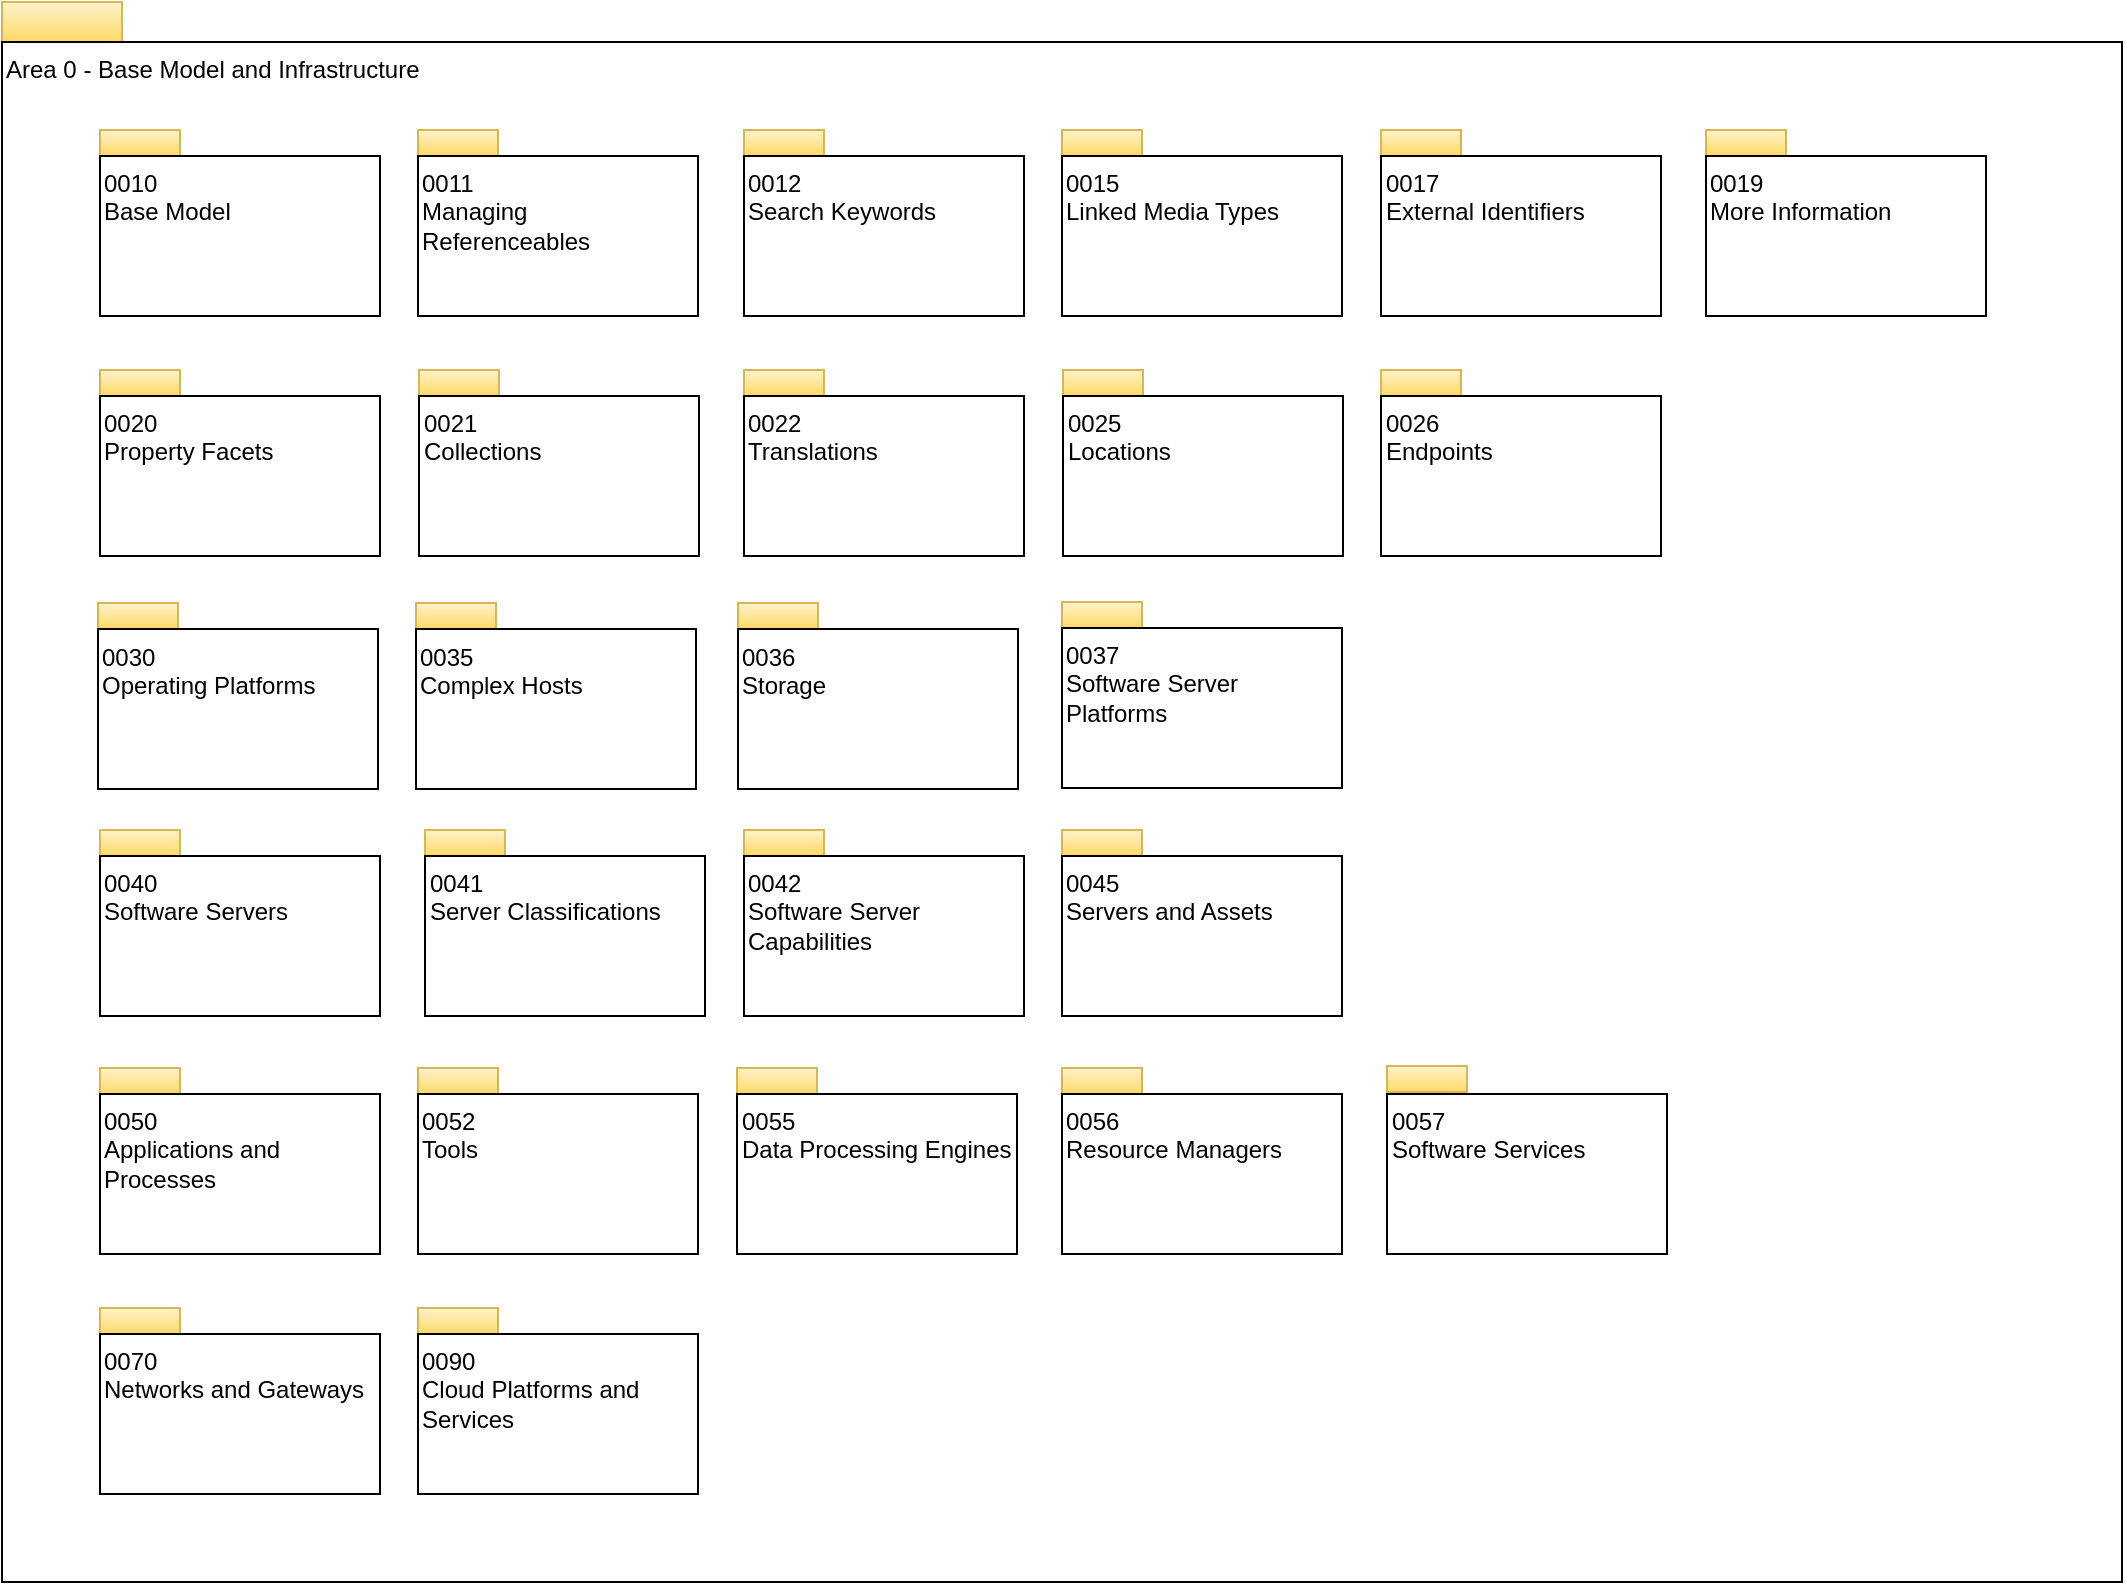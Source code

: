 <mxfile version="26.1.1" pages="29">
  <diagram id="jIWasjkcupAm6ooTX9ot" name="overview">
    <mxGraphModel dx="1201" dy="812" grid="1" gridSize="10" guides="1" tooltips="1" connect="1" arrows="1" fold="1" page="1" pageScale="1" pageWidth="1169" pageHeight="827" math="0" shadow="0">
      <root>
        <mxCell id="0" />
        <mxCell id="1" parent="0" />
        <mxCell id="pT0M-4eVYAnerPmcR1z3-1" value="" style="rounded=0;whiteSpace=wrap;html=1;align=left;fillColor=#fff2cc;strokeColor=#d6b656;gradientColor=#ffd966;" parent="1" vertex="1">
          <mxGeometry x="13" y="26" width="60" height="20" as="geometry" />
        </mxCell>
        <mxCell id="pT0M-4eVYAnerPmcR1z3-2" value="Area 0 - Base Model and Infrastructure" style="rounded=0;whiteSpace=wrap;html=1;align=left;verticalAlign=top;" parent="1" vertex="1">
          <mxGeometry x="13" y="46" width="1060" height="770" as="geometry" />
        </mxCell>
        <mxCell id="pT0M-4eVYAnerPmcR1z3-3" value="" style="rounded=0;whiteSpace=wrap;html=1;align=left;fillColor=#fff2cc;strokeColor=#d6b656;gradientColor=#ffd966;" parent="1" vertex="1">
          <mxGeometry x="384" y="90" width="40" height="13" as="geometry" />
        </mxCell>
        <mxCell id="pT0M-4eVYAnerPmcR1z3-4" value="0012&lt;br&gt;Search Keywords" style="rounded=0;whiteSpace=wrap;html=1;align=left;verticalAlign=top;" parent="1" vertex="1">
          <mxGeometry x="384" y="103" width="140" height="80" as="geometry" />
        </mxCell>
        <mxCell id="pT0M-4eVYAnerPmcR1z3-5" value="" style="rounded=0;whiteSpace=wrap;html=1;align=left;fillColor=#fff2cc;strokeColor=#d6b656;gradientColor=#ffd966;" parent="1" vertex="1">
          <mxGeometry x="543" y="90" width="40" height="13" as="geometry" />
        </mxCell>
        <mxCell id="pT0M-4eVYAnerPmcR1z3-6" value="0015&lt;br&gt;Linked Media Types" style="rounded=0;whiteSpace=wrap;html=1;align=left;verticalAlign=top;" parent="1" vertex="1">
          <mxGeometry x="543" y="103" width="140" height="80" as="geometry" />
        </mxCell>
        <mxCell id="pT0M-4eVYAnerPmcR1z3-7" value="" style="rounded=0;whiteSpace=wrap;html=1;align=left;fillColor=#fff2cc;strokeColor=#d6b656;gradientColor=#ffd966;" parent="1" vertex="1">
          <mxGeometry x="702.5" y="90" width="40" height="13" as="geometry" />
        </mxCell>
        <mxCell id="pT0M-4eVYAnerPmcR1z3-8" value="0017&lt;br&gt;External Identifiers&lt;br&gt;" style="rounded=0;whiteSpace=wrap;html=1;align=left;verticalAlign=top;" parent="1" vertex="1">
          <mxGeometry x="702.5" y="103" width="140" height="80" as="geometry" />
        </mxCell>
        <mxCell id="pT0M-4eVYAnerPmcR1z3-9" value="" style="rounded=0;whiteSpace=wrap;html=1;align=left;fillColor=#fff2cc;strokeColor=#d6b656;gradientColor=#ffd966;" parent="1" vertex="1">
          <mxGeometry x="62" y="210" width="40" height="13" as="geometry" />
        </mxCell>
        <mxCell id="pT0M-4eVYAnerPmcR1z3-10" value="0020&lt;br&gt;Property Facets&lt;br&gt;" style="rounded=0;whiteSpace=wrap;html=1;align=left;verticalAlign=top;" parent="1" vertex="1">
          <mxGeometry x="62" y="223" width="140" height="80" as="geometry" />
        </mxCell>
        <mxCell id="pT0M-4eVYAnerPmcR1z3-11" value="" style="rounded=0;whiteSpace=wrap;html=1;align=left;fillColor=#fff2cc;strokeColor=#d6b656;gradientColor=#ffd966;" parent="1" vertex="1">
          <mxGeometry x="221.5" y="210" width="40" height="13" as="geometry" />
        </mxCell>
        <mxCell id="pT0M-4eVYAnerPmcR1z3-12" value="0021&lt;br&gt;Collections" style="rounded=0;whiteSpace=wrap;html=1;align=left;verticalAlign=top;" parent="1" vertex="1">
          <mxGeometry x="221.5" y="223" width="140" height="80" as="geometry" />
        </mxCell>
        <mxCell id="pT0M-4eVYAnerPmcR1z3-13" value="" style="rounded=0;whiteSpace=wrap;html=1;align=left;fillColor=#fff2cc;strokeColor=#d6b656;gradientColor=#ffd966;" parent="1" vertex="1">
          <mxGeometry x="61" y="326.5" width="40" height="13" as="geometry" />
        </mxCell>
        <mxCell id="pT0M-4eVYAnerPmcR1z3-14" value="0030&lt;br&gt;Operating Platforms" style="rounded=0;whiteSpace=wrap;html=1;align=left;verticalAlign=top;" parent="1" vertex="1">
          <mxGeometry x="61" y="339.5" width="140" height="80" as="geometry" />
        </mxCell>
        <mxCell id="pT0M-4eVYAnerPmcR1z3-15" value="" style="rounded=0;whiteSpace=wrap;html=1;align=left;fillColor=#fff2cc;strokeColor=#d6b656;gradientColor=#ffd966;" parent="1" vertex="1">
          <mxGeometry x="220" y="326.5" width="40" height="13" as="geometry" />
        </mxCell>
        <mxCell id="pT0M-4eVYAnerPmcR1z3-16" value="0035&lt;br&gt;Complex Hosts&lt;br&gt;" style="rounded=0;whiteSpace=wrap;html=1;align=left;verticalAlign=top;" parent="1" vertex="1">
          <mxGeometry x="220" y="339.5" width="140" height="80" as="geometry" />
        </mxCell>
        <mxCell id="pT0M-4eVYAnerPmcR1z3-17" value="" style="rounded=0;whiteSpace=wrap;html=1;align=left;fillColor=#fff2cc;strokeColor=#d6b656;gradientColor=#ffd966;" parent="1" vertex="1">
          <mxGeometry x="62" y="440" width="40" height="13" as="geometry" />
        </mxCell>
        <mxCell id="pT0M-4eVYAnerPmcR1z3-18" value="0040&lt;br&gt;Software Servers&lt;br&gt;" style="rounded=0;whiteSpace=wrap;html=1;align=left;verticalAlign=top;" parent="1" vertex="1">
          <mxGeometry x="62" y="453" width="140" height="80" as="geometry" />
        </mxCell>
        <mxCell id="pT0M-4eVYAnerPmcR1z3-19" value="" style="rounded=0;whiteSpace=wrap;html=1;align=left;fillColor=#fff2cc;strokeColor=#d6b656;gradientColor=#ffd966;" parent="1" vertex="1">
          <mxGeometry x="224.5" y="440" width="40" height="13" as="geometry" />
        </mxCell>
        <mxCell id="pT0M-4eVYAnerPmcR1z3-20" value="0041&lt;br&gt;Server Classifications" style="rounded=0;whiteSpace=wrap;html=1;align=left;verticalAlign=top;" parent="1" vertex="1">
          <mxGeometry x="224.5" y="453" width="140" height="80" as="geometry" />
        </mxCell>
        <mxCell id="pT0M-4eVYAnerPmcR1z3-23" value="" style="rounded=0;whiteSpace=wrap;html=1;align=left;fillColor=#fff2cc;strokeColor=#d6b656;gradientColor=#ffd966;" parent="1" vertex="1">
          <mxGeometry x="62" y="679" width="40" height="13" as="geometry" />
        </mxCell>
        <mxCell id="pT0M-4eVYAnerPmcR1z3-24" value="0070&lt;br&gt;Networks and Gateways&lt;br&gt;" style="rounded=0;whiteSpace=wrap;html=1;align=left;verticalAlign=top;" parent="1" vertex="1">
          <mxGeometry x="62" y="692" width="140" height="80" as="geometry" />
        </mxCell>
        <mxCell id="pT0M-4eVYAnerPmcR1z3-25" value="" style="rounded=0;whiteSpace=wrap;html=1;align=left;fillColor=#fff2cc;strokeColor=#d6b656;gradientColor=#ffd966;" parent="1" vertex="1">
          <mxGeometry x="221" y="679" width="40" height="13" as="geometry" />
        </mxCell>
        <mxCell id="pT0M-4eVYAnerPmcR1z3-26" value="0090&lt;br&gt;Cloud Platforms and Services&lt;br&gt;" style="rounded=0;whiteSpace=wrap;html=1;align=left;verticalAlign=top;" parent="1" vertex="1">
          <mxGeometry x="221" y="692" width="140" height="80" as="geometry" />
        </mxCell>
        <mxCell id="pT0M-4eVYAnerPmcR1z3-33" value="" style="rounded=0;whiteSpace=wrap;html=1;align=left;fillColor=#fff2cc;strokeColor=#d6b656;gradientColor=#ffd966;" parent="1" vertex="1">
          <mxGeometry x="62" y="559" width="40" height="13" as="geometry" />
        </mxCell>
        <mxCell id="pT0M-4eVYAnerPmcR1z3-34" value="0050&lt;br&gt;Applications and&lt;br&gt;Processes&lt;br&gt;" style="rounded=0;whiteSpace=wrap;html=1;align=left;verticalAlign=top;" parent="1" vertex="1">
          <mxGeometry x="62" y="572" width="140" height="80" as="geometry" />
        </mxCell>
        <mxCell id="pT0M-4eVYAnerPmcR1z3-35" value="" style="rounded=0;whiteSpace=wrap;html=1;align=left;fillColor=#fff2cc;strokeColor=#d6b656;gradientColor=#ffd966;" parent="1" vertex="1">
          <mxGeometry x="221" y="559" width="40" height="13" as="geometry" />
        </mxCell>
        <mxCell id="pT0M-4eVYAnerPmcR1z3-36" value="0052&lt;br&gt;Tools&lt;br&gt;" style="rounded=0;whiteSpace=wrap;html=1;align=left;verticalAlign=top;" parent="1" vertex="1">
          <mxGeometry x="221" y="572" width="140" height="80" as="geometry" />
        </mxCell>
        <mxCell id="pT0M-4eVYAnerPmcR1z3-37" value="" style="rounded=0;whiteSpace=wrap;html=1;align=left;fillColor=#fff2cc;strokeColor=#d6b656;gradientColor=#ffd966;" parent="1" vertex="1">
          <mxGeometry x="380.5" y="559" width="40" height="13" as="geometry" />
        </mxCell>
        <mxCell id="pT0M-4eVYAnerPmcR1z3-38" value="0055&lt;br&gt;Data Processing Engines&lt;br&gt;" style="rounded=0;whiteSpace=wrap;html=1;align=left;verticalAlign=top;" parent="1" vertex="1">
          <mxGeometry x="380.5" y="572" width="140" height="80" as="geometry" />
        </mxCell>
        <mxCell id="pT0M-4eVYAnerPmcR1z3-21" value="" style="rounded=0;whiteSpace=wrap;html=1;align=left;fillColor=#fff2cc;strokeColor=#d6b656;gradientColor=#ffd966;" parent="1" vertex="1">
          <mxGeometry x="381" y="326.5" width="40" height="13" as="geometry" />
        </mxCell>
        <mxCell id="pT0M-4eVYAnerPmcR1z3-22" value="0036&lt;br&gt;Storage" style="rounded=0;whiteSpace=wrap;html=1;align=left;verticalAlign=top;" parent="1" vertex="1">
          <mxGeometry x="381" y="339.5" width="140" height="80" as="geometry" />
        </mxCell>
        <mxCell id="pT0M-4eVYAnerPmcR1z3-27" value="" style="rounded=0;whiteSpace=wrap;html=1;align=left;fillColor=#fff2cc;strokeColor=#d6b656;gradientColor=#ffd966;" parent="1" vertex="1">
          <mxGeometry x="384" y="440" width="40" height="13" as="geometry" />
        </mxCell>
        <mxCell id="pT0M-4eVYAnerPmcR1z3-28" value="0042&lt;br&gt;Software Server Capabilities" style="rounded=0;whiteSpace=wrap;html=1;align=left;verticalAlign=top;" parent="1" vertex="1">
          <mxGeometry x="384" y="453" width="140" height="80" as="geometry" />
        </mxCell>
        <mxCell id="fgp80eQslt8vFv4RVZjD-2" value="" style="rounded=0;whiteSpace=wrap;html=1;align=left;fillColor=#fff2cc;strokeColor=#d6b656;gradientColor=#ffd966;" parent="1" vertex="1">
          <mxGeometry x="865" y="90" width="40" height="13" as="geometry" />
        </mxCell>
        <mxCell id="fgp80eQslt8vFv4RVZjD-3" value="0019&lt;br&gt;More Information" style="rounded=0;whiteSpace=wrap;html=1;align=left;verticalAlign=top;" parent="1" vertex="1">
          <mxGeometry x="865" y="103" width="140" height="80" as="geometry" />
        </mxCell>
        <mxCell id="RujNkuB3MQOBcl9npvRw-1" value="" style="rounded=0;whiteSpace=wrap;html=1;align=left;fillColor=#fff2cc;strokeColor=#d6b656;gradientColor=#ffd966;" parent="1" vertex="1">
          <mxGeometry x="543" y="559" width="40" height="13" as="geometry" />
        </mxCell>
        <mxCell id="RujNkuB3MQOBcl9npvRw-2" value="0056&lt;br&gt;Resource Managers" style="rounded=0;whiteSpace=wrap;html=1;align=left;verticalAlign=top;" parent="1" vertex="1">
          <mxGeometry x="543" y="572" width="140" height="80" as="geometry" />
        </mxCell>
        <mxCell id="fq2Bv6TiCBK1tDcxNQii-1" value="" style="rounded=0;whiteSpace=wrap;html=1;align=left;fillColor=#fff2cc;strokeColor=#d6b656;gradientColor=#ffd966;" parent="1" vertex="1">
          <mxGeometry x="62" y="90" width="40" height="13" as="geometry" />
        </mxCell>
        <mxCell id="fq2Bv6TiCBK1tDcxNQii-2" value="0010&lt;br&gt;Base Model" style="rounded=0;whiteSpace=wrap;html=1;align=left;verticalAlign=top;" parent="1" vertex="1">
          <mxGeometry x="62" y="103" width="140" height="80" as="geometry" />
        </mxCell>
        <mxCell id="UIH8sjtI2f8cbkWaX7Kz-1" value="" style="rounded=0;whiteSpace=wrap;html=1;align=left;fillColor=#fff2cc;strokeColor=#d6b656;gradientColor=#ffd966;" parent="1" vertex="1">
          <mxGeometry x="221" y="90" width="40" height="13" as="geometry" />
        </mxCell>
        <mxCell id="UIH8sjtI2f8cbkWaX7Kz-2" value="0011&lt;br&gt;Managing Referenceables" style="rounded=0;whiteSpace=wrap;html=1;align=left;verticalAlign=top;" parent="1" vertex="1">
          <mxGeometry x="221" y="103" width="140" height="80" as="geometry" />
        </mxCell>
        <mxCell id="OYGOpcqIykykQ945DGnR-1" value="0057&lt;br&gt;Software Services" style="rounded=0;whiteSpace=wrap;html=1;align=left;verticalAlign=top;" parent="1" vertex="1">
          <mxGeometry x="705.5" y="572" width="140" height="80" as="geometry" />
        </mxCell>
        <mxCell id="OYGOpcqIykykQ945DGnR-2" value="" style="rounded=0;whiteSpace=wrap;html=1;align=left;fillColor=#fff2cc;strokeColor=#d6b656;gradientColor=#ffd966;" parent="1" vertex="1">
          <mxGeometry x="705.5" y="558" width="40" height="13" as="geometry" />
        </mxCell>
        <mxCell id="m2dRp2Oexbr5uH1WsD0N-1" value="" style="rounded=0;whiteSpace=wrap;html=1;align=left;fillColor=#fff2cc;strokeColor=#d6b656;gradientColor=#ffd966;" parent="1" vertex="1">
          <mxGeometry x="543.5" y="210" width="40" height="13" as="geometry" />
        </mxCell>
        <mxCell id="m2dRp2Oexbr5uH1WsD0N-2" value="0025&lt;br&gt;Locations&lt;br&gt;" style="rounded=0;whiteSpace=wrap;html=1;align=left;verticalAlign=top;" parent="1" vertex="1">
          <mxGeometry x="543.5" y="223" width="140" height="80" as="geometry" />
        </mxCell>
        <mxCell id="OVV_w37Dd3_z8qeXvB83-1" value="" style="rounded=0;whiteSpace=wrap;html=1;align=left;fillColor=#fff2cc;strokeColor=#d6b656;gradientColor=#ffd966;" parent="1" vertex="1">
          <mxGeometry x="702.5" y="210" width="40" height="13" as="geometry" />
        </mxCell>
        <mxCell id="OVV_w37Dd3_z8qeXvB83-2" value="0026&lt;br&gt;Endpoints" style="rounded=0;whiteSpace=wrap;html=1;align=left;verticalAlign=top;" parent="1" vertex="1">
          <mxGeometry x="702.5" y="223" width="140" height="80" as="geometry" />
        </mxCell>
        <mxCell id="ACUAsFsIsWFpkrNtWThQ-1" value="" style="rounded=0;whiteSpace=wrap;html=1;align=left;fillColor=#fff2cc;strokeColor=#d6b656;gradientColor=#ffd966;" parent="1" vertex="1">
          <mxGeometry x="543" y="326" width="40" height="13" as="geometry" />
        </mxCell>
        <mxCell id="ACUAsFsIsWFpkrNtWThQ-2" value="0037&lt;br&gt;Software Server Platforms" style="rounded=0;whiteSpace=wrap;html=1;align=left;verticalAlign=top;" parent="1" vertex="1">
          <mxGeometry x="543" y="339" width="140" height="80" as="geometry" />
        </mxCell>
        <mxCell id="m6CTTWmYBAL46gXe8E-K-1" value="" style="rounded=0;whiteSpace=wrap;html=1;align=left;fillColor=#fff2cc;strokeColor=#d6b656;gradientColor=#ffd966;" parent="1" vertex="1">
          <mxGeometry x="543" y="440" width="40" height="13" as="geometry" />
        </mxCell>
        <mxCell id="m6CTTWmYBAL46gXe8E-K-2" value="0045&lt;br&gt;Servers and Assets&lt;br&gt;" style="rounded=0;whiteSpace=wrap;html=1;align=left;verticalAlign=top;" parent="1" vertex="1">
          <mxGeometry x="543" y="453" width="140" height="80" as="geometry" />
        </mxCell>
        <mxCell id="bHWc1AT2_5VLdoNoslTE-1" value="" style="rounded=0;whiteSpace=wrap;html=1;align=left;fillColor=#fff2cc;strokeColor=#d6b656;gradientColor=#ffd966;" parent="1" vertex="1">
          <mxGeometry x="384" y="210" width="40" height="13" as="geometry" />
        </mxCell>
        <mxCell id="bHWc1AT2_5VLdoNoslTE-2" value="0022&lt;br&gt;Translations" style="rounded=0;whiteSpace=wrap;html=1;align=left;verticalAlign=top;" parent="1" vertex="1">
          <mxGeometry x="384" y="223" width="140" height="80" as="geometry" />
        </mxCell>
      </root>
    </mxGraphModel>
  </diagram>
  <diagram name="model-guidance" id="xTTb1ZlYMP6rtw7Ufzc_">
    <mxGraphModel dx="1106" dy="773" grid="1" gridSize="10" guides="1" tooltips="1" connect="1" arrows="1" fold="1" page="1" pageScale="1" pageWidth="1169" pageHeight="827" math="0" shadow="0">
      <root>
        <mxCell id="ZXjjHNO8Q-PUL6oziJHa-0" />
        <mxCell id="ZXjjHNO8Q-PUL6oziJHa-1" parent="ZXjjHNO8Q-PUL6oziJHa-0" />
        <mxCell id="ZXjjHNO8Q-PUL6oziJHa-4" style="edgeStyle=orthogonalEdgeStyle;rounded=0;orthogonalLoop=1;jettySize=auto;html=1;exitX=0.5;exitY=0;exitDx=0;exitDy=0;entryX=0.5;entryY=1;entryDx=0;entryDy=0;endArrow=block;endFill=0;endSize=17;" parent="ZXjjHNO8Q-PUL6oziJHa-1" source="ZXjjHNO8Q-PUL6oziJHa-5" target="ZXjjHNO8Q-PUL6oziJHa-20" edge="1">
          <mxGeometry relative="1" as="geometry" />
        </mxCell>
        <mxCell id="ZXjjHNO8Q-PUL6oziJHa-5" value="«entity»&lt;br&gt;&lt;b&gt;Referenceable&lt;/b&gt;" style="html=1;strokeColor=#d6b656;align=center;fillColor=#fff2cc;gradientColor=#ffd966;" parent="ZXjjHNO8Q-PUL6oziJHa-1" vertex="1">
          <mxGeometry x="203" y="409.19" width="240" height="50" as="geometry" />
        </mxCell>
        <mxCell id="ZXjjHNO8Q-PUL6oziJHa-9" value="qualifiedName : string&lt;br&gt;additionalProperties : map&amp;lt;string, string&amp;gt;&lt;br&gt;&lt;div style=&quot;text-align: left&quot;&gt;&lt;/div&gt;" style="rounded=0;whiteSpace=wrap;html=1;strokeColor=#000000;gradientColor=#ffffff;align=left;" parent="ZXjjHNO8Q-PUL6oziJHa-1" vertex="1">
          <mxGeometry x="203" y="459.19" width="240" height="39" as="geometry" />
        </mxCell>
        <mxCell id="ZXjjHNO8Q-PUL6oziJHa-10" style="edgeStyle=orthogonalEdgeStyle;rounded=0;orthogonalLoop=1;jettySize=auto;html=1;endArrow=block;endFill=0;endSize=17;" parent="ZXjjHNO8Q-PUL6oziJHa-1" source="ZXjjHNO8Q-PUL6oziJHa-11" target="ZXjjHNO8Q-PUL6oziJHa-9" edge="1">
          <mxGeometry relative="1" as="geometry" />
        </mxCell>
        <mxCell id="ZXjjHNO8Q-PUL6oziJHa-11" value="«entity»&lt;br&gt;&lt;b&gt;Asset&lt;/b&gt;" style="html=1;strokeColor=#d6b656;align=center;fillColor=#fff2cc;gradientColor=#ffd966;" parent="ZXjjHNO8Q-PUL6oziJHa-1" vertex="1">
          <mxGeometry x="203" y="558.44" width="240" height="50" as="geometry" />
        </mxCell>
        <mxCell id="ZXjjHNO8Q-PUL6oziJHa-12" value="name : string&lt;br&gt;description : string&lt;br&gt;&lt;div style=&quot;text-align: left&quot;&gt;&lt;/div&gt;" style="rounded=0;whiteSpace=wrap;html=1;strokeColor=#000000;gradientColor=#ffffff;align=left;" parent="ZXjjHNO8Q-PUL6oziJHa-1" vertex="1">
          <mxGeometry x="203" y="608.44" width="240" height="40" as="geometry" />
        </mxCell>
        <mxCell id="ZXjjHNO8Q-PUL6oziJHa-19" value="«entity»&lt;br&gt;&lt;b&gt;OpenMetadataRoot&lt;/b&gt;" style="html=1;strokeColor=#d6b656;align=center;fillColor=#fff2cc;gradientColor=#ffd966;" parent="ZXjjHNO8Q-PUL6oziJHa-1" vertex="1">
          <mxGeometry x="203" y="269.19" width="240" height="50" as="geometry" />
        </mxCell>
        <mxCell id="ZXjjHNO8Q-PUL6oziJHa-20" value="&lt;br&gt;&lt;div style=&quot;text-align: left&quot;&gt;&lt;/div&gt;" style="rounded=0;whiteSpace=wrap;html=1;strokeColor=#000000;gradientColor=#ffffff;align=left;" parent="ZXjjHNO8Q-PUL6oziJHa-1" vertex="1">
          <mxGeometry x="203" y="319.19" width="240" height="30" as="geometry" />
        </mxCell>
        <mxCell id="ZXjjHNO8Q-PUL6oziJHa-27" value="Stereotype for&lt;br&gt;an entity" style="shape=callout;whiteSpace=wrap;html=1;perimeter=calloutPerimeter;fillColor=#dae8fc;strokeColor=#6c8ebf;shadow=1;position2=1;" parent="ZXjjHNO8Q-PUL6oziJHa-1" vertex="1">
          <mxGeometry x="185" y="183" width="120" height="101.57" as="geometry" />
        </mxCell>
        <mxCell id="ZXjjHNO8Q-PUL6oziJHa-28" value="Type name" style="shape=callout;whiteSpace=wrap;html=1;perimeter=calloutPerimeter;fillColor=#dae8fc;strokeColor=#6c8ebf;shadow=1;position2=0.25;size=50;position=0.5;" parent="ZXjjHNO8Q-PUL6oziJHa-1" vertex="1">
          <mxGeometry x="335" y="183" width="120" height="111.57" as="geometry" />
        </mxCell>
        <mxCell id="ZXjjHNO8Q-PUL6oziJHa-29" value="Instance properties" style="shape=callout;whiteSpace=wrap;html=1;perimeter=calloutPerimeter;fillColor=#dae8fc;strokeColor=#6c8ebf;shadow=1;position2=1;base=29;" parent="ZXjjHNO8Q-PUL6oziJHa-1" vertex="1">
          <mxGeometry x="100" y="364.57" width="120" height="101.57" as="geometry" />
        </mxCell>
        <mxCell id="ZXjjHNO8Q-PUL6oziJHa-30" value="" style="shape=callout;whiteSpace=wrap;html=1;perimeter=calloutPerimeter;fillColor=#dae8fc;strokeColor=#6c8ebf;shadow=1;position2=1;base=20;size=40;position=0.67;rotation=-180;" parent="ZXjjHNO8Q-PUL6oziJHa-1" vertex="1">
          <mxGeometry x="345" y="518.57" width="120" height="106" as="geometry" />
        </mxCell>
        <mxCell id="ZXjjHNO8Q-PUL6oziJHa-31" value="&lt;span style=&quot;color: rgb(0 , 0 , 0) ; font-family: &amp;#34;helvetica&amp;#34; ; font-size: 12px ; font-style: normal ; font-weight: 400 ; letter-spacing: normal ; text-indent: 0px ; text-transform: none ; word-spacing: 0px ; background-color: rgb(218 , 232 , 252) ; display: inline ; float: none&quot;&gt;Inheritance&lt;/span&gt;" style="text;whiteSpace=wrap;html=1;align=center;" parent="ZXjjHNO8Q-PUL6oziJHa-1" vertex="1">
          <mxGeometry x="365" y="578.44" width="80" height="30" as="geometry" />
        </mxCell>
        <mxCell id="zGFas6VfeHxd0EdnzSuN-1" style="edgeStyle=orthogonalEdgeStyle;rounded=0;html=1;exitX=0.5;exitY=0;dashed=1;endArrow=none;endFill=0;jettySize=auto;orthogonalLoop=1;exitDx=0;exitDy=0;" parent="ZXjjHNO8Q-PUL6oziJHa-1" source="zGFas6VfeHxd0EdnzSuN-2" edge="1">
          <mxGeometry relative="1" as="geometry">
            <mxPoint x="747.0" y="492.5" as="targetPoint" />
          </mxGeometry>
        </mxCell>
        <mxCell id="zGFas6VfeHxd0EdnzSuN-2" value="«relationship»&lt;br&gt;&lt;b&gt;SourcedFrom&lt;/b&gt;" style="html=1;strokeColor=#d6b656;align=center;fillColor=#fff2cc;gradientColor=#ffd966;" parent="ZXjjHNO8Q-PUL6oziJHa-1" vertex="1">
          <mxGeometry x="643.75" y="544.25" width="206" height="50" as="geometry" />
        </mxCell>
        <mxCell id="zGFas6VfeHxd0EdnzSuN-3" value="" style="rounded=0;whiteSpace=wrap;html=1;strokeColor=#000000;gradientColor=#ffffff;align=left;" parent="ZXjjHNO8Q-PUL6oziJHa-1" vertex="1">
          <mxGeometry x="644.25" y="594.25" width="206" height="27.5" as="geometry" />
        </mxCell>
        <mxCell id="zGFas6VfeHxd0EdnzSuN-4" value="sourceElement" style="text;html=1;resizable=0;points=[];autosize=1;align=center;verticalAlign=top;spacingTop=-4;" parent="ZXjjHNO8Q-PUL6oziJHa-1" vertex="1">
          <mxGeometry x="687" y="393" width="100" height="20" as="geometry" />
        </mxCell>
        <mxCell id="zGFas6VfeHxd0EdnzSuN-5" value="0..1" style="text;html=1;resizable=0;points=[];autosize=1;align=center;verticalAlign=top;spacingTop=-4;" parent="ZXjjHNO8Q-PUL6oziJHa-1" vertex="1">
          <mxGeometry x="657" y="393" width="40" height="20" as="geometry" />
        </mxCell>
        <mxCell id="zGFas6VfeHxd0EdnzSuN-6" value="*" style="text;html=1;resizable=0;points=[];autosize=1;align=center;verticalAlign=top;spacingTop=-4;" parent="ZXjjHNO8Q-PUL6oziJHa-1" vertex="1">
          <mxGeometry x="797" y="396" width="15" height="14" as="geometry" />
        </mxCell>
        <mxCell id="zGFas6VfeHxd0EdnzSuN-7" value="resultingElement" style="text;html=1;resizable=0;points=[];autosize=1;align=center;verticalAlign=top;spacingTop=-4;" parent="ZXjjHNO8Q-PUL6oziJHa-1" vertex="1">
          <mxGeometry x="812" y="393" width="100" height="20" as="geometry" />
        </mxCell>
        <mxCell id="zGFas6VfeHxd0EdnzSuN-8" value="«entity»&lt;br&gt;&lt;b&gt;Referenceable&lt;/b&gt;" style="html=1;strokeColor=#d6b656;align=center;fillColor=#fff2cc;gradientColor=#ffd966;" parent="ZXjjHNO8Q-PUL6oziJHa-1" vertex="1">
          <mxGeometry x="630" y="343" width="240" height="50" as="geometry" />
        </mxCell>
        <mxCell id="zGFas6VfeHxd0EdnzSuN-9" style="edgeStyle=none;rounded=0;orthogonalLoop=1;jettySize=auto;html=1;exitX=0.5;exitY=1;exitDx=0;exitDy=0;entryX=0.5;entryY=0;entryDx=0;entryDy=0;endArrow=none;endFill=0;" parent="ZXjjHNO8Q-PUL6oziJHa-1" source="zGFas6VfeHxd0EdnzSuN-11" target="zGFas6VfeHxd0EdnzSuN-8" edge="1">
          <mxGeometry relative="1" as="geometry">
            <mxPoint x="968" y="185.75" as="targetPoint" />
          </mxGeometry>
        </mxCell>
        <mxCell id="zGFas6VfeHxd0EdnzSuN-10" value="«classification»&lt;br&gt;&lt;b&gt;Template&lt;/b&gt;" style="html=1;strokeColor=#d6b656;align=center;fillColor=#fff2cc;gradientColor=#ffd966;" parent="ZXjjHNO8Q-PUL6oziJHa-1" vertex="1">
          <mxGeometry x="630" y="183" width="240" height="50" as="geometry" />
        </mxCell>
        <mxCell id="zGFas6VfeHxd0EdnzSuN-11" value="name : string&lt;br&gt;description : string&lt;br&gt;additionalProperties : map&amp;lt;string, string&amp;gt;&lt;br&gt;&lt;div style=&quot;text-align: left&quot;&gt;&lt;/div&gt;" style="rounded=0;whiteSpace=wrap;html=1;strokeColor=#000000;gradientColor=#ffffff;align=left;" parent="ZXjjHNO8Q-PUL6oziJHa-1" vertex="1">
          <mxGeometry x="630" y="233" width="240" height="59.5" as="geometry" />
        </mxCell>
        <mxCell id="zGFas6VfeHxd0EdnzSuN-12" value="" style="endArrow=none;dashed=1;html=1;dashPattern=1 3;strokeWidth=2;" parent="ZXjjHNO8Q-PUL6oziJHa-1" edge="1">
          <mxGeometry width="50" height="50" relative="1" as="geometry">
            <mxPoint x="560" y="673" as="sourcePoint" />
            <mxPoint x="560" y="103" as="targetPoint" />
          </mxGeometry>
        </mxCell>
        <mxCell id="zGFas6VfeHxd0EdnzSuN-13" value="Stereotype for&lt;br&gt;a classification" style="shape=callout;whiteSpace=wrap;html=1;perimeter=calloutPerimeter;fillColor=#dae8fc;strokeColor=#6c8ebf;shadow=1;position2=1;" parent="ZXjjHNO8Q-PUL6oziJHa-1" vertex="1">
          <mxGeometry x="596" y="100" width="120" height="101.57" as="geometry" />
        </mxCell>
        <mxCell id="zGFas6VfeHxd0EdnzSuN-15" value="" style="shape=callout;whiteSpace=wrap;html=1;perimeter=calloutPerimeter;fillColor=#dae8fc;strokeColor=#6c8ebf;shadow=1;position2=1;base=20;size=40;position=0.67;rotation=-180;" parent="ZXjjHNO8Q-PUL6oziJHa-1" vertex="1">
          <mxGeometry x="790" y="563.44" width="120" height="106" as="geometry" />
        </mxCell>
        <mxCell id="zGFas6VfeHxd0EdnzSuN-16" value="&lt;span style=&quot;color: rgb(0 , 0 , 0) ; font-family: &amp;#34;helvetica&amp;#34; ; font-size: 12px ; font-style: normal ; font-weight: 400 ; letter-spacing: normal ; text-indent: 0px ; text-transform: none ; word-spacing: 0px ; background-color: rgb(218 , 232 , 252) ; display: inline ; float: none&quot;&gt;Stereotype for a relationship&lt;/span&gt;" style="text;whiteSpace=wrap;html=1;align=center;" parent="ZXjjHNO8Q-PUL6oziJHa-1" vertex="1">
          <mxGeometry x="810" y="619.31" width="80" height="30" as="geometry" />
        </mxCell>
        <mxCell id="zGFas6VfeHxd0EdnzSuN-17" value="" style="shape=callout;whiteSpace=wrap;html=1;perimeter=calloutPerimeter;fillColor=#dae8fc;strokeColor=#6c8ebf;shadow=1;position2=0.75;size=50;position=0.5;rotation=90;" parent="ZXjjHNO8Q-PUL6oziJHa-1" vertex="1">
          <mxGeometry x="939.65" y="249.55" width="60" height="189.29" as="geometry" />
        </mxCell>
        <mxCell id="zGFas6VfeHxd0EdnzSuN-18" value="" style="text;whiteSpace=wrap;html=1;align=left;fillColor=#dae8fc;" parent="ZXjjHNO8Q-PUL6oziJHa-1" vertex="1">
          <mxGeometry x="940" y="324.19" width="90" height="40" as="geometry" />
        </mxCell>
        <mxCell id="zGFas6VfeHxd0EdnzSuN-19" value="No white properties&lt;br&gt;box means &quot;Defined&lt;br&gt;on a different page&quot;" style="text;html=1;align=center;verticalAlign=middle;resizable=0;points=[];autosize=1;strokeColor=none;" parent="ZXjjHNO8Q-PUL6oziJHa-1" vertex="1">
          <mxGeometry x="935" y="319.19" width="120" height="50" as="geometry" />
        </mxCell>
        <mxCell id="dxZJi9VCfpZhMzqeMJ3d-5" style="edgeStyle=orthogonalEdgeStyle;rounded=0;orthogonalLoop=1;jettySize=auto;html=1;endArrow=oval;endFill=1;strokeWidth=1;" parent="ZXjjHNO8Q-PUL6oziJHa-1" edge="1">
          <mxGeometry relative="1" as="geometry">
            <mxPoint x="983" y="531" as="targetPoint" />
            <mxPoint x="903" y="531" as="sourcePoint" />
          </mxGeometry>
        </mxCell>
        <mxCell id="zGFas6VfeHxd0EdnzSuN-20" value="" style="shape=callout;whiteSpace=wrap;html=1;perimeter=calloutPerimeter;fillColor=#dae8fc;strokeColor=#6c8ebf;shadow=1;position2=0;size=50;position=0.5;rotation=90;" parent="ZXjjHNO8Q-PUL6oziJHa-1" vertex="1">
          <mxGeometry x="879.6" y="349.6" width="60" height="195.38" as="geometry" />
        </mxCell>
        <mxCell id="dxZJi9VCfpZhMzqeMJ3d-1" value="" style="shape=callout;whiteSpace=wrap;html=1;perimeter=calloutPerimeter;fillColor=#dae8fc;strokeColor=#6c8ebf;shadow=1;position2=1;base=20;rotation=-90;size=41;position=0.27;" parent="ZXjjHNO8Q-PUL6oziJHa-1" vertex="1">
          <mxGeometry x="575.4" y="349.59" width="53.47" height="169.19" as="geometry" />
        </mxCell>
        <mxCell id="zGFas6VfeHxd0EdnzSuN-22" value="Which entities&lt;br&gt;are linked by&lt;br&gt;a type of relationship" style="text;html=1;align=center;verticalAlign=middle;resizable=0;points=[];autosize=1;strokeColor=none;" parent="ZXjjHNO8Q-PUL6oziJHa-1" vertex="1">
          <mxGeometry x="870" y="422.29" width="130" height="50" as="geometry" />
        </mxCell>
        <mxCell id="dxZJi9VCfpZhMzqeMJ3d-6" style="edgeStyle=orthogonalEdgeStyle;rounded=0;orthogonalLoop=1;jettySize=auto;html=1;endArrow=oval;endFill=1;strokeWidth=2;" parent="ZXjjHNO8Q-PUL6oziJHa-1" edge="1">
          <mxGeometry relative="1" as="geometry">
            <mxPoint x="984" y="549" as="targetPoint" />
            <mxPoint x="904" y="549" as="sourcePoint" />
            <Array as="points">
              <mxPoint x="924" y="549" />
              <mxPoint x="924" y="549" />
            </Array>
          </mxGeometry>
        </mxCell>
        <mxCell id="dxZJi9VCfpZhMzqeMJ3d-8" value="Uni-link relationship" style="text;html=1;align=center;verticalAlign=middle;resizable=0;points=[];autosize=1;strokeColor=none;fillColor=none;" parent="ZXjjHNO8Q-PUL6oziJHa-1" vertex="1">
          <mxGeometry x="986" y="519.57" width="120" height="20" as="geometry" />
        </mxCell>
        <mxCell id="dxZJi9VCfpZhMzqeMJ3d-9" value="Multi-link relationship" style="text;html=1;align=center;verticalAlign=middle;resizable=0;points=[];autosize=1;strokeColor=none;fillColor=none;" parent="ZXjjHNO8Q-PUL6oziJHa-1" vertex="1">
          <mxGeometry x="985" y="539.44" width="130" height="20" as="geometry" />
        </mxCell>
        <mxCell id="dxZJi9VCfpZhMzqeMJ3d-10" style="edgeStyle=orthogonalEdgeStyle;rounded=0;orthogonalLoop=1;jettySize=auto;html=1;exitX=0.25;exitY=1;exitDx=0;exitDy=0;entryX=0.75;entryY=1;entryDx=0;entryDy=0;endArrow=none;endFill=0;strokeWidth=1;startArrow=oval;startFill=1;" parent="ZXjjHNO8Q-PUL6oziJHa-1" source="zGFas6VfeHxd0EdnzSuN-8" target="zGFas6VfeHxd0EdnzSuN-8" edge="1">
          <mxGeometry relative="1" as="geometry">
            <Array as="points">
              <mxPoint x="690" y="490" />
              <mxPoint x="810" y="490" />
            </Array>
          </mxGeometry>
        </mxCell>
        <mxCell id="zGFas6VfeHxd0EdnzSuN-21" value="End 2 of relationship marked by a bullet" style="text;whiteSpace=wrap;html=1;align=left;fillColor=#dae8fc;" parent="ZXjjHNO8Q-PUL6oziJHa-1" vertex="1">
          <mxGeometry x="525.37" y="412.83" width="113.1" height="42.72" as="geometry" />
        </mxCell>
      </root>
    </mxGraphModel>
  </diagram>
  <diagram name="0010-Base-Model" id="DTKpO6vc9OAdTg62scCC">
    <mxGraphModel dx="1242" dy="832" grid="1" gridSize="10" guides="1" tooltips="1" connect="1" arrows="1" fold="1" page="1" pageScale="1" pageWidth="1169" pageHeight="827" math="0" shadow="0">
      <root>
        <mxCell id="pT0M-4eVYAnerPmcR1z3-0" />
        <mxCell id="pT0M-4eVYAnerPmcR1z3-1" parent="pT0M-4eVYAnerPmcR1z3-0" />
        <mxCell id="pT0M-4eVYAnerPmcR1z3-2" value="" style="rounded=0;whiteSpace=wrap;html=1;align=left;fillColor=#fff2cc;strokeColor=#d6b656;gradientColor=#ffd966;" parent="pT0M-4eVYAnerPmcR1z3-1" vertex="1">
          <mxGeometry x="13" y="19" width="60" height="20" as="geometry" />
        </mxCell>
        <mxCell id="pT0M-4eVYAnerPmcR1z3-3" value="0010 - Base Model" style="rounded=0;whiteSpace=wrap;html=1;align=left;verticalAlign=top;" parent="pT0M-4eVYAnerPmcR1z3-1" vertex="1">
          <mxGeometry x="13" y="39" width="1060" height="770" as="geometry" />
        </mxCell>
        <mxCell id="DQkLx9E4eZNBSIDGS-9k-2" style="edgeStyle=orthogonalEdgeStyle;rounded=0;orthogonalLoop=1;jettySize=auto;html=1;exitX=0.5;exitY=0;exitDx=0;exitDy=0;entryX=0.5;entryY=1;entryDx=0;entryDy=0;endArrow=block;endFill=0;endSize=17;" parent="pT0M-4eVYAnerPmcR1z3-1" source="pT0M-4eVYAnerPmcR1z3-4" target="DQkLx9E4eZNBSIDGS-9k-1" edge="1">
          <mxGeometry relative="1" as="geometry" />
        </mxCell>
        <mxCell id="pT0M-4eVYAnerPmcR1z3-4" value="«entity»&lt;br&gt;&lt;b&gt;Referenceable&lt;/b&gt;" style="html=1;strokeColor=#d6b656;align=center;fillColor=#fff2cc;gradientColor=#ffd966;" parent="pT0M-4eVYAnerPmcR1z3-1" vertex="1">
          <mxGeometry x="428" y="286.62" width="240" height="50" as="geometry" />
        </mxCell>
        <mxCell id="DQkLx9E4eZNBSIDGS-9k-4" style="edgeStyle=orthogonalEdgeStyle;rounded=0;orthogonalLoop=1;jettySize=auto;html=1;exitX=0.5;exitY=0;exitDx=0;exitDy=0;endArrow=block;endFill=0;endSize=17;" parent="pT0M-4eVYAnerPmcR1z3-1" source="pT0M-4eVYAnerPmcR1z3-10" target="pT0M-4eVYAnerPmcR1z3-27" edge="1">
          <mxGeometry relative="1" as="geometry" />
        </mxCell>
        <mxCell id="pT0M-4eVYAnerPmcR1z3-10" value="«entity»&lt;br&gt;&lt;b&gt;Infrastructure&lt;/b&gt;" style="html=1;strokeColor=#d6b656;align=center;fillColor=#fff2cc;gradientColor=#ffd966;" parent="pT0M-4eVYAnerPmcR1z3-1" vertex="1">
          <mxGeometry x="208" y="641.37" width="206" height="50" as="geometry" />
        </mxCell>
        <mxCell id="pT0M-4eVYAnerPmcR1z3-19" value="qualifiedName : string&lt;br&gt;additionalProperties : map&amp;lt;string, string&amp;gt;&lt;br&gt;&lt;div style=&quot;text-align: left&quot;&gt;&lt;/div&gt;" style="rounded=0;whiteSpace=wrap;html=1;strokeColor=#000000;gradientColor=#ffffff;align=left;" parent="pT0M-4eVYAnerPmcR1z3-1" vertex="1">
          <mxGeometry x="428" y="336.62" width="240" height="39" as="geometry" />
        </mxCell>
        <mxCell id="DQkLx9E4eZNBSIDGS-9k-3" style="edgeStyle=orthogonalEdgeStyle;rounded=0;orthogonalLoop=1;jettySize=auto;html=1;endArrow=block;endFill=0;endSize=17;" parent="pT0M-4eVYAnerPmcR1z3-1" source="pT0M-4eVYAnerPmcR1z3-25" target="pT0M-4eVYAnerPmcR1z3-19" edge="1">
          <mxGeometry relative="1" as="geometry" />
        </mxCell>
        <mxCell id="pT0M-4eVYAnerPmcR1z3-25" value="«entity»&lt;br&gt;&lt;b&gt;Asset&lt;/b&gt;" style="html=1;strokeColor=#d6b656;align=center;fillColor=#fff2cc;gradientColor=#ffd966;" parent="pT0M-4eVYAnerPmcR1z3-1" vertex="1">
          <mxGeometry x="428" y="435.87" width="240" height="50" as="geometry" />
        </mxCell>
        <mxCell id="pT0M-4eVYAnerPmcR1z3-27" value="name : string&lt;div&gt;resourceName : string&lt;br&gt;versionIdentifier : string&lt;br&gt;description : string&lt;br&gt;&lt;div style=&quot;text-align: left&quot;&gt;&lt;/div&gt;&lt;/div&gt;" style="rounded=0;whiteSpace=wrap;html=1;strokeColor=#000000;gradientColor=#ffffff;align=left;" parent="pT0M-4eVYAnerPmcR1z3-1" vertex="1">
          <mxGeometry x="428" y="485.87" width="240" height="74.13" as="geometry" />
        </mxCell>
        <mxCell id="DQkLx9E4eZNBSIDGS-9k-5" style="edgeStyle=orthogonalEdgeStyle;rounded=0;orthogonalLoop=1;jettySize=auto;html=1;exitX=0.5;exitY=0;exitDx=0;exitDy=0;endArrow=block;endFill=0;endSize=17;entryX=0.5;entryY=1;entryDx=0;entryDy=0;" parent="pT0M-4eVYAnerPmcR1z3-1" source="pT0M-4eVYAnerPmcR1z3-30" target="pT0M-4eVYAnerPmcR1z3-27" edge="1">
          <mxGeometry relative="1" as="geometry">
            <mxPoint x="548" y="526.62" as="targetPoint" />
          </mxGeometry>
        </mxCell>
        <mxCell id="pT0M-4eVYAnerPmcR1z3-30" value="«entity»&lt;br&gt;&lt;b&gt;Process&lt;/b&gt;" style="html=1;strokeColor=#d6b656;align=center;fillColor=#fff2cc;gradientColor=#ffd966;" parent="pT0M-4eVYAnerPmcR1z3-1" vertex="1">
          <mxGeometry x="445" y="641.37" width="206" height="50" as="geometry" />
        </mxCell>
        <mxCell id="pT0M-4eVYAnerPmcR1z3-31" value="formula : string&lt;br&gt;formulaType : string" style="rounded=0;whiteSpace=wrap;html=1;strokeColor=#000000;gradientColor=#ffffff;align=left;" parent="pT0M-4eVYAnerPmcR1z3-1" vertex="1">
          <mxGeometry x="445" y="691.37" width="206" height="49.63" as="geometry" />
        </mxCell>
        <mxCell id="DQkLx9E4eZNBSIDGS-9k-6" style="edgeStyle=orthogonalEdgeStyle;rounded=0;orthogonalLoop=1;jettySize=auto;html=1;exitX=0.5;exitY=0;exitDx=0;exitDy=0;endArrow=block;endFill=0;endSize=17;entryX=0.5;entryY=1;entryDx=0;entryDy=0;" parent="pT0M-4eVYAnerPmcR1z3-1" source="pT0M-4eVYAnerPmcR1z3-32" target="pT0M-4eVYAnerPmcR1z3-27" edge="1">
          <mxGeometry relative="1" as="geometry">
            <mxPoint x="548" y="526.62" as="targetPoint" />
          </mxGeometry>
        </mxCell>
        <mxCell id="pT0M-4eVYAnerPmcR1z3-32" value="«entity»&lt;br&gt;&lt;b&gt;DataAsset&lt;/b&gt;" style="html=1;strokeColor=#d6b656;align=center;fillColor=#fff2cc;gradientColor=#ffd966;" parent="pT0M-4eVYAnerPmcR1z3-1" vertex="1">
          <mxGeometry x="678" y="641.37" width="206" height="50" as="geometry" />
        </mxCell>
        <mxCell id="pT0M-4eVYAnerPmcR1z3-33" value="deployedImplementationType : string" style="rounded=0;whiteSpace=wrap;html=1;strokeColor=#000000;gradientColor=#ffffff;align=left;" parent="pT0M-4eVYAnerPmcR1z3-1" vertex="1">
          <mxGeometry x="678" y="691.37" width="206" height="39.63" as="geometry" />
        </mxCell>
        <mxCell id="DQkLx9E4eZNBSIDGS-9k-0" value="«entity»&lt;br&gt;&lt;b&gt;OpenMetadataRoot&lt;/b&gt;" style="html=1;strokeColor=#d6b656;align=center;fillColor=#fff2cc;gradientColor=#ffd966;" parent="pT0M-4eVYAnerPmcR1z3-1" vertex="1">
          <mxGeometry x="428" y="146.62" width="240" height="50" as="geometry" />
        </mxCell>
        <mxCell id="DQkLx9E4eZNBSIDGS-9k-1" value="&lt;br&gt;&lt;div style=&quot;text-align: left&quot;&gt;&lt;/div&gt;" style="rounded=0;whiteSpace=wrap;html=1;strokeColor=#000000;gradientColor=#ffffff;align=left;" parent="pT0M-4eVYAnerPmcR1z3-1" vertex="1">
          <mxGeometry x="428" y="196.62" width="240" height="30" as="geometry" />
        </mxCell>
        <mxCell id="yR4zg9jag-eBncvnUHLY-0" style="edgeStyle=none;rounded=0;orthogonalLoop=1;jettySize=auto;html=1;exitX=1;exitY=0.5;exitDx=0;exitDy=0;entryX=0;entryY=0.5;entryDx=0;entryDy=0;endArrow=none;endFill=0;" parent="pT0M-4eVYAnerPmcR1z3-1" source="yR4zg9jag-eBncvnUHLY-1" target="DQkLx9E4eZNBSIDGS-9k-0" edge="1">
          <mxGeometry relative="1" as="geometry">
            <mxPoint x="408" y="174.62" as="targetPoint" />
            <Array as="points" />
          </mxGeometry>
        </mxCell>
        <mxCell id="yR4zg9jag-eBncvnUHLY-1" value="«classification»&lt;br&gt;&lt;b&gt;Anchors&lt;/b&gt;" style="html=1;strokeColor=#d6b656;align=center;fillColor=#fff2cc;gradientColor=#ffd966;" parent="pT0M-4eVYAnerPmcR1z3-1" vertex="1">
          <mxGeometry x="90.5" y="146.62" width="240" height="50" as="geometry" />
        </mxCell>
        <mxCell id="yR4zg9jag-eBncvnUHLY-2" value="anchorGUID : string&lt;br&gt;anchorTypeName : string&lt;br&gt;&lt;div style=&quot;text-align: left&quot;&gt;&lt;/div&gt;&lt;div&gt;anchorDomainName : string&lt;/div&gt;&lt;div&gt;anchorScopeGUID : string&lt;/div&gt;" style="rounded=0;whiteSpace=wrap;html=1;strokeColor=#000000;gradientColor=#ffffff;align=left;" parent="pT0M-4eVYAnerPmcR1z3-1" vertex="1">
          <mxGeometry x="90.5" y="196.62" width="240" height="83.38" as="geometry" />
        </mxCell>
        <mxCell id="zQrpppA-oaEddVARvr8X-0" style="edgeStyle=none;rounded=0;orthogonalLoop=1;jettySize=auto;html=1;exitX=0;exitY=0.5;exitDx=0;exitDy=0;entryX=1;entryY=0.5;entryDx=0;entryDy=0;endArrow=none;endFill=0;" parent="pT0M-4eVYAnerPmcR1z3-1" source="zQrpppA-oaEddVARvr8X-1" target="DQkLx9E4eZNBSIDGS-9k-0" edge="1">
          <mxGeometry relative="1" as="geometry">
            <mxPoint x="1097" y="171.37" as="targetPoint" />
          </mxGeometry>
        </mxCell>
        <mxCell id="zQrpppA-oaEddVARvr8X-1" value="«classification»&lt;br&gt;&lt;b&gt;Memento&lt;/b&gt;" style="html=1;strokeColor=#d6b656;align=center;fillColor=#fff2cc;gradientColor=#ffd966;" parent="pT0M-4eVYAnerPmcR1z3-1" vertex="1">
          <mxGeometry x="770" y="146.62" width="240" height="50" as="geometry" />
        </mxCell>
        <mxCell id="zQrpppA-oaEddVARvr8X-2" value="archiveDate : Date&lt;br&gt;archiveUser : string&lt;br&gt;archiveProcess : string&lt;br&gt;archiveService : string&lt;br&gt;archiveMethod : string&lt;br&gt;archiveProperties : map&amp;lt;string, string&amp;gt;&lt;br&gt;&lt;div style=&quot;text-align: left&quot;&gt;&lt;/div&gt;" style="rounded=0;whiteSpace=wrap;html=1;strokeColor=#000000;gradientColor=#ffffff;align=left;" parent="pT0M-4eVYAnerPmcR1z3-1" vertex="1">
          <mxGeometry x="770" y="195.62" width="240" height="107.75" as="geometry" />
        </mxCell>
        <mxCell id="TsbvXQdujNIu43uvznIb-0" style="edgeStyle=orthogonalEdgeStyle;rounded=0;html=1;exitX=1;exitY=0.5;dashed=1;endArrow=none;endFill=0;jettySize=auto;orthogonalLoop=1;exitDx=0;exitDy=0;" parent="pT0M-4eVYAnerPmcR1z3-1" source="TsbvXQdujNIu43uvznIb-1" edge="1">
          <mxGeometry relative="1" as="geometry">
            <mxPoint x="380" y="383" as="targetPoint" />
          </mxGeometry>
        </mxCell>
        <mxCell id="TsbvXQdujNIu43uvznIb-1" value="«relationship»&lt;br&gt;&lt;b&gt;SampleData&lt;/b&gt;" style="html=1;strokeColor=#d6b656;align=center;fillColor=#fff2cc;gradientColor=#ffd966;" parent="pT0M-4eVYAnerPmcR1z3-1" vertex="1">
          <mxGeometry x="90" y="358.37" width="206" height="50" as="geometry" />
        </mxCell>
        <mxCell id="TsbvXQdujNIu43uvznIb-2" value="samplingMethod : string" style="rounded=0;whiteSpace=wrap;html=1;strokeColor=#000000;gradientColor=#ffffff;align=left;" parent="pT0M-4eVYAnerPmcR1z3-1" vertex="1">
          <mxGeometry x="90.5" y="408.37" width="206" height="27.5" as="geometry" />
        </mxCell>
        <mxCell id="TsbvXQdujNIu43uvznIb-3" value="*" style="text;html=1;align=center;verticalAlign=middle;resizable=0;points=[];autosize=1;strokeColor=none;fillColor=none;" parent="pT0M-4eVYAnerPmcR1z3-1" vertex="1">
          <mxGeometry x="400" y="435.87" width="30" height="30" as="geometry" />
        </mxCell>
        <mxCell id="TsbvXQdujNIu43uvznIb-4" value="*" style="text;html=1;align=center;verticalAlign=middle;resizable=0;points=[];autosize=1;strokeColor=none;fillColor=none;" parent="pT0M-4eVYAnerPmcR1z3-1" vertex="1">
          <mxGeometry x="398" y="312" width="30" height="30" as="geometry" />
        </mxCell>
        <mxCell id="TsbvXQdujNIu43uvznIb-5" value="sampleData" style="text;html=1;align=center;verticalAlign=middle;resizable=0;points=[];autosize=1;strokeColor=none;fillColor=none;" parent="pT0M-4eVYAnerPmcR1z3-1" vertex="1">
          <mxGeometry x="340" y="465.87" width="90" height="30" as="geometry" />
        </mxCell>
        <mxCell id="TsbvXQdujNIu43uvznIb-6" value="sourceOfSample" style="text;html=1;align=center;verticalAlign=middle;resizable=0;points=[];autosize=1;strokeColor=none;fillColor=none;" parent="pT0M-4eVYAnerPmcR1z3-1" vertex="1">
          <mxGeometry x="318" y="282" width="110" height="30" as="geometry" />
        </mxCell>
        <mxCell id="5TuXxeGKA7yss0Kt44Qe-0" style="edgeStyle=orthogonalEdgeStyle;rounded=0;orthogonalLoop=1;jettySize=auto;html=1;exitX=0;exitY=0.5;exitDx=0;exitDy=0;entryX=0;entryY=0.5;entryDx=0;entryDy=0;endArrow=oval;endFill=1;" parent="pT0M-4eVYAnerPmcR1z3-1" source="pT0M-4eVYAnerPmcR1z3-4" target="pT0M-4eVYAnerPmcR1z3-25" edge="1">
          <mxGeometry relative="1" as="geometry">
            <Array as="points">
              <mxPoint x="380" y="312" />
              <mxPoint x="380" y="461" />
            </Array>
          </mxGeometry>
        </mxCell>
        <mxCell id="7PxT180rMZJ3m8b3KSLz-2" value="deployedImplementationType : string" style="rounded=0;whiteSpace=wrap;html=1;strokeColor=#000000;gradientColor=#ffffff;align=left;" parent="pT0M-4eVYAnerPmcR1z3-1" vertex="1">
          <mxGeometry x="208" y="691.37" width="206" height="39.63" as="geometry" />
        </mxCell>
      </root>
    </mxGraphModel>
  </diagram>
  <diagram name="0011-Managing-Referenceables" id="vxQgPqhZbHNzsHuqMvmY">
    <mxGraphModel dx="1114" dy="820" grid="1" gridSize="10" guides="1" tooltips="1" connect="1" arrows="1" fold="1" page="1" pageScale="1" pageWidth="1169" pageHeight="827" math="0" shadow="0">
      <root>
        <mxCell id="Hnb-yI7sagTfC-MPkJIY-0" />
        <mxCell id="Hnb-yI7sagTfC-MPkJIY-1" parent="Hnb-yI7sagTfC-MPkJIY-0" />
        <mxCell id="Hnb-yI7sagTfC-MPkJIY-2" value="" style="rounded=0;whiteSpace=wrap;html=1;align=left;fillColor=#fff2cc;strokeColor=#d6b656;gradientColor=#ffd966;" parent="Hnb-yI7sagTfC-MPkJIY-1" vertex="1">
          <mxGeometry x="13" y="37" width="60" height="20" as="geometry" />
        </mxCell>
        <mxCell id="Hnb-yI7sagTfC-MPkJIY-3" value="0011 - Managing Referenceables" style="rounded=0;whiteSpace=wrap;html=1;align=left;verticalAlign=top;" parent="Hnb-yI7sagTfC-MPkJIY-1" vertex="1">
          <mxGeometry x="13" y="57" width="1060" height="770" as="geometry" />
        </mxCell>
        <mxCell id="Hnb-yI7sagTfC-MPkJIY-10" style="edgeStyle=orthogonalEdgeStyle;rounded=0;orthogonalLoop=1;jettySize=auto;html=1;exitX=1;exitY=0.5;exitDx=0;exitDy=0;entryX=0;entryY=0.5;entryDx=0;entryDy=0;endArrow=none;endFill=0;" parent="Hnb-yI7sagTfC-MPkJIY-1" source="Hnb-yI7sagTfC-MPkJIY-4" target="Hnb-yI7sagTfC-MPkJIY-21" edge="1">
          <mxGeometry relative="1" as="geometry">
            <mxPoint x="711" y="325.5" as="targetPoint" />
          </mxGeometry>
        </mxCell>
        <mxCell id="Hnb-yI7sagTfC-MPkJIY-21" value="«classification»&lt;br&gt;&lt;b&gt;LatestChange&lt;/b&gt;" style="html=1;strokeColor=#d6b656;align=center;fillColor=#fff2cc;gradientColor=#ffd966;" parent="Hnb-yI7sagTfC-MPkJIY-1" vertex="1">
          <mxGeometry x="740" y="300" width="240" height="50" as="geometry" />
        </mxCell>
        <mxCell id="Hnb-yI7sagTfC-MPkJIY-22" value="changeTarget : LatestChangeTarget&lt;br&gt;changeAction : LatestChangeAction&lt;br&gt;classificationName : string&lt;br&gt;attachmentGUID : string&lt;br&gt;attachmentType : string&lt;br&gt;relationshipType : string&lt;br&gt;user : string&lt;br&gt;description : string&lt;br&gt;&lt;div style=&quot;text-align: left&quot;&gt;&lt;/div&gt;" style="rounded=0;whiteSpace=wrap;html=1;strokeColor=#000000;gradientColor=#ffffff;align=left;" parent="Hnb-yI7sagTfC-MPkJIY-1" vertex="1">
          <mxGeometry x="740.25" y="350" width="240" height="130.5" as="geometry" />
        </mxCell>
        <mxCell id="Hnb-yI7sagTfC-MPkJIY-26" value="«enumeration»&lt;br&gt;&lt;b&gt;LatestChangeTarget&lt;/b&gt;" style="html=1;strokeColor=#d6b656;align=center;fillColor=#fff2cc;gradientColor=#ffd966;" parent="Hnb-yI7sagTfC-MPkJIY-1" vertex="1">
          <mxGeometry x="744" y="519.5" width="232" height="53" as="geometry" />
        </mxCell>
        <mxCell id="Hnb-yI7sagTfC-MPkJIY-27" value="ENTITY_STATUS = 0&lt;br&gt;ENTITY_PROPERTY = 1&lt;br&gt;ENTITY_CLASSIFICATION = 2&lt;br&gt;ENTITY_RELATIONSHIP = 3&lt;br&gt;ATTACHMENT = 4&lt;br&gt;ATTACHMENT_STATUS = 5&lt;br&gt;ATTACHMENT_PROPERTY = 6&lt;br&gt;ATTACHMENT_CLASSIFICATION = 7&lt;br&gt;ATTACHMENT_RELATIONSHIP = 8&lt;br&gt;OTHER = 99" style="rounded=0;whiteSpace=wrap;html=1;strokeColor=#000000;gradientColor=#ffffff;align=left;" parent="Hnb-yI7sagTfC-MPkJIY-1" vertex="1">
          <mxGeometry x="744" y="573.5" width="232.5" height="156" as="geometry" />
        </mxCell>
        <mxCell id="Hnb-yI7sagTfC-MPkJIY-28" value="«enumeration»&lt;br&gt;&lt;b&gt;LatestChangeAction&lt;/b&gt;" style="html=1;strokeColor=#d6b656;align=center;fillColor=#fff2cc;gradientColor=#ffd966;" parent="Hnb-yI7sagTfC-MPkJIY-1" vertex="1">
          <mxGeometry x="785" y="120" width="150" height="53" as="geometry" />
        </mxCell>
        <mxCell id="Hnb-yI7sagTfC-MPkJIY-29" value="CREATED = 0&lt;br&gt;UPDATED = 1&lt;br&gt;DELETED = 2&lt;br&gt;OTHER = 99" style="rounded=0;whiteSpace=wrap;html=1;strokeColor=#000000;gradientColor=#ffffff;align=left;" parent="Hnb-yI7sagTfC-MPkJIY-1" vertex="1">
          <mxGeometry x="785.5" y="174" width="149.5" height="76.5" as="geometry" />
        </mxCell>
        <mxCell id="qI7--0sUyqLd9hHawoGD-0" style="edgeStyle=orthogonalEdgeStyle;rounded=0;html=1;exitX=0.5;exitY=0;dashed=1;endArrow=none;endFill=0;jettySize=auto;orthogonalLoop=1;exitDx=0;exitDy=0;" parent="Hnb-yI7sagTfC-MPkJIY-1" source="qI7--0sUyqLd9hHawoGD-1" edge="1">
          <mxGeometry relative="1" as="geometry">
            <mxPoint x="487" y="449.5" as="targetPoint" />
          </mxGeometry>
        </mxCell>
        <mxCell id="qI7--0sUyqLd9hHawoGD-1" value="«relationship»&lt;br&gt;&lt;b&gt;SourcedFrom&lt;/b&gt;" style="html=1;strokeColor=#d6b656;align=center;fillColor=#fff2cc;gradientColor=#ffd966;" parent="Hnb-yI7sagTfC-MPkJIY-1" vertex="1">
          <mxGeometry x="383.75" y="501.25" width="206" height="50" as="geometry" />
        </mxCell>
        <mxCell id="qI7--0sUyqLd9hHawoGD-2" value="sourceVersionNumber : long" style="rounded=0;whiteSpace=wrap;html=1;strokeColor=#000000;gradientColor=#ffffff;align=left;" parent="Hnb-yI7sagTfC-MPkJIY-1" vertex="1">
          <mxGeometry x="384.25" y="551.25" width="206" height="27.5" as="geometry" />
        </mxCell>
        <mxCell id="qI7--0sUyqLd9hHawoGD-4" value="templateElement" style="text;html=1;resizable=0;points=[];autosize=1;align=center;verticalAlign=top;spacingTop=-4;" parent="Hnb-yI7sagTfC-MPkJIY-1" vertex="1">
          <mxGeometry x="425" y="350" width="110" height="20" as="geometry" />
        </mxCell>
        <mxCell id="qI7--0sUyqLd9hHawoGD-5" value="0..1" style="text;html=1;resizable=0;points=[];autosize=1;align=center;verticalAlign=top;spacingTop=-4;" parent="Hnb-yI7sagTfC-MPkJIY-1" vertex="1">
          <mxGeometry x="397" y="350" width="40" height="20" as="geometry" />
        </mxCell>
        <mxCell id="qI7--0sUyqLd9hHawoGD-6" value="*" style="text;html=1;resizable=0;points=[];autosize=1;align=center;verticalAlign=top;spacingTop=-4;" parent="Hnb-yI7sagTfC-MPkJIY-1" vertex="1">
          <mxGeometry x="537" y="353" width="15" height="14" as="geometry" />
        </mxCell>
        <mxCell id="qI7--0sUyqLd9hHawoGD-7" value="resultingElement" style="text;html=1;resizable=0;points=[];autosize=1;align=center;verticalAlign=top;spacingTop=-4;" parent="Hnb-yI7sagTfC-MPkJIY-1" vertex="1">
          <mxGeometry x="552" y="350" width="100" height="20" as="geometry" />
        </mxCell>
        <mxCell id="Hnb-yI7sagTfC-MPkJIY-4" value="«entity»&lt;br&gt;&lt;b&gt;Referenceable&lt;/b&gt;" style="html=1;strokeColor=#d6b656;align=center;fillColor=#fff2cc;gradientColor=#ffd966;" parent="Hnb-yI7sagTfC-MPkJIY-1" vertex="1">
          <mxGeometry x="370" y="300" width="240" height="50" as="geometry" />
        </mxCell>
        <mxCell id="PyXGlAkPm1Gpj0sk6puf-0" style="edgeStyle=none;rounded=0;orthogonalLoop=1;jettySize=auto;html=1;exitX=0.5;exitY=1;exitDx=0;exitDy=0;entryX=0.5;entryY=0;entryDx=0;entryDy=0;endArrow=none;endFill=0;" parent="Hnb-yI7sagTfC-MPkJIY-1" source="PyXGlAkPm1Gpj0sk6puf-2" target="Hnb-yI7sagTfC-MPkJIY-4" edge="1">
          <mxGeometry relative="1" as="geometry">
            <mxPoint x="708" y="142.75" as="targetPoint" />
          </mxGeometry>
        </mxCell>
        <mxCell id="PyXGlAkPm1Gpj0sk6puf-1" value="«classification»&lt;br&gt;&lt;b&gt;Template&lt;/b&gt;" style="html=1;strokeColor=#d6b656;align=center;fillColor=#fff2cc;gradientColor=#ffd966;" parent="Hnb-yI7sagTfC-MPkJIY-1" vertex="1">
          <mxGeometry x="370" y="130" width="240" height="50" as="geometry" />
        </mxCell>
        <mxCell id="PyXGlAkPm1Gpj0sk6puf-2" value="name : string&lt;br&gt;description : string&lt;br&gt;versionIdentifier : string&lt;br&gt;additionalProperties : map&amp;lt;string, string&amp;gt;&lt;br&gt;&lt;div style=&quot;text-align: left&quot;&gt;&lt;/div&gt;" style="rounded=0;whiteSpace=wrap;html=1;strokeColor=#000000;gradientColor=#ffffff;align=left;" parent="Hnb-yI7sagTfC-MPkJIY-1" vertex="1">
          <mxGeometry x="370" y="180" width="240" height="80" as="geometry" />
        </mxCell>
        <mxCell id="egiAuwEQBNUAwjkjGjuP-0" style="edgeStyle=orthogonalEdgeStyle;rounded=0;orthogonalLoop=1;jettySize=auto;html=1;exitX=0.75;exitY=1;exitDx=0;exitDy=0;entryX=0.25;entryY=1;entryDx=0;entryDy=0;endArrow=oval;endFill=1;strokeWidth=1;" parent="Hnb-yI7sagTfC-MPkJIY-1" source="Hnb-yI7sagTfC-MPkJIY-4" target="Hnb-yI7sagTfC-MPkJIY-4" edge="1">
          <mxGeometry relative="1" as="geometry">
            <Array as="points">
              <mxPoint x="550.12" y="450" />
              <mxPoint x="430.12" y="450" />
            </Array>
          </mxGeometry>
        </mxCell>
        <mxCell id="hcazOuH14ZbhjFIotIwG-0" style="edgeStyle=none;rounded=0;orthogonalLoop=1;jettySize=auto;html=1;exitX=1;exitY=0.5;exitDx=0;exitDy=0;endArrow=none;endFill=0;" parent="Hnb-yI7sagTfC-MPkJIY-1" source="hcazOuH14ZbhjFIotIwG-1" target="Hnb-yI7sagTfC-MPkJIY-4" edge="1">
          <mxGeometry relative="1" as="geometry">
            <mxPoint x="160" y="460" as="targetPoint" />
          </mxGeometry>
        </mxCell>
        <mxCell id="hcazOuH14ZbhjFIotIwG-1" value="«classification»&lt;br&gt;&lt;b&gt;TemplateSubstitute&lt;/b&gt;" style="html=1;strokeColor=#d6b656;align=center;fillColor=#fff2cc;gradientColor=#ffd966;" parent="Hnb-yI7sagTfC-MPkJIY-1" vertex="1">
          <mxGeometry x="40" y="300" width="240" height="50" as="geometry" />
        </mxCell>
        <mxCell id="hcazOuH14ZbhjFIotIwG-2" value="&lt;br&gt;&lt;div style=&quot;text-align: left&quot;&gt;&lt;/div&gt;" style="rounded=0;whiteSpace=wrap;html=1;strokeColor=#000000;gradientColor=#ffffff;align=left;" parent="Hnb-yI7sagTfC-MPkJIY-1" vertex="1">
          <mxGeometry x="40" y="350" width="240" height="30" as="geometry" />
        </mxCell>
        <mxCell id="YzhVfu5dpijQ73bxV_L5-0" value="«entity»&lt;br&gt;&lt;b&gt;OpenMetadataRoot&lt;/b&gt;" style="html=1;strokeColor=#d6b656;align=center;fillColor=#fff2cc;gradientColor=#ffd966;" parent="Hnb-yI7sagTfC-MPkJIY-1" vertex="1">
          <mxGeometry x="540" y="727" width="160" height="50" as="geometry" />
        </mxCell>
        <mxCell id="YzhVfu5dpijQ73bxV_L5-1" value="" style="endArrow=none;html=1;startArrow=oval;startFill=1;entryX=1;entryY=0.5;entryDx=0;entryDy=0;" parent="Hnb-yI7sagTfC-MPkJIY-1" source="YzhVfu5dpijQ73bxV_L5-0" edge="1">
          <mxGeometry width="50" height="50" relative="1" as="geometry">
            <mxPoint x="-176.5" y="994" as="sourcePoint" />
            <mxPoint x="200" y="752" as="targetPoint" />
          </mxGeometry>
        </mxCell>
        <mxCell id="YzhVfu5dpijQ73bxV_L5-2" value="*" style="text;html=1;strokeColor=none;fillColor=none;align=center;verticalAlign=middle;whiteSpace=wrap;rounded=0;" parent="Hnb-yI7sagTfC-MPkJIY-1" vertex="1">
          <mxGeometry x="200" y="757" width="40" height="20" as="geometry" />
        </mxCell>
        <mxCell id="YzhVfu5dpijQ73bxV_L5-3" value="implementationTypes" style="text;html=1;strokeColor=none;fillColor=none;align=center;verticalAlign=middle;whiteSpace=wrap;rounded=0;" parent="Hnb-yI7sagTfC-MPkJIY-1" vertex="1">
          <mxGeometry x="200" y="777" width="129.5" height="20" as="geometry" />
        </mxCell>
        <mxCell id="YzhVfu5dpijQ73bxV_L5-4" value="templatesForCataloguing" style="text;html=1;strokeColor=none;fillColor=none;align=center;verticalAlign=middle;whiteSpace=wrap;rounded=0;" parent="Hnb-yI7sagTfC-MPkJIY-1" vertex="1">
          <mxGeometry x="390" y="777" width="150" height="20" as="geometry" />
        </mxCell>
        <mxCell id="YzhVfu5dpijQ73bxV_L5-5" value="*" style="text;html=1;strokeColor=none;fillColor=none;align=center;verticalAlign=middle;whiteSpace=wrap;rounded=0;" parent="Hnb-yI7sagTfC-MPkJIY-1" vertex="1">
          <mxGeometry x="500" y="757" width="40" height="20" as="geometry" />
        </mxCell>
        <mxCell id="YzhVfu5dpijQ73bxV_L5-6" value="" style="endArrow=none;dashed=1;html=1;entryX=0.5;entryY=1;entryDx=0;entryDy=0;" parent="Hnb-yI7sagTfC-MPkJIY-1" target="YzhVfu5dpijQ73bxV_L5-7" edge="1">
          <mxGeometry width="50" height="50" relative="1" as="geometry">
            <mxPoint x="370" y="753" as="sourcePoint" />
            <mxPoint x="513" y="668" as="targetPoint" />
          </mxGeometry>
        </mxCell>
        <mxCell id="YzhVfu5dpijQ73bxV_L5-7" value="" style="rounded=0;whiteSpace=wrap;html=1;strokeColor=#000000;gradientColor=#ffffff;align=left;" parent="Hnb-yI7sagTfC-MPkJIY-1" vertex="1">
          <mxGeometry x="242" y="683" width="256" height="27" as="geometry" />
        </mxCell>
        <mxCell id="YzhVfu5dpijQ73bxV_L5-8" value="«relationship»&lt;br&gt;&lt;b&gt;CatalogTemplate&lt;/b&gt;" style="html=1;strokeColor=#d6b656;align=center;fillColor=#fff2cc;gradientColor=#ffd966;" parent="Hnb-yI7sagTfC-MPkJIY-1" vertex="1">
          <mxGeometry x="242" y="633" width="256" height="50" as="geometry" />
        </mxCell>
        <mxCell id="YzhVfu5dpijQ73bxV_L5-9" value="«entity»&lt;br&gt;&lt;b&gt;OpenMetadataRoot&lt;/b&gt;" style="html=1;strokeColor=#d6b656;align=center;fillColor=#fff2cc;gradientColor=#ffd966;" parent="Hnb-yI7sagTfC-MPkJIY-1" vertex="1">
          <mxGeometry x="40" y="727" width="160" height="50" as="geometry" />
        </mxCell>
      </root>
    </mxGraphModel>
  </diagram>
  <diagram id="gC0mCKXxQ5BwA8NpWEQO" name="template-examples">
    <mxGraphModel dx="1242" dy="820" grid="1" gridSize="10" guides="1" tooltips="1" connect="1" arrows="1" fold="1" page="1" pageScale="1" pageWidth="827" pageHeight="1169" math="0" shadow="0">
      <root>
        <mxCell id="0" />
        <mxCell id="1" parent="0" />
        <mxCell id="cJp3oqTGKt0P9H9Ba7gi-9" value="AssetOrigin" style="rounded=1;whiteSpace=wrap;html=1;verticalAlign=top;fillColor=#d5e8d4;strokeColor=#82b366;" parent="1" vertex="1">
          <mxGeometry x="460" y="98" width="90" height="40" as="geometry" />
        </mxCell>
        <mxCell id="cJp3oqTGKt0P9H9Ba7gi-8" value="AssetZone&lt;br&gt;Membership" style="rounded=1;whiteSpace=wrap;html=1;fillColor=#d5e8d4;strokeColor=#82b366;" parent="1" vertex="1">
          <mxGeometry x="460" y="125" width="90" height="40" as="geometry" />
        </mxCell>
        <mxCell id="cJp3oqTGKt0P9H9Ba7gi-12" style="edgeStyle=orthogonalEdgeStyle;rounded=0;orthogonalLoop=1;jettySize=auto;html=1;exitX=0.5;exitY=1;exitDx=0;exitDy=0;endArrow=none;endFill=0;" parent="1" source="cJp3oqTGKt0P9H9Ba7gi-7" target="cJp3oqTGKt0P9H9Ba7gi-11" edge="1">
          <mxGeometry relative="1" as="geometry" />
        </mxCell>
        <mxCell id="cJp3oqTGKt0P9H9Ba7gi-7" value="Asset" style="rounded=0;whiteSpace=wrap;html=1;fillColor=#fff2cc;strokeColor=#d6b656;" parent="1" vertex="1">
          <mxGeometry x="430" y="161" width="120" height="60" as="geometry" />
        </mxCell>
        <mxCell id="cJp3oqTGKt0P9H9Ba7gi-11" value="GlossaryTerm" style="rounded=0;whiteSpace=wrap;html=1;fillColor=#b0e3e6;strokeColor=#0e8088;" parent="1" vertex="1">
          <mxGeometry x="430" y="288" width="120" height="60" as="geometry" />
        </mxCell>
        <mxCell id="cJp3oqTGKt0P9H9Ba7gi-13" value="SemanticAssignment" style="text;html=1;align=center;verticalAlign=middle;resizable=0;points=[];autosize=1;strokeColor=none;fillColor=none;" parent="1" vertex="1">
          <mxGeometry x="350" y="238" width="140" height="30" as="geometry" />
        </mxCell>
        <mxCell id="cJp3oqTGKt0P9H9Ba7gi-42" value="Template" style="rounded=1;whiteSpace=wrap;html=1;verticalAlign=top;fillColor=#f5f5f5;strokeColor=#666666;fontColor=#333333;" parent="1" vertex="1">
          <mxGeometry x="390" y="440" width="90" height="40" as="geometry" />
        </mxCell>
        <mxCell id="cJp3oqTGKt0P9H9Ba7gi-43" value="AssetOrigin" style="rounded=1;whiteSpace=wrap;html=1;verticalAlign=top;fillColor=#d5e8d4;strokeColor=#82b366;" parent="1" vertex="1">
          <mxGeometry x="130" y="470" width="90" height="40" as="geometry" />
        </mxCell>
        <mxCell id="cJp3oqTGKt0P9H9Ba7gi-44" value="AssetZone&lt;br&gt;Membership" style="rounded=1;whiteSpace=wrap;html=1;fillColor=#d5e8d4;strokeColor=#82b366;" parent="1" vertex="1">
          <mxGeometry x="130" y="497" width="90" height="40" as="geometry" />
        </mxCell>
        <mxCell id="cJp3oqTGKt0P9H9Ba7gi-45" style="edgeStyle=orthogonalEdgeStyle;rounded=0;orthogonalLoop=1;jettySize=auto;html=1;exitX=0.5;exitY=1;exitDx=0;exitDy=0;endArrow=none;endFill=0;" parent="1" source="cJp3oqTGKt0P9H9Ba7gi-46" target="cJp3oqTGKt0P9H9Ba7gi-47" edge="1">
          <mxGeometry relative="1" as="geometry" />
        </mxCell>
        <mxCell id="cJp3oqTGKt0P9H9Ba7gi-46" value="Asset" style="rounded=0;whiteSpace=wrap;html=1;fillColor=#fff2cc;strokeColor=#d6b656;" parent="1" vertex="1">
          <mxGeometry x="100" y="533" width="120" height="60" as="geometry" />
        </mxCell>
        <mxCell id="cJp3oqTGKt0P9H9Ba7gi-47" value="GlossaryTerm" style="rounded=0;whiteSpace=wrap;html=1;fillColor=#b0e3e6;strokeColor=#0e8088;" parent="1" vertex="1">
          <mxGeometry x="100" y="670" width="120" height="60" as="geometry" />
        </mxCell>
        <mxCell id="cJp3oqTGKt0P9H9Ba7gi-48" value="SemanticAssignment" style="text;html=1;align=center;verticalAlign=middle;resizable=0;points=[];autosize=1;strokeColor=none;fillColor=none;" parent="1" vertex="1">
          <mxGeometry x="20" y="610" width="140" height="30" as="geometry" />
        </mxCell>
        <mxCell id="cJp3oqTGKt0P9H9Ba7gi-49" value="AssetOrigin" style="rounded=1;whiteSpace=wrap;html=1;verticalAlign=top;fillColor=#d5e8d4;strokeColor=#82b366;" parent="1" vertex="1">
          <mxGeometry x="390" y="470" width="90" height="40" as="geometry" />
        </mxCell>
        <mxCell id="cJp3oqTGKt0P9H9Ba7gi-50" value="AssetZone&lt;br&gt;Membership" style="rounded=1;whiteSpace=wrap;html=1;fillColor=#d5e8d4;strokeColor=#82b366;" parent="1" vertex="1">
          <mxGeometry x="390" y="497" width="90" height="40" as="geometry" />
        </mxCell>
        <mxCell id="cJp3oqTGKt0P9H9Ba7gi-51" style="edgeStyle=orthogonalEdgeStyle;rounded=0;orthogonalLoop=1;jettySize=auto;html=1;exitX=0.25;exitY=1;exitDx=0;exitDy=0;endArrow=none;endFill=0;entryX=1;entryY=0.5;entryDx=0;entryDy=0;" parent="1" source="cJp3oqTGKt0P9H9Ba7gi-53" target="cJp3oqTGKt0P9H9Ba7gi-47" edge="1">
          <mxGeometry relative="1" as="geometry">
            <mxPoint x="390" y="665" as="targetPoint" />
          </mxGeometry>
        </mxCell>
        <mxCell id="cJp3oqTGKt0P9H9Ba7gi-52" style="edgeStyle=orthogonalEdgeStyle;rounded=0;orthogonalLoop=1;jettySize=auto;html=1;exitX=0;exitY=0.5;exitDx=0;exitDy=0;dashed=1;" parent="1" source="cJp3oqTGKt0P9H9Ba7gi-53" target="cJp3oqTGKt0P9H9Ba7gi-46" edge="1">
          <mxGeometry relative="1" as="geometry" />
        </mxCell>
        <mxCell id="cJp3oqTGKt0P9H9Ba7gi-53" value="tAsset" style="rounded=0;whiteSpace=wrap;html=1;fillColor=#fff2cc;strokeColor=#d6b656;" parent="1" vertex="1">
          <mxGeometry x="360" y="533" width="120" height="60" as="geometry" />
        </mxCell>
        <mxCell id="cJp3oqTGKt0P9H9Ba7gi-56" value="SemanticAssignment" style="text;html=1;align=center;verticalAlign=middle;resizable=0;points=[];autosize=1;strokeColor=none;fillColor=none;" parent="1" vertex="1">
          <mxGeometry x="250" y="610" width="140" height="30" as="geometry" />
        </mxCell>
        <mxCell id="cJp3oqTGKt0P9H9Ba7gi-57" value="SourcedFrom" style="text;html=1;align=center;verticalAlign=middle;resizable=0;points=[];autosize=1;strokeColor=none;fillColor=none;" parent="1" vertex="1">
          <mxGeometry x="240" y="530" width="100" height="30" as="geometry" />
        </mxCell>
        <mxCell id="cJp3oqTGKt0P9H9Ba7gi-66" value="Template&lt;br&gt;Substitute" style="rounded=1;whiteSpace=wrap;html=1;verticalAlign=top;fillColor=#f5f5f5;strokeColor=#666666;fontColor=#333333;" parent="1" vertex="1">
          <mxGeometry x="390" y="990" width="80" height="40" as="geometry" />
        </mxCell>
        <mxCell id="cJp3oqTGKt0P9H9Ba7gi-67" value="Template" style="rounded=1;whiteSpace=wrap;html=1;verticalAlign=top;fillColor=#f5f5f5;strokeColor=#666666;fontColor=#333333;" parent="1" vertex="1">
          <mxGeometry x="380" y="800" width="90" height="40" as="geometry" />
        </mxCell>
        <mxCell id="cJp3oqTGKt0P9H9Ba7gi-68" value="AssetOrigin" style="rounded=1;whiteSpace=wrap;html=1;verticalAlign=top;fillColor=#d5e8d4;strokeColor=#82b366;" parent="1" vertex="1">
          <mxGeometry x="120" y="830" width="90" height="40" as="geometry" />
        </mxCell>
        <mxCell id="cJp3oqTGKt0P9H9Ba7gi-69" value="AssetZone&lt;br&gt;Membership" style="rounded=1;whiteSpace=wrap;html=1;fillColor=#d5e8d4;strokeColor=#82b366;" parent="1" vertex="1">
          <mxGeometry x="120" y="857" width="90" height="40" as="geometry" />
        </mxCell>
        <mxCell id="cJp3oqTGKt0P9H9Ba7gi-70" style="edgeStyle=orthogonalEdgeStyle;rounded=0;orthogonalLoop=1;jettySize=auto;html=1;exitX=0.5;exitY=1;exitDx=0;exitDy=0;endArrow=none;endFill=0;" parent="1" source="cJp3oqTGKt0P9H9Ba7gi-71" target="cJp3oqTGKt0P9H9Ba7gi-72" edge="1">
          <mxGeometry relative="1" as="geometry" />
        </mxCell>
        <mxCell id="cJp3oqTGKt0P9H9Ba7gi-71" value="Asset" style="rounded=0;whiteSpace=wrap;html=1;fillColor=#fff2cc;strokeColor=#d6b656;" parent="1" vertex="1">
          <mxGeometry x="90" y="893" width="120" height="60" as="geometry" />
        </mxCell>
        <mxCell id="cJp3oqTGKt0P9H9Ba7gi-72" value="GlossaryTerm" style="rounded=0;whiteSpace=wrap;html=1;fillColor=#b0e3e6;strokeColor=#0e8088;" parent="1" vertex="1">
          <mxGeometry x="90" y="1090" width="120" height="60" as="geometry" />
        </mxCell>
        <mxCell id="cJp3oqTGKt0P9H9Ba7gi-73" value="SemanticAssignment" style="text;html=1;align=center;verticalAlign=middle;resizable=0;points=[];autosize=1;strokeColor=none;fillColor=none;" parent="1" vertex="1">
          <mxGeometry x="10" y="970" width="140" height="30" as="geometry" />
        </mxCell>
        <mxCell id="cJp3oqTGKt0P9H9Ba7gi-74" value="AssetOrigin" style="rounded=1;whiteSpace=wrap;html=1;verticalAlign=top;fillColor=#d5e8d4;strokeColor=#82b366;" parent="1" vertex="1">
          <mxGeometry x="380" y="830" width="90" height="40" as="geometry" />
        </mxCell>
        <mxCell id="cJp3oqTGKt0P9H9Ba7gi-75" value="AssetZone&lt;br&gt;Membership" style="rounded=1;whiteSpace=wrap;html=1;fillColor=#d5e8d4;strokeColor=#82b366;" parent="1" vertex="1">
          <mxGeometry x="380" y="857" width="90" height="40" as="geometry" />
        </mxCell>
        <mxCell id="cJp3oqTGKt0P9H9Ba7gi-76" style="edgeStyle=orthogonalEdgeStyle;rounded=0;orthogonalLoop=1;jettySize=auto;html=1;exitX=0.25;exitY=1;exitDx=0;exitDy=0;endArrow=none;endFill=0;entryX=0.25;entryY=0;entryDx=0;entryDy=0;" parent="1" source="cJp3oqTGKt0P9H9Ba7gi-78" target="cJp3oqTGKt0P9H9Ba7gi-80" edge="1">
          <mxGeometry relative="1" as="geometry" />
        </mxCell>
        <mxCell id="cJp3oqTGKt0P9H9Ba7gi-77" style="edgeStyle=orthogonalEdgeStyle;rounded=0;orthogonalLoop=1;jettySize=auto;html=1;exitX=0;exitY=0.5;exitDx=0;exitDy=0;dashed=1;" parent="1" source="cJp3oqTGKt0P9H9Ba7gi-78" target="cJp3oqTGKt0P9H9Ba7gi-71" edge="1">
          <mxGeometry relative="1" as="geometry" />
        </mxCell>
        <mxCell id="cJp3oqTGKt0P9H9Ba7gi-78" value="tAsset" style="rounded=0;whiteSpace=wrap;html=1;fillColor=#fff2cc;strokeColor=#d6b656;" parent="1" vertex="1">
          <mxGeometry x="350" y="893" width="120" height="60" as="geometry" />
        </mxCell>
        <mxCell id="cJp3oqTGKt0P9H9Ba7gi-79" style="edgeStyle=orthogonalEdgeStyle;rounded=0;orthogonalLoop=1;jettySize=auto;html=1;exitX=0.25;exitY=1;exitDx=0;exitDy=0;entryX=1;entryY=0.5;entryDx=0;entryDy=0;dashed=1;" parent="1" source="cJp3oqTGKt0P9H9Ba7gi-80" target="cJp3oqTGKt0P9H9Ba7gi-72" edge="1">
          <mxGeometry relative="1" as="geometry" />
        </mxCell>
        <mxCell id="cJp3oqTGKt0P9H9Ba7gi-80" value="GlossaryTerm" style="rounded=0;whiteSpace=wrap;html=1;fillColor=#b0e3e6;strokeColor=#0e8088;" parent="1" vertex="1">
          <mxGeometry x="350" y="1025" width="120" height="60" as="geometry" />
        </mxCell>
        <mxCell id="cJp3oqTGKt0P9H9Ba7gi-81" value="SemanticAssignment" style="text;html=1;align=center;verticalAlign=middle;resizable=0;points=[];autosize=1;strokeColor=none;fillColor=none;" parent="1" vertex="1">
          <mxGeometry x="240" y="970" width="140" height="30" as="geometry" />
        </mxCell>
        <mxCell id="cJp3oqTGKt0P9H9Ba7gi-82" value="SourcedFrom" style="text;html=1;align=center;verticalAlign=middle;resizable=0;points=[];autosize=1;strokeColor=none;fillColor=none;" parent="1" vertex="1">
          <mxGeometry x="230" y="890" width="100" height="30" as="geometry" />
        </mxCell>
        <mxCell id="cJp3oqTGKt0P9H9Ba7gi-83" value="SourcedFrom" style="text;html=1;align=center;verticalAlign=middle;resizable=0;points=[];autosize=1;strokeColor=none;fillColor=none;" parent="1" vertex="1">
          <mxGeometry x="230" y="1085" width="100" height="30" as="geometry" />
        </mxCell>
        <mxCell id="cJp3oqTGKt0P9H9Ba7gi-91" value="Template&lt;br&gt;Substitute" style="rounded=1;whiteSpace=wrap;html=1;verticalAlign=top;fillColor=#f5f5f5;strokeColor=#666666;fontColor=#333333;" parent="1" vertex="1">
          <mxGeometry x="390" y="1440" width="80" height="40" as="geometry" />
        </mxCell>
        <mxCell id="cJp3oqTGKt0P9H9Ba7gi-92" value="Template" style="rounded=1;whiteSpace=wrap;html=1;verticalAlign=top;fillColor=#f5f5f5;strokeColor=#666666;fontColor=#333333;" parent="1" vertex="1">
          <mxGeometry x="380" y="1250" width="90" height="40" as="geometry" />
        </mxCell>
        <mxCell id="cJp3oqTGKt0P9H9Ba7gi-93" value="AssetOrigin" style="rounded=1;whiteSpace=wrap;html=1;verticalAlign=top;fillColor=#d5e8d4;strokeColor=#82b366;" parent="1" vertex="1">
          <mxGeometry x="120" y="1280" width="90" height="40" as="geometry" />
        </mxCell>
        <mxCell id="cJp3oqTGKt0P9H9Ba7gi-94" value="AssetZone&lt;br&gt;Membership" style="rounded=1;whiteSpace=wrap;html=1;fillColor=#d5e8d4;strokeColor=#82b366;" parent="1" vertex="1">
          <mxGeometry x="120" y="1307" width="90" height="40" as="geometry" />
        </mxCell>
        <mxCell id="cJp3oqTGKt0P9H9Ba7gi-95" style="edgeStyle=orthogonalEdgeStyle;rounded=0;orthogonalLoop=1;jettySize=auto;html=1;exitX=0.5;exitY=1;exitDx=0;exitDy=0;endArrow=none;endFill=0;" parent="1" source="cJp3oqTGKt0P9H9Ba7gi-96" target="cJp3oqTGKt0P9H9Ba7gi-97" edge="1">
          <mxGeometry relative="1" as="geometry" />
        </mxCell>
        <mxCell id="cJp3oqTGKt0P9H9Ba7gi-96" value="Asset" style="rounded=0;whiteSpace=wrap;html=1;fillColor=#fff2cc;strokeColor=#d6b656;" parent="1" vertex="1">
          <mxGeometry x="90" y="1343" width="120" height="60" as="geometry" />
        </mxCell>
        <mxCell id="cJp3oqTGKt0P9H9Ba7gi-97" value="GlossaryTerm" style="rounded=0;whiteSpace=wrap;html=1;fillColor=#b0e3e6;strokeColor=#0e8088;" parent="1" vertex="1">
          <mxGeometry x="90" y="1540" width="120" height="60" as="geometry" />
        </mxCell>
        <mxCell id="cJp3oqTGKt0P9H9Ba7gi-98" value="SemanticAssignment" style="text;html=1;align=center;verticalAlign=middle;resizable=0;points=[];autosize=1;strokeColor=none;fillColor=none;" parent="1" vertex="1">
          <mxGeometry x="10" y="1420" width="140" height="30" as="geometry" />
        </mxCell>
        <mxCell id="cJp3oqTGKt0P9H9Ba7gi-99" value="AssetOrigin" style="rounded=1;whiteSpace=wrap;html=1;verticalAlign=top;fillColor=#d5e8d4;strokeColor=#82b366;" parent="1" vertex="1">
          <mxGeometry x="380" y="1280" width="90" height="40" as="geometry" />
        </mxCell>
        <mxCell id="cJp3oqTGKt0P9H9Ba7gi-100" value="AssetZone&lt;br&gt;Membership" style="rounded=1;whiteSpace=wrap;html=1;fillColor=#d5e8d4;strokeColor=#82b366;" parent="1" vertex="1">
          <mxGeometry x="380" y="1307" width="90" height="40" as="geometry" />
        </mxCell>
        <mxCell id="cJp3oqTGKt0P9H9Ba7gi-101" style="edgeStyle=orthogonalEdgeStyle;rounded=0;orthogonalLoop=1;jettySize=auto;html=1;exitX=0.25;exitY=1;exitDx=0;exitDy=0;endArrow=none;endFill=0;entryX=0.25;entryY=0;entryDx=0;entryDy=0;" parent="1" source="cJp3oqTGKt0P9H9Ba7gi-103" target="cJp3oqTGKt0P9H9Ba7gi-105" edge="1">
          <mxGeometry relative="1" as="geometry" />
        </mxCell>
        <mxCell id="cJp3oqTGKt0P9H9Ba7gi-102" style="edgeStyle=orthogonalEdgeStyle;rounded=0;orthogonalLoop=1;jettySize=auto;html=1;exitX=0;exitY=0.5;exitDx=0;exitDy=0;dashed=1;" parent="1" source="cJp3oqTGKt0P9H9Ba7gi-103" target="cJp3oqTGKt0P9H9Ba7gi-96" edge="1">
          <mxGeometry relative="1" as="geometry" />
        </mxCell>
        <mxCell id="cJp3oqTGKt0P9H9Ba7gi-103" value="tAsset" style="rounded=0;whiteSpace=wrap;html=1;fillColor=#fff2cc;strokeColor=#d6b656;" parent="1" vertex="1">
          <mxGeometry x="350" y="1343" width="120" height="60" as="geometry" />
        </mxCell>
        <mxCell id="cJp3oqTGKt0P9H9Ba7gi-104" style="edgeStyle=orthogonalEdgeStyle;rounded=0;orthogonalLoop=1;jettySize=auto;html=1;exitX=0.25;exitY=1;exitDx=0;exitDy=0;entryX=1;entryY=0.25;entryDx=0;entryDy=0;dashed=1;" parent="1" source="cJp3oqTGKt0P9H9Ba7gi-105" target="cJp3oqTGKt0P9H9Ba7gi-97" edge="1">
          <mxGeometry relative="1" as="geometry" />
        </mxCell>
        <mxCell id="cJp3oqTGKt0P9H9Ba7gi-105" value="GlossaryTerm" style="rounded=0;whiteSpace=wrap;html=1;fillColor=#b0e3e6;strokeColor=#0e8088;" parent="1" vertex="1">
          <mxGeometry x="350" y="1475" width="120" height="60" as="geometry" />
        </mxCell>
        <mxCell id="cJp3oqTGKt0P9H9Ba7gi-106" value="SemanticAssignment" style="text;html=1;align=center;verticalAlign=middle;resizable=0;points=[];autosize=1;strokeColor=none;fillColor=none;" parent="1" vertex="1">
          <mxGeometry x="240" y="1420" width="140" height="30" as="geometry" />
        </mxCell>
        <mxCell id="cJp3oqTGKt0P9H9Ba7gi-107" value="SourcedFrom" style="text;html=1;align=center;verticalAlign=middle;resizable=0;points=[];autosize=1;strokeColor=none;fillColor=none;" parent="1" vertex="1">
          <mxGeometry x="230" y="1340" width="100" height="30" as="geometry" />
        </mxCell>
        <mxCell id="cJp3oqTGKt0P9H9Ba7gi-108" value="SourcedFrom" style="text;html=1;align=center;verticalAlign=middle;resizable=0;points=[];autosize=1;strokeColor=none;fillColor=none;" parent="1" vertex="1">
          <mxGeometry x="240" y="1520" width="100" height="30" as="geometry" />
        </mxCell>
        <mxCell id="cJp3oqTGKt0P9H9Ba7gi-109" value="AssetOrigin" style="rounded=1;whiteSpace=wrap;html=1;verticalAlign=top;fillColor=#d5e8d4;strokeColor=#82b366;" parent="1" vertex="1">
          <mxGeometry x="630" y="1280" width="90" height="40" as="geometry" />
        </mxCell>
        <mxCell id="cJp3oqTGKt0P9H9Ba7gi-110" value="AssetZone&lt;br&gt;Membership" style="rounded=1;whiteSpace=wrap;html=1;fillColor=#d5e8d4;strokeColor=#82b366;" parent="1" vertex="1">
          <mxGeometry x="630" y="1307" width="90" height="40" as="geometry" />
        </mxCell>
        <mxCell id="cJp3oqTGKt0P9H9Ba7gi-111" style="edgeStyle=orthogonalEdgeStyle;rounded=0;orthogonalLoop=1;jettySize=auto;html=1;exitX=0.5;exitY=1;exitDx=0;exitDy=0;endArrow=none;endFill=0;entryX=1;entryY=0.75;entryDx=0;entryDy=0;" parent="1" source="cJp3oqTGKt0P9H9Ba7gi-113" target="cJp3oqTGKt0P9H9Ba7gi-97" edge="1">
          <mxGeometry relative="1" as="geometry">
            <mxPoint x="630" y="1510" as="targetPoint" />
          </mxGeometry>
        </mxCell>
        <mxCell id="cJp3oqTGKt0P9H9Ba7gi-112" style="edgeStyle=orthogonalEdgeStyle;rounded=0;orthogonalLoop=1;jettySize=auto;html=1;exitX=0;exitY=0.5;exitDx=0;exitDy=0;" parent="1" source="cJp3oqTGKt0P9H9Ba7gi-113" target="cJp3oqTGKt0P9H9Ba7gi-103" edge="1">
          <mxGeometry relative="1" as="geometry" />
        </mxCell>
        <mxCell id="cJp3oqTGKt0P9H9Ba7gi-113" value="Asset2" style="rounded=0;whiteSpace=wrap;html=1;fillColor=#fff2cc;strokeColor=#d6b656;" parent="1" vertex="1">
          <mxGeometry x="600" y="1343" width="120" height="60" as="geometry" />
        </mxCell>
        <mxCell id="cJp3oqTGKt0P9H9Ba7gi-114" value="SemanticAssignment" style="text;html=1;align=center;verticalAlign=middle;resizable=0;points=[];autosize=1;strokeColor=none;fillColor=none;" parent="1" vertex="1">
          <mxGeometry x="520" y="1420" width="140" height="30" as="geometry" />
        </mxCell>
        <mxCell id="cJp3oqTGKt0P9H9Ba7gi-115" value="SourcedFrom" style="text;html=1;align=center;verticalAlign=middle;resizable=0;points=[];autosize=1;strokeColor=none;fillColor=none;" parent="1" vertex="1">
          <mxGeometry x="490" y="1343" width="100" height="30" as="geometry" />
        </mxCell>
        <mxCell id="cJp3oqTGKt0P9H9Ba7gi-116" value="AssetOrigin" style="rounded=1;whiteSpace=wrap;html=1;verticalAlign=top;fillColor=#d5e8d4;strokeColor=#82b366;" parent="1" vertex="1">
          <mxGeometry x="690" y="98" width="90" height="40" as="geometry" />
        </mxCell>
        <mxCell id="cJp3oqTGKt0P9H9Ba7gi-117" value="AssetZone&lt;br&gt;Membership" style="rounded=1;whiteSpace=wrap;html=1;fillColor=#d5e8d4;strokeColor=#82b366;" parent="1" vertex="1">
          <mxGeometry x="690" y="125" width="90" height="40" as="geometry" />
        </mxCell>
        <mxCell id="cJp3oqTGKt0P9H9Ba7gi-118" style="edgeStyle=orthogonalEdgeStyle;rounded=0;orthogonalLoop=1;jettySize=auto;html=1;exitX=0.5;exitY=1;exitDx=0;exitDy=0;endArrow=none;endFill=0;entryX=1;entryY=0.5;entryDx=0;entryDy=0;" parent="1" source="cJp3oqTGKt0P9H9Ba7gi-119" target="cJp3oqTGKt0P9H9Ba7gi-11" edge="1">
          <mxGeometry relative="1" as="geometry">
            <mxPoint x="720" y="288" as="targetPoint" />
          </mxGeometry>
        </mxCell>
        <mxCell id="cJp3oqTGKt0P9H9Ba7gi-119" value="Asset" style="rounded=0;whiteSpace=wrap;html=1;fillColor=#fff2cc;strokeColor=#d6b656;" parent="1" vertex="1">
          <mxGeometry x="660" y="161" width="120" height="60" as="geometry" />
        </mxCell>
        <mxCell id="cJp3oqTGKt0P9H9Ba7gi-121" value="AssetOrigin" style="rounded=1;whiteSpace=wrap;html=1;verticalAlign=top;fillColor=#d5e8d4;strokeColor=#82b366;" parent="1" vertex="1">
          <mxGeometry x="700" y="108" width="90" height="40" as="geometry" />
        </mxCell>
        <mxCell id="cJp3oqTGKt0P9H9Ba7gi-122" value="AssetZone&lt;br&gt;Membership" style="rounded=1;whiteSpace=wrap;html=1;fillColor=#d5e8d4;strokeColor=#82b366;" parent="1" vertex="1">
          <mxGeometry x="700" y="135" width="90" height="40" as="geometry" />
        </mxCell>
        <mxCell id="cJp3oqTGKt0P9H9Ba7gi-123" style="edgeStyle=orthogonalEdgeStyle;rounded=0;orthogonalLoop=1;jettySize=auto;html=1;exitX=0.5;exitY=1;exitDx=0;exitDy=0;endArrow=none;endFill=0;entryX=1;entryY=0.5;entryDx=0;entryDy=0;" parent="1" source="cJp3oqTGKt0P9H9Ba7gi-124" target="cJp3oqTGKt0P9H9Ba7gi-11" edge="1">
          <mxGeometry relative="1" as="geometry">
            <mxPoint x="540" y="330" as="targetPoint" />
          </mxGeometry>
        </mxCell>
        <mxCell id="cJp3oqTGKt0P9H9Ba7gi-124" value="Asset" style="rounded=0;whiteSpace=wrap;html=1;fillColor=#fff2cc;strokeColor=#d6b656;" parent="1" vertex="1">
          <mxGeometry x="670" y="171" width="120" height="60" as="geometry" />
        </mxCell>
        <mxCell id="cJp3oqTGKt0P9H9Ba7gi-126" value="AssetOrigin" style="rounded=1;whiteSpace=wrap;html=1;verticalAlign=top;fillColor=#d5e8d4;strokeColor=#82b366;" parent="1" vertex="1">
          <mxGeometry x="710" y="118" width="90" height="40" as="geometry" />
        </mxCell>
        <mxCell id="cJp3oqTGKt0P9H9Ba7gi-127" value="AssetZone&lt;br&gt;Membership" style="rounded=1;whiteSpace=wrap;html=1;fillColor=#d5e8d4;strokeColor=#82b366;" parent="1" vertex="1">
          <mxGeometry x="710" y="145" width="90" height="40" as="geometry" />
        </mxCell>
        <mxCell id="cJp3oqTGKt0P9H9Ba7gi-128" style="edgeStyle=orthogonalEdgeStyle;rounded=0;orthogonalLoop=1;jettySize=auto;html=1;exitX=0.5;exitY=1;exitDx=0;exitDy=0;endArrow=none;endFill=0;entryX=1;entryY=0.5;entryDx=0;entryDy=0;" parent="1" source="cJp3oqTGKt0P9H9Ba7gi-129" target="cJp3oqTGKt0P9H9Ba7gi-11" edge="1">
          <mxGeometry relative="1" as="geometry">
            <mxPoint x="550" y="340" as="targetPoint" />
          </mxGeometry>
        </mxCell>
        <mxCell id="cJp3oqTGKt0P9H9Ba7gi-129" value="Asset" style="rounded=0;whiteSpace=wrap;html=1;fillColor=#fff2cc;strokeColor=#d6b656;" parent="1" vertex="1">
          <mxGeometry x="680" y="181" width="120" height="60" as="geometry" />
        </mxCell>
        <mxCell id="cJp3oqTGKt0P9H9Ba7gi-131" value="AssetOrigin" style="rounded=1;whiteSpace=wrap;html=1;verticalAlign=top;fillColor=#d5e8d4;strokeColor=#82b366;" parent="1" vertex="1">
          <mxGeometry x="720" y="128" width="90" height="40" as="geometry" />
        </mxCell>
        <mxCell id="cJp3oqTGKt0P9H9Ba7gi-132" value="AssetZone&lt;br&gt;Membership" style="rounded=1;whiteSpace=wrap;html=1;fillColor=#d5e8d4;strokeColor=#82b366;" parent="1" vertex="1">
          <mxGeometry x="720" y="155" width="90" height="40" as="geometry" />
        </mxCell>
        <mxCell id="cJp3oqTGKt0P9H9Ba7gi-133" style="edgeStyle=orthogonalEdgeStyle;rounded=0;orthogonalLoop=1;jettySize=auto;html=1;exitX=0.5;exitY=1;exitDx=0;exitDy=0;endArrow=none;endFill=0;entryX=1;entryY=0.5;entryDx=0;entryDy=0;" parent="1" source="cJp3oqTGKt0P9H9Ba7gi-134" target="cJp3oqTGKt0P9H9Ba7gi-11" edge="1">
          <mxGeometry relative="1" as="geometry">
            <mxPoint x="560" y="350" as="targetPoint" />
          </mxGeometry>
        </mxCell>
        <mxCell id="cJp3oqTGKt0P9H9Ba7gi-134" value="Asset2" style="rounded=0;whiteSpace=wrap;html=1;fillColor=#fff2cc;strokeColor=#d6b656;" parent="1" vertex="1">
          <mxGeometry x="690" y="191" width="120" height="60" as="geometry" />
        </mxCell>
        <mxCell id="cJp3oqTGKt0P9H9Ba7gi-135" value="SemanticAssignment" style="text;html=1;align=center;verticalAlign=middle;resizable=0;points=[];autosize=1;strokeColor=none;fillColor=none;" parent="1" vertex="1">
          <mxGeometry x="560" y="288" width="140" height="30" as="geometry" />
        </mxCell>
        <mxCell id="cJp3oqTGKt0P9H9Ba7gi-136" value="AssetOrigin" style="rounded=1;whiteSpace=wrap;html=1;verticalAlign=top;fillColor=#d5e8d4;strokeColor=#82b366;" parent="1" vertex="1">
          <mxGeometry x="120" y="100" width="90" height="40" as="geometry" />
        </mxCell>
        <mxCell id="cJp3oqTGKt0P9H9Ba7gi-137" value="AssetZone&lt;br&gt;Membership" style="rounded=1;whiteSpace=wrap;html=1;fillColor=#d5e8d4;strokeColor=#82b366;" parent="1" vertex="1">
          <mxGeometry x="120" y="127" width="90" height="40" as="geometry" />
        </mxCell>
        <mxCell id="cJp3oqTGKt0P9H9Ba7gi-138" style="edgeStyle=orthogonalEdgeStyle;rounded=0;orthogonalLoop=1;jettySize=auto;html=1;exitX=0.5;exitY=1;exitDx=0;exitDy=0;endArrow=none;endFill=0;" parent="1" source="cJp3oqTGKt0P9H9Ba7gi-139" target="cJp3oqTGKt0P9H9Ba7gi-140" edge="1">
          <mxGeometry relative="1" as="geometry" />
        </mxCell>
        <mxCell id="cJp3oqTGKt0P9H9Ba7gi-139" value="Asset" style="rounded=0;whiteSpace=wrap;html=1;fillColor=#fff2cc;strokeColor=#d6b656;" parent="1" vertex="1">
          <mxGeometry x="90" y="163" width="120" height="60" as="geometry" />
        </mxCell>
        <mxCell id="cJp3oqTGKt0P9H9Ba7gi-140" value="GlossaryTerm" style="rounded=0;whiteSpace=wrap;html=1;fillColor=#b0e3e6;strokeColor=#0e8088;" parent="1" vertex="1">
          <mxGeometry x="90" y="290" width="120" height="60" as="geometry" />
        </mxCell>
        <mxCell id="cJp3oqTGKt0P9H9Ba7gi-141" value="SemanticAssignment" style="text;html=1;align=center;verticalAlign=middle;resizable=0;points=[];autosize=1;strokeColor=none;fillColor=none;" parent="1" vertex="1">
          <mxGeometry x="10" y="240" width="140" height="30" as="geometry" />
        </mxCell>
        <mxCell id="cJp3oqTGKt0P9H9Ba7gi-142" value="" style="shape=flexArrow;endArrow=classic;html=1;rounded=0;" parent="1" edge="1">
          <mxGeometry width="50" height="50" relative="1" as="geometry">
            <mxPoint x="280" y="190" as="sourcePoint" />
            <mxPoint x="360" y="190" as="targetPoint" />
          </mxGeometry>
        </mxCell>
      </root>
    </mxGraphModel>
  </diagram>
  <diagram name="0012-Search-Keywords" id="rm3g7wsGNbU9-IhBznXc">
    <mxGraphModel dx="1888" dy="1087" grid="1" gridSize="10" guides="1" tooltips="1" connect="1" arrows="1" fold="1" page="1" pageScale="1" pageWidth="1169" pageHeight="827" math="0" shadow="0">
      <root>
        <mxCell id="NJOMS3Z6H43_rIkWO7PQ-0" />
        <mxCell id="NJOMS3Z6H43_rIkWO7PQ-1" parent="NJOMS3Z6H43_rIkWO7PQ-0" />
        <mxCell id="NJOMS3Z6H43_rIkWO7PQ-2" value="" style="rounded=0;whiteSpace=wrap;html=1;align=left;fillColor=#fff2cc;strokeColor=#d6b656;gradientColor=#ffd966;" parent="NJOMS3Z6H43_rIkWO7PQ-1" vertex="1">
          <mxGeometry x="13" y="37" width="60" height="20" as="geometry" />
        </mxCell>
        <mxCell id="NJOMS3Z6H43_rIkWO7PQ-3" value="0012 - Search Keywords" style="rounded=0;whiteSpace=wrap;html=1;align=left;verticalAlign=top;" parent="NJOMS3Z6H43_rIkWO7PQ-1" vertex="1">
          <mxGeometry x="13" y="57" width="1060" height="770" as="geometry" />
        </mxCell>
        <mxCell id="NJOMS3Z6H43_rIkWO7PQ-26" value="«entity»&lt;br&gt;&lt;b&gt;Referenceable&lt;/b&gt;" style="html=1;strokeColor=#d6b656;align=center;fillColor=#fff2cc;gradientColor=#ffd966;" parent="NJOMS3Z6H43_rIkWO7PQ-1" vertex="1">
          <mxGeometry x="190" y="292.87" width="211" height="50" as="geometry" />
        </mxCell>
        <mxCell id="hzPsZM0ZD90uYCA9EUP2-1" style="edgeStyle=orthogonalEdgeStyle;rounded=0;orthogonalLoop=1;jettySize=auto;html=1;entryX=0.5;entryY=1;entryDx=0;entryDy=0;endArrow=block;endFill=0;endSize=17;" parent="NJOMS3Z6H43_rIkWO7PQ-1" source="NJOMS3Z6H43_rIkWO7PQ-27" target="hzPsZM0ZD90uYCA9EUP2-0" edge="1">
          <mxGeometry relative="1" as="geometry" />
        </mxCell>
        <mxCell id="NJOMS3Z6H43_rIkWO7PQ-27" value="«entity»&lt;br&gt;&lt;b&gt;SearchKeyword&lt;/b&gt;" style="html=1;strokeColor=#d6b656;align=center;fillColor=#fff2cc;gradientColor=#ffd966;" parent="NJOMS3Z6H43_rIkWO7PQ-1" vertex="1">
          <mxGeometry x="639" y="292.87" width="214" height="50" as="geometry" />
        </mxCell>
        <mxCell id="NJOMS3Z6H43_rIkWO7PQ-28" value="keyword : string&lt;br&gt;description : string&lt;br&gt;&lt;div style=&quot;text-align: left&quot;&gt;&lt;/div&gt;" style="rounded=0;whiteSpace=wrap;html=1;strokeColor=#000000;gradientColor=#ffffff;align=left;" parent="NJOMS3Z6H43_rIkWO7PQ-1" vertex="1">
          <mxGeometry x="639" y="341.87" width="214" height="51" as="geometry" />
        </mxCell>
        <mxCell id="NJOMS3Z6H43_rIkWO7PQ-29" style="edgeStyle=orthogonalEdgeStyle;rounded=0;html=1;exitX=0.5;exitY=0;dashed=1;endArrow=none;endFill=0;jettySize=auto;orthogonalLoop=1;exitDx=0;exitDy=0;" parent="NJOMS3Z6H43_rIkWO7PQ-1" source="NJOMS3Z6H43_rIkWO7PQ-30" edge="1">
          <mxGeometry relative="1" as="geometry">
            <mxPoint x="510" y="319.87" as="targetPoint" />
            <Array as="points">
              <mxPoint x="423" y="359.87" />
              <mxPoint x="510" y="359.87" />
            </Array>
          </mxGeometry>
        </mxCell>
        <mxCell id="NJOMS3Z6H43_rIkWO7PQ-30" value="«relationship»&lt;br&gt;&lt;b&gt;SearchKeywordLink&lt;/b&gt;" style="html=1;strokeColor=#d6b656;align=center;fillColor=#fff2cc;gradientColor=#ffd966;" parent="NJOMS3Z6H43_rIkWO7PQ-1" vertex="1">
          <mxGeometry x="320" y="394.37" width="206" height="50" as="geometry" />
        </mxCell>
        <mxCell id="NJOMS3Z6H43_rIkWO7PQ-31" value="" style="rounded=0;whiteSpace=wrap;html=1;strokeColor=#000000;gradientColor=#ffffff;align=left;" parent="NJOMS3Z6H43_rIkWO7PQ-1" vertex="1">
          <mxGeometry x="320.5" y="444.37" width="206" height="27.5" as="geometry" />
        </mxCell>
        <mxCell id="FMEs5RlFF52rg5_gZWRm-0" value="linkedElements" style="text;html=1;resizable=0;points=[];autosize=1;align=center;verticalAlign=top;spacingTop=-4;" parent="NJOMS3Z6H43_rIkWO7PQ-1" vertex="1">
          <mxGeometry x="400" y="292.87" width="100" height="20" as="geometry" />
        </mxCell>
        <mxCell id="FMEs5RlFF52rg5_gZWRm-1" value="*" style="text;html=1;resizable=0;points=[];autosize=1;align=center;verticalAlign=top;spacingTop=-4;" parent="NJOMS3Z6H43_rIkWO7PQ-1" vertex="1">
          <mxGeometry x="619" y="301.87" width="20" height="20" as="geometry" />
        </mxCell>
        <mxCell id="FMEs5RlFF52rg5_gZWRm-2" value="*" style="text;html=1;resizable=0;points=[];autosize=1;align=center;verticalAlign=top;spacingTop=-4;" parent="NJOMS3Z6H43_rIkWO7PQ-1" vertex="1">
          <mxGeometry x="410" y="324.87" width="15" height="14" as="geometry" />
        </mxCell>
        <mxCell id="FMEs5RlFF52rg5_gZWRm-3" value="searchKeywords" style="text;html=1;resizable=0;points=[];autosize=1;align=center;verticalAlign=top;spacingTop=-4;" parent="NJOMS3Z6H43_rIkWO7PQ-1" vertex="1">
          <mxGeometry x="539" y="321.87" width="100" height="20" as="geometry" />
        </mxCell>
        <mxCell id="hzPsZM0ZD90uYCA9EUP2-0" value="«entity»&lt;br&gt;&lt;b&gt;OpenMetadataRoot&lt;/b&gt;" style="html=1;strokeColor=#d6b656;align=center;fillColor=#fff2cc;gradientColor=#ffd966;" parent="NJOMS3Z6H43_rIkWO7PQ-1" vertex="1">
          <mxGeometry x="626" y="190" width="240" height="50" as="geometry" />
        </mxCell>
        <mxCell id="NJOMS3Z6H43_rIkWO7PQ-25" style="edgeStyle=orthogonalEdgeStyle;rounded=0;orthogonalLoop=1;jettySize=auto;html=1;exitX=1;exitY=0.5;exitDx=0;exitDy=0;endArrow=oval;endFill=1;" parent="NJOMS3Z6H43_rIkWO7PQ-1" source="NJOMS3Z6H43_rIkWO7PQ-26" target="NJOMS3Z6H43_rIkWO7PQ-27" edge="1">
          <mxGeometry relative="1" as="geometry" />
        </mxCell>
      </root>
    </mxGraphModel>
  </diagram>
  <diagram name="0015-Linked-Media-Types" id="wMyRBIsWARY0L8_7qSEC">
    <mxGraphModel dx="1114" dy="824" grid="0" gridSize="10" guides="1" tooltips="1" connect="1" arrows="1" fold="1" page="1" pageScale="1" pageWidth="1169" pageHeight="827" math="0" shadow="0">
      <root>
        <mxCell id="pT0M-4eVYAnerPmcR1z3-0" />
        <mxCell id="pT0M-4eVYAnerPmcR1z3-1" parent="pT0M-4eVYAnerPmcR1z3-0" />
        <mxCell id="pT0M-4eVYAnerPmcR1z3-2" value="" style="rounded=0;whiteSpace=wrap;html=1;align=left;fillColor=#fff2cc;strokeColor=#d6b656;gradientColor=#ffd966;" parent="pT0M-4eVYAnerPmcR1z3-1" vertex="1">
          <mxGeometry x="28" y="19" width="60" height="20" as="geometry" />
        </mxCell>
        <mxCell id="pT0M-4eVYAnerPmcR1z3-3" value="0015 - Linked Media Types" style="rounded=0;whiteSpace=wrap;html=1;align=left;verticalAlign=top;" parent="pT0M-4eVYAnerPmcR1z3-1" vertex="1">
          <mxGeometry x="28" y="39" width="1060" height="770" as="geometry" />
        </mxCell>
        <mxCell id="pT0M-4eVYAnerPmcR1z3-4" value="«entity»&lt;br&gt;&lt;b&gt;Referenceable&lt;/b&gt;" style="html=1;strokeColor=#d6b656;align=center;fillColor=#fff2cc;gradientColor=#ffd966;" parent="pT0M-4eVYAnerPmcR1z3-1" vertex="1">
          <mxGeometry x="407" y="96" width="240" height="50" as="geometry" />
        </mxCell>
        <mxCell id="pT0M-4eVYAnerPmcR1z3-39" style="edgeStyle=orthogonalEdgeStyle;rounded=0;html=1;exitX=1;exitY=0.5;dashed=1;endArrow=none;endFill=0;jettySize=auto;orthogonalLoop=1;" parent="pT0M-4eVYAnerPmcR1z3-1" source="pT0M-4eVYAnerPmcR1z3-5" edge="1">
          <mxGeometry relative="1" as="geometry">
            <mxPoint x="362.5" y="181.5" as="targetPoint" />
          </mxGeometry>
        </mxCell>
        <mxCell id="pT0M-4eVYAnerPmcR1z3-5" value="«relationship»&lt;br&gt;&lt;b&gt;ExternalReferenceLink&lt;/b&gt;" style="html=1;strokeColor=#d6b656;align=center;fillColor=#fff2cc;gradientColor=#ffd966;" parent="pT0M-4eVYAnerPmcR1z3-1" vertex="1">
          <mxGeometry x="83" y="156.5" width="206" height="50" as="geometry" />
        </mxCell>
        <mxCell id="pT0M-4eVYAnerPmcR1z3-6" value="referenceId : string&lt;br&gt;description : string&lt;br&gt;pages : string" style="rounded=0;whiteSpace=wrap;html=1;strokeColor=#000000;gradientColor=#ffffff;align=left;" parent="pT0M-4eVYAnerPmcR1z3-1" vertex="1">
          <mxGeometry x="83.5" y="206.5" width="206" height="58.5" as="geometry" />
        </mxCell>
        <mxCell id="46yuYE5B1TIO5p59O338-0" style="edgeStyle=orthogonalEdgeStyle;rounded=0;orthogonalLoop=1;jettySize=auto;html=1;exitX=0.5;exitY=0;exitDx=0;exitDy=0;endArrow=block;endFill=0;endSize=16;" parent="pT0M-4eVYAnerPmcR1z3-1" source="pT0M-4eVYAnerPmcR1z3-10" target="pT0M-4eVYAnerPmcR1z3-4" edge="1">
          <mxGeometry relative="1" as="geometry" />
        </mxCell>
        <mxCell id="pT0M-4eVYAnerPmcR1z3-10" value="«entity»&lt;br&gt;&lt;b&gt;ExternalReference&lt;/b&gt;" style="html=1;strokeColor=#d6b656;align=center;fillColor=#fff2cc;gradientColor=#ffd966;" parent="pT0M-4eVYAnerPmcR1z3-1" vertex="1">
          <mxGeometry x="407" y="189.5" width="240" height="50" as="geometry" />
        </mxCell>
        <mxCell id="pT0M-4eVYAnerPmcR1z3-15" value="displayName : string&lt;br&gt;referenceTitle: string&lt;br&gt;referenceAbstract : string&lt;br&gt;description : string&lt;br&gt;authors : array&amp;lt;string&amp;gt;&lt;br&gt;numberOfPages : int&lt;br&gt;pageRange : string&lt;br&gt;organization : string&lt;br&gt;publicationSeries : string&lt;br&gt;publicationSeriesVolume : string&lt;br&gt;edition : string&lt;br&gt;referenceVersion : string&lt;br&gt;url : string&lt;br&gt;publisher : string&lt;br&gt;firstPublicationDate : date&lt;br&gt;publicationDate : date&lt;br&gt;publicationCity : string&lt;br&gt;publicationYear : string&lt;br&gt;publicationNumbers : array&amp;lt;string&amp;gt;&lt;br&gt;license : string&lt;br&gt;copyright : string&lt;br&gt;attribution : string&lt;br&gt;&lt;div style=&quot;text-align: left&quot;&gt;&lt;/div&gt;" style="rounded=0;whiteSpace=wrap;html=1;strokeColor=#000000;gradientColor=#ffffff;align=left;perimeterSpacing=1;" parent="pT0M-4eVYAnerPmcR1z3-1" vertex="1">
          <mxGeometry x="407" y="239.5" width="240" height="341.5" as="geometry" />
        </mxCell>
        <mxCell id="46yuYE5B1TIO5p59O338-1" style="edgeStyle=orthogonalEdgeStyle;rounded=0;orthogonalLoop=1;jettySize=auto;html=1;exitX=0.5;exitY=0;exitDx=0;exitDy=0;endArrow=block;endFill=0;endSize=16;" parent="pT0M-4eVYAnerPmcR1z3-1" source="pT0M-4eVYAnerPmcR1z3-16" target="pT0M-4eVYAnerPmcR1z3-15" edge="1">
          <mxGeometry relative="1" as="geometry" />
        </mxCell>
        <mxCell id="pT0M-4eVYAnerPmcR1z3-16" value="«entity»&lt;br&gt;&lt;b&gt;RelatedMedia&lt;/b&gt;" style="html=1;strokeColor=#d6b656;align=center;fillColor=#fff2cc;gradientColor=#ffd966;" parent="pT0M-4eVYAnerPmcR1z3-1" vertex="1">
          <mxGeometry x="407" y="625" width="240" height="50" as="geometry" />
        </mxCell>
        <mxCell id="pT0M-4eVYAnerPmcR1z3-17" value="mediaType : MediaType&lt;br&gt;mediaTypeOtherId : string&lt;br&gt;defaultMediaUsage : MediaUsage&amp;nbsp;&lt;br&gt;defaultMediaUsageOtherId: string" style="rounded=0;whiteSpace=wrap;html=1;strokeColor=#000000;gradientColor=#ffffff;align=left;" parent="pT0M-4eVYAnerPmcR1z3-1" vertex="1">
          <mxGeometry x="407" y="675" width="240" height="78.5" as="geometry" />
        </mxCell>
        <mxCell id="pT0M-4eVYAnerPmcR1z3-38" style="edgeStyle=orthogonalEdgeStyle;rounded=0;html=1;exitX=0;exitY=0.5;endArrow=none;endFill=0;jettySize=auto;orthogonalLoop=1;dashed=1;" parent="pT0M-4eVYAnerPmcR1z3-1" source="pT0M-4eVYAnerPmcR1z3-18" edge="1">
          <mxGeometry relative="1" as="geometry">
            <mxPoint x="695.5" y="214.5" as="targetPoint" />
          </mxGeometry>
        </mxCell>
        <mxCell id="pT0M-4eVYAnerPmcR1z3-18" value="«relationship»&lt;br&gt;&lt;b&gt;MediaReference&lt;/b&gt;" style="html=1;strokeColor=#d6b656;align=center;fillColor=#fff2cc;gradientColor=#ffd966;" parent="pT0M-4eVYAnerPmcR1z3-1" vertex="1">
          <mxGeometry x="791" y="189.5" width="206" height="50" as="geometry" />
        </mxCell>
        <mxCell id="pT0M-4eVYAnerPmcR1z3-19" value="mediaId : string&lt;br&gt;description : string&lt;br&gt;mediaUsage : MediaUsage&amp;nbsp;&lt;br&gt;mediaUsageOtherId: string" style="rounded=0;whiteSpace=wrap;html=1;strokeColor=#000000;gradientColor=#ffffff;align=left;" parent="pT0M-4eVYAnerPmcR1z3-1" vertex="1">
          <mxGeometry x="791.5" y="239.5" width="206" height="86.5" as="geometry" />
        </mxCell>
        <mxCell id="pT0M-4eVYAnerPmcR1z3-20" value="«enumeration»&lt;br&gt;&lt;b&gt;MediaType&lt;/b&gt;" style="html=1;strokeColor=#d6b656;align=center;fillColor=#fff2cc;gradientColor=#ffd966;" parent="pT0M-4eVYAnerPmcR1z3-1" vertex="1">
          <mxGeometry x="807" y="539.5" width="182" height="53" as="geometry" />
        </mxCell>
        <mxCell id="pT0M-4eVYAnerPmcR1z3-21" value="IMAGE = 0&lt;br&gt;AUDIO = 1&lt;br&gt;DOCUMENT = 2&lt;br&gt;VIDEO = 3&lt;br&gt;OTHER = 99&lt;br&gt;" style="rounded=0;whiteSpace=wrap;html=1;strokeColor=#000000;gradientColor=#ffffff;align=left;" parent="pT0M-4eVYAnerPmcR1z3-1" vertex="1">
          <mxGeometry x="807.5" y="593" width="182" height="90" as="geometry" />
        </mxCell>
        <mxCell id="pT0M-4eVYAnerPmcR1z3-22" value="«enumeration»&lt;br&gt;&lt;b&gt;MediaUsage&lt;/b&gt;" style="html=1;strokeColor=#d6b656;align=center;fillColor=#fff2cc;gradientColor=#ffd966;" parent="pT0M-4eVYAnerPmcR1z3-1" vertex="1">
          <mxGeometry x="806.5" y="349" width="182" height="53" as="geometry" />
        </mxCell>
        <mxCell id="pT0M-4eVYAnerPmcR1z3-23" value="ICON = 0&lt;br&gt;THUMBNAIL = 1&lt;br&gt;ILLUSTRATION = 2&lt;br&gt;USAGE_GUIDANCE = 3&lt;br&gt;OTHER = 99&lt;br&gt;" style="rounded=0;whiteSpace=wrap;html=1;strokeColor=#000000;gradientColor=#ffffff;align=left;" parent="pT0M-4eVYAnerPmcR1z3-1" vertex="1">
          <mxGeometry x="807" y="403" width="182" height="90" as="geometry" />
        </mxCell>
        <mxCell id="pT0M-4eVYAnerPmcR1z3-28" value="relatedItem" style="text;html=1;resizable=0;points=[];autosize=1;align=center;verticalAlign=top;spacingTop=-4;" parent="pT0M-4eVYAnerPmcR1z3-1" vertex="1">
          <mxGeometry x="337" y="96" width="70" height="14" as="geometry" />
        </mxCell>
        <mxCell id="pT0M-4eVYAnerPmcR1z3-29" value="*" style="text;html=1;resizable=0;points=[];autosize=1;align=center;verticalAlign=top;spacingTop=-4;" parent="pT0M-4eVYAnerPmcR1z3-1" vertex="1">
          <mxGeometry x="364.5" y="121" width="15" height="14" as="geometry" />
        </mxCell>
        <mxCell id="pT0M-4eVYAnerPmcR1z3-30" value="*" style="text;html=1;resizable=0;points=[];autosize=1;align=center;verticalAlign=top;spacingTop=-4;" parent="pT0M-4eVYAnerPmcR1z3-1" vertex="1">
          <mxGeometry x="674.5" y="124" width="15" height="14" as="geometry" />
        </mxCell>
        <mxCell id="pT0M-4eVYAnerPmcR1z3-31" value="*" style="text;html=1;resizable=0;points=[];autosize=1;align=center;verticalAlign=top;spacingTop=-4;" parent="pT0M-4eVYAnerPmcR1z3-1" vertex="1">
          <mxGeometry x="364.5" y="393" width="15" height="14" as="geometry" />
        </mxCell>
        <mxCell id="pT0M-4eVYAnerPmcR1z3-32" value="*" style="text;html=1;resizable=0;points=[];autosize=1;align=center;verticalAlign=top;spacingTop=-4;" parent="pT0M-4eVYAnerPmcR1z3-1" vertex="1">
          <mxGeometry x="677.5" y="665" width="15" height="14" as="geometry" />
        </mxCell>
        <mxCell id="pT0M-4eVYAnerPmcR1z3-33" value="externalReference" style="text;html=1;resizable=0;points=[];autosize=1;align=center;verticalAlign=top;spacingTop=-4;" parent="pT0M-4eVYAnerPmcR1z3-1" vertex="1">
          <mxGeometry x="295" y="417" width="108" height="14" as="geometry" />
        </mxCell>
        <mxCell id="pT0M-4eVYAnerPmcR1z3-34" value="consumingItem" style="text;html=1;resizable=0;points=[];autosize=1;align=center;verticalAlign=top;spacingTop=-4;" parent="pT0M-4eVYAnerPmcR1z3-1" vertex="1">
          <mxGeometry x="647" y="97" width="91" height="14" as="geometry" />
        </mxCell>
        <mxCell id="pT0M-4eVYAnerPmcR1z3-35" value="relatedMedia" style="text;html=1;resizable=0;points=[];autosize=1;align=center;verticalAlign=top;spacingTop=-4;" parent="pT0M-4eVYAnerPmcR1z3-1" vertex="1">
          <mxGeometry x="647" y="697.5" width="79" height="14" as="geometry" />
        </mxCell>
        <mxCell id="pT0M-4eVYAnerPmcR1z3-24" style="edgeStyle=orthogonalEdgeStyle;rounded=0;html=1;exitX=0;exitY=0.5;entryX=0;entryY=0.5;endArrow=none;endFill=0;jettySize=auto;orthogonalLoop=1;startArrow=oval;startFill=1;strokeWidth=2;exitDx=0;exitDy=0;" parent="pT0M-4eVYAnerPmcR1z3-1" source="pT0M-4eVYAnerPmcR1z3-15" target="pT0M-4eVYAnerPmcR1z3-4" edge="1">
          <mxGeometry relative="1" as="geometry">
            <Array as="points">
              <mxPoint x="363" y="410" />
              <mxPoint x="363" y="119" />
              <mxPoint x="407" y="119" />
            </Array>
          </mxGeometry>
        </mxCell>
        <mxCell id="pT0M-4eVYAnerPmcR1z3-27" style="edgeStyle=orthogonalEdgeStyle;rounded=0;html=1;exitX=1;exitY=0.25;entryX=1;entryY=0.5;endArrow=none;endFill=0;jettySize=auto;orthogonalLoop=1;startArrow=oval;startFill=1;strokeWidth=2;" parent="pT0M-4eVYAnerPmcR1z3-1" source="pT0M-4eVYAnerPmcR1z3-17" target="pT0M-4eVYAnerPmcR1z3-4" edge="1">
          <mxGeometry relative="1" as="geometry">
            <Array as="points">
              <mxPoint x="695" y="695" />
              <mxPoint x="695" y="121" />
            </Array>
          </mxGeometry>
        </mxCell>
      </root>
    </mxGraphModel>
  </diagram>
  <diagram name="0017-External-Identifiers" id="mbVw-xi7A_ywMrhoMX4m">
    <mxGraphModel dx="1242" dy="806" grid="0" gridSize="10" guides="1" tooltips="1" connect="1" arrows="1" fold="1" page="1" pageScale="1" pageWidth="1169" pageHeight="827" math="0" shadow="0">
      <root>
        <mxCell id="pT0M-4eVYAnerPmcR1z3-0" />
        <mxCell id="pT0M-4eVYAnerPmcR1z3-1" parent="pT0M-4eVYAnerPmcR1z3-0" />
        <mxCell id="zRz99TA5ZrxOrWB4t3WT-0" value="" style="rounded=0;whiteSpace=wrap;html=1;align=left;fillColor=#fff2cc;strokeColor=#d6b656;gradientColor=#ffd966;" parent="pT0M-4eVYAnerPmcR1z3-1" vertex="1">
          <mxGeometry x="12" y="19" width="60" height="20" as="geometry" />
        </mxCell>
        <mxCell id="zRz99TA5ZrxOrWB4t3WT-1" value="0017 - External Identifiers" style="rounded=0;whiteSpace=wrap;html=1;align=left;verticalAlign=top;" parent="pT0M-4eVYAnerPmcR1z3-1" vertex="1">
          <mxGeometry x="12" y="39" width="1060" height="770" as="geometry" />
        </mxCell>
        <mxCell id="VNleaCziCoIfyy_zISe4-1" style="edgeStyle=orthogonalEdgeStyle;rounded=0;orthogonalLoop=1;jettySize=auto;html=1;endArrow=block;endFill=0;endSize=17;" parent="pT0M-4eVYAnerPmcR1z3-1" source="zRz99TA5ZrxOrWB4t3WT-2" target="VNleaCziCoIfyy_zISe4-0" edge="1">
          <mxGeometry relative="1" as="geometry" />
        </mxCell>
        <mxCell id="zRz99TA5ZrxOrWB4t3WT-2" value="«entity»&lt;br&gt;&lt;b&gt;Referenceable&lt;/b&gt;" style="html=1;strokeColor=#d6b656;align=center;fillColor=#fff2cc;gradientColor=#ffd966;" parent="pT0M-4eVYAnerPmcR1z3-1" vertex="1">
          <mxGeometry x="405.75" y="249" width="240" height="50" as="geometry" />
        </mxCell>
        <mxCell id="zRz99TA5ZrxOrWB4t3WT-3" style="edgeStyle=orthogonalEdgeStyle;rounded=0;html=1;exitX=1;exitY=0.5;dashed=1;endArrow=none;endFill=0;jettySize=auto;orthogonalLoop=1;" parent="pT0M-4eVYAnerPmcR1z3-1" source="zRz99TA5ZrxOrWB4t3WT-4" edge="1">
          <mxGeometry relative="1" as="geometry">
            <mxPoint x="388.5" y="302.5" as="targetPoint" />
          </mxGeometry>
        </mxCell>
        <mxCell id="zRz99TA5ZrxOrWB4t3WT-4" value="«relationship»&lt;br&gt;&lt;b&gt;ExternalIdLink&lt;/b&gt;" style="html=1;strokeColor=#d6b656;align=center;fillColor=#fff2cc;gradientColor=#ffd966;" parent="pT0M-4eVYAnerPmcR1z3-1" vertex="1">
          <mxGeometry x="53" y="277.5" width="235" height="50" as="geometry" />
        </mxCell>
        <mxCell id="zRz99TA5ZrxOrWB4t3WT-5" value="description : string&lt;br&gt;usage : string&lt;br&gt;source : string&lt;br&gt;lastSynchronized : date&lt;br&gt;mappingProperties : map&amp;lt;string, string&amp;gt;" style="rounded=0;whiteSpace=wrap;html=1;strokeColor=#000000;gradientColor=#ffffff;align=left;" parent="pT0M-4eVYAnerPmcR1z3-1" vertex="1">
          <mxGeometry x="53" y="327.5" width="235.5" height="97.5" as="geometry" />
        </mxCell>
        <mxCell id="Tk-9M0QU-ngMCg8iWouH-0" style="edgeStyle=orthogonalEdgeStyle;rounded=0;orthogonalLoop=1;jettySize=auto;html=1;exitX=0.5;exitY=0;exitDx=0;exitDy=0;entryX=0.5;entryY=1;entryDx=0;entryDy=0;endArrow=block;endFill=0;endSize=17;" parent="pT0M-4eVYAnerPmcR1z3-1" source="zRz99TA5ZrxOrWB4t3WT-6" target="zRz99TA5ZrxOrWB4t3WT-2" edge="1">
          <mxGeometry relative="1" as="geometry" />
        </mxCell>
        <mxCell id="zRz99TA5ZrxOrWB4t3WT-6" value="«entity»&lt;br&gt;&lt;b&gt;ExternalId&lt;/b&gt;" style="html=1;strokeColor=#d6b656;align=center;fillColor=#fff2cc;gradientColor=#ffd966;" parent="pT0M-4eVYAnerPmcR1z3-1" vertex="1">
          <mxGeometry x="406" y="375" width="240" height="50" as="geometry" />
        </mxCell>
        <mxCell id="zRz99TA5ZrxOrWB4t3WT-8" value="identifier : string&lt;br&gt;keyPattern : KeyPattern&lt;div&gt;externalInstanceTypeName : string&lt;br&gt;externalInstanceCreatedBy : string&lt;br&gt;externalInstanceCreationTime : date&lt;br&gt;externalInstanceLastUpdatedBy : string&lt;br&gt;externalInstanceLastUpdateTime : date&lt;br&gt;externalInstanceVersion : long&lt;br&gt;&lt;div style=&quot;text-align: left&quot;&gt;&lt;/div&gt;&lt;/div&gt;" style="rounded=0;whiteSpace=wrap;html=1;strokeColor=#000000;gradientColor=#ffffff;align=left;spacingLeft=2;" parent="pT0M-4eVYAnerPmcR1z3-1" vertex="1">
          <mxGeometry x="406.5" y="425" width="240" height="139" as="geometry" />
        </mxCell>
        <mxCell id="zRz99TA5ZrxOrWB4t3WT-9" style="edgeStyle=orthogonalEdgeStyle;rounded=0;html=1;exitX=1;exitY=0.25;entryX=1;entryY=0.5;endArrow=none;endFill=0;jettySize=auto;orthogonalLoop=1;exitDx=0;exitDy=0;startArrow=oval;startFill=1;" parent="pT0M-4eVYAnerPmcR1z3-1" source="zRz99TA5ZrxOrWB4t3WT-8" target="zRz99TA5ZrxOrWB4t3WT-2" edge="1">
          <mxGeometry relative="1" as="geometry" />
        </mxCell>
        <mxCell id="zRz99TA5ZrxOrWB4t3WT-10" style="edgeStyle=orthogonalEdgeStyle;rounded=0;html=1;exitX=0;exitY=0.5;endArrow=none;endFill=0;jettySize=auto;orthogonalLoop=1;dashed=1;" parent="pT0M-4eVYAnerPmcR1z3-1" source="zRz99TA5ZrxOrWB4t3WT-11" edge="1">
          <mxGeometry relative="1" as="geometry">
            <mxPoint x="666" y="305" as="targetPoint" />
          </mxGeometry>
        </mxCell>
        <mxCell id="zRz99TA5ZrxOrWB4t3WT-11" value="«relationship»&lt;br&gt;&lt;b&gt;ExternalIdScope&lt;/b&gt;" style="html=1;strokeColor=#d6b656;align=center;fillColor=#fff2cc;gradientColor=#ffd966;" parent="pT0M-4eVYAnerPmcR1z3-1" vertex="1">
          <mxGeometry x="729" y="280" width="310" height="50" as="geometry" />
        </mxCell>
        <mxCell id="zRz99TA5ZrxOrWB4t3WT-12" value="permittedSynchronization : PermittedSynchronization&lt;br&gt;description : string" style="rounded=0;whiteSpace=wrap;html=1;strokeColor=#000000;gradientColor=#ffffff;align=left;" parent="pT0M-4eVYAnerPmcR1z3-1" vertex="1">
          <mxGeometry x="729" y="330" width="310" height="47" as="geometry" />
        </mxCell>
        <mxCell id="zRz99TA5ZrxOrWB4t3WT-13" value="«enumeration»&lt;br&gt;&lt;b&gt;KeyPattern&lt;/b&gt;" style="html=1;strokeColor=#d6b656;align=center;fillColor=#fff2cc;gradientColor=#ffd966;" parent="pT0M-4eVYAnerPmcR1z3-1" vertex="1">
          <mxGeometry x="435.25" y="588" width="182" height="53" as="geometry" />
        </mxCell>
        <mxCell id="zRz99TA5ZrxOrWB4t3WT-14" value="LOCAL_KEY = 0&lt;br&gt;RECYCLED_KEY = 1&lt;br&gt;NATURAL_KEY = 2&lt;br&gt;MIRROR_KEY = 3&lt;br&gt;AGGREGATE_KEY = 4&lt;br&gt;CALLERS_KEY = 5&lt;br&gt;STABLE_KEY = 6&lt;br&gt;OTHER = 99&lt;br&gt;" style="rounded=0;whiteSpace=wrap;html=1;strokeColor=#000000;gradientColor=#ffffff;align=left;" parent="pT0M-4eVYAnerPmcR1z3-1" vertex="1">
          <mxGeometry x="435.75" y="642" width="182" height="130" as="geometry" />
        </mxCell>
        <mxCell id="zRz99TA5ZrxOrWB4t3WT-15" value="resources" style="text;html=1;resizable=0;points=[];autosize=1;align=center;verticalAlign=top;spacingTop=-4;" parent="pT0M-4eVYAnerPmcR1z3-1" vertex="1">
          <mxGeometry x="315.5" y="150" width="63" height="14" as="geometry" />
        </mxCell>
        <mxCell id="zRz99TA5ZrxOrWB4t3WT-16" value="*" style="text;html=1;resizable=0;points=[];autosize=1;align=center;verticalAlign=top;spacingTop=-4;" parent="pT0M-4eVYAnerPmcR1z3-1" vertex="1">
          <mxGeometry x="388" y="157" width="15" height="14" as="geometry" />
        </mxCell>
        <mxCell id="zRz99TA5ZrxOrWB4t3WT-17" value="*" style="text;html=1;resizable=0;points=[];autosize=1;align=center;verticalAlign=top;spacingTop=-4;" parent="pT0M-4eVYAnerPmcR1z3-1" vertex="1">
          <mxGeometry x="645.75" y="280" width="15" height="14" as="geometry" />
        </mxCell>
        <mxCell id="zRz99TA5ZrxOrWB4t3WT-18" value="*" style="text;html=1;resizable=0;points=[];autosize=1;align=center;verticalAlign=top;spacingTop=-4;" parent="pT0M-4eVYAnerPmcR1z3-1" vertex="1">
          <mxGeometry x="363.5" y="433.5" width="15" height="14" as="geometry" />
        </mxCell>
        <mxCell id="zRz99TA5ZrxOrWB4t3WT-19" value="*" style="text;html=1;resizable=0;points=[];autosize=1;align=center;verticalAlign=top;spacingTop=-4;" parent="pT0M-4eVYAnerPmcR1z3-1" vertex="1">
          <mxGeometry x="673.5" y="430.5" width="15" height="14" as="geometry" />
        </mxCell>
        <mxCell id="zRz99TA5ZrxOrWB4t3WT-20" value="alsoKnownAs" style="text;html=1;resizable=0;points=[];autosize=1;align=center;verticalAlign=top;spacingTop=-4;" parent="pT0M-4eVYAnerPmcR1z3-1" vertex="1">
          <mxGeometry x="320" y="465" width="83" height="14" as="geometry" />
        </mxCell>
        <mxCell id="zRz99TA5ZrxOrWB4t3WT-21" value="scopedTo" style="text;html=1;resizable=0;points=[];autosize=1;align=center;verticalAlign=top;spacingTop=-4;" parent="pT0M-4eVYAnerPmcR1z3-1" vertex="1">
          <mxGeometry x="649" y="249" width="61" height="14" as="geometry" />
        </mxCell>
        <mxCell id="zRz99TA5ZrxOrWB4t3WT-22" value="managedResources" style="text;html=1;resizable=0;points=[];autosize=1;align=center;verticalAlign=top;spacingTop=-4;" parent="pT0M-4eVYAnerPmcR1z3-1" vertex="1">
          <mxGeometry x="646.5" y="467" width="117" height="14" as="geometry" />
        </mxCell>
        <mxCell id="zRz99TA5ZrxOrWB4t3WT-23" value="«enumeration»&lt;br&gt;&lt;b&gt;PermittedSynchronization&lt;/b&gt;" style="html=1;strokeColor=#d6b656;align=center;fillColor=#fff2cc;gradientColor=#ffd966;" parent="pT0M-4eVYAnerPmcR1z3-1" vertex="1">
          <mxGeometry x="792.75" y="570" width="182" height="53" as="geometry" />
        </mxCell>
        <mxCell id="zRz99TA5ZrxOrWB4t3WT-24" value="BOTH_DIRECTIONS = 0&lt;br&gt;TO_THIRD_PARTY = 1&lt;br&gt;FROM_THIRD_PARTY = 2&lt;br&gt;OTHER = 99" style="rounded=0;whiteSpace=wrap;html=1;strokeColor=#000000;gradientColor=#ffffff;align=left;" parent="pT0M-4eVYAnerPmcR1z3-1" vertex="1">
          <mxGeometry x="793.25" y="624" width="182" height="83" as="geometry" />
        </mxCell>
        <mxCell id="VNleaCziCoIfyy_zISe4-0" value="«entity»&lt;br&gt;&lt;b&gt;OpenMetadataRoot&lt;/b&gt;" style="html=1;strokeColor=#d6b656;align=center;fillColor=#fff2cc;gradientColor=#ffd966;" parent="pT0M-4eVYAnerPmcR1z3-1" vertex="1">
          <mxGeometry x="406" y="128" width="240" height="50" as="geometry" />
        </mxCell>
        <mxCell id="zRz99TA5ZrxOrWB4t3WT-7" style="edgeStyle=orthogonalEdgeStyle;rounded=0;html=1;exitX=0;exitY=0.25;entryX=0;entryY=0.5;endArrow=none;endFill=0;jettySize=auto;orthogonalLoop=1;entryDx=0;entryDy=0;startArrow=oval;startFill=1;" parent="pT0M-4eVYAnerPmcR1z3-1" source="zRz99TA5ZrxOrWB4t3WT-8" target="VNleaCziCoIfyy_zISe4-0" edge="1">
          <mxGeometry relative="1" as="geometry" />
        </mxCell>
      </root>
    </mxGraphModel>
  </diagram>
  <diagram id="awScUlDdfG_JTrTZ13-D" name="external-identifier-example">
    <mxGraphModel dx="1114" dy="824" grid="1" gridSize="10" guides="1" tooltips="1" connect="1" arrows="1" fold="1" page="1" pageScale="1" pageWidth="827" pageHeight="1169" math="0" shadow="0">
      <root>
        <mxCell id="0" />
        <mxCell id="1" parent="0" />
        <mxCell id="BO8xCKdl75SYWBPaoNqt-1" style="edgeStyle=orthogonalEdgeStyle;rounded=0;orthogonalLoop=1;jettySize=auto;html=1;exitX=1;exitY=0.5;exitDx=0;exitDy=0;entryX=0;entryY=0.5;entryDx=0;entryDy=0;endArrow=none;endFill=0;" parent="1" source="K5CzHnpib-aZT7Y5TALq-1" target="AqcsnZRVSB9wx5MgDUdF-1" edge="1">
          <mxGeometry relative="1" as="geometry" />
        </mxCell>
        <mxCell id="K5CzHnpib-aZT7Y5TALq-1" value="Apache Atlas&lt;br&gt;Asset Manager" style="rounded=0;whiteSpace=wrap;html=1;fillColor=#d5e8d4;strokeColor=#82b366;" parent="1" vertex="1">
          <mxGeometry x="110" y="170" width="120" height="60" as="geometry" />
        </mxCell>
        <mxCell id="K5CzHnpib-aZT7Y5TALq-2" value="SoftwareCapability" style="rounded=0;whiteSpace=wrap;html=1;fontStyle=2;fillColor=#d5e8d4;strokeColor=#82b366;" parent="1" vertex="1">
          <mxGeometry x="110" y="150" width="120" height="20" as="geometry" />
        </mxCell>
        <mxCell id="AqcsnZRVSB9wx5MgDUdF-1" value="Apache Atlas GUID for&lt;br&gt;Synchronized Glossary Term" style="rounded=0;whiteSpace=wrap;html=1;fillColor=#d5e8d4;strokeColor=#82b366;" parent="1" vertex="1">
          <mxGeometry x="360" y="170" width="180" height="60" as="geometry" />
        </mxCell>
        <mxCell id="AqcsnZRVSB9wx5MgDUdF-2" value="ExternalId" style="rounded=0;whiteSpace=wrap;html=1;fontStyle=2;fillColor=#d5e8d4;strokeColor=#82b366;" parent="1" vertex="1">
          <mxGeometry x="360" y="150" width="180" height="20" as="geometry" />
        </mxCell>
        <mxCell id="BO8xCKdl75SYWBPaoNqt-2" style="edgeStyle=orthogonalEdgeStyle;rounded=0;orthogonalLoop=1;jettySize=auto;html=1;exitX=0;exitY=0.5;exitDx=0;exitDy=0;endArrow=none;endFill=0;" parent="1" edge="1">
          <mxGeometry relative="1" as="geometry">
            <mxPoint x="670" y="219" as="sourcePoint" />
            <mxPoint x="560" y="219" as="targetPoint" />
          </mxGeometry>
        </mxCell>
        <mxCell id="_FSXmPLyJJ9zMe9d3hVp-11" style="edgeStyle=orthogonalEdgeStyle;rounded=0;orthogonalLoop=1;jettySize=auto;html=1;exitX=0.5;exitY=1;exitDx=0;exitDy=0;entryX=0.5;entryY=0;entryDx=0;entryDy=0;endArrow=none;endFill=0;" parent="1" source="AqcsnZRVSB9wx5MgDUdF-3" target="_FSXmPLyJJ9zMe9d3hVp-10" edge="1">
          <mxGeometry relative="1" as="geometry" />
        </mxCell>
        <mxCell id="AqcsnZRVSB9wx5MgDUdF-3" value="Synchronized&lt;br&gt;Glossary Term" style="rounded=0;whiteSpace=wrap;html=1;fillColor=#dae8fc;strokeColor=#6c8ebf;" parent="1" vertex="1">
          <mxGeometry x="670" y="190" width="120" height="60" as="geometry" />
        </mxCell>
        <mxCell id="AqcsnZRVSB9wx5MgDUdF-4" value="GlossaryTerm" style="rounded=0;whiteSpace=wrap;html=1;fontStyle=2;fillColor=#dae8fc;strokeColor=#6c8ebf;" parent="1" vertex="1">
          <mxGeometry x="670" y="170" width="120" height="20" as="geometry" />
        </mxCell>
        <mxCell id="BO8xCKdl75SYWBPaoNqt-3" value="ExternalIdScope" style="text;html=1;align=center;verticalAlign=middle;resizable=0;points=[];autosize=1;strokeColor=none;fillColor=none;" parent="1" vertex="1">
          <mxGeometry x="240" y="160" width="110" height="30" as="geometry" />
        </mxCell>
        <mxCell id="BO8xCKdl75SYWBPaoNqt-4" value="ExternalIdLink" style="text;html=1;align=center;verticalAlign=middle;resizable=0;points=[];autosize=1;strokeColor=none;fillColor=none;" parent="1" vertex="1">
          <mxGeometry x="565" y="190" width="100" height="30" as="geometry" />
        </mxCell>
        <mxCell id="_FSXmPLyJJ9zMe9d3hVp-1" value="Scope where the external identifier is known" style="shape=callout;whiteSpace=wrap;html=1;perimeter=calloutPerimeter;fillColor=#fff2cc;strokeColor=#d6b656;" parent="1" vertex="1">
          <mxGeometry x="110" y="60" width="120" height="80" as="geometry" />
        </mxCell>
        <mxCell id="_FSXmPLyJJ9zMe9d3hVp-2" value="Equivalent resource in the open metadata&lt;br&gt;ecosystem" style="shape=callout;whiteSpace=wrap;html=1;perimeter=calloutPerimeter;fillColor=#fff2cc;strokeColor=#d6b656;" parent="1" vertex="1">
          <mxGeometry x="665" y="80" width="120" height="80" as="geometry" />
        </mxCell>
        <mxCell id="_FSXmPLyJJ9zMe9d3hVp-3" style="edgeStyle=orthogonalEdgeStyle;rounded=0;orthogonalLoop=1;jettySize=auto;html=1;exitX=1;exitY=0.5;exitDx=0;exitDy=0;entryX=0;entryY=0.5;entryDx=0;entryDy=0;endArrow=none;endFill=0;" parent="1" source="K5CzHnpib-aZT7Y5TALq-1" target="_FSXmPLyJJ9zMe9d3hVp-4" edge="1">
          <mxGeometry relative="1" as="geometry">
            <mxPoint x="240" y="210" as="sourcePoint" />
          </mxGeometry>
        </mxCell>
        <mxCell id="_FSXmPLyJJ9zMe9d3hVp-4" value="Apache Atlas GUID for&lt;br&gt;Synchronized Glossary Term" style="rounded=0;whiteSpace=wrap;html=1;fillColor=#d5e8d4;strokeColor=#82b366;" parent="1" vertex="1">
          <mxGeometry x="370" y="180" width="180" height="60" as="geometry" />
        </mxCell>
        <mxCell id="_FSXmPLyJJ9zMe9d3hVp-5" value="ExternalId" style="rounded=0;whiteSpace=wrap;html=1;fontStyle=2;fillColor=#d5e8d4;strokeColor=#82b366;" parent="1" vertex="1">
          <mxGeometry x="370" y="160" width="180" height="20" as="geometry" />
        </mxCell>
        <mxCell id="_FSXmPLyJJ9zMe9d3hVp-6" style="edgeStyle=orthogonalEdgeStyle;rounded=0;orthogonalLoop=1;jettySize=auto;html=1;exitX=1;exitY=0.5;exitDx=0;exitDy=0;entryX=0;entryY=0.5;entryDx=0;entryDy=0;endArrow=none;endFill=0;" parent="1" source="K5CzHnpib-aZT7Y5TALq-1" target="_FSXmPLyJJ9zMe9d3hVp-7" edge="1">
          <mxGeometry relative="1" as="geometry">
            <mxPoint x="250" y="220" as="sourcePoint" />
          </mxGeometry>
        </mxCell>
        <mxCell id="_FSXmPLyJJ9zMe9d3hVp-7" value="Apache Atlas GUID for&lt;br&gt;Synchronized Glossary Term" style="rounded=0;whiteSpace=wrap;html=1;fillColor=#d5e8d4;strokeColor=#82b366;" parent="1" vertex="1">
          <mxGeometry x="380" y="190" width="180" height="60" as="geometry" />
        </mxCell>
        <mxCell id="_FSXmPLyJJ9zMe9d3hVp-8" value="ExternalId" style="rounded=0;whiteSpace=wrap;html=1;fontStyle=2;fillColor=#d5e8d4;strokeColor=#82b366;" parent="1" vertex="1">
          <mxGeometry x="380" y="170" width="180" height="20" as="geometry" />
        </mxCell>
        <mxCell id="_FSXmPLyJJ9zMe9d3hVp-15" style="edgeStyle=orthogonalEdgeStyle;rounded=0;orthogonalLoop=1;jettySize=auto;html=1;exitX=0.5;exitY=1;exitDx=0;exitDy=0;endArrow=none;endFill=0;" parent="1" source="_FSXmPLyJJ9zMe9d3hVp-9" target="_FSXmPLyJJ9zMe9d3hVp-14" edge="1">
          <mxGeometry relative="1" as="geometry" />
        </mxCell>
        <mxCell id="_FSXmPLyJJ9zMe9d3hVp-9" value="&amp;nbsp;DataHub identifier for&lt;br&gt;Synchronized Glossary Term" style="rounded=0;whiteSpace=wrap;html=1;fillColor=#d5e8d4;strokeColor=#82b366;" parent="1" vertex="1">
          <mxGeometry x="640" y="330" width="180" height="60" as="geometry" />
        </mxCell>
        <mxCell id="_FSXmPLyJJ9zMe9d3hVp-10" value="ExternalId" style="rounded=0;whiteSpace=wrap;html=1;fontStyle=2;fillColor=#d5e8d4;strokeColor=#82b366;" parent="1" vertex="1">
          <mxGeometry x="640" y="310" width="180" height="20" as="geometry" />
        </mxCell>
        <mxCell id="_FSXmPLyJJ9zMe9d3hVp-12" value="ExternalIdLink" style="text;html=1;align=center;verticalAlign=middle;resizable=0;points=[];autosize=1;strokeColor=none;fillColor=none;" parent="1" vertex="1">
          <mxGeometry x="727" y="280" width="100" height="30" as="geometry" />
        </mxCell>
        <mxCell id="_FSXmPLyJJ9zMe9d3hVp-13" value="DataHub&lt;br&gt;Asset Manager" style="rounded=0;whiteSpace=wrap;html=1;fillColor=#d5e8d4;strokeColor=#82b366;" parent="1" vertex="1">
          <mxGeometry x="670" y="460" width="120" height="60" as="geometry" />
        </mxCell>
        <mxCell id="_FSXmPLyJJ9zMe9d3hVp-14" value="SoftwareCapability" style="rounded=0;whiteSpace=wrap;html=1;fontStyle=2;fillColor=#d5e8d4;strokeColor=#82b366;" parent="1" vertex="1">
          <mxGeometry x="670" y="440" width="120" height="20" as="geometry" />
        </mxCell>
        <mxCell id="_FSXmPLyJJ9zMe9d3hVp-16" value="ExternalIdScope" style="text;html=1;align=center;verticalAlign=middle;resizable=0;points=[];autosize=1;strokeColor=none;fillColor=none;" parent="1" vertex="1">
          <mxGeometry x="617" y="399.14" width="110" height="30" as="geometry" />
        </mxCell>
        <mxCell id="_FSXmPLyJJ9zMe9d3hVp-17" value="" style="shape=callout;whiteSpace=wrap;html=1;perimeter=calloutPerimeter;rotation=-180;fillColor=#fff2cc;strokeColor=#d6b656;size=88;position=0.38;base=40;" parent="1" vertex="1">
          <mxGeometry x="414" y="253.4" width="120" height="134.42" as="geometry" />
        </mxCell>
        <mxCell id="_FSXmPLyJJ9zMe9d3hVp-18" value="" style="shape=callout;whiteSpace=wrap;html=1;perimeter=calloutPerimeter;rotation=-90;size=75;position=0.36;fillColor=#fff2cc;strokeColor=#d6b656;base=30;" parent="1" vertex="1">
          <mxGeometry x="475.35" y="240" width="74.65" height="258.27" as="geometry" />
        </mxCell>
        <mxCell id="_FSXmPLyJJ9zMe9d3hVp-19" value="Identifier of the equivalent&lt;br&gt;glossary term in the&lt;br&gt;third party systems&amp;nbsp;&amp;nbsp;" style="text;html=1;align=center;verticalAlign=middle;resizable=0;points=[];autosize=1;strokeColor=none;fillColor=none;" parent="1" vertex="1">
          <mxGeometry x="394" y="339.14" width="160" height="60" as="geometry" />
        </mxCell>
      </root>
    </mxGraphModel>
  </diagram>
  <diagram name="0019-More-Information" id="L_ZK9CwTQRs7Ys8NB7tM">
    <mxGraphModel dx="1242" dy="812" grid="0" gridSize="10" guides="1" tooltips="1" connect="1" arrows="1" fold="1" page="1" pageScale="1" pageWidth="1169" pageHeight="827" math="0" shadow="0">
      <root>
        <mxCell id="C3myF5QpWyiuHsT5GhCU-0" />
        <mxCell id="C3myF5QpWyiuHsT5GhCU-1" parent="C3myF5QpWyiuHsT5GhCU-0" />
        <mxCell id="C3myF5QpWyiuHsT5GhCU-2" value="" style="rounded=0;whiteSpace=wrap;html=1;align=left;fillColor=#fff2cc;strokeColor=#d6b656;gradientColor=#ffd966;" parent="C3myF5QpWyiuHsT5GhCU-1" vertex="1">
          <mxGeometry x="13" y="37" width="60" height="20" as="geometry" />
        </mxCell>
        <mxCell id="C3myF5QpWyiuHsT5GhCU-3" value="0019 - More Information" style="rounded=0;whiteSpace=wrap;html=1;align=left;verticalAlign=top;" parent="C3myF5QpWyiuHsT5GhCU-1" vertex="1">
          <mxGeometry x="13" y="57" width="1060" height="578" as="geometry" />
        </mxCell>
        <mxCell id="C3myF5QpWyiuHsT5GhCU-5" style="edgeStyle=orthogonalEdgeStyle;rounded=0;html=1;dashed=1;endArrow=none;endFill=0;jettySize=auto;orthogonalLoop=1;" parent="C3myF5QpWyiuHsT5GhCU-1" source="C3myF5QpWyiuHsT5GhCU-6" edge="1">
          <mxGeometry relative="1" as="geometry">
            <mxPoint x="318" y="387" as="targetPoint" />
          </mxGeometry>
        </mxCell>
        <mxCell id="C3myF5QpWyiuHsT5GhCU-6" value="«relationship»&lt;br&gt;&lt;b&gt;MoreInformation&lt;/b&gt;" style="html=1;strokeColor=#d6b656;align=center;fillColor=#fff2cc;gradientColor=#ffd966;" parent="C3myF5QpWyiuHsT5GhCU-1" vertex="1">
          <mxGeometry x="56" y="362" width="206" height="50" as="geometry" />
        </mxCell>
        <mxCell id="C3myF5QpWyiuHsT5GhCU-7" value="" style="rounded=0;whiteSpace=wrap;html=1;strokeColor=#000000;gradientColor=#ffffff;align=left;" parent="C3myF5QpWyiuHsT5GhCU-1" vertex="1">
          <mxGeometry x="56" y="412" width="206" height="26" as="geometry" />
        </mxCell>
        <mxCell id="C3myF5QpWyiuHsT5GhCU-8" value="«entity»&lt;br&gt;&lt;b&gt;Referenceable&lt;/b&gt;" style="html=1;strokeColor=#d6b656;align=center;fillColor=#fff2cc;gradientColor=#ffd966;" parent="C3myF5QpWyiuHsT5GhCU-1" vertex="1">
          <mxGeometry x="196" y="499.5" width="240" height="50" as="geometry" />
        </mxCell>
        <mxCell id="C3myF5QpWyiuHsT5GhCU-9" style="edgeStyle=orthogonalEdgeStyle;rounded=0;html=1;exitX=0.5;exitY=0;entryX=0.5;entryY=1;endArrow=none;endFill=0;jettySize=auto;orthogonalLoop=1;exitDx=0;exitDy=0;entryDx=0;entryDy=0;startArrow=oval;startFill=1;" parent="C3myF5QpWyiuHsT5GhCU-1" source="C3myF5QpWyiuHsT5GhCU-8" target="9qstLIZU3DJaDiaI66wM-3" edge="1">
          <mxGeometry relative="1" as="geometry">
            <mxPoint x="772.5" y="271.5" as="targetPoint" />
          </mxGeometry>
        </mxCell>
        <mxCell id="C3myF5QpWyiuHsT5GhCU-17" value="describes" style="text;html=1;resizable=0;points=[];autosize=1;align=center;verticalAlign=top;spacingTop=-4;" parent="C3myF5QpWyiuHsT5GhCU-1" vertex="1">
          <mxGeometry x="245" y="196" width="61" height="14" as="geometry" />
        </mxCell>
        <mxCell id="C3myF5QpWyiuHsT5GhCU-18" value="*" style="text;html=1;resizable=0;points=[];autosize=1;align=center;verticalAlign=top;spacingTop=-4;" parent="C3myF5QpWyiuHsT5GhCU-1" vertex="1">
          <mxGeometry x="323" y="196" width="15" height="14" as="geometry" />
        </mxCell>
        <mxCell id="C3myF5QpWyiuHsT5GhCU-20" value="*" style="text;html=1;resizable=0;points=[];autosize=1;align=center;verticalAlign=top;spacingTop=-4;" parent="C3myF5QpWyiuHsT5GhCU-1" vertex="1">
          <mxGeometry x="288.5" y="478" width="15" height="14" as="geometry" />
        </mxCell>
        <mxCell id="C3myF5QpWyiuHsT5GhCU-22" value="providesMoreInformation" style="text;html=1;resizable=0;points=[];autosize=1;align=center;verticalAlign=top;spacingTop=-4;" parent="C3myF5QpWyiuHsT5GhCU-1" vertex="1">
          <mxGeometry x="326.5" y="478" width="143" height="14" as="geometry" />
        </mxCell>
        <mxCell id="9qstLIZU3DJaDiaI66wM-1" value="«entity»&lt;br&gt;&lt;b&gt;Referenceable&lt;/b&gt;" style="html=1;strokeColor=#d6b656;align=center;fillColor=#fff2cc;gradientColor=#ffd966;" parent="C3myF5QpWyiuHsT5GhCU-1" vertex="1">
          <mxGeometry x="786.5" y="143" width="230" height="50" as="geometry" />
        </mxCell>
        <mxCell id="9qstLIZU3DJaDiaI66wM-2" style="edgeStyle=orthogonalEdgeStyle;rounded=0;html=1;exitX=1;exitY=0.5;entryX=0;entryY=0.5;endArrow=oval;endFill=1;jettySize=auto;orthogonalLoop=1;" parent="C3myF5QpWyiuHsT5GhCU-1" source="9qstLIZU3DJaDiaI66wM-3" target="9qstLIZU3DJaDiaI66wM-1" edge="1">
          <mxGeometry relative="1" as="geometry" />
        </mxCell>
        <mxCell id="9qstLIZU3DJaDiaI66wM-3" value="«entity»&lt;br&gt;&lt;b&gt;Referenceable&lt;/b&gt;" style="html=1;strokeColor=#d6b656;align=center;fillColor=#fff2cc;gradientColor=#ffd966;" parent="C3myF5QpWyiuHsT5GhCU-1" vertex="1">
          <mxGeometry x="196" y="143" width="239" height="50" as="geometry" />
        </mxCell>
        <mxCell id="9qstLIZU3DJaDiaI66wM-4" value="supportingResources" style="text;html=1;resizable=0;points=[];autosize=1;align=center;verticalAlign=top;spacingTop=-4;" parent="C3myF5QpWyiuHsT5GhCU-1" vertex="1">
          <mxGeometry x="656.5" y="142" width="130" height="20" as="geometry" />
        </mxCell>
        <mxCell id="9qstLIZU3DJaDiaI66wM-5" value="*" style="text;html=1;resizable=0;points=[];autosize=1;align=center;verticalAlign=top;spacingTop=-4;" parent="C3myF5QpWyiuHsT5GhCU-1" vertex="1">
          <mxGeometry x="764" y="180" width="20" height="20" as="geometry" />
        </mxCell>
        <mxCell id="9qstLIZU3DJaDiaI66wM-6" value="resourceListParents" style="text;html=1;resizable=0;points=[];autosize=1;align=left;verticalAlign=top;spacingTop=-4;" parent="C3myF5QpWyiuHsT5GhCU-1" vertex="1">
          <mxGeometry x="442" y="169" width="125" height="20" as="geometry" />
        </mxCell>
        <mxCell id="9qstLIZU3DJaDiaI66wM-7" value="&lt;div style=&quot;text-align: center&quot;&gt;&lt;span&gt;*&lt;/span&gt;&lt;/div&gt;" style="text;html=1;resizable=0;points=[];autosize=1;align=center;verticalAlign=top;spacingTop=-4;" parent="C3myF5QpWyiuHsT5GhCU-1" vertex="1">
          <mxGeometry x="440" y="143" width="20" height="20" as="geometry" />
        </mxCell>
        <mxCell id="9qstLIZU3DJaDiaI66wM-8" style="edgeStyle=orthogonalEdgeStyle;rounded=0;html=1;exitX=0.5;exitY=0;endArrow=none;endFill=0;jettySize=auto;orthogonalLoop=1;dashed=1;" parent="C3myF5QpWyiuHsT5GhCU-1" source="9qstLIZU3DJaDiaI66wM-9" edge="1">
          <mxGeometry relative="1" as="geometry">
            <mxPoint x="655" y="171.5" as="targetPoint" />
          </mxGeometry>
        </mxCell>
        <mxCell id="9qstLIZU3DJaDiaI66wM-9" value="«relationship»&lt;br&gt;&lt;b&gt;ResourceList&lt;/b&gt;" style="html=1;strokeColor=#d6b656;align=center;fillColor=#fff2cc;gradientColor=#ffd966;" parent="C3myF5QpWyiuHsT5GhCU-1" vertex="1">
          <mxGeometry x="517" y="247" width="278" height="50" as="geometry" />
        </mxCell>
        <mxCell id="9qstLIZU3DJaDiaI66wM-10" value="resourceUse : string&lt;br&gt;resourceUseDescription : string&lt;br&gt;resourceUseProperties : map&amp;lt;string, string&amp;gt;&lt;br&gt;watchResource : boolean" style="rounded=0;whiteSpace=wrap;html=1;strokeColor=#000000;gradientColor=#ffffff;align=left;" parent="C3myF5QpWyiuHsT5GhCU-1" vertex="1">
          <mxGeometry x="517" y="298" width="278" height="84" as="geometry" />
        </mxCell>
      </root>
    </mxGraphModel>
  </diagram>
  <diagram name="0020-Property-Facets" id="qvQHwSkmA509tnbpMurs">
    <mxGraphModel dx="1114" dy="824" grid="0" gridSize="10" guides="1" tooltips="1" connect="1" arrows="1" fold="1" page="1" pageScale="1" pageWidth="1169" pageHeight="827" math="0" shadow="0">
      <root>
        <mxCell id="pT0M-4eVYAnerPmcR1z3-0" />
        <mxCell id="pT0M-4eVYAnerPmcR1z3-1" parent="pT0M-4eVYAnerPmcR1z3-0" />
        <mxCell id="pT0M-4eVYAnerPmcR1z3-2" value="" style="rounded=0;whiteSpace=wrap;html=1;align=left;fillColor=#fff2cc;strokeColor=#d6b656;gradientColor=#ffd966;" parent="pT0M-4eVYAnerPmcR1z3-1" vertex="1">
          <mxGeometry x="13" y="37" width="60" height="20" as="geometry" />
        </mxCell>
        <mxCell id="pT0M-4eVYAnerPmcR1z3-3" value="0020 - Property Facets" style="rounded=0;whiteSpace=wrap;html=1;align=left;verticalAlign=top;" parent="pT0M-4eVYAnerPmcR1z3-1" vertex="1">
          <mxGeometry x="13" y="57" width="1060" height="770" as="geometry" />
        </mxCell>
        <mxCell id="pT0M-4eVYAnerPmcR1z3-4" value="«entity»&lt;br&gt;&lt;b&gt;Referenceable&lt;/b&gt;" style="html=1;strokeColor=#d6b656;align=center;fillColor=#fff2cc;gradientColor=#ffd966;" parent="pT0M-4eVYAnerPmcR1z3-1" vertex="1">
          <mxGeometry x="497" y="184" width="240" height="50" as="geometry" />
        </mxCell>
        <mxCell id="pT0M-4eVYAnerPmcR1z3-5" style="edgeStyle=orthogonalEdgeStyle;rounded=0;html=1;exitX=1;exitY=0.5;dashed=1;endArrow=none;endFill=0;jettySize=auto;orthogonalLoop=1;" parent="pT0M-4eVYAnerPmcR1z3-1" source="pT0M-4eVYAnerPmcR1z3-6" edge="1">
          <mxGeometry relative="1" as="geometry">
            <mxPoint x="479.5" y="269.5" as="targetPoint" />
          </mxGeometry>
        </mxCell>
        <mxCell id="pT0M-4eVYAnerPmcR1z3-6" value="«relationship»&lt;br&gt;&lt;b&gt;ReferenceableFacet&lt;/b&gt;" style="html=1;strokeColor=#d6b656;align=center;fillColor=#fff2cc;gradientColor=#ffd966;" parent="pT0M-4eVYAnerPmcR1z3-1" vertex="1">
          <mxGeometry x="173" y="244.5" width="206" height="50" as="geometry" />
        </mxCell>
        <mxCell id="pT0M-4eVYAnerPmcR1z3-7" value="source : string&lt;br&gt;" style="rounded=0;whiteSpace=wrap;html=1;strokeColor=#000000;gradientColor=#ffffff;align=left;" parent="pT0M-4eVYAnerPmcR1z3-1" vertex="1">
          <mxGeometry x="173.5" y="294.5" width="206" height="35" as="geometry" />
        </mxCell>
        <mxCell id="pT0M-4eVYAnerPmcR1z3-8" style="edgeStyle=orthogonalEdgeStyle;rounded=0;html=1;exitX=0;exitY=0.5;entryX=0.5;entryY=0;jettySize=auto;orthogonalLoop=1;endArrow=none;endFill=0;" parent="pT0M-4eVYAnerPmcR1z3-1" source="pT0M-4eVYAnerPmcR1z3-9" target="pT0M-4eVYAnerPmcR1z3-10" edge="1">
          <mxGeometry relative="1" as="geometry" />
        </mxCell>
        <mxCell id="pT0M-4eVYAnerPmcR1z3-9" value="" style="triangle;whiteSpace=wrap;html=1;strokeColor=#000000;gradientColor=#ffffff;align=center;rotation=-90;" parent="pT0M-4eVYAnerPmcR1z3-1" vertex="1">
          <mxGeometry x="608.5" y="234" width="17" height="21" as="geometry" />
        </mxCell>
        <mxCell id="pT0M-4eVYAnerPmcR1z3-10" value="«entity»&lt;br&gt;&lt;b&gt;PropertyFacet&lt;/b&gt;" style="html=1;strokeColor=#d6b656;align=center;fillColor=#fff2cc;gradientColor=#ffd966;" parent="pT0M-4eVYAnerPmcR1z3-1" vertex="1">
          <mxGeometry x="497" y="314.5" width="240" height="50" as="geometry" />
        </mxCell>
        <mxCell id="pT0M-4eVYAnerPmcR1z3-14" value="schemaVersion : string&lt;br&gt;description : string&lt;br&gt;properties : map&amp;lt;string, string&amp;gt;&lt;br&gt;&lt;div style=&quot;text-align: left&quot;&gt;&lt;/div&gt;" style="rounded=0;whiteSpace=wrap;html=1;strokeColor=#000000;gradientColor=#ffffff;align=left;perimeterSpacing=1;" parent="pT0M-4eVYAnerPmcR1z3-1" vertex="1">
          <mxGeometry x="497" y="364.5" width="240" height="65" as="geometry" />
        </mxCell>
        <mxCell id="pT0M-4eVYAnerPmcR1z3-25" value="relatedEntity" style="text;html=1;resizable=0;points=[];autosize=1;align=center;verticalAlign=top;spacingTop=-4;" parent="pT0M-4eVYAnerPmcR1z3-1" vertex="1">
          <mxGeometry x="419" y="187" width="77" height="14" as="geometry" />
        </mxCell>
        <mxCell id="pT0M-4eVYAnerPmcR1z3-26" value="0..1" style="text;html=1;resizable=0;points=[];autosize=1;align=center;verticalAlign=top;spacingTop=-4;" parent="pT0M-4eVYAnerPmcR1z3-1" vertex="1">
          <mxGeometry x="447" y="209" width="30" height="14" as="geometry" />
        </mxCell>
        <mxCell id="pT0M-4eVYAnerPmcR1z3-28" value="*" style="text;html=1;resizable=0;points=[];autosize=1;align=center;verticalAlign=top;spacingTop=-4;" parent="pT0M-4eVYAnerPmcR1z3-1" vertex="1">
          <mxGeometry x="454.5" y="373" width="15" height="14" as="geometry" />
        </mxCell>
        <mxCell id="pT0M-4eVYAnerPmcR1z3-30" value="facets" style="text;html=1;resizable=0;points=[];autosize=1;align=center;verticalAlign=top;spacingTop=-4;" parent="pT0M-4eVYAnerPmcR1z3-1" vertex="1">
          <mxGeometry x="448.5" y="388.5" width="42" height="14" as="geometry" />
        </mxCell>
        <mxCell id="pT0M-4eVYAnerPmcR1z3-13" style="edgeStyle=orthogonalEdgeStyle;rounded=0;html=1;exitX=0;exitY=0.25;entryX=0;entryY=0.5;endArrow=none;endFill=0;jettySize=auto;orthogonalLoop=1;startArrow=oval;startFill=1;" parent="pT0M-4eVYAnerPmcR1z3-1" source="pT0M-4eVYAnerPmcR1z3-14" target="pT0M-4eVYAnerPmcR1z3-4" edge="1">
          <mxGeometry relative="1" as="geometry" />
        </mxCell>
      </root>
    </mxGraphModel>
  </diagram>
  <diagram id="oLk7PITLsmom6tkcJJZb" name="0021-Collections">
    <mxGraphModel dx="1242" dy="835" grid="1" gridSize="10" guides="1" tooltips="1" connect="1" arrows="1" fold="1" page="1" pageScale="1" pageWidth="827" pageHeight="1169" math="0" shadow="0">
      <root>
        <mxCell id="uqzD4Hy-3fEkG5PY8fRw-0" />
        <mxCell id="uqzD4Hy-3fEkG5PY8fRw-1" parent="uqzD4Hy-3fEkG5PY8fRw-0" />
        <mxCell id="uqzD4Hy-3fEkG5PY8fRw-2" value="0021 - Collections" style="rounded=0;whiteSpace=wrap;html=1;align=left;verticalAlign=top;" parent="uqzD4Hy-3fEkG5PY8fRw-1" vertex="1">
          <mxGeometry x="13" y="42" width="1060" height="770" as="geometry" />
        </mxCell>
        <mxCell id="7vNEc3yTmU9skRQb237--3" style="edgeStyle=orthogonalEdgeStyle;rounded=0;orthogonalLoop=1;jettySize=auto;html=1;exitX=0.5;exitY=0;exitDx=0;exitDy=0;entryX=0.5;entryY=1;entryDx=0;entryDy=0;endArrow=block;endFill=0;jumpSize=6;startSize=6;strokeWidth=1;endSize=14;" parent="uqzD4Hy-3fEkG5PY8fRw-1" source="uqzD4Hy-3fEkG5PY8fRw-3" target="uqzD4Hy-3fEkG5PY8fRw-17" edge="1">
          <mxGeometry relative="1" as="geometry" />
        </mxCell>
        <mxCell id="uqzD4Hy-3fEkG5PY8fRw-3" value="«entity»&lt;br&gt;&lt;b&gt;Collection&lt;/b&gt;" style="html=1;strokeColor=#d6b656;align=center;fillColor=#fff2cc;gradientColor=#ffd966;" parent="uqzD4Hy-3fEkG5PY8fRw-1" vertex="1">
          <mxGeometry x="213" y="288.5" width="230" height="50" as="geometry" />
        </mxCell>
        <mxCell id="uqzD4Hy-3fEkG5PY8fRw-4" value="" style="html=1;strokeColor=#d6b656;align=center;fillColor=#fff2cc;gradientColor=#ffd966;" parent="uqzD4Hy-3fEkG5PY8fRw-1" vertex="1">
          <mxGeometry x="13" y="22" width="60" height="20" as="geometry" />
        </mxCell>
        <mxCell id="uqzD4Hy-3fEkG5PY8fRw-6" style="edgeStyle=orthogonalEdgeStyle;rounded=0;html=1;exitX=0.75;exitY=1;endArrow=none;endFill=0;jettySize=auto;orthogonalLoop=1;" parent="uqzD4Hy-3fEkG5PY8fRw-1" source="uqzD4Hy-3fEkG5PY8fRw-8" target="uqzD4Hy-3fEkG5PY8fRw-32" edge="1">
          <mxGeometry relative="1" as="geometry">
            <mxPoint x="433" y="710" as="targetPoint" />
          </mxGeometry>
        </mxCell>
        <mxCell id="uqzD4Hy-3fEkG5PY8fRw-7" style="edgeStyle=orthogonalEdgeStyle;rounded=0;html=1;exitX=0.25;exitY=1;endArrow=none;endFill=0;jettySize=auto;orthogonalLoop=1;" parent="uqzD4Hy-3fEkG5PY8fRw-1" source="uqzD4Hy-3fEkG5PY8fRw-8" target="uqzD4Hy-3fEkG5PY8fRw-11" edge="1">
          <mxGeometry relative="1" as="geometry">
            <mxPoint x="123" y="730" as="targetPoint" />
          </mxGeometry>
        </mxCell>
        <mxCell id="zicVanLp7A2BVkIQiZCZ-2" style="edgeStyle=orthogonalEdgeStyle;rounded=0;orthogonalLoop=1;jettySize=auto;html=1;exitX=0.5;exitY=1;exitDx=0;exitDy=0;entryX=0.5;entryY=0;entryDx=0;entryDy=0;endArrow=none;endFill=0;" parent="uqzD4Hy-3fEkG5PY8fRw-1" source="uqzD4Hy-3fEkG5PY8fRw-8" target="zicVanLp7A2BVkIQiZCZ-0" edge="1">
          <mxGeometry relative="1" as="geometry">
            <Array as="points">
              <mxPoint x="328" y="610" />
              <mxPoint x="121" y="610" />
            </Array>
          </mxGeometry>
        </mxCell>
        <mxCell id="zicVanLp7A2BVkIQiZCZ-6" style="edgeStyle=orthogonalEdgeStyle;rounded=0;orthogonalLoop=1;jettySize=auto;html=1;exitX=0.5;exitY=1;exitDx=0;exitDy=0;entryX=0.5;entryY=0;entryDx=0;entryDy=0;endArrow=none;endFill=0;" parent="uqzD4Hy-3fEkG5PY8fRw-1" source="uqzD4Hy-3fEkG5PY8fRw-8" target="7vNEc3yTmU9skRQb237--1" edge="1">
          <mxGeometry relative="1" as="geometry" />
        </mxCell>
        <mxCell id="uqzD4Hy-3fEkG5PY8fRw-8" value="name : string&lt;br&gt;description : string&lt;br&gt;collectionType : string" style="rounded=0;whiteSpace=wrap;html=1;align=left;" parent="uqzD4Hy-3fEkG5PY8fRw-1" vertex="1">
          <mxGeometry x="213" y="338.5" width="230" height="66" as="geometry" />
        </mxCell>
        <mxCell id="uqzD4Hy-3fEkG5PY8fRw-11" value="«classification»&lt;br&gt;&lt;b&gt;RootCollection&lt;/b&gt;" style="html=1;strokeColor=#d6b656;align=center;fillColor=#fff2cc;gradientColor=#ffd966;" parent="uqzD4Hy-3fEkG5PY8fRw-1" vertex="1">
          <mxGeometry x="73" y="470" width="177" height="50" as="geometry" />
        </mxCell>
        <mxCell id="uqzD4Hy-3fEkG5PY8fRw-12" value="" style="rounded=0;whiteSpace=wrap;html=1;align=left;" parent="uqzD4Hy-3fEkG5PY8fRw-1" vertex="1">
          <mxGeometry x="73" y="520" width="177" height="30" as="geometry" />
        </mxCell>
        <mxCell id="uqzD4Hy-3fEkG5PY8fRw-13" style="edgeStyle=orthogonalEdgeStyle;rounded=0;html=1;exitX=0;exitY=0.5;endArrow=none;endFill=0;jettySize=auto;orthogonalLoop=1;dashed=1;" parent="uqzD4Hy-3fEkG5PY8fRw-1" source="uqzD4Hy-3fEkG5PY8fRw-14" edge="1">
          <mxGeometry relative="1" as="geometry">
            <mxPoint x="463" y="169" as="targetPoint" />
          </mxGeometry>
        </mxCell>
        <mxCell id="uqzD4Hy-3fEkG5PY8fRw-14" value="«relationship»&lt;br&gt;&lt;b&gt;CollectionMembership&lt;/b&gt;" style="html=1;strokeColor=#d6b656;align=center;fillColor=#fff2cc;gradientColor=#ffd966;" parent="uqzD4Hy-3fEkG5PY8fRw-1" vertex="1">
          <mxGeometry x="590" y="144" width="220" height="50" as="geometry" />
        </mxCell>
        <mxCell id="uqzD4Hy-3fEkG5PY8fRw-15" value="*" style="text;html=1;resizable=0;points=[];autosize=1;align=center;verticalAlign=top;spacingTop=-4;" parent="uqzD4Hy-3fEkG5PY8fRw-1" vertex="1">
          <mxGeometry x="443" y="328.5" width="20" height="20" as="geometry" />
        </mxCell>
        <mxCell id="uqzD4Hy-3fEkG5PY8fRw-16" value="*" style="text;html=1;resizable=0;points=[];autosize=1;align=center;verticalAlign=top;spacingTop=-4;" parent="uqzD4Hy-3fEkG5PY8fRw-1" vertex="1">
          <mxGeometry x="443" y="95" width="20" height="20" as="geometry" />
        </mxCell>
        <mxCell id="uqzD4Hy-3fEkG5PY8fRw-17" value="«entity»&lt;br&gt;&lt;b&gt;Referenceable&lt;/b&gt;" style="html=1;strokeColor=#d6b656;align=center;fillColor=#fff2cc;gradientColor=#ffd966;" parent="uqzD4Hy-3fEkG5PY8fRw-1" vertex="1">
          <mxGeometry x="213" y="90" width="230" height="50" as="geometry" />
        </mxCell>
        <mxCell id="uqzD4Hy-3fEkG5PY8fRw-18" value="membershipType : string&lt;div&gt;membershipRationale : string&lt;br&gt;expression : string&lt;br&gt;membershipStatus: MembershipStatus&lt;br&gt;userDefinedStatus : string&lt;br&gt;confidence : int&lt;br&gt;steward : string&lt;br&gt;stewardTypeName : string&lt;br&gt;stewardPropertyName : string&lt;br&gt;source : string&lt;br&gt;notes : string&lt;/div&gt;" style="rounded=0;whiteSpace=wrap;html=1;strokeColor=#000000;gradientColor=#ffffff;align=left;" parent="uqzD4Hy-3fEkG5PY8fRw-1" vertex="1">
          <mxGeometry x="590" y="194" width="220" height="178" as="geometry" />
        </mxCell>
        <mxCell id="uqzD4Hy-3fEkG5PY8fRw-19" value="collectionMembers" style="text;html=1;resizable=0;points=[];autosize=1;align=left;verticalAlign=top;spacingTop=-4;" parent="uqzD4Hy-3fEkG5PY8fRw-1" vertex="1">
          <mxGeometry x="463" y="90" width="120" height="20" as="geometry" />
        </mxCell>
        <mxCell id="uqzD4Hy-3fEkG5PY8fRw-20" value="foundInCollections" style="text;html=1;resizable=0;points=[];autosize=1;align=left;verticalAlign=top;spacingTop=-4;" parent="uqzD4Hy-3fEkG5PY8fRw-1" vertex="1">
          <mxGeometry x="450" y="362.75" width="110" height="20" as="geometry" />
        </mxCell>
        <mxCell id="uqzD4Hy-3fEkG5PY8fRw-32" value="«classification»&lt;br&gt;&lt;b&gt;Folder&lt;/b&gt;" style="html=1;strokeColor=#d6b656;align=center;fillColor=#fff2cc;gradientColor=#ffd966;" parent="uqzD4Hy-3fEkG5PY8fRw-1" vertex="1">
          <mxGeometry x="400" y="473" width="180" height="50" as="geometry" />
        </mxCell>
        <mxCell id="uqzD4Hy-3fEkG5PY8fRw-33" value="" style="rounded=0;whiteSpace=wrap;html=1;align=left;" parent="uqzD4Hy-3fEkG5PY8fRw-1" vertex="1">
          <mxGeometry x="400" y="523" width="180" height="27" as="geometry" />
        </mxCell>
        <mxCell id="uqzD4Hy-3fEkG5PY8fRw-5" style="edgeStyle=orthogonalEdgeStyle;rounded=0;html=1;exitX=1;exitY=0.25;endArrow=oval;endFill=1;jettySize=auto;orthogonalLoop=1;entryX=1;entryY=0.5;" parent="uqzD4Hy-3fEkG5PY8fRw-1" source="uqzD4Hy-3fEkG5PY8fRw-8" target="uqzD4Hy-3fEkG5PY8fRw-17" edge="1">
          <mxGeometry relative="1" as="geometry">
            <mxPoint x="511" y="224" as="sourcePoint" />
          </mxGeometry>
        </mxCell>
        <mxCell id="TxjT_BakJUFVKriO2hPf-2" value="UNKNOWN=0&lt;br&gt;DISCOVERED = 1&lt;br&gt;PROPOSED = 2&lt;br&gt;IMPORTED = 3&lt;br&gt;VALIDATED = 4&lt;br&gt;DEPRECATED = 5&lt;br&gt;OBSOLETE = 6&lt;br&gt;OTHER = 99" style="rounded=0;whiteSpace=wrap;html=1;strokeColor=#000000;gradientColor=#ffffff;align=left;" parent="uqzD4Hy-3fEkG5PY8fRw-1" vertex="1">
          <mxGeometry x="860" y="222" width="160.5" height="140.75" as="geometry" />
        </mxCell>
        <mxCell id="TxjT_BakJUFVKriO2hPf-3" value="&amp;lt;&amp;lt;enumeration&amp;gt;&amp;gt;&lt;br&gt;&lt;b&gt;MembershipStatus&lt;/b&gt;" style="html=1;strokeColor=#d6b656;align=center;fillColor=#fff2cc;gradientColor=#ffd966;" parent="uqzD4Hy-3fEkG5PY8fRw-1" vertex="1">
          <mxGeometry x="860" y="172" width="160.5" height="50" as="geometry" />
        </mxCell>
        <mxCell id="7vNEc3yTmU9skRQb237--1" value="«classification»&lt;br&gt;&lt;b&gt;ResultsSet&lt;/b&gt;" style="html=1;strokeColor=#d6b656;align=center;fillColor=#fff2cc;gradientColor=#ffd966;" parent="uqzD4Hy-3fEkG5PY8fRw-1" vertex="1">
          <mxGeometry x="233" y="670" width="190" height="50" as="geometry" />
        </mxCell>
        <mxCell id="7vNEc3yTmU9skRQb237--2" value="" style="rounded=0;whiteSpace=wrap;html=1;align=left;" parent="uqzD4Hy-3fEkG5PY8fRw-1" vertex="1">
          <mxGeometry x="233" y="720" width="190" height="30" as="geometry" />
        </mxCell>
        <mxCell id="zicVanLp7A2BVkIQiZCZ-0" value="«classification»&lt;br&gt;&lt;b&gt;HomeCollection&lt;/b&gt;" style="html=1;strokeColor=#d6b656;align=center;fillColor=#fff2cc;gradientColor=#ffd966;" parent="uqzD4Hy-3fEkG5PY8fRw-1" vertex="1">
          <mxGeometry x="32" y="670" width="177" height="50" as="geometry" />
        </mxCell>
        <mxCell id="zicVanLp7A2BVkIQiZCZ-1" value="" style="rounded=0;whiteSpace=wrap;html=1;align=left;" parent="uqzD4Hy-3fEkG5PY8fRw-1" vertex="1">
          <mxGeometry x="32" y="720" width="177" height="30" as="geometry" />
        </mxCell>
        <mxCell id="zicVanLp7A2BVkIQiZCZ-3" style="edgeStyle=orthogonalEdgeStyle;rounded=0;html=1;exitX=0.5;exitY=1;endArrow=none;endFill=0;jettySize=auto;orthogonalLoop=1;exitDx=0;exitDy=0;" parent="uqzD4Hy-3fEkG5PY8fRw-1" source="uqzD4Hy-3fEkG5PY8fRw-8" target="zicVanLp7A2BVkIQiZCZ-4" edge="1">
          <mxGeometry relative="1" as="geometry">
            <mxPoint x="400" y="730" as="targetPoint" />
            <mxPoint x="548" y="404.5" as="sourcePoint" />
            <Array as="points">
              <mxPoint x="328" y="610" />
              <mxPoint x="530" y="610" />
            </Array>
          </mxGeometry>
        </mxCell>
        <mxCell id="zicVanLp7A2BVkIQiZCZ-4" value="«classification»&lt;br&gt;&lt;b&gt;RecentAccess&lt;/b&gt;" style="html=1;strokeColor=#d6b656;align=center;fillColor=#fff2cc;gradientColor=#ffd966;" parent="uqzD4Hy-3fEkG5PY8fRw-1" vertex="1">
          <mxGeometry x="440" y="670" width="180" height="50" as="geometry" />
        </mxCell>
        <mxCell id="zicVanLp7A2BVkIQiZCZ-5" value="" style="rounded=0;whiteSpace=wrap;html=1;align=left;" parent="uqzD4Hy-3fEkG5PY8fRw-1" vertex="1">
          <mxGeometry x="440" y="720" width="180" height="30" as="geometry" />
        </mxCell>
        <mxCell id="zicVanLp7A2BVkIQiZCZ-10" style="edgeStyle=orthogonalEdgeStyle;rounded=0;html=1;exitX=0.5;exitY=1;endArrow=none;endFill=0;jettySize=auto;orthogonalLoop=1;exitDx=0;exitDy=0;" parent="uqzD4Hy-3fEkG5PY8fRw-1" source="uqzD4Hy-3fEkG5PY8fRw-8" target="zicVanLp7A2BVkIQiZCZ-11" edge="1">
          <mxGeometry relative="1" as="geometry">
            <mxPoint x="602" y="730" as="targetPoint" />
            <mxPoint x="530" y="405" as="sourcePoint" />
            <Array as="points">
              <mxPoint x="328" y="610" />
              <mxPoint x="720" y="610" />
            </Array>
          </mxGeometry>
        </mxCell>
        <mxCell id="zicVanLp7A2BVkIQiZCZ-11" value="«classification»&lt;br&gt;&lt;b&gt;WorkItemList&lt;/b&gt;" style="html=1;strokeColor=#d6b656;align=center;fillColor=#fff2cc;gradientColor=#ffd966;" parent="uqzD4Hy-3fEkG5PY8fRw-1" vertex="1">
          <mxGeometry x="635" y="670" width="180" height="50" as="geometry" />
        </mxCell>
        <mxCell id="zicVanLp7A2BVkIQiZCZ-12" value="" style="rounded=0;whiteSpace=wrap;html=1;align=left;" parent="uqzD4Hy-3fEkG5PY8fRw-1" vertex="1">
          <mxGeometry x="635" y="720" width="180" height="30" as="geometry" />
        </mxCell>
        <mxCell id="m814GbaX6LOtRe9jUq5x-3" style="edgeStyle=orthogonalEdgeStyle;rounded=0;orthogonalLoop=1;jettySize=auto;html=1;exitX=0.5;exitY=0;exitDx=0;exitDy=0;endArrow=none;startFill=0;" parent="uqzD4Hy-3fEkG5PY8fRw-1" source="m814GbaX6LOtRe9jUq5x-1" target="uqzD4Hy-3fEkG5PY8fRw-8" edge="1">
          <mxGeometry relative="1" as="geometry">
            <Array as="points">
              <mxPoint x="917" y="610" />
              <mxPoint x="328" y="610" />
            </Array>
          </mxGeometry>
        </mxCell>
        <mxCell id="m814GbaX6LOtRe9jUq5x-1" value="«classification»&lt;br&gt;&lt;b&gt;Namespace&lt;/b&gt;" style="html=1;strokeColor=#d6b656;align=center;fillColor=#fff2cc;gradientColor=#ffd966;" parent="uqzD4Hy-3fEkG5PY8fRw-1" vertex="1">
          <mxGeometry x="827" y="670" width="180" height="50" as="geometry" />
        </mxCell>
        <mxCell id="m814GbaX6LOtRe9jUq5x-2" value="" style="rounded=0;whiteSpace=wrap;html=1;align=left;" parent="uqzD4Hy-3fEkG5PY8fRw-1" vertex="1">
          <mxGeometry x="827" y="720" width="180" height="30" as="geometry" />
        </mxCell>
      </root>
    </mxGraphModel>
  </diagram>
  <diagram name="0022-Translations" id="mJjPI1QgcqjZs9phd12A">
    <mxGraphModel dx="1114" dy="812" grid="1" gridSize="10" guides="1" tooltips="1" connect="1" arrows="1" fold="1" page="1" pageScale="1" pageWidth="1169" pageHeight="827" math="0" shadow="0">
      <root>
        <mxCell id="5CTnXRudCXB52dQsVhNa-0" />
        <mxCell id="5CTnXRudCXB52dQsVhNa-1" parent="5CTnXRudCXB52dQsVhNa-0" />
        <mxCell id="5CTnXRudCXB52dQsVhNa-2" value="" style="rounded=0;whiteSpace=wrap;html=1;align=left;fillColor=#fff2cc;strokeColor=#d6b656;gradientColor=#ffd966;" parent="5CTnXRudCXB52dQsVhNa-1" vertex="1">
          <mxGeometry x="13" y="37" width="60" height="20" as="geometry" />
        </mxCell>
        <mxCell id="5CTnXRudCXB52dQsVhNa-3" value="0013 - Translations" style="rounded=0;whiteSpace=wrap;html=1;align=left;verticalAlign=top;" parent="5CTnXRudCXB52dQsVhNa-1" vertex="1">
          <mxGeometry x="13" y="57" width="1060" height="770" as="geometry" />
        </mxCell>
        <mxCell id="5CTnXRudCXB52dQsVhNa-11" value="«entity»&lt;br&gt;&lt;b&gt;OpenMetadataRoot&lt;/b&gt;" style="html=1;strokeColor=#d6b656;align=center;fillColor=#fff2cc;gradientColor=#ffd966;" parent="5CTnXRudCXB52dQsVhNa-1" vertex="1">
          <mxGeometry x="120" y="347.5" width="211" height="50" as="geometry" />
        </mxCell>
        <mxCell id="5CTnXRudCXB52dQsVhNa-12" style="edgeStyle=orthogonalEdgeStyle;rounded=0;orthogonalLoop=1;jettySize=auto;html=1;entryX=0.5;entryY=1;entryDx=0;entryDy=0;endArrow=block;endFill=0;endSize=17;" parent="5CTnXRudCXB52dQsVhNa-1" source="5CTnXRudCXB52dQsVhNa-13" target="5CTnXRudCXB52dQsVhNa-22" edge="1">
          <mxGeometry relative="1" as="geometry" />
        </mxCell>
        <mxCell id="5CTnXRudCXB52dQsVhNa-13" value="«entity»&lt;br&gt;&lt;b&gt;TranslationDetail&lt;/b&gt;" style="html=1;strokeColor=#d6b656;align=center;fillColor=#fff2cc;gradientColor=#ffd966;" parent="5CTnXRudCXB52dQsVhNa-1" vertex="1">
          <mxGeometry x="569" y="347.5" width="261" height="50" as="geometry" />
        </mxCell>
        <mxCell id="5CTnXRudCXB52dQsVhNa-14" value="language : string&lt;br&gt;languageCode : string&lt;br&gt;locale : string&lt;br&gt;displayName : string&lt;br&gt;description : string&lt;br&gt;additionalTranslations : map&amp;lt;string, string&amp;gt;&lt;br&gt;&lt;div style=&quot;text-align: left&quot;&gt;&lt;/div&gt;" style="rounded=0;whiteSpace=wrap;html=1;strokeColor=#000000;gradientColor=#ffffff;align=left;" parent="5CTnXRudCXB52dQsVhNa-1" vertex="1">
          <mxGeometry x="569" y="396.5" width="261" height="113.5" as="geometry" />
        </mxCell>
        <mxCell id="5CTnXRudCXB52dQsVhNa-15" style="edgeStyle=orthogonalEdgeStyle;rounded=0;html=1;exitX=0.5;exitY=0;dashed=1;endArrow=none;endFill=0;jettySize=auto;orthogonalLoop=1;exitDx=0;exitDy=0;" parent="5CTnXRudCXB52dQsVhNa-1" source="5CTnXRudCXB52dQsVhNa-16" edge="1">
          <mxGeometry relative="1" as="geometry">
            <mxPoint x="440" y="374.5" as="targetPoint" />
            <Array as="points">
              <mxPoint x="440" y="530" />
            </Array>
          </mxGeometry>
        </mxCell>
        <mxCell id="5CTnXRudCXB52dQsVhNa-16" value="«relationship»&lt;br&gt;&lt;b&gt;TranslationLink&lt;/b&gt;" style="html=1;strokeColor=#d6b656;align=center;fillColor=#fff2cc;gradientColor=#ffd966;" parent="5CTnXRudCXB52dQsVhNa-1" vertex="1">
          <mxGeometry x="337" y="540" width="206" height="50" as="geometry" />
        </mxCell>
        <mxCell id="5CTnXRudCXB52dQsVhNa-17" value="" style="rounded=0;whiteSpace=wrap;html=1;strokeColor=#000000;gradientColor=#ffffff;align=left;" parent="5CTnXRudCXB52dQsVhNa-1" vertex="1">
          <mxGeometry x="337.5" y="590" width="206" height="27.5" as="geometry" />
        </mxCell>
        <mxCell id="5CTnXRudCXB52dQsVhNa-18" value="translates" style="text;html=1;resizable=0;points=[];autosize=1;align=center;verticalAlign=top;spacingTop=-4;" parent="5CTnXRudCXB52dQsVhNa-1" vertex="1">
          <mxGeometry x="331" y="347.5" width="70" height="20" as="geometry" />
        </mxCell>
        <mxCell id="5CTnXRudCXB52dQsVhNa-19" value="*" style="text;html=1;resizable=0;points=[];autosize=1;align=center;verticalAlign=top;spacingTop=-4;" parent="5CTnXRudCXB52dQsVhNa-1" vertex="1">
          <mxGeometry x="549" y="347.5" width="20" height="20" as="geometry" />
        </mxCell>
        <mxCell id="5CTnXRudCXB52dQsVhNa-20" value="0..1" style="text;html=1;resizable=0;points=[];autosize=1;align=center;verticalAlign=top;spacingTop=-4;" parent="5CTnXRudCXB52dQsVhNa-1" vertex="1">
          <mxGeometry x="328" y="379.5" width="40" height="20" as="geometry" />
        </mxCell>
        <mxCell id="5CTnXRudCXB52dQsVhNa-21" value="translations" style="text;html=1;resizable=0;points=[];autosize=1;align=center;verticalAlign=top;spacingTop=-4;" parent="5CTnXRudCXB52dQsVhNa-1" vertex="1">
          <mxGeometry x="489" y="377.5" width="80" height="20" as="geometry" />
        </mxCell>
        <mxCell id="5CTnXRudCXB52dQsVhNa-22" value="«entity»&lt;br&gt;&lt;b&gt;OpenMetadataRoot&lt;/b&gt;" style="html=1;strokeColor=#d6b656;align=center;fillColor=#fff2cc;gradientColor=#ffd966;" parent="5CTnXRudCXB52dQsVhNa-1" vertex="1">
          <mxGeometry x="579.5" y="230" width="240" height="50" as="geometry" />
        </mxCell>
        <mxCell id="5CTnXRudCXB52dQsVhNa-23" style="edgeStyle=orthogonalEdgeStyle;rounded=0;orthogonalLoop=1;jettySize=auto;html=1;exitX=1;exitY=0.5;exitDx=0;exitDy=0;endArrow=oval;endFill=1;" parent="5CTnXRudCXB52dQsVhNa-1" source="5CTnXRudCXB52dQsVhNa-11" target="5CTnXRudCXB52dQsVhNa-13" edge="1">
          <mxGeometry relative="1" as="geometry" />
        </mxCell>
      </root>
    </mxGraphModel>
  </diagram>
  <diagram name="0025-Locations" id="1lTOc6uW2uqO4IernboL">
    <mxGraphModel dx="1242" dy="832" grid="0" gridSize="10" guides="1" tooltips="1" connect="1" arrows="1" fold="1" page="1" pageScale="1" pageWidth="1169" pageHeight="827" math="0" shadow="0">
      <root>
        <mxCell id="pT0M-4eVYAnerPmcR1z3-0" />
        <mxCell id="pT0M-4eVYAnerPmcR1z3-1" parent="pT0M-4eVYAnerPmcR1z3-0" />
        <mxCell id="pT0M-4eVYAnerPmcR1z3-2" value="" style="rounded=0;whiteSpace=wrap;html=1;align=left;fillColor=#fff2cc;strokeColor=#d6b656;gradientColor=#ffd966;" parent="pT0M-4eVYAnerPmcR1z3-1" vertex="1">
          <mxGeometry x="13" y="37" width="60" height="20" as="geometry" />
        </mxCell>
        <mxCell id="pT0M-4eVYAnerPmcR1z3-3" value="0025 - Locations" style="rounded=0;whiteSpace=wrap;html=1;align=left;verticalAlign=top;" parent="pT0M-4eVYAnerPmcR1z3-1" vertex="1">
          <mxGeometry x="13" y="57" width="1060" height="770" as="geometry" />
        </mxCell>
        <mxCell id="pT0M-4eVYAnerPmcR1z3-5" value="«entity»&lt;br&gt;&lt;b&gt;Location&lt;/b&gt;" style="html=1;strokeColor=#d6b656;align=center;fillColor=#fff2cc;gradientColor=#ffd966;" parent="pT0M-4eVYAnerPmcR1z3-1" vertex="1">
          <mxGeometry x="410" y="287" width="205" height="50" as="geometry" />
        </mxCell>
        <mxCell id="pT0M-4eVYAnerPmcR1z3-6" value="«entity»&lt;br&gt;&lt;b&gt;Asset&lt;/b&gt;" style="html=1;strokeColor=#d6b656;align=center;fillColor=#fff2cc;gradientColor=#ffd966;" parent="pT0M-4eVYAnerPmcR1z3-1" vertex="1">
          <mxGeometry x="410" y="569.5" width="206" height="50" as="geometry" />
        </mxCell>
        <mxCell id="pT0M-4eVYAnerPmcR1z3-7" style="edgeStyle=orthogonalEdgeStyle;rounded=0;html=1;exitX=0;exitY=0.5;endArrow=none;endFill=0;jettySize=auto;orthogonalLoop=1;dashed=1;" parent="pT0M-4eVYAnerPmcR1z3-1" source="pT0M-4eVYAnerPmcR1z3-8" edge="1">
          <mxGeometry relative="1" as="geometry">
            <mxPoint x="514" y="460.667" as="targetPoint" />
          </mxGeometry>
        </mxCell>
        <mxCell id="pT0M-4eVYAnerPmcR1z3-8" value="«relationship»&lt;br&gt;&lt;b&gt;AssetLocation&lt;/b&gt;" style="html=1;strokeColor=#d6b656;align=center;fillColor=#fff2cc;gradientColor=#ffd966;" parent="pT0M-4eVYAnerPmcR1z3-1" vertex="1">
          <mxGeometry x="557" y="435.5" width="206" height="50" as="geometry" />
        </mxCell>
        <mxCell id="pT0M-4eVYAnerPmcR1z3-9" value="" style="rounded=0;whiteSpace=wrap;html=1;strokeColor=#000000;gradientColor=#ffffff;align=left;" parent="pT0M-4eVYAnerPmcR1z3-1" vertex="1">
          <mxGeometry x="557" y="485.5" width="206" height="27.5" as="geometry" />
        </mxCell>
        <mxCell id="pT0M-4eVYAnerPmcR1z3-10" value="*" style="text;html=1;resizable=0;points=[];autosize=1;align=center;verticalAlign=top;spacingTop=-4;" parent="pT0M-4eVYAnerPmcR1z3-1" vertex="1">
          <mxGeometry x="495.5" y="399" width="15" height="14" as="geometry" />
        </mxCell>
        <mxCell id="pT0M-4eVYAnerPmcR1z3-11" value="*" style="text;html=1;resizable=0;points=[];autosize=1;align=center;verticalAlign=top;spacingTop=-4;" parent="pT0M-4eVYAnerPmcR1z3-1" vertex="1">
          <mxGeometry x="515" y="549.5" width="15" height="14" as="geometry" />
        </mxCell>
        <mxCell id="pT0M-4eVYAnerPmcR1z3-12" value="knownLocations" style="text;html=1;resizable=0;points=[];autosize=1;align=center;verticalAlign=top;spacingTop=-4;" parent="pT0M-4eVYAnerPmcR1z3-1" vertex="1">
          <mxGeometry x="513" y="398" width="96" height="14" as="geometry" />
        </mxCell>
        <mxCell id="pT0M-4eVYAnerPmcR1z3-13" value="localAssets" style="text;html=1;resizable=0;points=[];autosize=1;align=center;verticalAlign=top;spacingTop=-4;" parent="pT0M-4eVYAnerPmcR1z3-1" vertex="1">
          <mxGeometry x="440" y="547" width="71" height="14" as="geometry" />
        </mxCell>
        <mxCell id="pT0M-4eVYAnerPmcR1z3-14" value="«classification»&lt;br&gt;&lt;b&gt;FixedLocation&lt;/b&gt;" style="html=1;strokeColor=#d6b656;align=center;fillColor=#fff2cc;gradientColor=#ffd966;" parent="pT0M-4eVYAnerPmcR1z3-1" vertex="1">
          <mxGeometry x="832.5" y="99" width="182" height="53" as="geometry" />
        </mxCell>
        <mxCell id="pT0M-4eVYAnerPmcR1z3-34" style="edgeStyle=orthogonalEdgeStyle;rounded=0;html=1;exitX=0;exitY=0.5;entryX=1;entryY=0.5;endArrow=none;endFill=0;jettySize=auto;orthogonalLoop=1;" parent="pT0M-4eVYAnerPmcR1z3-1" source="pT0M-4eVYAnerPmcR1z3-14" target="pT0M-4eVYAnerPmcR1z3-5" edge="1">
          <mxGeometry relative="1" as="geometry" />
        </mxCell>
        <mxCell id="pT0M-4eVYAnerPmcR1z3-15" value="coordinates : string&lt;br&gt;mapProjection : string&lt;br&gt;postalAddress : string&lt;br&gt;timezone : string" style="rounded=0;whiteSpace=wrap;html=1;strokeColor=#000000;gradientColor=#ffffff;align=left;" parent="pT0M-4eVYAnerPmcR1z3-1" vertex="1">
          <mxGeometry x="832" y="152" width="182" height="75" as="geometry" />
        </mxCell>
        <mxCell id="pT0M-4eVYAnerPmcR1z3-16" value="identifier : string&lt;br&gt;displayName : string&lt;br&gt;description : string" style="rounded=0;whiteSpace=wrap;html=1;strokeColor=#000000;gradientColor=#ffffff;align=left;" parent="pT0M-4eVYAnerPmcR1z3-1" vertex="1">
          <mxGeometry x="410" y="337" width="205" height="57" as="geometry" />
        </mxCell>
        <mxCell id="pT0M-4eVYAnerPmcR1z3-17" value="«entity»&lt;br&gt;&lt;b&gt;Location&lt;/b&gt;" style="html=1;strokeColor=#d6b656;align=center;fillColor=#fff2cc;gradientColor=#ffd966;" parent="pT0M-4eVYAnerPmcR1z3-1" vertex="1">
          <mxGeometry x="43" y="287" width="205" height="50" as="geometry" />
        </mxCell>
        <mxCell id="pT0M-4eVYAnerPmcR1z3-21" value="*" style="text;html=1;resizable=0;points=[];autosize=1;align=center;verticalAlign=top;spacingTop=-4;" parent="pT0M-4eVYAnerPmcR1z3-1" vertex="1">
          <mxGeometry x="395" y="348" width="15" height="14" as="geometry" />
        </mxCell>
        <mxCell id="pT0M-4eVYAnerPmcR1z3-22" value="*" style="text;html=1;resizable=0;points=[];autosize=1;align=center;verticalAlign=top;spacingTop=-4;" parent="pT0M-4eVYAnerPmcR1z3-1" vertex="1">
          <mxGeometry x="150.5" y="337" width="15" height="14" as="geometry" />
        </mxCell>
        <mxCell id="pT0M-4eVYAnerPmcR1z3-23" value="*" style="text;html=1;resizable=0;points=[];autosize=1;align=center;verticalAlign=top;spacingTop=-4;" parent="pT0M-4eVYAnerPmcR1z3-1" vertex="1">
          <mxGeometry x="248" y="312" width="15" height="14" as="geometry" />
        </mxCell>
        <mxCell id="pT0M-4eVYAnerPmcR1z3-24" value="*" style="text;html=1;resizable=0;points=[];autosize=1;align=center;verticalAlign=top;spacingTop=-4;" parent="pT0M-4eVYAnerPmcR1z3-1" vertex="1">
          <mxGeometry x="395" y="298" width="15" height="14" as="geometry" />
        </mxCell>
        <mxCell id="pT0M-4eVYAnerPmcR1z3-26" value="groupingLocations" style="text;html=1;resizable=0;points=[];autosize=1;align=center;verticalAlign=top;spacingTop=-4;" parent="pT0M-4eVYAnerPmcR1z3-1" vertex="1">
          <mxGeometry x="302" y="315" width="108" height="14" as="geometry" />
        </mxCell>
        <mxCell id="pT0M-4eVYAnerPmcR1z3-27" value="nestedLocations" style="text;html=1;resizable=0;points=[];autosize=1;align=center;verticalAlign=top;spacingTop=-4;" parent="pT0M-4eVYAnerPmcR1z3-1" vertex="1">
          <mxGeometry x="248" y="295" width="97" height="14" as="geometry" />
        </mxCell>
        <mxCell id="pT0M-4eVYAnerPmcR1z3-28" value="peerLocations" style="text;html=1;resizable=0;points=[];autosize=1;align=center;verticalAlign=top;spacingTop=-4;" parent="pT0M-4eVYAnerPmcR1z3-1" vertex="1">
          <mxGeometry x="325" y="364" width="85" height="14" as="geometry" />
        </mxCell>
        <mxCell id="pT0M-4eVYAnerPmcR1z3-29" value="peerLocations" style="text;html=1;resizable=0;points=[];autosize=1;align=center;verticalAlign=top;spacingTop=-4;" parent="pT0M-4eVYAnerPmcR1z3-1" vertex="1">
          <mxGeometry x="170.5" y="339" width="85" height="14" as="geometry" />
        </mxCell>
        <mxCell id="pT0M-4eVYAnerPmcR1z3-35" style="edgeStyle=orthogonalEdgeStyle;rounded=0;html=1;exitX=0;exitY=0.5;entryX=1;entryY=0.5;endArrow=none;endFill=0;jettySize=auto;orthogonalLoop=1;" parent="pT0M-4eVYAnerPmcR1z3-1" source="pT0M-4eVYAnerPmcR1z3-30" target="pT0M-4eVYAnerPmcR1z3-5" edge="1">
          <mxGeometry relative="1" as="geometry" />
        </mxCell>
        <mxCell id="pT0M-4eVYAnerPmcR1z3-30" value="«classification»&lt;br&gt;&lt;b&gt;SecureLocation&lt;/b&gt;" style="html=1;strokeColor=#d6b656;align=center;fillColor=#fff2cc;gradientColor=#ffd966;" parent="pT0M-4eVYAnerPmcR1z3-1" vertex="1">
          <mxGeometry x="832" y="240.5" width="182" height="53" as="geometry" />
        </mxCell>
        <mxCell id="pT0M-4eVYAnerPmcR1z3-31" value="description : string&lt;br&gt;level : string&lt;br&gt;" style="rounded=0;whiteSpace=wrap;html=1;strokeColor=#000000;gradientColor=#ffffff;align=left;" parent="pT0M-4eVYAnerPmcR1z3-1" vertex="1">
          <mxGeometry x="832" y="294" width="182" height="45" as="geometry" />
        </mxCell>
        <mxCell id="pT0M-4eVYAnerPmcR1z3-36" style="edgeStyle=orthogonalEdgeStyle;rounded=0;html=1;exitX=0;exitY=0.5;entryX=1;entryY=0.5;endArrow=none;endFill=0;jettySize=auto;orthogonalLoop=1;" parent="pT0M-4eVYAnerPmcR1z3-1" source="pT0M-4eVYAnerPmcR1z3-32" target="pT0M-4eVYAnerPmcR1z3-5" edge="1">
          <mxGeometry relative="1" as="geometry" />
        </mxCell>
        <mxCell id="pT0M-4eVYAnerPmcR1z3-32" value="«classification»&lt;br&gt;&lt;b&gt;CyberLocation&lt;/b&gt;" style="html=1;strokeColor=#d6b656;align=center;fillColor=#fff2cc;gradientColor=#ffd966;" parent="pT0M-4eVYAnerPmcR1z3-1" vertex="1">
          <mxGeometry x="832" y="353" width="182" height="53" as="geometry" />
        </mxCell>
        <mxCell id="pT0M-4eVYAnerPmcR1z3-33" value="networkAddress : string" style="rounded=0;whiteSpace=wrap;html=1;strokeColor=#000000;gradientColor=#ffffff;align=left;" parent="pT0M-4eVYAnerPmcR1z3-1" vertex="1">
          <mxGeometry x="832" y="407" width="182" height="32" as="geometry" />
        </mxCell>
        <mxCell id="pT0M-4eVYAnerPmcR1z3-39" style="edgeStyle=orthogonalEdgeStyle;rounded=0;html=1;exitX=0;exitY=0.5;endArrow=none;endFill=0;jettySize=auto;orthogonalLoop=1;" parent="pT0M-4eVYAnerPmcR1z3-1" source="pT0M-4eVYAnerPmcR1z3-37" target="pT0M-4eVYAnerPmcR1z3-6" edge="1">
          <mxGeometry relative="1" as="geometry" />
        </mxCell>
        <mxCell id="pT0M-4eVYAnerPmcR1z3-37" value="«classification»&lt;br&gt;&lt;b&gt;MobileAsset&lt;/b&gt;" style="html=1;strokeColor=#d6b656;align=center;fillColor=#fff2cc;gradientColor=#ffd966;" parent="pT0M-4eVYAnerPmcR1z3-1" vertex="1">
          <mxGeometry x="763.5" y="568.5" width="182" height="53" as="geometry" />
        </mxCell>
        <mxCell id="pT0M-4eVYAnerPmcR1z3-38" value="" style="rounded=0;whiteSpace=wrap;html=1;strokeColor=#000000;gradientColor=#ffffff;align=left;" parent="pT0M-4eVYAnerPmcR1z3-1" vertex="1">
          <mxGeometry x="763" y="622" width="182" height="23" as="geometry" />
        </mxCell>
        <mxCell id="pT0M-4eVYAnerPmcR1z3-19" value="«entity»&lt;br&gt;&lt;b&gt;Referenceable&lt;/b&gt;" style="html=1;strokeColor=#d6b656;align=center;fillColor=#fff2cc;gradientColor=#ffd966;" parent="pT0M-4eVYAnerPmcR1z3-1" vertex="1">
          <mxGeometry x="392.5" y="156.5" width="240" height="50" as="geometry" />
        </mxCell>
        <mxCell id="pT0M-4eVYAnerPmcR1z3-25" style="edgeStyle=orthogonalEdgeStyle;rounded=0;html=1;exitX=0;exitY=0.5;entryX=0.5;entryY=0;jettySize=auto;orthogonalLoop=1;endArrow=none;endFill=0;" parent="pT0M-4eVYAnerPmcR1z3-1" source="pT0M-4eVYAnerPmcR1z3-40" edge="1">
          <mxGeometry relative="1" as="geometry">
            <mxPoint x="513" y="287" as="targetPoint" />
          </mxGeometry>
        </mxCell>
        <mxCell id="pT0M-4eVYAnerPmcR1z3-40" value="" style="triangle;whiteSpace=wrap;html=1;strokeColor=#000000;gradientColor=#ffffff;align=center;rotation=-90;" parent="pT0M-4eVYAnerPmcR1z3-1" vertex="1">
          <mxGeometry x="504" y="206.5" width="17" height="21" as="geometry" />
        </mxCell>
        <mxCell id="pT0M-4eVYAnerPmcR1z3-41" style="edgeStyle=orthogonalEdgeStyle;rounded=0;html=1;exitX=1;exitY=0.5;endArrow=none;endFill=0;jettySize=auto;orthogonalLoop=1;dashed=1;entryX=0.784;entryY=1.214;entryPerimeter=0;" parent="pT0M-4eVYAnerPmcR1z3-1" source="pT0M-4eVYAnerPmcR1z3-42" target="pT0M-4eVYAnerPmcR1z3-27" edge="1">
          <mxGeometry relative="1" as="geometry">
            <mxPoint x="439" y="116.667" as="targetPoint" />
          </mxGeometry>
        </mxCell>
        <mxCell id="pT0M-4eVYAnerPmcR1z3-42" value="«relationship»&lt;br&gt;&lt;b&gt;NestedLocation&lt;/b&gt;" style="html=1;strokeColor=#d6b656;align=center;fillColor=#fff2cc;gradientColor=#ffd966;" parent="pT0M-4eVYAnerPmcR1z3-1" vertex="1">
          <mxGeometry x="83" y="141.5" width="206" height="50" as="geometry" />
        </mxCell>
        <mxCell id="pT0M-4eVYAnerPmcR1z3-43" value="" style="rounded=0;whiteSpace=wrap;html=1;strokeColor=#000000;gradientColor=#ffffff;align=left;" parent="pT0M-4eVYAnerPmcR1z3-1" vertex="1">
          <mxGeometry x="83" y="192" width="206" height="31" as="geometry" />
        </mxCell>
        <mxCell id="pT0M-4eVYAnerPmcR1z3-44" style="edgeStyle=orthogonalEdgeStyle;rounded=0;html=1;exitX=0.5;exitY=0;endArrow=none;endFill=0;jettySize=auto;orthogonalLoop=1;dashed=1;" parent="pT0M-4eVYAnerPmcR1z3-1" source="pT0M-4eVYAnerPmcR1z3-45" edge="1">
          <mxGeometry relative="1" as="geometry">
            <mxPoint x="289" y="365" as="targetPoint" />
          </mxGeometry>
        </mxCell>
        <mxCell id="pT0M-4eVYAnerPmcR1z3-45" value="«relationship»&lt;br&gt;&lt;b&gt;AdjacentLocation&lt;/b&gt;" style="html=1;strokeColor=#d6b656;align=center;fillColor=#fff2cc;gradientColor=#ffd966;" parent="pT0M-4eVYAnerPmcR1z3-1" vertex="1">
          <mxGeometry x="165" y="439" width="206" height="50" as="geometry" />
        </mxCell>
        <mxCell id="pT0M-4eVYAnerPmcR1z3-46" value="" style="rounded=0;whiteSpace=wrap;html=1;strokeColor=#000000;gradientColor=#ffffff;align=left;" parent="pT0M-4eVYAnerPmcR1z3-1" vertex="1">
          <mxGeometry x="165" y="489" width="206" height="28" as="geometry" />
        </mxCell>
        <mxCell id="pT0M-4eVYAnerPmcR1z3-18" style="edgeStyle=orthogonalEdgeStyle;rounded=0;html=1;exitX=1;exitY=0.5;entryX=0;entryY=0.5;endArrow=none;endFill=0;jettySize=auto;orthogonalLoop=1;startArrow=oval;startFill=1;" parent="pT0M-4eVYAnerPmcR1z3-1" source="pT0M-4eVYAnerPmcR1z3-17" target="pT0M-4eVYAnerPmcR1z3-5" edge="1">
          <mxGeometry relative="1" as="geometry" />
        </mxCell>
        <mxCell id="pT0M-4eVYAnerPmcR1z3-20" style="edgeStyle=orthogonalEdgeStyle;rounded=0;html=1;exitX=0;exitY=0.5;entryX=0.5;entryY=1;endArrow=oval;endFill=1;jettySize=auto;orthogonalLoop=1;" parent="pT0M-4eVYAnerPmcR1z3-1" edge="1">
          <mxGeometry relative="1" as="geometry">
            <mxPoint x="410" y="364.5" as="sourcePoint" />
            <mxPoint x="145.5" y="336" as="targetPoint" />
          </mxGeometry>
        </mxCell>
        <mxCell id="pT0M-4eVYAnerPmcR1z3-4" style="edgeStyle=orthogonalEdgeStyle;rounded=0;html=1;exitX=0.5;exitY=0;entryX=0.5;entryY=1;endArrow=oval;endFill=1;jettySize=auto;orthogonalLoop=1;exitDx=0;exitDy=0;entryDx=0;entryDy=0;" parent="pT0M-4eVYAnerPmcR1z3-1" source="pT0M-4eVYAnerPmcR1z3-6" target="pT0M-4eVYAnerPmcR1z3-16" edge="1">
          <mxGeometry relative="1" as="geometry">
            <mxPoint x="513.167" y="374.833" as="sourcePoint" />
          </mxGeometry>
        </mxCell>
      </root>
    </mxGraphModel>
  </diagram>
  <diagram name="0026-Endpoints" id="o3m33v2mT2AYh_SqgCKN">
    <mxGraphModel dx="2283" dy="824" grid="0" gridSize="10" guides="1" tooltips="1" connect="1" arrows="1" fold="1" page="1" pageScale="1" pageWidth="1169" pageHeight="827" math="0" shadow="0">
      <root>
        <mxCell id="KD-JQOORxXnXmSldpZbY-0" />
        <mxCell id="KD-JQOORxXnXmSldpZbY-1" parent="KD-JQOORxXnXmSldpZbY-0" />
        <mxCell id="KD-JQOORxXnXmSldpZbY-2" value="" style="rounded=0;whiteSpace=wrap;html=1;align=left;fillColor=#fff2cc;strokeColor=#d6b656;gradientColor=#ffd966;" parent="KD-JQOORxXnXmSldpZbY-1" vertex="1">
          <mxGeometry x="10" y="19" width="60" height="20" as="geometry" />
        </mxCell>
        <mxCell id="KD-JQOORxXnXmSldpZbY-3" value="0026 - Endpoints" style="rounded=0;whiteSpace=wrap;html=1;align=left;verticalAlign=top;" parent="KD-JQOORxXnXmSldpZbY-1" vertex="1">
          <mxGeometry x="10" y="39" width="1060" height="770" as="geometry" />
        </mxCell>
        <mxCell id="uyOYcNXSjXqTo_4BPu3d-0" style="edgeStyle=orthogonalEdgeStyle;rounded=0;orthogonalLoop=1;jettySize=auto;html=1;endArrow=block;endFill=0;endSize=18;" parent="KD-JQOORxXnXmSldpZbY-1" source="uyOYcNXSjXqTo_4BPu3d-1" target="uyOYcNXSjXqTo_4BPu3d-2" edge="1">
          <mxGeometry relative="1" as="geometry" />
        </mxCell>
        <mxCell id="uyOYcNXSjXqTo_4BPu3d-1" value="«entity»&lt;br&gt;&lt;b&gt;ITInfrastructure&lt;/b&gt;" style="html=1;strokeColor=#d6b656;align=center;fillColor=#fff2cc;gradientColor=#ffd966;" parent="KD-JQOORxXnXmSldpZbY-1" vertex="1">
          <mxGeometry x="147" y="344" width="240" height="50" as="geometry" />
        </mxCell>
        <mxCell id="uyOYcNXSjXqTo_4BPu3d-2" value="«entity»&lt;br&gt;&lt;b&gt;Infrastructure&lt;/b&gt;" style="html=1;strokeColor=#d6b656;align=center;fillColor=#fff2cc;gradientColor=#ffd966;" parent="KD-JQOORxXnXmSldpZbY-1" vertex="1">
          <mxGeometry x="147" y="228" width="240" height="50" as="geometry" />
        </mxCell>
        <mxCell id="uyOYcNXSjXqTo_4BPu3d-3" value="" style="rounded=0;whiteSpace=wrap;html=1;strokeColor=#000000;gradientColor=#ffffff;align=left;" parent="KD-JQOORxXnXmSldpZbY-1" vertex="1">
          <mxGeometry x="147" y="394" width="239" height="23" as="geometry" />
        </mxCell>
        <mxCell id="wcwgpr-2dfzvPz9AT9xX-1" value="«relationship»&lt;br&gt;&lt;b&gt;ServerEndpoint&lt;/b&gt;" style="html=1;strokeColor=#d6b656;align=center;fillColor=#fff2cc;gradientColor=#ffd966;" parent="KD-JQOORxXnXmSldpZbY-1" vertex="1">
          <mxGeometry x="489.5" y="200" width="148" height="50" as="geometry" />
        </mxCell>
        <mxCell id="wcwgpr-2dfzvPz9AT9xX-2" value="" style="endArrow=none;dashed=1;html=1;entryX=0.5;entryY=1;entryDx=0;entryDy=0;" parent="KD-JQOORxXnXmSldpZbY-1" target="wcwgpr-2dfzvPz9AT9xX-12" edge="1">
          <mxGeometry width="50" height="50" relative="1" as="geometry">
            <mxPoint x="563.5" y="368" as="sourcePoint" />
            <mxPoint x="419" y="389" as="targetPoint" />
          </mxGeometry>
        </mxCell>
        <mxCell id="wcwgpr-2dfzvPz9AT9xX-3" value="«entity»&lt;br&gt;&lt;b&gt;Endpoint&lt;/b&gt;" style="html=1;strokeColor=#d6b656;align=center;fillColor=#fff2cc;gradientColor=#ffd966;" parent="KD-JQOORxXnXmSldpZbY-1" vertex="1">
          <mxGeometry x="720" y="344" width="206" height="50" as="geometry" />
        </mxCell>
        <mxCell id="wcwgpr-2dfzvPz9AT9xX-4" value="name : string&lt;br&gt;description : string&lt;br&gt;networkAddress : string&lt;br&gt;protocol : string&lt;br&gt;encryptionMethod : string" style="rounded=0;whiteSpace=wrap;html=1;strokeColor=#000000;gradientColor=#ffffff;align=left;" parent="KD-JQOORxXnXmSldpZbY-1" vertex="1">
          <mxGeometry x="720" y="395" width="206" height="90" as="geometry" />
        </mxCell>
        <mxCell id="wcwgpr-2dfzvPz9AT9xX-5" style="edgeStyle=orthogonalEdgeStyle;rounded=0;html=1;exitX=0;exitY=0.5;entryX=0.5;entryY=0;endArrow=none;endFill=0;jettySize=auto;orthogonalLoop=1;" parent="KD-JQOORxXnXmSldpZbY-1" source="wcwgpr-2dfzvPz9AT9xX-6" target="wcwgpr-2dfzvPz9AT9xX-3" edge="1">
          <mxGeometry relative="1" as="geometry" />
        </mxCell>
        <mxCell id="wcwgpr-2dfzvPz9AT9xX-6" value="" style="triangle;whiteSpace=wrap;html=1;strokeColor=#000000;gradientColor=#ffffff;align=center;rotation=-90;" parent="KD-JQOORxXnXmSldpZbY-1" vertex="1">
          <mxGeometry x="815" y="284" width="17" height="21" as="geometry" />
        </mxCell>
        <mxCell id="wcwgpr-2dfzvPz9AT9xX-7" value="0..1" style="text;html=1;strokeColor=none;fillColor=none;align=center;verticalAlign=middle;whiteSpace=wrap;rounded=0;" parent="KD-JQOORxXnXmSldpZbY-1" vertex="1">
          <mxGeometry x="390" y="346" width="40" height="20" as="geometry" />
        </mxCell>
        <mxCell id="wcwgpr-2dfzvPz9AT9xX-8" value="*" style="text;html=1;strokeColor=none;fillColor=none;align=center;verticalAlign=middle;whiteSpace=wrap;rounded=0;" parent="KD-JQOORxXnXmSldpZbY-1" vertex="1">
          <mxGeometry x="676" y="373.5" width="40" height="20" as="geometry" />
        </mxCell>
        <mxCell id="wcwgpr-2dfzvPz9AT9xX-9" value="servers" style="text;html=1;strokeColor=none;fillColor=none;align=center;verticalAlign=middle;whiteSpace=wrap;rounded=0;" parent="KD-JQOORxXnXmSldpZbY-1" vertex="1">
          <mxGeometry x="382" y="373" width="66" height="20" as="geometry" />
        </mxCell>
        <mxCell id="wcwgpr-2dfzvPz9AT9xX-10" value="endpoints" style="text;html=1;strokeColor=none;fillColor=none;align=center;verticalAlign=middle;whiteSpace=wrap;rounded=0;" parent="KD-JQOORxXnXmSldpZbY-1" vertex="1">
          <mxGeometry x="646.5" y="347" width="73" height="20" as="geometry" />
        </mxCell>
        <mxCell id="wcwgpr-2dfzvPz9AT9xX-11" value="«entity»&lt;br&gt;&lt;b&gt;Referenceable&lt;/b&gt;" style="html=1;strokeColor=#d6b656;align=center;fillColor=#fff2cc;gradientColor=#ffd966;" parent="KD-JQOORxXnXmSldpZbY-1" vertex="1">
          <mxGeometry x="743" y="236" width="160" height="50" as="geometry" />
        </mxCell>
        <mxCell id="wcwgpr-2dfzvPz9AT9xX-12" value="" style="rounded=0;whiteSpace=wrap;html=1;strokeColor=#000000;gradientColor=#ffffff;align=left;" parent="KD-JQOORxXnXmSldpZbY-1" vertex="1">
          <mxGeometry x="489.5" y="250" width="148" height="22" as="geometry" />
        </mxCell>
        <mxCell id="2smtAgzI_HPlVqSecgyf-0" value="Endpoint Information needed to connect to the Asset" style="shape=callout;whiteSpace=wrap;html=1;perimeter=calloutPerimeter;rounded=1;align=center;position2=0.51;size=150;position=0.67;" parent="KD-JQOORxXnXmSldpZbY-1" vertex="1">
          <mxGeometry x="-564" y="68.38" width="180" height="220" as="geometry" />
        </mxCell>
        <mxCell id="2smtAgzI_HPlVqSecgyf-1" style="edgeStyle=orthogonalEdgeStyle;rounded=0;orthogonalLoop=1;jettySize=auto;html=1;startArrow=classic;startFill=1;" parent="KD-JQOORxXnXmSldpZbY-1" source="2smtAgzI_HPlVqSecgyf-3" target="2smtAgzI_HPlVqSecgyf-5" edge="1">
          <mxGeometry relative="1" as="geometry" />
        </mxCell>
        <mxCell id="2smtAgzI_HPlVqSecgyf-2" style="edgeStyle=orthogonalEdgeStyle;rounded=0;orthogonalLoop=1;jettySize=auto;html=1;startArrow=classic;startFill=1;" parent="KD-JQOORxXnXmSldpZbY-1" source="2smtAgzI_HPlVqSecgyf-3" target="2smtAgzI_HPlVqSecgyf-19" edge="1">
          <mxGeometry relative="1" as="geometry" />
        </mxCell>
        <mxCell id="2smtAgzI_HPlVqSecgyf-3" value="SoftwareServer&lt;br&gt;Platform" style="rounded=0;whiteSpace=wrap;html=1;align=center;fillColor=#ffe6cc;strokeColor=#d79b00;" parent="KD-JQOORxXnXmSldpZbY-1" vertex="1">
          <mxGeometry x="-325" y="476.38" width="120" height="60" as="geometry" />
        </mxCell>
        <mxCell id="2smtAgzI_HPlVqSecgyf-4" style="edgeStyle=orthogonalEdgeStyle;rounded=0;orthogonalLoop=1;jettySize=auto;html=1;entryX=0.5;entryY=1;entryDx=0;entryDy=0;startArrow=classic;startFill=1;" parent="KD-JQOORxXnXmSldpZbY-1" source="2smtAgzI_HPlVqSecgyf-5" target="2smtAgzI_HPlVqSecgyf-6" edge="1">
          <mxGeometry relative="1" as="geometry" />
        </mxCell>
        <mxCell id="2smtAgzI_HPlVqSecgyf-5" value="SoftwareServer" style="rounded=0;whiteSpace=wrap;html=1;align=center;fillColor=#fff2cc;strokeColor=#d6b656;" parent="KD-JQOORxXnXmSldpZbY-1" vertex="1">
          <mxGeometry x="-325" y="376.38" width="120" height="60" as="geometry" />
        </mxCell>
        <mxCell id="2smtAgzI_HPlVqSecgyf-6" value="SoftwareServer&lt;br&gt;Capability" style="rounded=0;whiteSpace=wrap;html=1;align=center;fillColor=#f5f5f5;strokeColor=#666666;fontColor=#333333;" parent="KD-JQOORxXnXmSldpZbY-1" vertex="1">
          <mxGeometry x="-250" y="271.38" width="120" height="60" as="geometry" />
        </mxCell>
        <mxCell id="2smtAgzI_HPlVqSecgyf-7" style="edgeStyle=orthogonalEdgeStyle;rounded=0;orthogonalLoop=1;jettySize=auto;html=1;startArrow=classic;startFill=1;entryX=0.5;entryY=1;entryDx=0;entryDy=0;exitX=0.5;exitY=0;exitDx=0;exitDy=0;" parent="KD-JQOORxXnXmSldpZbY-1" source="2smtAgzI_HPlVqSecgyf-5" target="2smtAgzI_HPlVqSecgyf-8" edge="1">
          <mxGeometry relative="1" as="geometry">
            <mxPoint x="-415" y="376.38" as="sourcePoint" />
            <mxPoint x="-415" y="316.38" as="targetPoint" />
          </mxGeometry>
        </mxCell>
        <mxCell id="2smtAgzI_HPlVqSecgyf-8" value="SoftwareServer&lt;br&gt;Capability" style="rounded=0;whiteSpace=wrap;html=1;align=center;fillColor=#f5f5f5;strokeColor=#666666;fontColor=#333333;" parent="KD-JQOORxXnXmSldpZbY-1" vertex="1">
          <mxGeometry x="-400" y="271.38" width="120" height="60" as="geometry" />
        </mxCell>
        <mxCell id="2smtAgzI_HPlVqSecgyf-9" value="Assets" style="rounded=0;whiteSpace=wrap;html=1;align=center;fillColor=#d5e8d4;strokeColor=#82b366;" parent="KD-JQOORxXnXmSldpZbY-1" vertex="1">
          <mxGeometry x="-240" y="189.38" width="80" height="45" as="geometry" />
        </mxCell>
        <mxCell id="2smtAgzI_HPlVqSecgyf-10" value="Assets" style="rounded=0;whiteSpace=wrap;html=1;align=center;fillColor=#d5e8d4;strokeColor=#82b366;" parent="KD-JQOORxXnXmSldpZbY-1" vertex="1">
          <mxGeometry x="-235" y="193.88" width="80" height="45" as="geometry" />
        </mxCell>
        <mxCell id="2smtAgzI_HPlVqSecgyf-11" style="edgeStyle=orthogonalEdgeStyle;rounded=0;orthogonalLoop=1;jettySize=auto;html=1;entryX=0.5;entryY=0;entryDx=0;entryDy=0;startArrow=classic;startFill=1;" parent="KD-JQOORxXnXmSldpZbY-1" source="2smtAgzI_HPlVqSecgyf-12" target="2smtAgzI_HPlVqSecgyf-6" edge="1">
          <mxGeometry relative="1" as="geometry" />
        </mxCell>
        <mxCell id="2smtAgzI_HPlVqSecgyf-12" value="Assets" style="rounded=0;whiteSpace=wrap;html=1;align=center;fillColor=#d5e8d4;strokeColor=#82b366;" parent="KD-JQOORxXnXmSldpZbY-1" vertex="1">
          <mxGeometry x="-230" y="198.88" width="80" height="45" as="geometry" />
        </mxCell>
        <mxCell id="2smtAgzI_HPlVqSecgyf-13" value="Assets" style="rounded=0;whiteSpace=wrap;html=1;align=center;fillColor=#d5e8d4;strokeColor=#82b366;" parent="KD-JQOORxXnXmSldpZbY-1" vertex="1">
          <mxGeometry x="-389" y="189.38" width="80" height="45" as="geometry" />
        </mxCell>
        <mxCell id="2smtAgzI_HPlVqSecgyf-14" value="Assets" style="rounded=0;whiteSpace=wrap;html=1;align=center;fillColor=#d5e8d4;strokeColor=#82b366;" parent="KD-JQOORxXnXmSldpZbY-1" vertex="1">
          <mxGeometry x="-384" y="193.88" width="80" height="45" as="geometry" />
        </mxCell>
        <mxCell id="2smtAgzI_HPlVqSecgyf-15" style="edgeStyle=orthogonalEdgeStyle;rounded=0;orthogonalLoop=1;jettySize=auto;html=1;entryX=0.5;entryY=0;entryDx=0;entryDy=0;startArrow=classic;startFill=1;" parent="KD-JQOORxXnXmSldpZbY-1" source="2smtAgzI_HPlVqSecgyf-16" edge="1">
          <mxGeometry relative="1" as="geometry">
            <mxPoint x="-339" y="271.38" as="targetPoint" />
          </mxGeometry>
        </mxCell>
        <mxCell id="2smtAgzI_HPlVqSecgyf-16" value="Assets" style="rounded=0;whiteSpace=wrap;html=1;align=center;fillColor=#d5e8d4;strokeColor=#82b366;" parent="KD-JQOORxXnXmSldpZbY-1" vertex="1">
          <mxGeometry x="-379" y="198.88" width="80" height="45" as="geometry" />
        </mxCell>
        <mxCell id="2smtAgzI_HPlVqSecgyf-17" value="https://myhost.coco.com" style="text;html=1;align=center;verticalAlign=middle;resizable=0;points=[];autosize=1;strokeColor=none;" parent="KD-JQOORxXnXmSldpZbY-1" vertex="1">
          <mxGeometry x="-711" y="561.38" width="140" height="20" as="geometry" />
        </mxCell>
        <mxCell id="2smtAgzI_HPlVqSecgyf-18" value="https://myhost.coco.com:XXXX" style="text;html=1;align=center;verticalAlign=middle;resizable=0;points=[];autosize=1;strokeColor=none;" parent="KD-JQOORxXnXmSldpZbY-1" vertex="1">
          <mxGeometry x="-751" y="501.38" width="180" height="20" as="geometry" />
        </mxCell>
        <mxCell id="2smtAgzI_HPlVqSecgyf-19" value="Host" style="rounded=0;whiteSpace=wrap;html=1;align=center;fillColor=#bac8d3;strokeColor=#23445d;" parent="KD-JQOORxXnXmSldpZbY-1" vertex="1">
          <mxGeometry x="-325" y="581.38" width="120" height="60" as="geometry" />
        </mxCell>
        <mxCell id="2smtAgzI_HPlVqSecgyf-20" style="edgeStyle=orthogonalEdgeStyle;rounded=0;orthogonalLoop=1;jettySize=auto;html=1;startArrow=classic;startFill=1;entryX=1;entryY=0.5;entryDx=0;entryDy=0;" parent="KD-JQOORxXnXmSldpZbY-1" target="2smtAgzI_HPlVqSecgyf-21" edge="1">
          <mxGeometry relative="1" as="geometry">
            <mxPoint x="-326" y="510.13" as="sourcePoint" />
          </mxGeometry>
        </mxCell>
        <mxCell id="2smtAgzI_HPlVqSecgyf-21" value="Endpoint" style="rounded=0;whiteSpace=wrap;html=1;align=center;fillColor=#e1d5e7;strokeColor=#9673a6;" parent="KD-JQOORxXnXmSldpZbY-1" vertex="1">
          <mxGeometry x="-558" y="480.13" width="120" height="60" as="geometry" />
        </mxCell>
        <mxCell id="2smtAgzI_HPlVqSecgyf-22" value="ServerEndpoint" style="text;html=1;align=center;verticalAlign=middle;resizable=0;points=[];autosize=1;strokeColor=none;" parent="KD-JQOORxXnXmSldpZbY-1" vertex="1">
          <mxGeometry x="-430" y="488.13" width="100" height="20" as="geometry" />
        </mxCell>
        <mxCell id="2smtAgzI_HPlVqSecgyf-23" style="edgeStyle=orthogonalEdgeStyle;rounded=0;orthogonalLoop=1;jettySize=auto;html=1;startArrow=classic;startFill=1;entryX=1;entryY=0.5;entryDx=0;entryDy=0;" parent="KD-JQOORxXnXmSldpZbY-1" target="2smtAgzI_HPlVqSecgyf-24" edge="1">
          <mxGeometry relative="1" as="geometry">
            <mxPoint x="-326" y="605.13" as="sourcePoint" />
          </mxGeometry>
        </mxCell>
        <mxCell id="2smtAgzI_HPlVqSecgyf-24" value="Endpoint" style="rounded=0;whiteSpace=wrap;html=1;align=center;fillColor=#e1d5e7;strokeColor=#9673a6;" parent="KD-JQOORxXnXmSldpZbY-1" vertex="1">
          <mxGeometry x="-558" y="575.13" width="120" height="60" as="geometry" />
        </mxCell>
        <mxCell id="2smtAgzI_HPlVqSecgyf-25" value="NetworkEndpoint" style="text;html=1;align=center;verticalAlign=middle;resizable=0;points=[];autosize=1;strokeColor=none;" parent="KD-JQOORxXnXmSldpZbY-1" vertex="1">
          <mxGeometry x="-435" y="584.13" width="110" height="20" as="geometry" />
        </mxCell>
        <mxCell id="2smtAgzI_HPlVqSecgyf-26" style="edgeStyle=orthogonalEdgeStyle;rounded=0;orthogonalLoop=1;jettySize=auto;html=1;startArrow=classic;startFill=1;" parent="KD-JQOORxXnXmSldpZbY-1" target="2smtAgzI_HPlVqSecgyf-27" edge="1">
          <mxGeometry relative="1" as="geometry">
            <mxPoint x="-498" y="635.13" as="sourcePoint" />
          </mxGeometry>
        </mxCell>
        <mxCell id="2smtAgzI_HPlVqSecgyf-27" value="Network" style="rounded=0;whiteSpace=wrap;html=1;align=center;fillColor=#fad7ac;strokeColor=#b46504;" parent="KD-JQOORxXnXmSldpZbY-1" vertex="1">
          <mxGeometry x="-558" y="682.63" width="120" height="60" as="geometry" />
        </mxCell>
        <mxCell id="2smtAgzI_HPlVqSecgyf-28" value="VisibleEndpoint" style="text;html=1;align=center;verticalAlign=middle;resizable=0;points=[];autosize=1;strokeColor=none;" parent="KD-JQOORxXnXmSldpZbY-1" vertex="1">
          <mxGeometry x="-493" y="652.63" width="100" height="20" as="geometry" />
        </mxCell>
        <mxCell id="2smtAgzI_HPlVqSecgyf-29" style="edgeStyle=orthogonalEdgeStyle;rounded=0;orthogonalLoop=1;jettySize=auto;html=1;entryX=1;entryY=0.5;entryDx=0;entryDy=0;startArrow=classic;startFill=1;exitX=0;exitY=0.5;exitDx=0;exitDy=0;" parent="KD-JQOORxXnXmSldpZbY-1" target="2smtAgzI_HPlVqSecgyf-33" edge="1">
          <mxGeometry relative="1" as="geometry">
            <mxPoint x="-387.5" y="212.88" as="sourcePoint" />
          </mxGeometry>
        </mxCell>
        <mxCell id="2smtAgzI_HPlVqSecgyf-30" value="Endpoint" style="rounded=0;whiteSpace=wrap;html=1;align=center;fillColor=#e1d5e7;strokeColor=#9673a6;" parent="KD-JQOORxXnXmSldpZbY-1" vertex="1">
          <mxGeometry x="-558" y="288.38" width="120" height="60" as="geometry" />
        </mxCell>
        <mxCell id="2smtAgzI_HPlVqSecgyf-31" value="" style="edgeStyle=orthogonalEdgeStyle;rounded=0;orthogonalLoop=1;jettySize=auto;html=1;startArrow=classic;startFill=1;exitX=0.25;exitY=1;exitDx=0;exitDy=0;" parent="KD-JQOORxXnXmSldpZbY-1" source="2smtAgzI_HPlVqSecgyf-33" target="2smtAgzI_HPlVqSecgyf-34" edge="1">
          <mxGeometry relative="1" as="geometry" />
        </mxCell>
        <mxCell id="2smtAgzI_HPlVqSecgyf-32" style="edgeStyle=orthogonalEdgeStyle;rounded=0;orthogonalLoop=1;jettySize=auto;html=1;exitX=0.75;exitY=1;exitDx=0;exitDy=0;entryX=0.5;entryY=0;entryDx=0;entryDy=0;startArrow=classic;startFill=1;" parent="KD-JQOORxXnXmSldpZbY-1" source="2smtAgzI_HPlVqSecgyf-33" target="2smtAgzI_HPlVqSecgyf-30" edge="1">
          <mxGeometry relative="1" as="geometry" />
        </mxCell>
        <mxCell id="2smtAgzI_HPlVqSecgyf-33" value="Connection" style="rounded=0;whiteSpace=wrap;html=1;align=center;fillColor=#dae8fc;strokeColor=#6c8ebf;" parent="KD-JQOORxXnXmSldpZbY-1" vertex="1">
          <mxGeometry x="-644.5" y="182.88" width="120" height="60" as="geometry" />
        </mxCell>
        <mxCell id="2smtAgzI_HPlVqSecgyf-34" value="ConnectorType" style="rounded=0;whiteSpace=wrap;html=1;align=center;fillColor=#dae8fc;strokeColor=#6c8ebf;" parent="KD-JQOORxXnXmSldpZbY-1" vertex="1">
          <mxGeometry x="-688" y="288.38" width="120" height="60" as="geometry" />
        </mxCell>
        <mxCell id="2smtAgzI_HPlVqSecgyf-35" value="AssetConnection" style="text;html=1;align=center;verticalAlign=middle;resizable=0;points=[];autosize=1;strokeColor=none;" parent="KD-JQOORxXnXmSldpZbY-1" vertex="1">
          <mxGeometry x="-512.5" y="192.88" width="110" height="20" as="geometry" />
        </mxCell>
        <mxCell id="2smtAgzI_HPlVqSecgyf-36" value="Connection for&lt;br&gt;Asset user" style="text;html=1;align=center;verticalAlign=middle;resizable=0;points=[];autosize=1;strokeColor=none;" parent="KD-JQOORxXnXmSldpZbY-1" vertex="1">
          <mxGeometry x="-751" y="197.88" width="90" height="30" as="geometry" />
        </mxCell>
        <mxCell id="2smtAgzI_HPlVqSecgyf-37" value="Endpoint Information needed to configure an integration connector that should catalog the assets on this platform" style="shape=callout;whiteSpace=wrap;html=1;perimeter=calloutPerimeter;rounded=1;align=center;" parent="KD-JQOORxXnXmSldpZbY-1" vertex="1">
          <mxGeometry x="-608" y="388.13" width="230" height="100" as="geometry" />
        </mxCell>
        <mxCell id="2smtAgzI_HPlVqSecgyf-38" value="Visibility of Endpoint to a network" style="shape=callout;whiteSpace=wrap;html=1;perimeter=calloutPerimeter;rounded=1;align=center;size=31;position=0.57;position2=1;" parent="KD-JQOORxXnXmSldpZbY-1" vertex="1">
          <mxGeometry x="-661" y="593.88" width="120" height="88.75" as="geometry" />
        </mxCell>
        <mxCell id="2smtAgzI_HPlVqSecgyf-39" value="" style="shape=callout;whiteSpace=wrap;html=1;perimeter=calloutPerimeter;rounded=1;align=center;rotation=-180;" parent="KD-JQOORxXnXmSldpZbY-1" vertex="1">
          <mxGeometry x="-378" y="635.13" width="120" height="80" as="geometry" />
        </mxCell>
        <mxCell id="2smtAgzI_HPlVqSecgyf-40" value="Host behind a&lt;br&gt;network endpoint" style="text;html=1;align=center;verticalAlign=middle;resizable=0;points=[];autosize=1;strokeColor=none;" parent="KD-JQOORxXnXmSldpZbY-1" vertex="1">
          <mxGeometry x="-373" y="676.63" width="110" height="30" as="geometry" />
        </mxCell>
        <mxCell id="wcwgpr-2dfzvPz9AT9xX-0" value="" style="endArrow=none;html=1;exitX=0;exitY=0.5;entryX=1;entryY=0.5;entryDx=0;entryDy=0;startArrow=oval;startFill=1;" parent="KD-JQOORxXnXmSldpZbY-1" source="wcwgpr-2dfzvPz9AT9xX-3" target="uyOYcNXSjXqTo_4BPu3d-1" edge="1">
          <mxGeometry width="50" height="50" relative="1" as="geometry">
            <mxPoint x="169" y="922.5" as="sourcePoint" />
            <mxPoint x="466" y="371" as="targetPoint" />
          </mxGeometry>
        </mxCell>
      </root>
    </mxGraphModel>
  </diagram>
  <diagram name="0030-Operating-Platforms" id="-Q6-UHetWqPYT9Yoyr69">
    <mxGraphModel dx="1201" dy="812" grid="0" gridSize="10" guides="1" tooltips="1" connect="1" arrows="1" fold="1" page="1" pageScale="1" pageWidth="1169" pageHeight="827" math="0" shadow="0">
      <root>
        <mxCell id="pT0M-4eVYAnerPmcR1z3-0" />
        <mxCell id="pT0M-4eVYAnerPmcR1z3-1" parent="pT0M-4eVYAnerPmcR1z3-0" />
        <mxCell id="pT0M-4eVYAnerPmcR1z3-2" value="" style="rounded=0;whiteSpace=wrap;html=1;align=left;fillColor=#fff2cc;strokeColor=#d6b656;gradientColor=#ffd966;" parent="pT0M-4eVYAnerPmcR1z3-1" vertex="1">
          <mxGeometry x="13" y="22" width="60" height="20" as="geometry" />
        </mxCell>
        <mxCell id="pT0M-4eVYAnerPmcR1z3-3" value="0030 - Operating Platforms" style="rounded=0;whiteSpace=wrap;html=1;align=left;verticalAlign=top;" parent="pT0M-4eVYAnerPmcR1z3-1" vertex="1">
          <mxGeometry x="13" y="42" width="1060" height="770" as="geometry" />
        </mxCell>
        <mxCell id="B4Kex068ZIjz4TSMkKQL-5" style="edgeStyle=orthogonalEdgeStyle;rounded=0;orthogonalLoop=1;jettySize=auto;html=1;entryX=0.5;entryY=1;entryDx=0;entryDy=0;endArrow=block;endFill=0;endSize=18;strokeWidth=1;" parent="pT0M-4eVYAnerPmcR1z3-1" source="pT0M-4eVYAnerPmcR1z3-6" target="pT0M-4eVYAnerPmcR1z3-56" edge="1">
          <mxGeometry relative="1" as="geometry" />
        </mxCell>
        <mxCell id="pT0M-4eVYAnerPmcR1z3-6" value="«entity»&lt;br&gt;&lt;b&gt;OperatingPlatform&lt;/b&gt;" style="html=1;strokeColor=#d6b656;align=center;fillColor=#fff2cc;gradientColor=#ffd966;" parent="pT0M-4eVYAnerPmcR1z3-1" vertex="1">
          <mxGeometry x="544.37" y="564.5" width="206" height="50" as="geometry" />
        </mxCell>
        <mxCell id="pT0M-4eVYAnerPmcR1z3-7" style="edgeStyle=orthogonalEdgeStyle;rounded=0;html=1;exitX=0;exitY=0.5;endArrow=none;endFill=0;jettySize=auto;orthogonalLoop=1;dashed=1;" parent="pT0M-4eVYAnerPmcR1z3-1" source="pT0M-4eVYAnerPmcR1z3-8" edge="1">
          <mxGeometry relative="1" as="geometry">
            <mxPoint x="797.37" y="477.667" as="targetPoint" />
          </mxGeometry>
        </mxCell>
        <mxCell id="pT0M-4eVYAnerPmcR1z3-8" value="«relationship»&lt;br&gt;&lt;b&gt;OperatingPlatformUse&lt;/b&gt;" style="html=1;strokeColor=#d6b656;align=center;fillColor=#fff2cc;gradientColor=#ffd966;" parent="pT0M-4eVYAnerPmcR1z3-1" vertex="1">
          <mxGeometry x="840.37" y="452.5" width="206" height="50" as="geometry" />
        </mxCell>
        <mxCell id="pT0M-4eVYAnerPmcR1z3-9" value="&lt;span&gt;installTime : date&lt;/span&gt;&lt;br&gt;&lt;span&gt;deployer : string&lt;/span&gt;&lt;br&gt;&lt;span&gt;deployerTypeName : string&lt;/span&gt;&lt;br&gt;&lt;span&gt;deployerPropertyName ; string&lt;/span&gt;" style="rounded=0;whiteSpace=wrap;html=1;strokeColor=#000000;gradientColor=#ffffff;align=left;" parent="pT0M-4eVYAnerPmcR1z3-1" vertex="1">
          <mxGeometry x="840.37" y="503" width="206" height="89" as="geometry" />
        </mxCell>
        <mxCell id="pT0M-4eVYAnerPmcR1z3-10" value="*" style="text;html=1;resizable=0;points=[];autosize=1;align=center;verticalAlign=top;spacingTop=-4;" parent="pT0M-4eVYAnerPmcR1z3-1" vertex="1">
          <mxGeometry x="778" y="389" width="15" height="14" as="geometry" />
        </mxCell>
        <mxCell id="pT0M-4eVYAnerPmcR1z3-11" value="*" style="text;html=1;resizable=0;points=[];autosize=1;align=center;verticalAlign=top;spacingTop=-4;" parent="pT0M-4eVYAnerPmcR1z3-1" vertex="1">
          <mxGeometry x="764.37" y="569" width="15" height="14" as="geometry" />
        </mxCell>
        <mxCell id="pT0M-4eVYAnerPmcR1z3-12" value="installedOn" style="text;html=1;resizable=0;points=[];autosize=1;align=center;verticalAlign=top;spacingTop=-4;" parent="pT0M-4eVYAnerPmcR1z3-1" vertex="1">
          <mxGeometry x="806" y="385" width="70" height="14" as="geometry" />
        </mxCell>
        <mxCell id="pT0M-4eVYAnerPmcR1z3-13" value="operatingPlatforms" style="text;html=1;resizable=0;points=[];autosize=1;align=center;verticalAlign=top;spacingTop=-4;" parent="pT0M-4eVYAnerPmcR1z3-1" vertex="1">
          <mxGeometry x="747.37" y="595" width="111" height="14" as="geometry" />
        </mxCell>
        <mxCell id="B4Kex068ZIjz4TSMkKQL-3" style="edgeStyle=orthogonalEdgeStyle;rounded=0;orthogonalLoop=1;jettySize=auto;html=1;endArrow=block;endFill=0;endSize=18;" parent="pT0M-4eVYAnerPmcR1z3-1" source="pT0M-4eVYAnerPmcR1z3-38" target="pT0M-4eVYAnerPmcR1z3-47" edge="1">
          <mxGeometry relative="1" as="geometry" />
        </mxCell>
        <mxCell id="pT0M-4eVYAnerPmcR1z3-38" value="«entity»&lt;br&gt;&lt;b&gt;ITInfrastructure&lt;/b&gt;" style="html=1;strokeColor=#d6b656;align=center;fillColor=#fff2cc;gradientColor=#ffd966;" parent="pT0M-4eVYAnerPmcR1z3-1" vertex="1">
          <mxGeometry x="678.5" y="307" width="240" height="50" as="geometry" />
        </mxCell>
        <mxCell id="pT0M-4eVYAnerPmcR1z3-43" value="name : string&lt;br&gt;description : string&lt;br&gt;operatingSystem : string&lt;br&gt;operatingSystemPatchLevel : string&lt;br&gt;byteOrdering : ByteOrdering" style="rounded=0;whiteSpace=wrap;html=1;strokeColor=#000000;gradientColor=#ffffff;align=left;" parent="pT0M-4eVYAnerPmcR1z3-1" vertex="1">
          <mxGeometry x="544.37" y="613" width="206" height="85.5" as="geometry" />
        </mxCell>
        <mxCell id="ddSxP0_ULRM6s1qpQz8M-10" style="edgeStyle=orthogonalEdgeStyle;rounded=0;orthogonalLoop=1;jettySize=auto;html=1;entryX=0.5;entryY=1;entryDx=0;entryDy=0;endArrow=block;endFill=0;endSize=18;strokeWidth=1;" parent="pT0M-4eVYAnerPmcR1z3-1" source="pT0M-4eVYAnerPmcR1z3-47" target="ddSxP0_ULRM6s1qpQz8M-0" edge="1">
          <mxGeometry relative="1" as="geometry" />
        </mxCell>
        <mxCell id="pT0M-4eVYAnerPmcR1z3-47" value="«entity»&lt;br&gt;&lt;b&gt;Infrastructure&lt;/b&gt;" style="html=1;strokeColor=#d6b656;align=center;fillColor=#fff2cc;gradientColor=#ffd966;" parent="pT0M-4eVYAnerPmcR1z3-1" vertex="1">
          <mxGeometry x="678.5" y="210" width="240" height="50" as="geometry" />
        </mxCell>
        <mxCell id="pT0M-4eVYAnerPmcR1z3-52" value="" style="rounded=0;whiteSpace=wrap;html=1;strokeColor=#000000;gradientColor=#ffffff;align=left;" parent="pT0M-4eVYAnerPmcR1z3-1" vertex="1">
          <mxGeometry x="678.5" y="357" width="239" height="23" as="geometry" />
        </mxCell>
        <mxCell id="pT0M-4eVYAnerPmcR1z3-56" value="«entity»&lt;br&gt;&lt;b&gt;Referenceable&lt;/b&gt;" style="html=1;strokeColor=#d6b656;align=center;fillColor=#fff2cc;gradientColor=#ffd966;" parent="pT0M-4eVYAnerPmcR1z3-1" vertex="1">
          <mxGeometry x="542.87" y="460" width="207.5" height="50" as="geometry" />
        </mxCell>
        <mxCell id="pT0M-4eVYAnerPmcR1z3-14" value="«enumeration»&lt;br&gt;&lt;b&gt;ByteOrdering&lt;/b&gt;" style="html=1;strokeColor=#d6b656;align=center;fillColor=#fff2cc;gradientColor=#ffd966;" parent="pT0M-4eVYAnerPmcR1z3-1" vertex="1">
          <mxGeometry x="46" y="609" width="182" height="53" as="geometry" />
        </mxCell>
        <mxCell id="pT0M-4eVYAnerPmcR1z3-15" value="BIG_ENDIAN = 0&lt;br&gt;LITTLE_ENDIAN = 1&lt;br&gt;" style="rounded=0;whiteSpace=wrap;html=1;strokeColor=#000000;gradientColor=#ffffff;align=left;" parent="pT0M-4eVYAnerPmcR1z3-1" vertex="1">
          <mxGeometry x="46.5" y="663" width="182" height="59" as="geometry" />
        </mxCell>
        <mxCell id="lWTbPFNFhJCFAIS940SW-3" style="edgeStyle=orthogonalEdgeStyle;rounded=0;html=1;endArrow=none;endFill=0;jettySize=auto;orthogonalLoop=1;dashed=1;startArrow=none;exitX=0.5;exitY=1;exitDx=0;exitDy=0;" parent="pT0M-4eVYAnerPmcR1z3-1" source="lWTbPFNFhJCFAIS940SW-4" edge="1">
          <mxGeometry relative="1" as="geometry">
            <mxPoint x="365" y="635" as="targetPoint" />
            <Array as="points">
              <mxPoint x="427" y="635" />
            </Array>
            <mxPoint x="430" y="775" as="sourcePoint" />
          </mxGeometry>
        </mxCell>
        <mxCell id="lWTbPFNFhJCFAIS940SW-4" value="" style="rounded=0;whiteSpace=wrap;html=1;strokeColor=#000000;gradientColor=#ffffff;align=left;" parent="pT0M-4eVYAnerPmcR1z3-1" vertex="1">
          <mxGeometry x="329.12" y="553" width="195.5" height="30" as="geometry" />
        </mxCell>
        <mxCell id="lWTbPFNFhJCFAIS940SW-5" value="0..1" style="text;html=1;align=center;verticalAlign=middle;resizable=0;points=[];autosize=1;" parent="pT0M-4eVYAnerPmcR1z3-1" vertex="1">
          <mxGeometry x="276" y="434.5" width="30" height="18" as="geometry" />
        </mxCell>
        <mxCell id="lWTbPFNFhJCFAIS940SW-6" value="*" style="text;html=1;align=center;verticalAlign=middle;resizable=0;points=[];autosize=1;" parent="pT0M-4eVYAnerPmcR1z3-1" vertex="1">
          <mxGeometry x="514.87" y="652" width="20" height="20" as="geometry" />
        </mxCell>
        <mxCell id="lWTbPFNFhJCFAIS940SW-7" value="includesSoftwarePackages" style="text;html=1;align=center;verticalAlign=middle;resizable=0;points=[];autosize=1;" parent="pT0M-4eVYAnerPmcR1z3-1" vertex="1">
          <mxGeometry x="316" y="434.5" width="154" height="18" as="geometry" />
        </mxCell>
        <mxCell id="lWTbPFNFhJCFAIS940SW-8" value="packedInOperatingPlatforms" style="text;html=1;align=center;verticalAlign=middle;resizable=0;points=[];autosize=1;" parent="pT0M-4eVYAnerPmcR1z3-1" vertex="1">
          <mxGeometry x="382.37" y="636" width="162" height="18" as="geometry" />
        </mxCell>
        <mxCell id="B4Kex068ZIjz4TSMkKQL-2" style="edgeStyle=orthogonalEdgeStyle;rounded=0;orthogonalLoop=1;jettySize=auto;html=1;entryX=0.5;entryY=1;entryDx=0;entryDy=0;endArrow=none;endFill=0;" parent="pT0M-4eVYAnerPmcR1z3-1" source="B4Kex068ZIjz4TSMkKQL-0" target="B4Kex068ZIjz4TSMkKQL-1" edge="1">
          <mxGeometry relative="1" as="geometry" />
        </mxCell>
        <mxCell id="B4Kex068ZIjz4TSMkKQL-0" value="«entity»&lt;br&gt;&lt;b&gt;Collection&lt;/b&gt;" style="html=1;strokeColor=#d6b656;align=center;fillColor=#fff2cc;gradientColor=#ffd966;" parent="pT0M-4eVYAnerPmcR1z3-1" vertex="1">
          <mxGeometry x="99.38" y="389" width="142.5" height="50" as="geometry" />
        </mxCell>
        <mxCell id="B4Kex068ZIjz4TSMkKQL-1" value="«classification»&lt;br&gt;&lt;b&gt;SoftwarePackageManifest&lt;/b&gt;" style="html=1;strokeColor=#d6b656;align=center;fillColor=#fff2cc;gradientColor=#ffd966;" parent="pT0M-4eVYAnerPmcR1z3-1" vertex="1">
          <mxGeometry x="75.63" y="279" width="190" height="50" as="geometry" />
        </mxCell>
        <mxCell id="go2gnX0JU7v24OYVpM56-0" value="" style="rounded=0;whiteSpace=wrap;html=1;strokeColor=#000000;gradientColor=#ffffff;align=left;" parent="pT0M-4eVYAnerPmcR1z3-1" vertex="1">
          <mxGeometry x="75.63" y="327" width="189.75" height="30" as="geometry" />
        </mxCell>
        <mxCell id="XZM-WKclI6FIGDN7NQqJ-1" style="edgeStyle=orthogonalEdgeStyle;rounded=0;orthogonalLoop=1;jettySize=auto;html=1;endArrow=block;endFill=0;endSize=17;" parent="pT0M-4eVYAnerPmcR1z3-1" source="XZM-WKclI6FIGDN7NQqJ-2" edge="1">
          <mxGeometry relative="1" as="geometry">
            <mxPoint x="171.01" y="438" as="targetPoint" />
          </mxGeometry>
        </mxCell>
        <mxCell id="XZM-WKclI6FIGDN7NQqJ-2" value="«entity»&lt;br&gt;&lt;b&gt;SoftwareArchive&lt;/b&gt;" style="html=1;strokeColor=#d6b656;align=center;fillColor=#fff2cc;gradientColor=#ffd966;" parent="pT0M-4eVYAnerPmcR1z3-1" vertex="1">
          <mxGeometry x="66" y="482" width="211" height="50" as="geometry" />
        </mxCell>
        <mxCell id="XZM-WKclI6FIGDN7NQqJ-3" value="" style="rounded=0;whiteSpace=wrap;html=1;strokeColor=#000000;gradientColor=#ffffff;align=left;" parent="pT0M-4eVYAnerPmcR1z3-1" vertex="1">
          <mxGeometry x="66" y="532" width="210.5" height="30" as="geometry" />
        </mxCell>
        <mxCell id="lWTbPFNFhJCFAIS940SW-2" value="«relationship»&lt;br&gt;&lt;b&gt;OperatingPlatformManifest&lt;/b&gt;" style="html=1;strokeColor=#d6b656;align=center;fillColor=#fff2cc;gradientColor=#ffd966;" parent="pT0M-4eVYAnerPmcR1z3-1" vertex="1">
          <mxGeometry x="329.12" y="503" width="195.5" height="50" as="geometry" />
        </mxCell>
        <mxCell id="KzZJMN9rYo6x3hDXRbAg-0" value="" style="edgeStyle=orthogonalEdgeStyle;rounded=0;html=1;endArrow=none;endFill=0;jettySize=auto;orthogonalLoop=1;dashed=1;" parent="pT0M-4eVYAnerPmcR1z3-1" target="lWTbPFNFhJCFAIS940SW-2" edge="1">
          <mxGeometry relative="1" as="geometry">
            <mxPoint x="404.49" y="462" as="targetPoint" />
            <Array as="points">
              <mxPoint x="427.12" y="521" />
              <mxPoint x="362.12" y="521" />
            </Array>
            <mxPoint x="427.12" y="558" as="sourcePoint" />
          </mxGeometry>
        </mxCell>
        <mxCell id="KzZJMN9rYo6x3hDXRbAg-2" value="*" style="text;html=1;align=center;verticalAlign=middle;resizable=0;points=[];autosize=1;" parent="pT0M-4eVYAnerPmcR1z3-1" vertex="1">
          <mxGeometry x="253.5" y="380" width="15" height="18" as="geometry" />
        </mxCell>
        <mxCell id="KzZJMN9rYo6x3hDXRbAg-3" value="dependsOnSoftwarePackages" style="text;html=1;align=center;verticalAlign=middle;resizable=0;points=[];autosize=1;" parent="pT0M-4eVYAnerPmcR1z3-1" vertex="1">
          <mxGeometry x="275.5" y="378" width="172" height="18" as="geometry" />
        </mxCell>
        <mxCell id="ddSxP0_ULRM6s1qpQz8M-0" value="«entity»&lt;br&gt;&lt;b&gt;Asset&lt;/b&gt;" style="html=1;strokeColor=#d6b656;align=center;fillColor=#fff2cc;gradientColor=#ffd966;" parent="pT0M-4eVYAnerPmcR1z3-1" vertex="1">
          <mxGeometry x="733" y="120" width="130" height="50" as="geometry" />
        </mxCell>
        <mxCell id="ddSxP0_ULRM6s1qpQz8M-2" value="«relationship»&lt;br&gt;&lt;b&gt;SoftwarePackageDependency&lt;/b&gt;" style="html=1;strokeColor=#d6b656;align=center;fillColor=#fff2cc;gradientColor=#ffd966;" parent="pT0M-4eVYAnerPmcR1z3-1" vertex="1">
          <mxGeometry x="245" y="183" width="190.63" height="50" as="geometry" />
        </mxCell>
        <mxCell id="ddSxP0_ULRM6s1qpQz8M-3" style="edgeStyle=orthogonalEdgeStyle;rounded=0;html=1;exitX=1;exitY=0.5;exitDx=0;exitDy=0;endArrow=none;endFill=0;jettySize=auto;orthogonalLoop=1;dashed=1;" parent="pT0M-4eVYAnerPmcR1z3-1" source="ddSxP0_ULRM6s1qpQz8M-2" edge="1">
          <mxGeometry relative="1" as="geometry">
            <mxPoint x="489.63" y="208" as="targetPoint" />
            <Array as="points">
              <mxPoint x="442.63" y="208" />
              <mxPoint x="442.63" y="208" />
            </Array>
            <mxPoint x="389.25" y="239" as="sourcePoint" />
          </mxGeometry>
        </mxCell>
        <mxCell id="ddSxP0_ULRM6s1qpQz8M-4" value="" style="rounded=0;whiteSpace=wrap;html=1;strokeColor=#000000;gradientColor=#ffffff;align=left;" parent="pT0M-4eVYAnerPmcR1z3-1" vertex="1">
          <mxGeometry x="245" y="233" width="190.63" height="30" as="geometry" />
        </mxCell>
        <mxCell id="ddSxP0_ULRM6s1qpQz8M-6" value="*" style="text;html=1;align=center;verticalAlign=middle;resizable=0;points=[];autosize=1;" parent="pT0M-4eVYAnerPmcR1z3-1" vertex="1">
          <mxGeometry x="708.63" y="120" width="20" height="20" as="geometry" />
        </mxCell>
        <mxCell id="ddSxP0_ULRM6s1qpQz8M-7" value="runningWithAsset" style="text;html=1;align=center;verticalAlign=middle;resizable=0;points=[];autosize=1;" parent="pT0M-4eVYAnerPmcR1z3-1" vertex="1">
          <mxGeometry x="617.63" y="152" width="104" height="18" as="geometry" />
        </mxCell>
        <mxCell id="KzZJMN9rYo6x3hDXRbAg-1" style="edgeStyle=orthogonalEdgeStyle;rounded=0;orthogonalLoop=1;jettySize=auto;html=1;exitX=0;exitY=0.5;exitDx=0;exitDy=0;entryX=1;entryY=0.25;entryDx=0;entryDy=0;endArrow=oval;endFill=1;endSize=6;strokeWidth=1;" parent="pT0M-4eVYAnerPmcR1z3-1" source="ddSxP0_ULRM6s1qpQz8M-0" target="B4Kex068ZIjz4TSMkKQL-0" edge="1">
          <mxGeometry relative="1" as="geometry" />
        </mxCell>
        <mxCell id="lWTbPFNFhJCFAIS940SW-0" style="edgeStyle=orthogonalEdgeStyle;rounded=0;orthogonalLoop=1;jettySize=auto;html=1;entryX=0;entryY=0.25;entryDx=0;entryDy=0;endArrow=none;endFill=0;endSize=18;exitX=1;exitY=0.75;exitDx=0;exitDy=0;startArrow=oval;startFill=1;" parent="pT0M-4eVYAnerPmcR1z3-1" source="B4Kex068ZIjz4TSMkKQL-0" target="pT0M-4eVYAnerPmcR1z3-43" edge="1">
          <mxGeometry relative="1" as="geometry">
            <mxPoint x="173.37" y="451" as="sourcePoint" />
            <mxPoint x="342.37" y="722.5" as="targetPoint" />
            <Array as="points">
              <mxPoint x="311" y="427" />
              <mxPoint x="311" y="634" />
            </Array>
          </mxGeometry>
        </mxCell>
        <mxCell id="pT0M-4eVYAnerPmcR1z3-4" style="edgeStyle=orthogonalEdgeStyle;rounded=0;html=1;entryX=1;entryY=0.5;endArrow=none;endFill=0;jettySize=auto;orthogonalLoop=1;entryDx=0;entryDy=0;startArrow=oval;startFill=1;" parent="pT0M-4eVYAnerPmcR1z3-1" source="pT0M-4eVYAnerPmcR1z3-52" target="pT0M-4eVYAnerPmcR1z3-6" edge="1">
          <mxGeometry relative="1" as="geometry">
            <mxPoint x="795.87" y="394" as="sourcePoint" />
          </mxGeometry>
        </mxCell>
      </root>
    </mxGraphModel>
  </diagram>
  <diagram name="0035-Complex-Hosts" id="yUmaWqohCtcrns1yNbHH">
    <mxGraphModel dx="1114" dy="805" grid="0" gridSize="10" guides="1" tooltips="1" connect="1" arrows="1" fold="1" page="1" pageScale="1" pageWidth="1169" pageHeight="827" math="0" shadow="0">
      <root>
        <mxCell id="pT0M-4eVYAnerPmcR1z3-0" />
        <mxCell id="pT0M-4eVYAnerPmcR1z3-1" parent="pT0M-4eVYAnerPmcR1z3-0" />
        <mxCell id="pT0M-4eVYAnerPmcR1z3-2" value="" style="rounded=0;whiteSpace=wrap;html=1;align=left;fillColor=#fff2cc;strokeColor=#d6b656;gradientColor=#ffd966;" parent="pT0M-4eVYAnerPmcR1z3-1" vertex="1">
          <mxGeometry x="13" y="37" width="60" height="20" as="geometry" />
        </mxCell>
        <mxCell id="pT0M-4eVYAnerPmcR1z3-3" value="0035 - Hosts" style="rounded=0;whiteSpace=wrap;html=1;align=left;verticalAlign=top;" parent="pT0M-4eVYAnerPmcR1z3-1" vertex="1">
          <mxGeometry x="13" y="57" width="1060" height="770" as="geometry" />
        </mxCell>
        <mxCell id="arlesiA4W0Iyp2dwyhwy-5" style="edgeStyle=orthogonalEdgeStyle;rounded=0;orthogonalLoop=1;jettySize=auto;html=1;exitX=0.5;exitY=0;exitDx=0;exitDy=0;entryX=0.5;entryY=1;entryDx=0;entryDy=0;endArrow=block;endFill=0;endSize=20;" parent="pT0M-4eVYAnerPmcR1z3-1" source="pT0M-4eVYAnerPmcR1z3-5" target="AP9INIZvk78-0yrkU-UW-11" edge="1">
          <mxGeometry relative="1" as="geometry" />
        </mxCell>
        <mxCell id="pT0M-4eVYAnerPmcR1z3-5" value="«entity»&lt;br&gt;&lt;b&gt;VirtualContainer&lt;/b&gt;" style="html=1;strokeColor=#d6b656;align=center;fillColor=#fff2cc;gradientColor=#ffd966;" parent="pT0M-4eVYAnerPmcR1z3-1" vertex="1">
          <mxGeometry x="860" y="500" width="176" height="50" as="geometry" />
        </mxCell>
        <mxCell id="pT0M-4eVYAnerPmcR1z3-11" value="0..1" style="text;html=1;resizable=0;points=[];autosize=1;align=center;verticalAlign=top;spacingTop=-4;" parent="pT0M-4eVYAnerPmcR1z3-1" vertex="1">
          <mxGeometry x="315" y="638" width="30" height="14" as="geometry" />
        </mxCell>
        <mxCell id="pT0M-4eVYAnerPmcR1z3-19" value="hostCluster" style="text;html=1;resizable=0;points=[];autosize=1;align=center;verticalAlign=top;spacingTop=-4;" parent="pT0M-4eVYAnerPmcR1z3-1" vertex="1">
          <mxGeometry x="274" y="656" width="71" height="14" as="geometry" />
        </mxCell>
        <mxCell id="arlesiA4W0Iyp2dwyhwy-0" style="edgeStyle=orthogonalEdgeStyle;rounded=0;orthogonalLoop=1;jettySize=auto;html=1;endArrow=block;endFill=0;endSize=20;" parent="pT0M-4eVYAnerPmcR1z3-1" source="pT0M-4eVYAnerPmcR1z3-22" target="AP9INIZvk78-0yrkU-UW-11" edge="1">
          <mxGeometry relative="1" as="geometry">
            <Array as="points">
              <mxPoint x="439" y="472" />
              <mxPoint x="540" y="472" />
            </Array>
          </mxGeometry>
        </mxCell>
        <mxCell id="pT0M-4eVYAnerPmcR1z3-22" value="«entity»&lt;br&gt;&lt;b&gt;HostCluster&lt;/b&gt;" style="html=1;strokeColor=#d6b656;align=center;fillColor=#fff2cc;gradientColor=#ffd966;" parent="pT0M-4eVYAnerPmcR1z3-1" vertex="1">
          <mxGeometry x="348.5" y="608" width="205" height="50" as="geometry" />
        </mxCell>
        <mxCell id="pT0M-4eVYAnerPmcR1z3-26" style="edgeStyle=orthogonalEdgeStyle;rounded=0;html=1;exitX=1;exitY=0.5;endArrow=none;endFill=0;jettySize=auto;orthogonalLoop=1;dashed=1;" parent="pT0M-4eVYAnerPmcR1z3-1" source="pT0M-4eVYAnerPmcR1z3-27" edge="1">
          <mxGeometry relative="1" as="geometry">
            <mxPoint x="325" y="447.5" as="targetPoint" />
            <Array as="points">
              <mxPoint x="283" y="450.5" />
              <mxPoint x="283" y="447.5" />
            </Array>
          </mxGeometry>
        </mxCell>
        <mxCell id="pT0M-4eVYAnerPmcR1z3-27" value="«relationship»&lt;br&gt;&lt;b&gt;HostClusterMember&lt;/b&gt;" style="html=1;strokeColor=#d6b656;align=center;fillColor=#fff2cc;gradientColor=#ffd966;" parent="pT0M-4eVYAnerPmcR1z3-1" vertex="1">
          <mxGeometry x="37" y="418" width="249" height="50" as="geometry" />
        </mxCell>
        <mxCell id="pT0M-4eVYAnerPmcR1z3-28" value="memberRole : string&lt;br&gt;additionalProperties : map&amp;lt;string, string&amp;gt;" style="rounded=0;whiteSpace=wrap;html=1;strokeColor=#000000;gradientColor=#ffffff;align=left;" parent="pT0M-4eVYAnerPmcR1z3-1" vertex="1">
          <mxGeometry x="37" y="468" width="249" height="53" as="geometry" />
        </mxCell>
        <mxCell id="pT0M-4eVYAnerPmcR1z3-31" value="" style="rounded=0;whiteSpace=wrap;html=1;strokeColor=#000000;gradientColor=#ffffff;align=left;" parent="pT0M-4eVYAnerPmcR1z3-1" vertex="1">
          <mxGeometry x="348.5" y="659" width="205" height="23" as="geometry" />
        </mxCell>
        <mxCell id="pT0M-4eVYAnerPmcR1z3-41" value="" style="rounded=0;whiteSpace=wrap;html=1;strokeColor=#000000;gradientColor=#ffffff;align=left;" parent="pT0M-4eVYAnerPmcR1z3-1" vertex="1">
          <mxGeometry x="860" y="550.5" width="176" height="23" as="geometry" />
        </mxCell>
        <mxCell id="arlesiA4W0Iyp2dwyhwy-3" style="edgeStyle=orthogonalEdgeStyle;rounded=0;orthogonalLoop=1;jettySize=auto;html=1;endArrow=block;endFill=0;endSize=20;exitX=0.5;exitY=0;exitDx=0;exitDy=0;" parent="pT0M-4eVYAnerPmcR1z3-1" source="rGTR6yth79bL_3ZtF9UO-0" target="AP9INIZvk78-0yrkU-UW-11" edge="1">
          <mxGeometry relative="1" as="geometry" />
        </mxCell>
        <mxCell id="rGTR6yth79bL_3ZtF9UO-0" value="«entity»&lt;br&gt;&lt;b&gt;VirtualMachine&lt;/b&gt;" style="html=1;strokeColor=#d6b656;align=center;fillColor=#fff2cc;gradientColor=#ffd966;" parent="pT0M-4eVYAnerPmcR1z3-1" vertex="1">
          <mxGeometry x="678" y="500" width="172" height="50" as="geometry" />
        </mxCell>
        <mxCell id="rGTR6yth79bL_3ZtF9UO-1" value="" style="rounded=0;whiteSpace=wrap;html=1;strokeColor=#000000;gradientColor=#ffffff;align=left;" parent="pT0M-4eVYAnerPmcR1z3-1" vertex="1">
          <mxGeometry x="678" y="551" width="172" height="23" as="geometry" />
        </mxCell>
        <mxCell id="arlesiA4W0Iyp2dwyhwy-2" style="edgeStyle=orthogonalEdgeStyle;rounded=0;orthogonalLoop=1;jettySize=auto;html=1;exitX=0.5;exitY=0;exitDx=0;exitDy=0;entryX=0.5;entryY=1;entryDx=0;entryDy=0;endArrow=block;endFill=0;endSize=20;" parent="pT0M-4eVYAnerPmcR1z3-1" source="Hyd9QMESpsUOG3yV6zsm-1" target="AP9INIZvk78-0yrkU-UW-11" edge="1">
          <mxGeometry relative="1" as="geometry" />
        </mxCell>
        <mxCell id="Hyd9QMESpsUOG3yV6zsm-1" value="«entity»&lt;br&gt;&lt;b&gt;BareMetalComputer&lt;/b&gt;" style="html=1;strokeColor=#d6b656;align=center;fillColor=#fff2cc;gradientColor=#ffd966;" parent="pT0M-4eVYAnerPmcR1z3-1" vertex="1">
          <mxGeometry x="502" y="500" width="164" height="50" as="geometry" />
        </mxCell>
        <mxCell id="Hyd9QMESpsUOG3yV6zsm-2" value="" style="rounded=0;whiteSpace=wrap;html=1;strokeColor=#000000;gradientColor=#ffffff;align=left;" parent="pT0M-4eVYAnerPmcR1z3-1" vertex="1">
          <mxGeometry x="502" y="551" width="164" height="23" as="geometry" />
        </mxCell>
        <mxCell id="Hyd9QMESpsUOG3yV6zsm-18" style="edgeStyle=orthogonalEdgeStyle;rounded=0;orthogonalLoop=1;jettySize=auto;html=1;entryX=0.5;entryY=1;entryDx=0;entryDy=0;endArrow=block;endFill=0;endSize=18;strokeWidth=1;" parent="pT0M-4eVYAnerPmcR1z3-1" source="Hyd9QMESpsUOG3yV6zsm-16" target="pT0M-4eVYAnerPmcR1z3-41" edge="1">
          <mxGeometry relative="1" as="geometry" />
        </mxCell>
        <mxCell id="Hyd9QMESpsUOG3yV6zsm-16" value="«entity»&lt;br&gt;&lt;b&gt;DockerContainer&lt;/b&gt;" style="html=1;strokeColor=#d6b656;align=center;fillColor=#fff2cc;gradientColor=#ffd966;" parent="pT0M-4eVYAnerPmcR1z3-1" vertex="1">
          <mxGeometry x="861" y="627" width="174" height="50" as="geometry" />
        </mxCell>
        <mxCell id="Hyd9QMESpsUOG3yV6zsm-17" value="" style="rounded=0;whiteSpace=wrap;html=1;strokeColor=#000000;gradientColor=#ffffff;align=left;" parent="pT0M-4eVYAnerPmcR1z3-1" vertex="1">
          <mxGeometry x="862" y="677.5" width="173" height="23" as="geometry" />
        </mxCell>
        <mxCell id="Hyd9QMESpsUOG3yV6zsm-19" style="edgeStyle=orthogonalEdgeStyle;rounded=0;orthogonalLoop=1;jettySize=auto;html=1;entryX=0.5;entryY=1;entryDx=0;entryDy=0;endArrow=block;endFill=0;endSize=18;strokeWidth=1;" parent="pT0M-4eVYAnerPmcR1z3-1" source="Hyd9QMESpsUOG3yV6zsm-20" target="pT0M-4eVYAnerPmcR1z3-31" edge="1">
          <mxGeometry relative="1" as="geometry">
            <mxPoint x="333.5" y="709" as="targetPoint" />
          </mxGeometry>
        </mxCell>
        <mxCell id="Hyd9QMESpsUOG3yV6zsm-20" value="«entity»&lt;br&gt;&lt;b&gt;HadoopCluster&lt;/b&gt;" style="html=1;strokeColor=#d6b656;align=center;fillColor=#fff2cc;gradientColor=#ffd966;" parent="pT0M-4eVYAnerPmcR1z3-1" vertex="1">
          <mxGeometry x="236" y="738" width="205" height="50" as="geometry" />
        </mxCell>
        <mxCell id="Hyd9QMESpsUOG3yV6zsm-21" value="" style="rounded=0;whiteSpace=wrap;html=1;strokeColor=#000000;gradientColor=#ffffff;align=left;" parent="pT0M-4eVYAnerPmcR1z3-1" vertex="1">
          <mxGeometry x="236" y="788.5" width="205" height="23" as="geometry" />
        </mxCell>
        <mxCell id="Hyd9QMESpsUOG3yV6zsm-22" style="edgeStyle=orthogonalEdgeStyle;rounded=0;orthogonalLoop=1;jettySize=auto;html=1;entryX=0.5;entryY=1;entryDx=0;entryDy=0;endArrow=block;endFill=0;endSize=18;strokeWidth=1;" parent="pT0M-4eVYAnerPmcR1z3-1" source="Hyd9QMESpsUOG3yV6zsm-23" target="pT0M-4eVYAnerPmcR1z3-31" edge="1">
          <mxGeometry relative="1" as="geometry">
            <mxPoint x="559.5" y="709" as="targetPoint" />
          </mxGeometry>
        </mxCell>
        <mxCell id="Hyd9QMESpsUOG3yV6zsm-23" value="«entity»&lt;br&gt;&lt;b&gt;KubernetesCluster&lt;/b&gt;" style="html=1;strokeColor=#d6b656;align=center;fillColor=#fff2cc;gradientColor=#ffd966;" parent="pT0M-4eVYAnerPmcR1z3-1" vertex="1">
          <mxGeometry x="462" y="738" width="205" height="50" as="geometry" />
        </mxCell>
        <mxCell id="Hyd9QMESpsUOG3yV6zsm-24" value="" style="rounded=0;whiteSpace=wrap;html=1;strokeColor=#000000;gradientColor=#ffffff;align=left;" parent="pT0M-4eVYAnerPmcR1z3-1" vertex="1">
          <mxGeometry x="462" y="788.5" width="205" height="23" as="geometry" />
        </mxCell>
        <mxCell id="arlesiA4W0Iyp2dwyhwy-6" style="edgeStyle=orthogonalEdgeStyle;rounded=0;orthogonalLoop=1;jettySize=auto;html=1;exitX=0.5;exitY=0;exitDx=0;exitDy=0;endArrow=block;endFill=0;endSize=20;" parent="pT0M-4eVYAnerPmcR1z3-1" source="AP9INIZvk78-0yrkU-UW-2" target="AP9INIZvk78-0yrkU-UW-13" edge="1">
          <mxGeometry relative="1" as="geometry" />
        </mxCell>
        <mxCell id="AP9INIZvk78-0yrkU-UW-2" value="«entity»&lt;br&gt;&lt;b&gt;Host&lt;/b&gt;" style="html=1;strokeColor=#d6b656;align=center;fillColor=#fff2cc;gradientColor=#ffd966;" parent="pT0M-4eVYAnerPmcR1z3-1" vertex="1">
          <mxGeometry x="437" y="361" width="205" height="50" as="geometry" />
        </mxCell>
        <mxCell id="AP9INIZvk78-0yrkU-UW-7" value="*" style="text;html=1;resizable=0;points=[];autosize=1;align=center;verticalAlign=top;spacingTop=-4;" parent="pT0M-4eVYAnerPmcR1z3-1" vertex="1">
          <mxGeometry x="664" y="302" width="15" height="14" as="geometry" />
        </mxCell>
        <mxCell id="AP9INIZvk78-0yrkU-UW-9" value="deployedElement" style="text;html=1;resizable=0;points=[];autosize=1;align=center;verticalAlign=top;spacingTop=-4;" parent="pT0M-4eVYAnerPmcR1z3-1" vertex="1">
          <mxGeometry x="639" y="323" width="103" height="14" as="geometry" />
        </mxCell>
        <mxCell id="AP9INIZvk78-0yrkU-UW-11" value="" style="rounded=0;whiteSpace=wrap;html=1;strokeColor=#000000;gradientColor=#ffffff;align=left;" parent="pT0M-4eVYAnerPmcR1z3-1" vertex="1">
          <mxGeometry x="437" y="411" width="205" height="23" as="geometry" />
        </mxCell>
        <mxCell id="arlesiA4W0Iyp2dwyhwy-7" style="edgeStyle=orthogonalEdgeStyle;rounded=0;orthogonalLoop=1;jettySize=auto;html=1;endArrow=block;endFill=0;endSize=20;" parent="pT0M-4eVYAnerPmcR1z3-1" source="AP9INIZvk78-0yrkU-UW-13" target="AP9INIZvk78-0yrkU-UW-15" edge="1">
          <mxGeometry relative="1" as="geometry" />
        </mxCell>
        <mxCell id="AP9INIZvk78-0yrkU-UW-13" value="«entity»&lt;br&gt;&lt;b&gt;ITInfrastructure&lt;/b&gt;" style="html=1;strokeColor=#d6b656;align=center;fillColor=#fff2cc;gradientColor=#ffd966;" parent="pT0M-4eVYAnerPmcR1z3-1" vertex="1">
          <mxGeometry x="420" y="269" width="240" height="50" as="geometry" />
        </mxCell>
        <mxCell id="arlesiA4W0Iyp2dwyhwy-8" style="edgeStyle=orthogonalEdgeStyle;rounded=0;orthogonalLoop=1;jettySize=auto;html=1;exitX=0.5;exitY=0;exitDx=0;exitDy=0;endArrow=block;endFill=0;endSize=20;" parent="pT0M-4eVYAnerPmcR1z3-1" source="AP9INIZvk78-0yrkU-UW-15" target="AP9INIZvk78-0yrkU-UW-18" edge="1">
          <mxGeometry relative="1" as="geometry" />
        </mxCell>
        <mxCell id="AP9INIZvk78-0yrkU-UW-15" value="«entity»&lt;br&gt;&lt;b&gt;Infrastructure&lt;/b&gt;" style="html=1;strokeColor=#d6b656;align=center;fillColor=#fff2cc;gradientColor=#ffd966;" parent="pT0M-4eVYAnerPmcR1z3-1" vertex="1">
          <mxGeometry x="420" y="178" width="240" height="50" as="geometry" />
        </mxCell>
        <mxCell id="AP9INIZvk78-0yrkU-UW-18" value="«entity»&lt;br&gt;&lt;b&gt;Asset&lt;/b&gt;" style="html=1;strokeColor=#d6b656;align=center;fillColor=#fff2cc;gradientColor=#ffd966;" parent="pT0M-4eVYAnerPmcR1z3-1" vertex="1">
          <mxGeometry x="474.5" y="86" width="130" height="50" as="geometry" />
        </mxCell>
        <mxCell id="AP9INIZvk78-0yrkU-UW-19" style="edgeStyle=orthogonalEdgeStyle;rounded=0;html=1;exitX=0;exitY=0.5;endArrow=none;endFill=0;jettySize=auto;orthogonalLoop=1;dashed=1;" parent="pT0M-4eVYAnerPmcR1z3-1" source="AP9INIZvk78-0yrkU-UW-20" edge="1">
          <mxGeometry relative="1" as="geometry">
            <mxPoint x="679.5" y="194.167" as="targetPoint" />
          </mxGeometry>
        </mxCell>
        <mxCell id="AP9INIZvk78-0yrkU-UW-20" value="«relationship»&lt;br&gt;&lt;b&gt;DeployedOn&lt;/b&gt;" style="html=1;strokeColor=#d6b656;align=center;fillColor=#fff2cc;gradientColor=#ffd966;" parent="pT0M-4eVYAnerPmcR1z3-1" vertex="1">
          <mxGeometry x="722.5" y="169" width="218.5" height="50" as="geometry" />
        </mxCell>
        <mxCell id="AP9INIZvk78-0yrkU-UW-21" value="&lt;span&gt;deploymentTime : date&lt;/span&gt;&lt;br&gt;&lt;span&gt;deployer : string&lt;/span&gt;&lt;br&gt;&lt;span&gt;deployerTypeName : string&lt;/span&gt;&lt;br&gt;&lt;span&gt;deployerPropertyName ; string&lt;/span&gt;&lt;br&gt;&lt;span&gt;operationalStatus : OperationalStatus&lt;/span&gt;" style="rounded=0;whiteSpace=wrap;html=1;strokeColor=#000000;gradientColor=#ffffff;align=left;" parent="pT0M-4eVYAnerPmcR1z3-1" vertex="1">
          <mxGeometry x="722.5" y="219.5" width="218.5" height="87.5" as="geometry" />
        </mxCell>
        <mxCell id="caQBsQPj0rwkSm3c_o5e-0" value="*" style="text;html=1;align=center;verticalAlign=middle;resizable=0;points=[];autosize=1;strokeColor=none;fillColor=none;" parent="pT0M-4eVYAnerPmcR1z3-1" vertex="1">
          <mxGeometry x="688" y="111" width="15" height="18" as="geometry" />
        </mxCell>
        <mxCell id="caQBsQPj0rwkSm3c_o5e-1" value="deployedTo" style="text;html=1;align=center;verticalAlign=middle;resizable=0;points=[];autosize=1;strokeColor=none;fillColor=none;" parent="pT0M-4eVYAnerPmcR1z3-1" vertex="1">
          <mxGeometry x="604.5" y="116" width="71" height="18" as="geometry" />
        </mxCell>
        <mxCell id="arlesiA4W0Iyp2dwyhwy-9" value="*" style="text;html=1;resizable=0;points=[];autosize=1;align=center;verticalAlign=top;spacingTop=-4;" parent="pT0M-4eVYAnerPmcR1z3-1" vertex="1">
          <mxGeometry x="350" y="368.5" width="15" height="14" as="geometry" />
        </mxCell>
        <mxCell id="arlesiA4W0Iyp2dwyhwy-10" value="managedHosts" style="text;html=1;resizable=0;points=[];autosize=1;align=center;verticalAlign=top;spacingTop=-4;" parent="pT0M-4eVYAnerPmcR1z3-1" vertex="1">
          <mxGeometry x="331" y="389.5" width="91" height="14" as="geometry" />
        </mxCell>
        <mxCell id="MBZmI0DxMg-HJubgnw4_-0" value="«enumeration»&lt;br&gt;&lt;b&gt;OperationalStatus&lt;/b&gt;" style="html=1;strokeColor=#d6b656;align=center;fillColor=#fff2cc;gradientColor=#ffd966;" parent="pT0M-4eVYAnerPmcR1z3-1" vertex="1">
          <mxGeometry x="106" y="175" width="182" height="53" as="geometry" />
        </mxCell>
        <mxCell id="MBZmI0DxMg-HJubgnw4_-1" value="DISABLED = 0&lt;br&gt;ENABLED = 1&lt;br&gt;" style="rounded=0;whiteSpace=wrap;html=1;strokeColor=#000000;gradientColor=#ffffff;align=left;" parent="pT0M-4eVYAnerPmcR1z3-1" vertex="1">
          <mxGeometry x="106" y="228" width="182" height="48" as="geometry" />
        </mxCell>
        <mxCell id="HMOxyXZCqXp5KBwfHtdN-0" style="edgeStyle=orthogonalEdgeStyle;rounded=0;orthogonalLoop=1;jettySize=auto;html=1;exitX=1;exitY=0.5;exitDx=0;exitDy=0;entryX=1;entryY=0.5;entryDx=0;entryDy=0;startArrow=none;startFill=0;endArrow=oval;endFill=1;endSize=6;strokeWidth=1;" parent="pT0M-4eVYAnerPmcR1z3-1" source="AP9INIZvk78-0yrkU-UW-13" target="AP9INIZvk78-0yrkU-UW-18" edge="1">
          <mxGeometry relative="1" as="geometry" />
        </mxCell>
        <mxCell id="pT0M-4eVYAnerPmcR1z3-37" style="edgeStyle=orthogonalEdgeStyle;rounded=0;html=1;exitX=0;exitY=0.5;entryX=0;entryY=0.5;endArrow=oval;endFill=1;jettySize=auto;orthogonalLoop=1;entryDx=0;entryDy=0;" parent="pT0M-4eVYAnerPmcR1z3-1" source="pT0M-4eVYAnerPmcR1z3-22" target="AP9INIZvk78-0yrkU-UW-2" edge="1">
          <mxGeometry relative="1" as="geometry" />
        </mxCell>
      </root>
    </mxGraphModel>
  </diagram>
  <diagram name="0036-Storage" id="Vzy_b5P_U7SYz16drl5-">
    <mxGraphModel dx="1242" dy="832" grid="0" gridSize="10" guides="1" tooltips="1" connect="1" arrows="1" fold="1" page="1" pageScale="1" pageWidth="1169" pageHeight="827" math="0" shadow="0">
      <root>
        <mxCell id="0zyCwsb5u-ocevqyFWkc-0" />
        <mxCell id="0zyCwsb5u-ocevqyFWkc-1" parent="0zyCwsb5u-ocevqyFWkc-0" />
        <mxCell id="0zyCwsb5u-ocevqyFWkc-2" value="" style="rounded=0;whiteSpace=wrap;html=1;align=left;fillColor=#fff2cc;strokeColor=#d6b656;gradientColor=#ffd966;" parent="0zyCwsb5u-ocevqyFWkc-1" vertex="1">
          <mxGeometry x="13" y="37" width="60" height="20" as="geometry" />
        </mxCell>
        <mxCell id="0zyCwsb5u-ocevqyFWkc-3" value="0036-Storage" style="rounded=0;whiteSpace=wrap;html=1;align=left;verticalAlign=top;" parent="0zyCwsb5u-ocevqyFWkc-1" vertex="1">
          <mxGeometry x="13" y="57" width="1060" height="770" as="geometry" />
        </mxCell>
        <mxCell id="0zyCwsb5u-ocevqyFWkc-16" value="«entity»&lt;br&gt;&lt;b&gt;Host&lt;/b&gt;" style="html=1;strokeColor=#d6b656;align=center;fillColor=#fff2cc;gradientColor=#ffd966;" parent="0zyCwsb5u-ocevqyFWkc-1" vertex="1">
          <mxGeometry x="713" y="366" width="240" height="50" as="geometry" />
        </mxCell>
        <mxCell id="0zyCwsb5u-ocevqyFWkc-23" style="edgeStyle=orthogonalEdgeStyle;rounded=0;orthogonalLoop=1;jettySize=auto;html=1;endArrow=block;endFill=0;endSize=18;strokeWidth=1;" parent="0zyCwsb5u-ocevqyFWkc-1" source="0zyCwsb5u-ocevqyFWkc-24" target="0zyCwsb5u-ocevqyFWkc-42" edge="1">
          <mxGeometry relative="1" as="geometry">
            <Array as="points" />
          </mxGeometry>
        </mxCell>
        <mxCell id="0zyCwsb5u-ocevqyFWkc-24" value="«entity»&lt;br&gt;&lt;b&gt;StorageVolume&lt;/b&gt;" style="html=1;strokeColor=#d6b656;align=center;fillColor=#fff2cc;gradientColor=#ffd966;" parent="0zyCwsb5u-ocevqyFWkc-1" vertex="1">
          <mxGeometry x="157.5" y="354" width="205" height="50" as="geometry" />
        </mxCell>
        <mxCell id="0zyCwsb5u-ocevqyFWkc-25" value="name : string&lt;br&gt;description : string&lt;br&gt;capacity : string" style="rounded=0;whiteSpace=wrap;html=1;strokeColor=#000000;gradientColor=#ffffff;align=left;" parent="0zyCwsb5u-ocevqyFWkc-1" vertex="1">
          <mxGeometry x="157" y="405" width="205" height="65" as="geometry" />
        </mxCell>
        <mxCell id="0zyCwsb5u-ocevqyFWkc-26" value="*" style="text;html=1;align=center;verticalAlign=middle;resizable=0;points=[];autosize=1;strokeColor=none;" parent="0zyCwsb5u-ocevqyFWkc-1" vertex="1">
          <mxGeometry x="689" y="396" width="15" height="18" as="geometry" />
        </mxCell>
        <mxCell id="0zyCwsb5u-ocevqyFWkc-27" style="edgeStyle=orthogonalEdgeStyle;rounded=0;html=1;endArrow=none;endFill=0;jettySize=auto;orthogonalLoop=1;dashed=1;exitX=0.5;exitY=1;exitDx=0;exitDy=0;" parent="0zyCwsb5u-ocevqyFWkc-1" source="0zyCwsb5u-ocevqyFWkc-29" edge="1">
          <mxGeometry relative="1" as="geometry">
            <mxPoint x="520" y="389" as="targetPoint" />
            <Array as="points" />
          </mxGeometry>
        </mxCell>
        <mxCell id="0zyCwsb5u-ocevqyFWkc-28" value="«relationship»&lt;br&gt;&lt;b&gt;AttachedStorage&lt;/b&gt;" style="html=1;strokeColor=#d6b656;align=center;fillColor=#fff2cc;gradientColor=#ffd966;" parent="0zyCwsb5u-ocevqyFWkc-1" vertex="1">
          <mxGeometry x="429.5" y="223" width="180" height="50" as="geometry" />
        </mxCell>
        <mxCell id="0zyCwsb5u-ocevqyFWkc-29" value="" style="rounded=0;whiteSpace=wrap;html=1;strokeColor=#000000;gradientColor=#ffffff;align=left;" parent="0zyCwsb5u-ocevqyFWkc-1" vertex="1">
          <mxGeometry x="430.5" y="273" width="179" height="28" as="geometry" />
        </mxCell>
        <mxCell id="0zyCwsb5u-ocevqyFWkc-30" value="*" style="text;html=1;align=center;verticalAlign=middle;resizable=0;points=[];autosize=1;strokeColor=none;" parent="0zyCwsb5u-ocevqyFWkc-1" vertex="1">
          <mxGeometry x="374" y="366" width="15" height="18" as="geometry" />
        </mxCell>
        <mxCell id="0zyCwsb5u-ocevqyFWkc-31" value="storageVolumes" style="text;html=1;align=center;verticalAlign=middle;resizable=0;points=[];autosize=1;strokeColor=none;" parent="0zyCwsb5u-ocevqyFWkc-1" vertex="1">
          <mxGeometry x="368" y="396" width="96" height="18" as="geometry" />
        </mxCell>
        <mxCell id="0zyCwsb5u-ocevqyFWkc-32" value="hosts" style="text;html=1;align=center;verticalAlign=middle;resizable=0;points=[];autosize=1;strokeColor=none;" parent="0zyCwsb5u-ocevqyFWkc-1" vertex="1">
          <mxGeometry x="665" y="366" width="39" height="18" as="geometry" />
        </mxCell>
        <mxCell id="0zyCwsb5u-ocevqyFWkc-42" value="«entity»&lt;br&gt;&lt;b&gt;Referencable&lt;/b&gt;" style="html=1;strokeColor=#d6b656;align=center;fillColor=#fff2cc;gradientColor=#ffd966;" parent="0zyCwsb5u-ocevqyFWkc-1" vertex="1">
          <mxGeometry x="162.5" y="218" width="195" height="50" as="geometry" />
        </mxCell>
        <mxCell id="-4KbkL7Ya_ofXwl9P5v4-0" style="edgeStyle=orthogonalEdgeStyle;rounded=0;orthogonalLoop=1;jettySize=auto;html=1;exitX=0;exitY=0.5;exitDx=0;exitDy=0;entryX=1;entryY=0.75;entryDx=0;entryDy=0;startArrow=none;startFill=0;endArrow=oval;endFill=1;endSize=6;strokeWidth=1;" parent="0zyCwsb5u-ocevqyFWkc-1" source="0zyCwsb5u-ocevqyFWkc-16" target="0zyCwsb5u-ocevqyFWkc-24" edge="1">
          <mxGeometry relative="1" as="geometry" />
        </mxCell>
      </root>
    </mxGraphModel>
  </diagram>
  <diagram name="0037-Software-Server-Platforms" id="vF_R4PcaRmRcbSo7xFx_">
    <mxGraphModel dx="1114" dy="805" grid="0" gridSize="10" guides="1" tooltips="1" connect="1" arrows="1" fold="1" page="1" pageScale="1" pageWidth="1169" pageHeight="827" math="0" shadow="0">
      <root>
        <mxCell id="pT0M-4eVYAnerPmcR1z3-0" />
        <mxCell id="pT0M-4eVYAnerPmcR1z3-1" parent="pT0M-4eVYAnerPmcR1z3-0" />
        <mxCell id="pT0M-4eVYAnerPmcR1z3-2" value="" style="rounded=0;whiteSpace=wrap;html=1;align=left;fillColor=#fff2cc;strokeColor=#d6b656;gradientColor=#ffd966;" parent="pT0M-4eVYAnerPmcR1z3-1" vertex="1">
          <mxGeometry x="13" y="37" width="60" height="20" as="geometry" />
        </mxCell>
        <mxCell id="pT0M-4eVYAnerPmcR1z3-3" value="0037 - Software Server Platforms" style="rounded=0;whiteSpace=wrap;html=1;align=left;verticalAlign=top;" parent="pT0M-4eVYAnerPmcR1z3-1" vertex="1">
          <mxGeometry x="13" y="57" width="1060" height="770" as="geometry" />
        </mxCell>
        <mxCell id="pT0M-4eVYAnerPmcR1z3-10" value="«entity»&lt;br&gt;&lt;b&gt;SoftwareServerPlatform&lt;/b&gt;" style="html=1;strokeColor=#d6b656;align=center;fillColor=#fff2cc;gradientColor=#ffd966;" parent="pT0M-4eVYAnerPmcR1z3-1" vertex="1">
          <mxGeometry x="389" y="293.5" width="232" height="50" as="geometry" />
        </mxCell>
        <mxCell id="pT0M-4eVYAnerPmcR1z3-11" value="platformVersion : string&lt;br&gt;source : string&lt;br&gt;userId : string" style="rounded=0;whiteSpace=wrap;html=1;strokeColor=#000000;gradientColor=#ffffff;align=left;" parent="pT0M-4eVYAnerPmcR1z3-1" vertex="1">
          <mxGeometry x="389" y="344.5" width="232" height="70.5" as="geometry" />
        </mxCell>
        <mxCell id="pT0M-4eVYAnerPmcR1z3-22" style="edgeStyle=orthogonalEdgeStyle;rounded=0;html=1;exitX=0;exitY=0.5;entryX=0.5;entryY=0;endArrow=none;endFill=0;jettySize=auto;orthogonalLoop=1;" parent="pT0M-4eVYAnerPmcR1z3-1" source="pT0M-4eVYAnerPmcR1z3-13" target="pT0M-4eVYAnerPmcR1z3-10" edge="1">
          <mxGeometry relative="1" as="geometry" />
        </mxCell>
        <mxCell id="pT0M-4eVYAnerPmcR1z3-13" value="" style="triangle;whiteSpace=wrap;html=1;strokeColor=#000000;gradientColor=#ffffff;align=center;rotation=-90;" parent="pT0M-4eVYAnerPmcR1z3-1" vertex="1">
          <mxGeometry x="497" y="235" width="17" height="21" as="geometry" />
        </mxCell>
        <mxCell id="pT0M-4eVYAnerPmcR1z3-18" value="«entity»&lt;br&gt;&lt;b&gt;ITInfrastructure&lt;/b&gt;" style="html=1;strokeColor=#d6b656;align=center;fillColor=#fff2cc;gradientColor=#ffd966;" parent="pT0M-4eVYAnerPmcR1z3-1" vertex="1">
          <mxGeometry x="426" y="187" width="160" height="50" as="geometry" />
        </mxCell>
      </root>
    </mxGraphModel>
  </diagram>
  <diagram name="0040-Software-Servers" id="lfqEIPJUk9AMPRh-RU71">
    <mxGraphModel dx="1114" dy="805" grid="0" gridSize="10" guides="1" tooltips="1" connect="1" arrows="1" fold="1" page="1" pageScale="1" pageWidth="1169" pageHeight="827" math="0" shadow="0">
      <root>
        <mxCell id="pT0M-4eVYAnerPmcR1z3-0" />
        <mxCell id="pT0M-4eVYAnerPmcR1z3-1" parent="pT0M-4eVYAnerPmcR1z3-0" />
        <mxCell id="pT0M-4eVYAnerPmcR1z3-2" value="" style="rounded=0;whiteSpace=wrap;html=1;align=left;fillColor=#fff2cc;strokeColor=#d6b656;gradientColor=#ffd966;" parent="pT0M-4eVYAnerPmcR1z3-1" vertex="1">
          <mxGeometry x="13" y="37" width="60" height="20" as="geometry" />
        </mxCell>
        <mxCell id="pT0M-4eVYAnerPmcR1z3-3" value="0040 - Software Servers" style="rounded=0;whiteSpace=wrap;html=1;align=left;verticalAlign=top;" parent="pT0M-4eVYAnerPmcR1z3-1" vertex="1">
          <mxGeometry x="13" y="57" width="1060" height="770" as="geometry" />
        </mxCell>
        <mxCell id="C37XB2EQSk5YOVFjSdag-0" style="edgeStyle=orthogonalEdgeStyle;rounded=0;orthogonalLoop=1;jettySize=auto;html=1;exitX=0.5;exitY=0;exitDx=0;exitDy=0;endArrow=block;endFill=0;endSize=14;" parent="pT0M-4eVYAnerPmcR1z3-1" source="pT0M-4eVYAnerPmcR1z3-8" target="pT0M-4eVYAnerPmcR1z3-16" edge="1">
          <mxGeometry relative="1" as="geometry" />
        </mxCell>
        <mxCell id="pT0M-4eVYAnerPmcR1z3-8" value="«entity»&lt;br&gt;&lt;b&gt;SoftwareServer&lt;/b&gt;" style="html=1;strokeColor=#d6b656;align=center;fillColor=#fff2cc;gradientColor=#ffd966;" parent="pT0M-4eVYAnerPmcR1z3-1" vertex="1">
          <mxGeometry x="400" y="330" width="205" height="50" as="geometry" />
        </mxCell>
        <mxCell id="pT0M-4eVYAnerPmcR1z3-9" value="serverVersion : string&lt;br&gt;source : string&lt;br&gt;userId : string" style="rounded=0;whiteSpace=wrap;html=1;strokeColor=#000000;gradientColor=#ffffff;align=left;" parent="pT0M-4eVYAnerPmcR1z3-1" vertex="1">
          <mxGeometry x="400" y="381" width="205" height="74" as="geometry" />
        </mxCell>
        <mxCell id="pT0M-4eVYAnerPmcR1z3-16" value="«entity»&lt;br&gt;&lt;b&gt;ITInfrastructure&lt;/b&gt;" style="html=1;strokeColor=#d6b656;align=center;fillColor=#fff2cc;gradientColor=#ffd966;" parent="pT0M-4eVYAnerPmcR1z3-1" vertex="1">
          <mxGeometry x="406" y="222" width="193" height="50" as="geometry" />
        </mxCell>
      </root>
    </mxGraphModel>
  </diagram>
  <diagram name="0041-Server-Purpose" id="1ZIQUW0X_sGmCYLkeaw1">
    <mxGraphModel dx="1114" dy="820" grid="0" gridSize="10" guides="1" tooltips="1" connect="1" arrows="1" fold="1" page="1" pageScale="1" pageWidth="1169" pageHeight="827" math="0" shadow="0">
      <root>
        <mxCell id="_YM16trrOel2GvbLk071-0" />
        <mxCell id="_YM16trrOel2GvbLk071-1" parent="_YM16trrOel2GvbLk071-0" />
        <mxCell id="_YM16trrOel2GvbLk071-2" value="" style="rounded=0;whiteSpace=wrap;html=1;align=left;fillColor=#fff2cc;strokeColor=#d6b656;gradientColor=#ffd966;" parent="_YM16trrOel2GvbLk071-1" vertex="1">
          <mxGeometry x="13" y="37" width="60" height="20" as="geometry" />
        </mxCell>
        <mxCell id="_YM16trrOel2GvbLk071-3" value="0041 - Server Purpose" style="rounded=0;whiteSpace=wrap;html=1;align=left;verticalAlign=top;" parent="_YM16trrOel2GvbLk071-1" vertex="1">
          <mxGeometry x="13" y="57" width="1060" height="770" as="geometry" />
        </mxCell>
        <mxCell id="pv1aHFe_ZMpJ0hyJyAyo-7" style="edgeStyle=orthogonalEdgeStyle;rounded=0;orthogonalLoop=1;jettySize=auto;html=1;exitX=0.5;exitY=0;exitDx=0;exitDy=0;endArrow=block;endFill=0;endSize=14;" parent="_YM16trrOel2GvbLk071-1" source="_YM16trrOel2GvbLk071-17" target="pv1aHFe_ZMpJ0hyJyAyo-3" edge="1">
          <mxGeometry relative="1" as="geometry" />
        </mxCell>
        <mxCell id="_YM16trrOel2GvbLk071-17" value="«classification»&lt;br&gt;&lt;b&gt;Webserver&lt;/b&gt;" style="html=1;strokeColor=#d6b656;align=center;fillColor=#fff2cc;gradientColor=#ffd966;" parent="_YM16trrOel2GvbLk071-1" vertex="1">
          <mxGeometry x="342" y="255" width="204" height="50" as="geometry" />
        </mxCell>
        <mxCell id="_YM16trrOel2GvbLk071-18" style="edgeStyle=orthogonalEdgeStyle;rounded=0;html=1;exitX=0.5;exitY=1;endArrow=none;endFill=0;jettySize=auto;orthogonalLoop=1;" parent="_YM16trrOel2GvbLk071-1" source="_YM16trrOel2GvbLk071-19" target="_YM16trrOel2GvbLk071-23" edge="1">
          <mxGeometry relative="1" as="geometry" />
        </mxCell>
        <mxCell id="_YM16trrOel2GvbLk071-19" value="" style="rounded=0;whiteSpace=wrap;html=1;strokeColor=#000000;gradientColor=#ffffff;align=left;" parent="_YM16trrOel2GvbLk071-1" vertex="1">
          <mxGeometry x="342" y="305" width="204" height="31" as="geometry" />
        </mxCell>
        <mxCell id="pv1aHFe_ZMpJ0hyJyAyo-6" style="edgeStyle=orthogonalEdgeStyle;rounded=0;orthogonalLoop=1;jettySize=auto;html=1;exitX=0.5;exitY=0;exitDx=0;exitDy=0;entryX=0.5;entryY=1;entryDx=0;entryDy=0;endArrow=block;endFill=0;endSize=14;" parent="_YM16trrOel2GvbLk071-1" source="_YM16trrOel2GvbLk071-20" target="pv1aHFe_ZMpJ0hyJyAyo-3" edge="1">
          <mxGeometry relative="1" as="geometry" />
        </mxCell>
        <mxCell id="_YM16trrOel2GvbLk071-20" value="«classification»&lt;br&gt;&lt;b&gt;ApplicationServer&lt;/b&gt;" style="html=1;strokeColor=#d6b656;align=center;fillColor=#fff2cc;gradientColor=#ffd966;" parent="_YM16trrOel2GvbLk071-1" vertex="1">
          <mxGeometry x="100" y="255" width="222" height="50" as="geometry" />
        </mxCell>
        <mxCell id="_YM16trrOel2GvbLk071-21" style="edgeStyle=orthogonalEdgeStyle;rounded=0;html=1;exitX=0.5;exitY=1;endArrow=none;endFill=0;jettySize=auto;orthogonalLoop=1;" parent="_YM16trrOel2GvbLk071-1" source="_YM16trrOel2GvbLk071-22" target="_YM16trrOel2GvbLk071-23" edge="1">
          <mxGeometry relative="1" as="geometry" />
        </mxCell>
        <mxCell id="_YM16trrOel2GvbLk071-22" value="" style="rounded=0;whiteSpace=wrap;html=1;strokeColor=#000000;gradientColor=#ffffff;align=left;" parent="_YM16trrOel2GvbLk071-1" vertex="1">
          <mxGeometry x="100" y="305" width="222" height="31" as="geometry" />
        </mxCell>
        <mxCell id="_YM16trrOel2GvbLk071-23" value="«entity»&lt;br&gt;&lt;b&gt;ITinfrastructure&lt;/b&gt;" style="html=1;strokeColor=#d6b656;align=center;fillColor=#fff2cc;gradientColor=#ffd966;" parent="_YM16trrOel2GvbLk071-1" vertex="1">
          <mxGeometry x="785" y="400" width="160" height="50" as="geometry" />
        </mxCell>
        <mxCell id="_YM16trrOel2GvbLk071-24" style="edgeStyle=orthogonalEdgeStyle;rounded=0;orthogonalLoop=1;jettySize=auto;html=1;exitX=0.5;exitY=1;exitDx=0;exitDy=0;entryX=0.5;entryY=0;entryDx=0;entryDy=0;endArrow=none;endFill=0;" parent="_YM16trrOel2GvbLk071-1" source="_YM16trrOel2GvbLk071-25" target="_YM16trrOel2GvbLk071-23" edge="1">
          <mxGeometry relative="1" as="geometry">
            <Array as="points">
              <mxPoint x="671" y="368" />
              <mxPoint x="865" y="368" />
            </Array>
          </mxGeometry>
        </mxCell>
        <mxCell id="_YM16trrOel2GvbLk071-25" value="softwareVersion : string" style="rounded=0;whiteSpace=wrap;html=1;strokeColor=#000000;gradientColor=#ffffff;align=left;" parent="_YM16trrOel2GvbLk071-1" vertex="1">
          <mxGeometry x="568" y="306" width="206" height="40" as="geometry" />
        </mxCell>
        <mxCell id="pv1aHFe_ZMpJ0hyJyAyo-8" style="edgeStyle=orthogonalEdgeStyle;rounded=0;orthogonalLoop=1;jettySize=auto;html=1;exitX=0.5;exitY=0;exitDx=0;exitDy=0;entryX=0.5;entryY=1;entryDx=0;entryDy=0;endArrow=block;endFill=0;endSize=14;" parent="_YM16trrOel2GvbLk071-1" source="_YM16trrOel2GvbLk071-26" target="pv1aHFe_ZMpJ0hyJyAyo-3" edge="1">
          <mxGeometry relative="1" as="geometry" />
        </mxCell>
        <mxCell id="_YM16trrOel2GvbLk071-26" value="«classification»&lt;br&gt;&lt;b&gt;DatabaseServer&lt;/b&gt;" style="html=1;strokeColor=#d6b656;align=center;fillColor=#fff2cc;gradientColor=#ffd966;" parent="_YM16trrOel2GvbLk071-1" vertex="1">
          <mxGeometry x="568" y="255" width="206" height="50" as="geometry" />
        </mxCell>
        <mxCell id="pv1aHFe_ZMpJ0hyJyAyo-15" style="edgeStyle=orthogonalEdgeStyle;rounded=0;orthogonalLoop=1;jettySize=auto;html=1;exitX=0.5;exitY=0;exitDx=0;exitDy=0;endArrow=block;endFill=0;endSize=14;" parent="_YM16trrOel2GvbLk071-1" source="EzN4ZrU4-ZQWbm0z9UM8-0" target="pv1aHFe_ZMpJ0hyJyAyo-10" edge="1">
          <mxGeometry relative="1" as="geometry" />
        </mxCell>
        <mxCell id="EzN4ZrU4-ZQWbm0z9UM8-0" value="«classification»&lt;br&gt;&lt;b&gt;StewardshipServer&lt;/b&gt;" style="html=1;strokeColor=#d6b656;align=center;fillColor=#fff2cc;gradientColor=#ffd966;" parent="_YM16trrOel2GvbLk071-1" vertex="1">
          <mxGeometry x="815.5" y="602" width="212" height="50" as="geometry" />
        </mxCell>
        <mxCell id="EzN4ZrU4-ZQWbm0z9UM8-1" style="edgeStyle=orthogonalEdgeStyle;rounded=0;html=1;exitX=0.5;exitY=1;endArrow=none;endFill=0;jettySize=auto;orthogonalLoop=1;" parent="_YM16trrOel2GvbLk071-1" source="EzN4ZrU4-ZQWbm0z9UM8-2" target="EzN4ZrU4-ZQWbm0z9UM8-6" edge="1">
          <mxGeometry relative="1" as="geometry">
            <Array as="points">
              <mxPoint x="921.5" y="715" />
              <mxPoint x="895.5" y="715" />
            </Array>
          </mxGeometry>
        </mxCell>
        <mxCell id="EzN4ZrU4-ZQWbm0z9UM8-2" value="" style="rounded=0;whiteSpace=wrap;html=1;strokeColor=#000000;gradientColor=#ffffff;align=left;" parent="_YM16trrOel2GvbLk071-1" vertex="1">
          <mxGeometry x="815.5" y="653" width="212" height="40" as="geometry" />
        </mxCell>
        <mxCell id="pv1aHFe_ZMpJ0hyJyAyo-13" style="edgeStyle=orthogonalEdgeStyle;rounded=0;orthogonalLoop=1;jettySize=auto;html=1;exitX=0.5;exitY=0;exitDx=0;exitDy=0;endArrow=block;endFill=0;endSize=14;" parent="_YM16trrOel2GvbLk071-1" source="EzN4ZrU4-ZQWbm0z9UM8-3" target="pv1aHFe_ZMpJ0hyJyAyo-10" edge="1">
          <mxGeometry relative="1" as="geometry" />
        </mxCell>
        <mxCell id="EzN4ZrU4-ZQWbm0z9UM8-3" value="«classification»&lt;br&gt;&lt;b&gt;GovernanceDaemon&lt;/b&gt;" style="html=1;strokeColor=#d6b656;align=center;fillColor=#fff2cc;gradientColor=#ffd966;" parent="_YM16trrOel2GvbLk071-1" vertex="1">
          <mxGeometry x="555.5" y="602" width="223" height="50" as="geometry" />
        </mxCell>
        <mxCell id="EzN4ZrU4-ZQWbm0z9UM8-4" style="edgeStyle=orthogonalEdgeStyle;rounded=0;html=1;exitX=0.5;exitY=1;endArrow=none;endFill=0;jettySize=auto;orthogonalLoop=1;" parent="_YM16trrOel2GvbLk071-1" source="EzN4ZrU4-ZQWbm0z9UM8-5" target="EzN4ZrU4-ZQWbm0z9UM8-6" edge="1">
          <mxGeometry relative="1" as="geometry">
            <Array as="points">
              <mxPoint x="635.5" y="715" />
              <mxPoint x="895.5" y="715" />
            </Array>
          </mxGeometry>
        </mxCell>
        <mxCell id="EzN4ZrU4-ZQWbm0z9UM8-5" value="" style="rounded=0;whiteSpace=wrap;html=1;strokeColor=#000000;gradientColor=#ffffff;align=left;" parent="_YM16trrOel2GvbLk071-1" vertex="1">
          <mxGeometry x="555.5" y="652" width="223" height="40" as="geometry" />
        </mxCell>
        <mxCell id="EzN4ZrU4-ZQWbm0z9UM8-6" value="«entity»&lt;br&gt;&lt;b&gt;ITinfrastructure&lt;/b&gt;" style="html=1;strokeColor=#d6b656;align=center;fillColor=#fff2cc;gradientColor=#ffd966;" parent="_YM16trrOel2GvbLk071-1" vertex="1">
          <mxGeometry x="815.5" y="747" width="160" height="50" as="geometry" />
        </mxCell>
        <mxCell id="EzN4ZrU4-ZQWbm0z9UM8-10" style="edgeStyle=orthogonalEdgeStyle;rounded=0;orthogonalLoop=1;jettySize=auto;html=1;exitX=0.5;exitY=1;exitDx=0;exitDy=0;endArrow=none;endFill=0;entryX=0.5;entryY=0;entryDx=0;entryDy=0;" parent="_YM16trrOel2GvbLk071-1" source="EzN4ZrU4-ZQWbm0z9UM8-11" target="EzN4ZrU4-ZQWbm0z9UM8-6" edge="1">
          <mxGeometry relative="1" as="geometry">
            <Array as="points">
              <mxPoint x="736.5" y="715" />
              <mxPoint x="614.5" y="715" />
            </Array>
          </mxGeometry>
        </mxCell>
        <mxCell id="EzN4ZrU4-ZQWbm0z9UM8-11" value="format : string&lt;br&gt;" style="rounded=0;whiteSpace=wrap;html=1;strokeColor=#000000;gradientColor=#ffffff;align=left;" parent="_YM16trrOel2GvbLk071-1" vertex="1">
          <mxGeometry x="74.5" y="653" width="216" height="44" as="geometry" />
        </mxCell>
        <mxCell id="pv1aHFe_ZMpJ0hyJyAyo-11" style="edgeStyle=orthogonalEdgeStyle;rounded=0;orthogonalLoop=1;jettySize=auto;html=1;exitX=0.5;exitY=0;exitDx=0;exitDy=0;endArrow=block;endFill=0;endSize=14;" parent="_YM16trrOel2GvbLk071-1" source="EzN4ZrU4-ZQWbm0z9UM8-12" target="pv1aHFe_ZMpJ0hyJyAyo-10" edge="1">
          <mxGeometry relative="1" as="geometry" />
        </mxCell>
        <mxCell id="EzN4ZrU4-ZQWbm0z9UM8-12" value="«classification»&lt;br&gt;&lt;b&gt;MetadataServer&lt;/b&gt;" style="html=1;strokeColor=#d6b656;align=center;fillColor=#fff2cc;gradientColor=#ffd966;" parent="_YM16trrOel2GvbLk071-1" vertex="1">
          <mxGeometry x="74.5" y="602" width="216" height="50" as="geometry" />
        </mxCell>
        <mxCell id="pv1aHFe_ZMpJ0hyJyAyo-12" style="edgeStyle=orthogonalEdgeStyle;rounded=0;orthogonalLoop=1;jettySize=auto;html=1;exitX=0.5;exitY=0;exitDx=0;exitDy=0;endArrow=block;endFill=0;endSize=14;" parent="_YM16trrOel2GvbLk071-1" source="EzN4ZrU4-ZQWbm0z9UM8-13" target="pv1aHFe_ZMpJ0hyJyAyo-10" edge="1">
          <mxGeometry relative="1" as="geometry" />
        </mxCell>
        <mxCell id="EzN4ZrU4-ZQWbm0z9UM8-13" value="«classification»&lt;br&gt;&lt;b&gt;RepositoryProxy&lt;/b&gt;" style="html=1;strokeColor=#d6b656;align=center;fillColor=#fff2cc;gradientColor=#ffd966;" parent="_YM16trrOel2GvbLk071-1" vertex="1">
          <mxGeometry x="314.5" y="602" width="210" height="50" as="geometry" />
        </mxCell>
        <mxCell id="EzN4ZrU4-ZQWbm0z9UM8-14" value="" style="rounded=0;whiteSpace=wrap;html=1;strokeColor=#000000;gradientColor=#ffffff;align=left;" parent="_YM16trrOel2GvbLk071-1" vertex="1">
          <mxGeometry x="315" y="652" width="209.5" height="40" as="geometry" />
        </mxCell>
        <mxCell id="EzN4ZrU4-ZQWbm0z9UM8-15" style="edgeStyle=orthogonalEdgeStyle;rounded=0;orthogonalLoop=1;jettySize=auto;html=1;endArrow=none;endFill=0;exitX=0.5;exitY=1;exitDx=0;exitDy=0;entryX=0.5;entryY=0;entryDx=0;entryDy=0;" parent="_YM16trrOel2GvbLk071-1" source="EzN4ZrU4-ZQWbm0z9UM8-14" target="EzN4ZrU4-ZQWbm0z9UM8-6" edge="1">
          <mxGeometry relative="1" as="geometry">
            <mxPoint x="930.5" y="945" as="sourcePoint" />
            <mxPoint x="930.5" y="895" as="targetPoint" />
            <Array as="points">
              <mxPoint x="419.5" y="715" />
              <mxPoint x="895.5" y="715" />
            </Array>
          </mxGeometry>
        </mxCell>
        <mxCell id="pv1aHFe_ZMpJ0hyJyAyo-0" style="edgeStyle=orthogonalEdgeStyle;rounded=0;orthogonalLoop=1;jettySize=auto;html=1;exitX=0.5;exitY=1;exitDx=0;exitDy=0;entryX=0.5;entryY=0;entryDx=0;entryDy=0;endArrow=none;endFill=0;" parent="_YM16trrOel2GvbLk071-1" source="pv1aHFe_ZMpJ0hyJyAyo-1" target="_YM16trrOel2GvbLk071-23" edge="1">
          <mxGeometry relative="1" as="geometry">
            <Array as="points">
              <mxPoint x="899" y="368" />
              <mxPoint x="865" y="368" />
            </Array>
            <mxPoint x="957" y="400" as="targetPoint" />
          </mxGeometry>
        </mxCell>
        <mxCell id="pv1aHFe_ZMpJ0hyJyAyo-1" value="" style="rounded=0;whiteSpace=wrap;html=1;strokeColor=#000000;gradientColor=#ffffff;align=left;" parent="_YM16trrOel2GvbLk071-1" vertex="1">
          <mxGeometry x="796" y="306" width="206" height="40" as="geometry" />
        </mxCell>
        <mxCell id="pv1aHFe_ZMpJ0hyJyAyo-9" style="edgeStyle=orthogonalEdgeStyle;rounded=0;orthogonalLoop=1;jettySize=auto;html=1;exitX=0.5;exitY=0;exitDx=0;exitDy=0;entryX=0.5;entryY=1;entryDx=0;entryDy=0;endArrow=block;endFill=0;endSize=14;" parent="_YM16trrOel2GvbLk071-1" source="pv1aHFe_ZMpJ0hyJyAyo-2" target="pv1aHFe_ZMpJ0hyJyAyo-3" edge="1">
          <mxGeometry relative="1" as="geometry" />
        </mxCell>
        <mxCell id="pv1aHFe_ZMpJ0hyJyAyo-2" value="«classification»&lt;br&gt;&lt;b&gt;IntegrationServer&lt;/b&gt;" style="html=1;strokeColor=#d6b656;align=center;fillColor=#fff2cc;gradientColor=#ffd966;" parent="_YM16trrOel2GvbLk071-1" vertex="1">
          <mxGeometry x="796" y="255" width="206" height="50" as="geometry" />
        </mxCell>
        <mxCell id="pv1aHFe_ZMpJ0hyJyAyo-3" value="deployedImplementationType : string" style="rounded=0;whiteSpace=wrap;html=1;strokeColor=#000000;gradientColor=#ffffff;align=left;" parent="_YM16trrOel2GvbLk071-1" vertex="1">
          <mxGeometry x="448" y="149" width="206" height="40" as="geometry" />
        </mxCell>
        <mxCell id="pv1aHFe_ZMpJ0hyJyAyo-4" value="«classification»&lt;br&gt;&lt;b&gt;ServerPurpose&lt;/b&gt;" style="html=1;strokeColor=#d6b656;align=center;fillColor=#fff2cc;gradientColor=#ffd966;" parent="_YM16trrOel2GvbLk071-1" vertex="1">
          <mxGeometry x="448" y="98" width="206" height="50" as="geometry" />
        </mxCell>
        <mxCell id="pv1aHFe_ZMpJ0hyJyAyo-10" value="«classification»&lt;br&gt;&lt;b&gt;ServerPurpose&lt;/b&gt;" style="html=1;strokeColor=#d6b656;align=center;fillColor=#fff2cc;gradientColor=#ffd966;" parent="_YM16trrOel2GvbLk071-1" vertex="1">
          <mxGeometry x="443.5" y="480" width="206" height="50" as="geometry" />
        </mxCell>
      </root>
    </mxGraphModel>
  </diagram>
  <diagram name="0042-Software-Capabilities" id="OiCybCL1xdhdr78GSs1J">
    <mxGraphModel dx="1888" dy="1087" grid="0" gridSize="10" guides="1" tooltips="1" connect="1" arrows="1" fold="1" page="1" pageScale="1" pageWidth="1169" pageHeight="827" math="0" shadow="0">
      <root>
        <mxCell id="pT0M-4eVYAnerPmcR1z3-0" />
        <mxCell id="pT0M-4eVYAnerPmcR1z3-1" parent="pT0M-4eVYAnerPmcR1z3-0" />
        <mxCell id="pT0M-4eVYAnerPmcR1z3-2" value="" style="rounded=0;whiteSpace=wrap;html=1;align=left;fillColor=#fff2cc;strokeColor=#d6b656;gradientColor=#ffd966;" parent="pT0M-4eVYAnerPmcR1z3-1" vertex="1">
          <mxGeometry x="13" y="37" width="60" height="20" as="geometry" />
        </mxCell>
        <mxCell id="pT0M-4eVYAnerPmcR1z3-3" value="0042 - Software Capabilities" style="rounded=0;whiteSpace=wrap;html=1;align=left;verticalAlign=top;" parent="pT0M-4eVYAnerPmcR1z3-1" vertex="1">
          <mxGeometry x="13" y="57" width="1060" height="770" as="geometry" />
        </mxCell>
        <mxCell id="pT0M-4eVYAnerPmcR1z3-4" value="«entity»&lt;br&gt;&lt;b&gt;ITInfrastructure&lt;/b&gt;" style="html=1;strokeColor=#d6b656;align=center;fillColor=#fff2cc;gradientColor=#ffd966;" parent="pT0M-4eVYAnerPmcR1z3-1" vertex="1">
          <mxGeometry x="118" y="221.5" width="195" height="50" as="geometry" />
        </mxCell>
        <mxCell id="pT0M-4eVYAnerPmcR1z3-8" value="«relationship»&lt;br&gt;&lt;b&gt;Supported&lt;/b&gt;&lt;b&gt;SoftwareCapability&lt;/b&gt;" style="html=1;strokeColor=#d6b656;align=center;fillColor=#fff2cc;gradientColor=#ffd966;" parent="pT0M-4eVYAnerPmcR1z3-1" vertex="1">
          <mxGeometry x="370" y="322.5" width="253" height="50" as="geometry" />
        </mxCell>
        <mxCell id="pT0M-4eVYAnerPmcR1z3-9" value="" style="endArrow=none;dashed=1;html=1;entryX=0.5;entryY=0;" parent="pT0M-4eVYAnerPmcR1z3-1" target="pT0M-4eVYAnerPmcR1z3-8" edge="1">
          <mxGeometry width="50" height="50" relative="1" as="geometry">
            <mxPoint x="497" y="248" as="sourcePoint" />
            <mxPoint x="370" y="376" as="targetPoint" />
          </mxGeometry>
        </mxCell>
        <mxCell id="HbOyqLfFCidhOP2Q5TwB-4" style="edgeStyle=orthogonalEdgeStyle;rounded=0;orthogonalLoop=1;jettySize=auto;html=1;endArrow=block;endFill=0;endSize=14;" parent="pT0M-4eVYAnerPmcR1z3-1" source="pT0M-4eVYAnerPmcR1z3-10" target="pT0M-4eVYAnerPmcR1z3-18" edge="1">
          <mxGeometry relative="1" as="geometry" />
        </mxCell>
        <mxCell id="pT0M-4eVYAnerPmcR1z3-10" value="«entity»&lt;br&gt;&lt;b&gt;SoftwareCapability&lt;/b&gt;" style="html=1;strokeColor=#d6b656;align=center;fillColor=#fff2cc;gradientColor=#ffd966;" parent="pT0M-4eVYAnerPmcR1z3-1" vertex="1">
          <mxGeometry x="728" y="221.5" width="206" height="50" as="geometry" />
        </mxCell>
        <mxCell id="pT0M-4eVYAnerPmcR1z3-11" value="name : string&lt;br&gt;description : string&lt;br&gt;capabilityType : string&lt;br&gt;capabilityVersion : string&lt;br&gt;patchLevel : string&lt;br&gt;source : string&lt;br&gt;deployedImplementationType : string" style="rounded=0;whiteSpace=wrap;html=1;strokeColor=#000000;gradientColor=#ffffff;align=left;" parent="pT0M-4eVYAnerPmcR1z3-1" vertex="1">
          <mxGeometry x="728" y="272" width="206" height="121" as="geometry" />
        </mxCell>
        <mxCell id="pT0M-4eVYAnerPmcR1z3-14" value="*" style="text;html=1;strokeColor=none;fillColor=none;align=center;verticalAlign=middle;whiteSpace=wrap;rounded=0;" parent="pT0M-4eVYAnerPmcR1z3-1" vertex="1">
          <mxGeometry x="313" y="251.5" width="40" height="20" as="geometry" />
        </mxCell>
        <mxCell id="pT0M-4eVYAnerPmcR1z3-15" value="*" style="text;html=1;strokeColor=none;fillColor=none;align=center;verticalAlign=middle;whiteSpace=wrap;rounded=0;" parent="pT0M-4eVYAnerPmcR1z3-1" vertex="1">
          <mxGeometry x="688" y="226.5" width="40" height="20" as="geometry" />
        </mxCell>
        <mxCell id="pT0M-4eVYAnerPmcR1z3-17" value="capabilities" style="text;html=1;strokeColor=none;fillColor=none;align=center;verticalAlign=middle;whiteSpace=wrap;rounded=0;" parent="pT0M-4eVYAnerPmcR1z3-1" vertex="1">
          <mxGeometry x="650" y="251.5" width="76" height="20" as="geometry" />
        </mxCell>
        <mxCell id="pT0M-4eVYAnerPmcR1z3-18" value="«entity»&lt;br&gt;&lt;b&gt;Referenceable&lt;/b&gt;" style="html=1;strokeColor=#d6b656;align=center;fillColor=#fff2cc;gradientColor=#ffd966;" parent="pT0M-4eVYAnerPmcR1z3-1" vertex="1">
          <mxGeometry x="726" y="114" width="210" height="50" as="geometry" />
        </mxCell>
        <mxCell id="pT0M-4eVYAnerPmcR1z3-19" value="deploymentTime : date&lt;br&gt;deployer : string&lt;br&gt;deployerTypeName : string&lt;br&gt;deployerPropertyName ; string&lt;br&gt;operationalStatus : OperationalStatus" style="rounded=0;whiteSpace=wrap;html=1;strokeColor=#000000;gradientColor=#ffffff;align=left;" parent="pT0M-4eVYAnerPmcR1z3-1" vertex="1">
          <mxGeometry x="370" y="372.5" width="253" height="96.5" as="geometry" />
        </mxCell>
        <mxCell id="HbOyqLfFCidhOP2Q5TwB-0" value="hostedByDeployedITInfrastructure" style="text;html=1;align=center;verticalAlign=middle;resizable=0;points=[];autosize=1;strokeColor=none;fillColor=none;" parent="pT0M-4eVYAnerPmcR1z3-1" vertex="1">
          <mxGeometry x="318" y="221.5" width="192" height="18" as="geometry" />
        </mxCell>
        <mxCell id="HbOyqLfFCidhOP2Q5TwB-3" style="edgeStyle=orthogonalEdgeStyle;rounded=0;orthogonalLoop=1;jettySize=auto;html=1;entryX=0.5;entryY=1;entryDx=0;entryDy=0;endArrow=block;endFill=0;endSize=14;" parent="pT0M-4eVYAnerPmcR1z3-1" source="HbOyqLfFCidhOP2Q5TwB-1" target="pT0M-4eVYAnerPmcR1z3-11" edge="1">
          <mxGeometry relative="1" as="geometry" />
        </mxCell>
        <mxCell id="HbOyqLfFCidhOP2Q5TwB-1" value="«entity»&lt;br&gt;&lt;b&gt;SoftwareServerCapability&lt;/b&gt;&lt;br&gt;" style="html=1;strokeColor=#d6b656;align=center;fillColor=#fff2cc;gradientColor=#ffd966;" parent="pT0M-4eVYAnerPmcR1z3-1" vertex="1">
          <mxGeometry x="728" y="440" width="206" height="50" as="geometry" />
        </mxCell>
        <mxCell id="HbOyqLfFCidhOP2Q5TwB-2" value="" style="rounded=0;whiteSpace=wrap;html=1;strokeColor=#000000;gradientColor=#ffffff;align=left;" parent="pT0M-4eVYAnerPmcR1z3-1" vertex="1">
          <mxGeometry x="728" y="490.5" width="206" height="26.5" as="geometry" />
        </mxCell>
        <mxCell id="pT0M-4eVYAnerPmcR1z3-7" value="" style="endArrow=none;html=1;startArrow=oval;startFill=1;" parent="pT0M-4eVYAnerPmcR1z3-1" source="pT0M-4eVYAnerPmcR1z3-10" target="pT0M-4eVYAnerPmcR1z3-4" edge="1">
          <mxGeometry width="50" height="50" relative="1" as="geometry">
            <mxPoint x="204" y="318" as="sourcePoint" />
            <mxPoint x="18" y="770.5" as="targetPoint" />
          </mxGeometry>
        </mxCell>
        <mxCell id="mMOIgTVlff3ot4I7eFW4-0" value="«entity»&lt;br&gt;&lt;b&gt;SoftwareCapability&lt;/b&gt;" style="html=1;strokeColor=#d6b656;align=center;fillColor=#fff2cc;gradientColor=#ffd966;" vertex="1" parent="pT0M-4eVYAnerPmcR1z3-1">
          <mxGeometry x="163" y="613" width="206" height="50" as="geometry" />
        </mxCell>
        <mxCell id="WciQ9SVlFIJZ0ZLTJdRV-0" style="edgeStyle=orthogonalEdgeStyle;rounded=0;orthogonalLoop=1;jettySize=auto;html=1;exitX=0;exitY=0.5;exitDx=0;exitDy=0;endArrow=none;endFill=0;" edge="1" parent="pT0M-4eVYAnerPmcR1z3-1" source="WciQ9SVlFIJZ0ZLTJdRV-2" target="mMOIgTVlff3ot4I7eFW4-0">
          <mxGeometry relative="1" as="geometry">
            <Array as="points">
              <mxPoint x="651" y="638" />
              <mxPoint x="651" y="638" />
            </Array>
            <mxPoint x="549" y="665" as="targetPoint" />
          </mxGeometry>
        </mxCell>
        <mxCell id="WciQ9SVlFIJZ0ZLTJdRV-1" value="syncDatesByKey: map&amp;lt;sting, long&amp;gt;" style="rounded=0;whiteSpace=wrap;html=1;strokeColor=#000000;gradientColor=#ffffff;align=left;" vertex="1" parent="pT0M-4eVYAnerPmcR1z3-1">
          <mxGeometry x="602" y="663" width="235.5" height="39" as="geometry" />
        </mxCell>
        <mxCell id="WciQ9SVlFIJZ0ZLTJdRV-2" value="«classification»&lt;br&gt;&lt;b&gt;ProcessingState&lt;/b&gt;" style="html=1;strokeColor=#d6b656;align=center;fillColor=#fff2cc;gradientColor=#ffd966;" vertex="1" parent="pT0M-4eVYAnerPmcR1z3-1">
          <mxGeometry x="602" y="613" width="235" height="50" as="geometry" />
        </mxCell>
      </root>
    </mxGraphModel>
  </diagram>
  <diagram name="0045-Servers-and-Assets" id="REh5CcIFVhLpyAzUTGy-">
    <mxGraphModel dx="1888" dy="1087" grid="0" gridSize="10" guides="1" tooltips="1" connect="1" arrows="1" fold="1" page="1" pageScale="1" pageWidth="1169" pageHeight="827" math="0" shadow="0">
      <root>
        <mxCell id="pT0M-4eVYAnerPmcR1z3-0" />
        <mxCell id="pT0M-4eVYAnerPmcR1z3-1" parent="pT0M-4eVYAnerPmcR1z3-0" />
        <mxCell id="pT0M-4eVYAnerPmcR1z3-2" value="" style="rounded=0;whiteSpace=wrap;html=1;align=left;fillColor=#fff2cc;strokeColor=#d6b656;gradientColor=#ffd966;" parent="pT0M-4eVYAnerPmcR1z3-1" vertex="1">
          <mxGeometry x="13" y="37" width="60" height="20" as="geometry" />
        </mxCell>
        <mxCell id="pT0M-4eVYAnerPmcR1z3-3" value="0045 - Servers and Assets" style="rounded=0;whiteSpace=wrap;html=1;align=left;verticalAlign=top;" parent="pT0M-4eVYAnerPmcR1z3-1" vertex="1">
          <mxGeometry x="13" y="57" width="1060" height="770" as="geometry" />
        </mxCell>
        <mxCell id="pT0M-4eVYAnerPmcR1z3-18" value="«entity»&lt;br&gt;&lt;b&gt;SoftwareCapability&lt;/b&gt;" style="html=1;strokeColor=#d6b656;align=center;fillColor=#fff2cc;gradientColor=#ffd966;" parent="pT0M-4eVYAnerPmcR1z3-1" vertex="1">
          <mxGeometry x="177" y="239.5" width="205" height="50" as="geometry" />
        </mxCell>
        <mxCell id="pT0M-4eVYAnerPmcR1z3-21" value="«entity»&lt;br&gt;&lt;b&gt;Asset&lt;/b&gt;" style="html=1;strokeColor=#d6b656;align=center;fillColor=#fff2cc;gradientColor=#ffd966;" parent="pT0M-4eVYAnerPmcR1z3-1" vertex="1">
          <mxGeometry x="176" y="484" width="206" height="50" as="geometry" />
        </mxCell>
        <mxCell id="pT0M-4eVYAnerPmcR1z3-12" style="edgeStyle=orthogonalEdgeStyle;rounded=0;html=1;exitX=0;exitY=0.5;endArrow=none;endFill=0;jettySize=auto;orthogonalLoop=1;dashed=1;" parent="pT0M-4eVYAnerPmcR1z3-1" source="pT0M-4eVYAnerPmcR1z3-26" edge="1">
          <mxGeometry relative="1" as="geometry">
            <mxPoint x="280" y="375.167" as="targetPoint" />
          </mxGeometry>
        </mxCell>
        <mxCell id="pT0M-4eVYAnerPmcR1z3-26" value="«relationship»&lt;br&gt;&lt;b&gt;ServerAssetUse&lt;/b&gt;" style="html=1;strokeColor=#d6b656;align=center;fillColor=#fff2cc;gradientColor=#ffd966;" parent="pT0M-4eVYAnerPmcR1z3-1" vertex="1">
          <mxGeometry x="406" y="350" width="206" height="50" as="geometry" />
        </mxCell>
        <mxCell id="pT0M-4eVYAnerPmcR1z3-27" value="useType : ServerAssetUseType&lt;br&gt;description : string&lt;br&gt;minimumInstances : int&lt;br&gt;maximumInstances : int" style="rounded=0;whiteSpace=wrap;html=1;strokeColor=#000000;gradientColor=#ffffff;align=left;" parent="pT0M-4eVYAnerPmcR1z3-1" vertex="1">
          <mxGeometry x="406" y="400" width="206" height="74.5" as="geometry" />
        </mxCell>
        <mxCell id="pT0M-4eVYAnerPmcR1z3-14" value="*" style="text;html=1;resizable=0;points=[];autosize=1;align=center;verticalAlign=top;spacingTop=-4;" parent="pT0M-4eVYAnerPmcR1z3-1" vertex="1">
          <mxGeometry x="263.5" y="289.5" width="15" height="14" as="geometry" />
        </mxCell>
        <mxCell id="pT0M-4eVYAnerPmcR1z3-15" value="*" style="text;html=1;resizable=0;points=[];autosize=1;align=center;verticalAlign=top;spacingTop=-4;" parent="pT0M-4eVYAnerPmcR1z3-1" vertex="1">
          <mxGeometry x="281" y="470" width="15" height="14" as="geometry" />
        </mxCell>
        <mxCell id="pT0M-4eVYAnerPmcR1z3-16" value="consumedIn" style="text;html=1;resizable=0;points=[];autosize=1;align=center;verticalAlign=top;spacingTop=-4;" parent="pT0M-4eVYAnerPmcR1z3-1" vertex="1">
          <mxGeometry x="283" y="295.5" width="75" height="14" as="geometry" />
        </mxCell>
        <mxCell id="pT0M-4eVYAnerPmcR1z3-17" value="consumesAsset" style="text;html=1;resizable=0;points=[];autosize=1;align=center;verticalAlign=top;spacingTop=-4;" parent="pT0M-4eVYAnerPmcR1z3-1" vertex="1">
          <mxGeometry x="176" y="463" width="95" height="14" as="geometry" />
        </mxCell>
        <mxCell id="pT0M-4eVYAnerPmcR1z3-4" value="«enumeration»&lt;br&gt;&lt;b&gt;ServerAssetUseType&lt;/b&gt;" style="html=1;strokeColor=#d6b656;align=center;fillColor=#fff2cc;gradientColor=#ffd966;" parent="pT0M-4eVYAnerPmcR1z3-1" vertex="1">
          <mxGeometry x="748.5" y="237" width="182" height="53" as="geometry" />
        </mxCell>
        <mxCell id="pT0M-4eVYAnerPmcR1z3-6" value="OWNS = 0&lt;br&gt;GOVERNS = 1&lt;br&gt;MAINTAINS = 2&lt;br&gt;USES = 3&lt;br&gt;OTHER = 99&lt;br&gt;" style="rounded=0;whiteSpace=wrap;html=1;strokeColor=#000000;gradientColor=#ffffff;align=left;" parent="pT0M-4eVYAnerPmcR1z3-1" vertex="1">
          <mxGeometry x="749" y="291" width="182" height="90" as="geometry" />
        </mxCell>
        <mxCell id="pT0M-4eVYAnerPmcR1z3-9" style="edgeStyle=orthogonalEdgeStyle;rounded=0;html=1;exitX=0.5;exitY=1;entryX=0.5;entryY=0;endArrow=oval;endFill=1;jettySize=auto;orthogonalLoop=1;" parent="pT0M-4eVYAnerPmcR1z3-1" target="pT0M-4eVYAnerPmcR1z3-21" edge="1">
          <mxGeometry relative="1" as="geometry">
            <mxPoint x="279.167" y="289.333" as="sourcePoint" />
          </mxGeometry>
        </mxCell>
      </root>
    </mxGraphModel>
  </diagram>
  <diagram name="0050-Applications-and-Processes" id="NKFG5CXjUVxoFujmTkyt">
    <mxGraphModel dx="1242" dy="806" grid="0" gridSize="10" guides="1" tooltips="1" connect="1" arrows="1" fold="1" page="1" pageScale="1" pageWidth="1169" pageHeight="827" math="0" shadow="0">
      <root>
        <mxCell id="pT0M-4eVYAnerPmcR1z3-0" />
        <mxCell id="pT0M-4eVYAnerPmcR1z3-1" parent="pT0M-4eVYAnerPmcR1z3-0" />
        <mxCell id="pT0M-4eVYAnerPmcR1z3-2" value="" style="rounded=0;whiteSpace=wrap;html=1;align=left;fillColor=#fff2cc;strokeColor=#d6b656;gradientColor=#ffd966;" parent="pT0M-4eVYAnerPmcR1z3-1" vertex="1">
          <mxGeometry x="13" y="37" width="60" height="20" as="geometry" />
        </mxCell>
        <mxCell id="pT0M-4eVYAnerPmcR1z3-3" value="0050 - Applications and Processes" style="rounded=0;whiteSpace=wrap;html=1;align=left;verticalAlign=top;" parent="pT0M-4eVYAnerPmcR1z3-1" vertex="1">
          <mxGeometry x="13" y="57" width="1060" height="770" as="geometry" />
        </mxCell>
        <mxCell id="OiDM6GN9hg91B8i1WdFd-1" style="edgeStyle=orthogonalEdgeStyle;rounded=0;orthogonalLoop=1;jettySize=auto;html=1;exitX=0.5;exitY=0;exitDx=0;exitDy=0;endArrow=block;endFill=0;endSize=14;" parent="pT0M-4eVYAnerPmcR1z3-1" source="pT0M-4eVYAnerPmcR1z3-5" target="pT0M-4eVYAnerPmcR1z3-9" edge="1">
          <mxGeometry relative="1" as="geometry" />
        </mxCell>
        <mxCell id="pT0M-4eVYAnerPmcR1z3-5" value="«entity»&lt;br&gt;&lt;b&gt;Application&lt;/b&gt;" style="html=1;strokeColor=#d6b656;align=center;fillColor=#fff2cc;gradientColor=#ffd966;" parent="pT0M-4eVYAnerPmcR1z3-1" vertex="1">
          <mxGeometry x="66.75" y="260.25" width="171" height="50" as="geometry" />
        </mxCell>
        <mxCell id="pT0M-4eVYAnerPmcR1z3-9" value="«entity»&lt;br&gt;&lt;b&gt;SoftwareServerCapability&lt;/b&gt;" style="html=1;strokeColor=#d6b656;align=center;fillColor=#fff2cc;gradientColor=#ffd966;" parent="pT0M-4eVYAnerPmcR1z3-1" vertex="1">
          <mxGeometry x="440.75" y="120.25" width="205" height="50" as="geometry" />
        </mxCell>
        <mxCell id="OiDM6GN9hg91B8i1WdFd-4" style="edgeStyle=orthogonalEdgeStyle;rounded=0;orthogonalLoop=1;jettySize=auto;html=1;exitX=0.5;exitY=0;exitDx=0;exitDy=0;entryX=0.5;entryY=1;entryDx=0;entryDy=0;endArrow=block;endFill=0;endSize=14;" parent="pT0M-4eVYAnerPmcR1z3-1" source="XBBRj746xX1gUWWZb-w0-0" target="pT0M-4eVYAnerPmcR1z3-9" edge="1">
          <mxGeometry relative="1" as="geometry">
            <Array as="points">
              <mxPoint x="633.75" y="365.25" />
              <mxPoint x="543.75" y="365.25" />
            </Array>
          </mxGeometry>
        </mxCell>
        <mxCell id="XBBRj746xX1gUWWZb-w0-0" value="«entity»&lt;br&gt;&lt;b&gt;AuthorizationManager&lt;/b&gt;" style="html=1;strokeColor=#d6b656;align=center;fillColor=#fff2cc;gradientColor=#ffd966;" parent="pT0M-4eVYAnerPmcR1z3-1" vertex="1">
          <mxGeometry x="562.25" y="403" width="164" height="50" as="geometry" />
        </mxCell>
        <mxCell id="XBBRj746xX1gUWWZb-w0-1" value="" style="rounded=0;whiteSpace=wrap;html=1;strokeColor=#000000;gradientColor=#ffffff;align=center;" parent="pT0M-4eVYAnerPmcR1z3-1" vertex="1">
          <mxGeometry x="562.25" y="453" width="164" height="31" as="geometry" />
        </mxCell>
        <mxCell id="OiDM6GN9hg91B8i1WdFd-5" style="edgeStyle=orthogonalEdgeStyle;rounded=0;orthogonalLoop=1;jettySize=auto;html=1;exitX=0.5;exitY=0;exitDx=0;exitDy=0;endArrow=block;endFill=0;endSize=14;" parent="pT0M-4eVYAnerPmcR1z3-1" source="Ot5_FUqUCcyWShnk9_PG-0" target="pT0M-4eVYAnerPmcR1z3-9" edge="1">
          <mxGeometry relative="1" as="geometry" />
        </mxCell>
        <mxCell id="Ot5_FUqUCcyWShnk9_PG-0" value="«entity»&lt;br&gt;&lt;b&gt;EventBroker&lt;/b&gt;" style="html=1;strokeColor=#d6b656;align=center;fillColor=#fff2cc;gradientColor=#ffd966;" parent="pT0M-4eVYAnerPmcR1z3-1" vertex="1">
          <mxGeometry x="586.75" y="260.25" width="167" height="50" as="geometry" />
        </mxCell>
        <mxCell id="Ot5_FUqUCcyWShnk9_PG-1" value="" style="rounded=0;whiteSpace=wrap;html=1;strokeColor=#000000;gradientColor=#ffffff;align=center;" parent="pT0M-4eVYAnerPmcR1z3-1" vertex="1">
          <mxGeometry x="586.75" y="310.25" width="167" height="31" as="geometry" />
        </mxCell>
        <mxCell id="OiDM6GN9hg91B8i1WdFd-8" style="edgeStyle=orthogonalEdgeStyle;rounded=0;orthogonalLoop=1;jettySize=auto;html=1;exitX=0.5;exitY=0;exitDx=0;exitDy=0;endArrow=block;endFill=0;endSize=14;" parent="pT0M-4eVYAnerPmcR1z3-1" source="J6otJ-na9pYHJURy1cxm-1" target="pT0M-4eVYAnerPmcR1z3-9" edge="1">
          <mxGeometry relative="1" as="geometry">
            <Array as="points">
              <mxPoint x="802.75" y="220.25" />
              <mxPoint x="543.75" y="220.25" />
            </Array>
          </mxGeometry>
        </mxCell>
        <mxCell id="J6otJ-na9pYHJURy1cxm-1" value="«entity»&lt;br&gt;&lt;b&gt;DataManager&lt;/b&gt;" style="html=1;strokeColor=#d6b656;align=center;fillColor=#fff2cc;gradientColor=#ffd966;" parent="pT0M-4eVYAnerPmcR1z3-1" vertex="1">
          <mxGeometry x="724" y="542" width="158" height="50" as="geometry" />
        </mxCell>
        <mxCell id="J6otJ-na9pYHJURy1cxm-2" value="" style="rounded=0;whiteSpace=wrap;html=1;strokeColor=#000000;gradientColor=#ffffff;align=center;" parent="pT0M-4eVYAnerPmcR1z3-1" vertex="1">
          <mxGeometry x="724" y="593" width="158" height="31" as="geometry" />
        </mxCell>
        <mxCell id="OiDM6GN9hg91B8i1WdFd-7" style="edgeStyle=orthogonalEdgeStyle;rounded=0;orthogonalLoop=1;jettySize=auto;html=1;exitX=0.5;exitY=0;exitDx=0;exitDy=0;endArrow=block;endFill=0;endSize=14;" parent="pT0M-4eVYAnerPmcR1z3-1" source="oDeiwyx-Uvo3eagaWCl5-1" target="pT0M-4eVYAnerPmcR1z3-9" edge="1">
          <mxGeometry relative="1" as="geometry" />
        </mxCell>
        <mxCell id="oDeiwyx-Uvo3eagaWCl5-1" value="«entity»&lt;br&gt;&lt;b&gt;InventoryCatalog&lt;/b&gt;" style="html=1;strokeColor=#d6b656;align=center;fillColor=#fff2cc;gradientColor=#ffd966;" parent="pT0M-4eVYAnerPmcR1z3-1" vertex="1">
          <mxGeometry x="845.75" y="260.25" width="151" height="50" as="geometry" />
        </mxCell>
        <mxCell id="oDeiwyx-Uvo3eagaWCl5-2" value="" style="rounded=0;whiteSpace=wrap;html=1;strokeColor=#000000;gradientColor=#ffffff;align=center;" parent="pT0M-4eVYAnerPmcR1z3-1" vertex="1">
          <mxGeometry x="845.75" y="310.25" width="151" height="31" as="geometry" />
        </mxCell>
        <mxCell id="OiDM6GN9hg91B8i1WdFd-10" style="edgeStyle=orthogonalEdgeStyle;rounded=0;orthogonalLoop=1;jettySize=auto;html=1;exitX=0.5;exitY=0;exitDx=0;exitDy=0;endArrow=block;endFill=0;endSize=14;" parent="pT0M-4eVYAnerPmcR1z3-1" source="3QJngYGZ9nLwhI1X5opu-0" target="pT0M-4eVYAnerPmcR1z3-9" edge="1">
          <mxGeometry relative="1" as="geometry">
            <Array as="points">
              <mxPoint x="405.75" y="220.25" />
              <mxPoint x="543.75" y="220.25" />
            </Array>
          </mxGeometry>
        </mxCell>
        <mxCell id="3QJngYGZ9nLwhI1X5opu-0" value="«entity»&lt;br&gt;&lt;b&gt;EventManager&lt;/b&gt;" style="html=1;strokeColor=#d6b656;align=center;fillColor=#fff2cc;gradientColor=#ffd966;" parent="pT0M-4eVYAnerPmcR1z3-1" vertex="1">
          <mxGeometry x="319.75" y="260.25" width="171" height="50" as="geometry" />
        </mxCell>
        <mxCell id="EIQIptDsX0snHBijLNeh-0" value="" style="rounded=0;whiteSpace=wrap;html=1;strokeColor=#000000;gradientColor=#ffffff;align=left;" parent="pT0M-4eVYAnerPmcR1z3-1" vertex="1">
          <mxGeometry x="587.25" y="733.5" width="206" height="25" as="geometry" />
        </mxCell>
        <mxCell id="EIQIptDsX0snHBijLNeh-6" style="edgeStyle=orthogonalEdgeStyle;rounded=0;orthogonalLoop=1;jettySize=auto;html=1;entryX=0.5;entryY=1;entryDx=0;entryDy=0;endArrow=block;endFill=0;endSize=14;" parent="pT0M-4eVYAnerPmcR1z3-1" source="EIQIptDsX0snHBijLNeh-1" target="J6otJ-na9pYHJURy1cxm-2" edge="1">
          <mxGeometry relative="1" as="geometry" />
        </mxCell>
        <mxCell id="EIQIptDsX0snHBijLNeh-1" value="«entity»&lt;br&gt;&lt;b&gt;DatabaseManager&lt;/b&gt;" style="html=1;strokeColor=#d6b656;align=center;fillColor=#fff2cc;gradientColor=#ffd966;" parent="pT0M-4eVYAnerPmcR1z3-1" vertex="1">
          <mxGeometry x="586.75" y="682.5" width="206" height="50" as="geometry" />
        </mxCell>
        <mxCell id="EIQIptDsX0snHBijLNeh-5" value="" style="rounded=0;whiteSpace=wrap;html=1;strokeColor=#000000;gradientColor=#ffffff;align=center;" parent="pT0M-4eVYAnerPmcR1z3-1" vertex="1">
          <mxGeometry x="66.75" y="310.25" width="171" height="31" as="geometry" />
        </mxCell>
        <mxCell id="OiDM6GN9hg91B8i1WdFd-11" value="" style="rounded=0;whiteSpace=wrap;html=1;strokeColor=#000000;gradientColor=#ffffff;align=center;" parent="pT0M-4eVYAnerPmcR1z3-1" vertex="1">
          <mxGeometry x="319.75" y="310.25" width="171" height="31" as="geometry" />
        </mxCell>
        <mxCell id="g2PhOqJu8oDfY1R5kE_P-0" style="edgeStyle=orthogonalEdgeStyle;rounded=0;orthogonalLoop=1;jettySize=auto;html=1;exitX=0.5;exitY=0;exitDx=0;exitDy=0;entryX=0.5;entryY=1;entryDx=0;entryDy=0;endArrow=block;endFill=0;endSize=14;" parent="pT0M-4eVYAnerPmcR1z3-1" source="g2PhOqJu8oDfY1R5kE_P-1" target="pT0M-4eVYAnerPmcR1z3-9" edge="1">
          <mxGeometry relative="1" as="geometry">
            <mxPoint x="256.75" y="167.25" as="targetPoint" />
            <Array as="points">
              <mxPoint x="279.75" y="220.25" />
              <mxPoint x="543.75" y="220.25" />
            </Array>
          </mxGeometry>
        </mxCell>
        <mxCell id="g2PhOqJu8oDfY1R5kE_P-1" value="«entity»&lt;br&gt;&lt;b&gt;APIManager&lt;/b&gt;" style="html=1;strokeColor=#d6b656;align=center;fillColor=#fff2cc;gradientColor=#ffd966;" parent="pT0M-4eVYAnerPmcR1z3-1" vertex="1">
          <mxGeometry x="197.75" y="528" width="164" height="50" as="geometry" />
        </mxCell>
        <mxCell id="g2PhOqJu8oDfY1R5kE_P-2" value="" style="rounded=0;whiteSpace=wrap;html=1;strokeColor=#000000;gradientColor=#ffffff;align=center;" parent="pT0M-4eVYAnerPmcR1z3-1" vertex="1">
          <mxGeometry x="197.75" y="578" width="164" height="31" as="geometry" />
        </mxCell>
        <mxCell id="D2X1BxuZJEs-u6Mz58WP-0" style="edgeStyle=orthogonalEdgeStyle;rounded=0;orthogonalLoop=1;jettySize=auto;html=1;exitX=0.5;exitY=0;exitDx=0;exitDy=0;endArrow=block;endFill=0;endSize=14;entryX=0.5;entryY=1;entryDx=0;entryDy=0;" parent="pT0M-4eVYAnerPmcR1z3-1" source="D2X1BxuZJEs-u6Mz58WP-1" target="pT0M-4eVYAnerPmcR1z3-9" edge="1">
          <mxGeometry relative="1" as="geometry">
            <Array as="points">
              <mxPoint x="436.75" y="365.25" />
              <mxPoint x="543.75" y="365.25" />
            </Array>
            <mxPoint x="564.75" y="263.25" as="targetPoint" />
          </mxGeometry>
        </mxCell>
        <mxCell id="D2X1BxuZJEs-u6Mz58WP-1" value="«entity»&lt;br&gt;&lt;b&gt;UserAuthenticationManager&lt;/b&gt;" style="html=1;strokeColor=#d6b656;align=center;fillColor=#fff2cc;gradientColor=#ffd966;" parent="pT0M-4eVYAnerPmcR1z3-1" vertex="1">
          <mxGeometry x="361.75" y="403" width="171" height="50" as="geometry" />
        </mxCell>
        <mxCell id="D2X1BxuZJEs-u6Mz58WP-2" value="" style="rounded=0;whiteSpace=wrap;html=1;strokeColor=#000000;gradientColor=#ffffff;align=center;" parent="pT0M-4eVYAnerPmcR1z3-1" vertex="1">
          <mxGeometry x="361.75" y="453" width="171" height="31" as="geometry" />
        </mxCell>
        <mxCell id="dKk4ydQK_RAbf0eUYQpz-0" value="" style="rounded=0;whiteSpace=wrap;html=1;strokeColor=#000000;gradientColor=#ffffff;align=left;" vertex="1" parent="pT0M-4eVYAnerPmcR1z3-1">
          <mxGeometry x="813.25" y="733.5" width="206" height="25" as="geometry" />
        </mxCell>
        <mxCell id="dKk4ydQK_RAbf0eUYQpz-1" style="edgeStyle=orthogonalEdgeStyle;rounded=0;orthogonalLoop=1;jettySize=auto;html=1;entryX=0.5;entryY=1;entryDx=0;entryDy=0;endArrow=block;endFill=0;endSize=14;exitX=0.5;exitY=0;exitDx=0;exitDy=0;" edge="1" parent="pT0M-4eVYAnerPmcR1z3-1" source="dKk4ydQK_RAbf0eUYQpz-2" target="J6otJ-na9pYHJURy1cxm-2">
          <mxGeometry relative="1" as="geometry">
            <mxPoint x="1028.75" y="624.5" as="targetPoint" />
          </mxGeometry>
        </mxCell>
        <mxCell id="dKk4ydQK_RAbf0eUYQpz-2" value="«entity»&lt;br&gt;&lt;b&gt;DataAccessManager&lt;/b&gt;" style="html=1;strokeColor=#d6b656;align=center;fillColor=#fff2cc;gradientColor=#ffd966;" vertex="1" parent="pT0M-4eVYAnerPmcR1z3-1">
          <mxGeometry x="812.75" y="682.5" width="206" height="50" as="geometry" />
        </mxCell>
      </root>
    </mxGraphModel>
  </diagram>
  <diagram name="0055-Data-Processing-Engines" id="YidJl3dHWOKiRZwMRYhi">
    <mxGraphModel dx="1114" dy="820" grid="0" gridSize="10" guides="1" tooltips="1" connect="1" arrows="1" fold="1" page="1" pageScale="1" pageWidth="1169" pageHeight="827" math="0" shadow="0">
      <root>
        <mxCell id="pT0M-4eVYAnerPmcR1z3-0" />
        <mxCell id="pT0M-4eVYAnerPmcR1z3-1" parent="pT0M-4eVYAnerPmcR1z3-0" />
        <mxCell id="pT0M-4eVYAnerPmcR1z3-2" value="" style="rounded=0;whiteSpace=wrap;html=1;align=left;fillColor=#fff2cc;strokeColor=#d6b656;gradientColor=#ffd966;" parent="pT0M-4eVYAnerPmcR1z3-1" vertex="1">
          <mxGeometry x="13" y="37" width="60" height="20" as="geometry" />
        </mxCell>
        <mxCell id="pT0M-4eVYAnerPmcR1z3-3" value="0055 - Data Processing Engines" style="rounded=0;whiteSpace=wrap;html=1;align=left;verticalAlign=top;" parent="pT0M-4eVYAnerPmcR1z3-1" vertex="1">
          <mxGeometry x="13" y="57" width="1060" height="770" as="geometry" />
        </mxCell>
        <mxCell id="PQWsCIaEe3F706yigm5E-0" style="edgeStyle=orthogonalEdgeStyle;rounded=0;orthogonalLoop=1;jettySize=auto;html=1;exitX=0.5;exitY=0;exitDx=0;exitDy=0;endArrow=block;endFill=0;endSize=14;" parent="pT0M-4eVYAnerPmcR1z3-1" source="pT0M-4eVYAnerPmcR1z3-6" target="pT0M-4eVYAnerPmcR1z3-10" edge="1">
          <mxGeometry relative="1" as="geometry" />
        </mxCell>
        <mxCell id="BC93kUt1nd5gyn2C4k9r-1" style="edgeStyle=orthogonalEdgeStyle;rounded=0;orthogonalLoop=1;jettySize=auto;html=1;exitX=1;exitY=0.5;exitDx=0;exitDy=0;entryX=0;entryY=0.5;entryDx=0;entryDy=0;endArrow=none;endFill=0;" edge="1" parent="pT0M-4eVYAnerPmcR1z3-1" source="pT0M-4eVYAnerPmcR1z3-6" target="pT0M-4eVYAnerPmcR1z3-20">
          <mxGeometry relative="1" as="geometry" />
        </mxCell>
        <mxCell id="pT0M-4eVYAnerPmcR1z3-6" value="«entity»&lt;br&gt;&lt;b&gt;Engine&lt;/b&gt;" style="html=1;strokeColor=#d6b656;align=center;fillColor=#fff2cc;gradientColor=#ffd966;" parent="pT0M-4eVYAnerPmcR1z3-1" vertex="1">
          <mxGeometry x="92" y="249" width="206" height="50" as="geometry" />
        </mxCell>
        <mxCell id="pT0M-4eVYAnerPmcR1z3-7" value="" style="rounded=0;whiteSpace=wrap;html=1;strokeColor=#000000;gradientColor=#ffffff;align=center;" parent="pT0M-4eVYAnerPmcR1z3-1" vertex="1">
          <mxGeometry x="92" y="299" width="206" height="31" as="geometry" />
        </mxCell>
        <mxCell id="pT0M-4eVYAnerPmcR1z3-10" value="«entity»&lt;br&gt;&lt;b&gt;SoftwareServerCapability&lt;/b&gt;" style="html=1;strokeColor=#d6b656;align=center;fillColor=#fff2cc;gradientColor=#ffd966;" parent="pT0M-4eVYAnerPmcR1z3-1" vertex="1">
          <mxGeometry x="91" y="139" width="208" height="50" as="geometry" />
        </mxCell>
        <mxCell id="BC93kUt1nd5gyn2C4k9r-0" style="edgeStyle=orthogonalEdgeStyle;rounded=0;orthogonalLoop=1;jettySize=auto;html=1;exitX=0;exitY=0.5;exitDx=0;exitDy=0;entryX=1;entryY=0.5;entryDx=0;entryDy=0;endArrow=none;endFill=0;" edge="1" parent="pT0M-4eVYAnerPmcR1z3-1" source="pT0M-4eVYAnerPmcR1z3-12" target="pT0M-4eVYAnerPmcR1z3-6">
          <mxGeometry relative="1" as="geometry" />
        </mxCell>
        <mxCell id="pT0M-4eVYAnerPmcR1z3-12" value="«classification»&lt;br&gt;&lt;b&gt;WorkflowEngine&lt;/b&gt;" style="html=1;strokeColor=#d6b656;align=center;fillColor=#fff2cc;gradientColor=#ffd966;" parent="pT0M-4eVYAnerPmcR1z3-1" vertex="1">
          <mxGeometry x="469" y="249" width="206" height="50" as="geometry" />
        </mxCell>
        <mxCell id="pT0M-4eVYAnerPmcR1z3-13" value="" style="rounded=0;whiteSpace=wrap;html=1;strokeColor=#000000;gradientColor=#ffffff;align=center;" parent="pT0M-4eVYAnerPmcR1z3-1" vertex="1">
          <mxGeometry x="469" y="299" width="206" height="31" as="geometry" />
        </mxCell>
        <mxCell id="pT0M-4eVYAnerPmcR1z3-20" value="«classification»&lt;br&gt;&lt;b&gt;ReportingEngine&lt;/b&gt;" style="html=1;strokeColor=#d6b656;align=center;fillColor=#fff2cc;gradientColor=#ffd966;" parent="pT0M-4eVYAnerPmcR1z3-1" vertex="1">
          <mxGeometry x="469" y="358" width="206" height="50" as="geometry" />
        </mxCell>
        <mxCell id="pT0M-4eVYAnerPmcR1z3-21" value="" style="rounded=0;whiteSpace=wrap;html=1;strokeColor=#000000;gradientColor=#ffffff;align=center;" parent="pT0M-4eVYAnerPmcR1z3-1" vertex="1">
          <mxGeometry x="469" y="408" width="206" height="31" as="geometry" />
        </mxCell>
        <mxCell id="pT0M-4eVYAnerPmcR1z3-22" value="«classification»&lt;br&gt;&lt;b&gt;AnalyticsEngine&lt;/b&gt;" style="html=1;strokeColor=#d6b656;align=center;fillColor=#fff2cc;gradientColor=#ffd966;" parent="pT0M-4eVYAnerPmcR1z3-1" vertex="1">
          <mxGeometry x="469" y="460" width="206" height="50" as="geometry" />
        </mxCell>
        <mxCell id="pT0M-4eVYAnerPmcR1z3-23" value="" style="rounded=0;whiteSpace=wrap;html=1;strokeColor=#000000;gradientColor=#ffffff;align=center;" parent="pT0M-4eVYAnerPmcR1z3-1" vertex="1">
          <mxGeometry x="469" y="510" width="206" height="31" as="geometry" />
        </mxCell>
        <mxCell id="pT0M-4eVYAnerPmcR1z3-24" value="«classification»&lt;br&gt;&lt;b&gt;DataVirtualizationEngine&lt;/b&gt;" style="html=1;strokeColor=#d6b656;align=center;fillColor=#fff2cc;gradientColor=#ffd966;" parent="pT0M-4eVYAnerPmcR1z3-1" vertex="1">
          <mxGeometry x="469" y="567" width="206" height="50" as="geometry" />
        </mxCell>
        <mxCell id="pT0M-4eVYAnerPmcR1z3-25" value="" style="rounded=0;whiteSpace=wrap;html=1;strokeColor=#000000;gradientColor=#ffffff;align=center;" parent="pT0M-4eVYAnerPmcR1z3-1" vertex="1">
          <mxGeometry x="469" y="617" width="206" height="31" as="geometry" />
        </mxCell>
        <mxCell id="pT0M-4eVYAnerPmcR1z3-26" value="«classification»&lt;br&gt;&lt;b&gt;DataMovementEngine&lt;/b&gt;" style="html=1;strokeColor=#d6b656;align=center;fillColor=#fff2cc;gradientColor=#ffd966;" parent="pT0M-4eVYAnerPmcR1z3-1" vertex="1">
          <mxGeometry x="469" y="668" width="206" height="50" as="geometry" />
        </mxCell>
        <mxCell id="pT0M-4eVYAnerPmcR1z3-27" value="" style="rounded=0;whiteSpace=wrap;html=1;strokeColor=#000000;gradientColor=#ffffff;align=center;" parent="pT0M-4eVYAnerPmcR1z3-1" vertex="1">
          <mxGeometry x="469" y="718" width="206" height="31" as="geometry" />
        </mxCell>
        <mxCell id="BC93kUt1nd5gyn2C4k9r-2" style="edgeStyle=orthogonalEdgeStyle;rounded=0;orthogonalLoop=1;jettySize=auto;html=1;exitX=1;exitY=0.5;exitDx=0;exitDy=0;entryX=0;entryY=0.5;entryDx=0;entryDy=0;endArrow=none;endFill=0;" edge="1" parent="pT0M-4eVYAnerPmcR1z3-1" source="pT0M-4eVYAnerPmcR1z3-6" target="pT0M-4eVYAnerPmcR1z3-22">
          <mxGeometry relative="1" as="geometry">
            <mxPoint x="308" y="284" as="sourcePoint" />
            <mxPoint x="479" y="393" as="targetPoint" />
          </mxGeometry>
        </mxCell>
        <mxCell id="BC93kUt1nd5gyn2C4k9r-3" style="edgeStyle=orthogonalEdgeStyle;rounded=0;orthogonalLoop=1;jettySize=auto;html=1;exitX=1;exitY=0.5;exitDx=0;exitDy=0;entryX=0;entryY=0.5;entryDx=0;entryDy=0;endArrow=none;endFill=0;" edge="1" parent="pT0M-4eVYAnerPmcR1z3-1" source="pT0M-4eVYAnerPmcR1z3-6" target="pT0M-4eVYAnerPmcR1z3-24">
          <mxGeometry relative="1" as="geometry">
            <mxPoint x="318" y="294" as="sourcePoint" />
            <mxPoint x="489" y="403" as="targetPoint" />
          </mxGeometry>
        </mxCell>
        <mxCell id="BC93kUt1nd5gyn2C4k9r-4" style="edgeStyle=orthogonalEdgeStyle;rounded=0;orthogonalLoop=1;jettySize=auto;html=1;exitX=1;exitY=0.5;exitDx=0;exitDy=0;entryX=0;entryY=0.5;entryDx=0;entryDy=0;endArrow=none;endFill=0;" edge="1" parent="pT0M-4eVYAnerPmcR1z3-1" source="pT0M-4eVYAnerPmcR1z3-6" target="pT0M-4eVYAnerPmcR1z3-26">
          <mxGeometry relative="1" as="geometry">
            <mxPoint x="328" y="304" as="sourcePoint" />
            <mxPoint x="499" y="413" as="targetPoint" />
          </mxGeometry>
        </mxCell>
      </root>
    </mxGraphModel>
  </diagram>
  <diagram id="oN5e_PvcDjedZ0uzJst3" name="0056-Resource-Managers">
    <mxGraphModel dx="2061" dy="1134" grid="1" gridSize="10" guides="1" tooltips="1" connect="1" arrows="1" fold="1" page="1" pageScale="1" pageWidth="827" pageHeight="1169" math="0" shadow="0">
      <root>
        <mxCell id="u-LIBM9eCw5AHHpGie5n-0" />
        <mxCell id="u-LIBM9eCw5AHHpGie5n-1" parent="u-LIBM9eCw5AHHpGie5n-0" />
        <mxCell id="u-LIBM9eCw5AHHpGie5n-2" value="" style="rounded=0;whiteSpace=wrap;html=1;align=left;fillColor=#fff2cc;strokeColor=#d6b656;gradientColor=#ffd966;" parent="u-LIBM9eCw5AHHpGie5n-1" vertex="1">
          <mxGeometry x="13" y="37" width="60" height="20" as="geometry" />
        </mxCell>
        <mxCell id="u-LIBM9eCw5AHHpGie5n-3" value="0056 - Resource Managers" style="rounded=0;whiteSpace=wrap;html=1;align=left;verticalAlign=top;" parent="u-LIBM9eCw5AHHpGie5n-1" vertex="1">
          <mxGeometry x="13" y="57" width="1060" height="770" as="geometry" />
        </mxCell>
        <mxCell id="u-LIBM9eCw5AHHpGie5n-4" value="" style="edgeStyle=orthogonalEdgeStyle;rounded=0;html=1;endArrow=none;endFill=0;jettySize=auto;orthogonalLoop=1;exitX=0.5;exitY=1;exitDx=0;exitDy=0;" parent="u-LIBM9eCw5AHHpGie5n-1" source="u-LIBM9eCw5AHHpGie5n-8" target="u-LIBM9eCw5AHHpGie5n-5" edge="1">
          <mxGeometry relative="1" as="geometry">
            <mxPoint x="553" y="149" as="sourcePoint" />
            <Array as="points">
              <mxPoint x="552" y="380" />
              <mxPoint x="773" y="380" />
            </Array>
          </mxGeometry>
        </mxCell>
        <mxCell id="u-LIBM9eCw5AHHpGie5n-5" value="«classification»&lt;br&gt;&lt;b&gt;UserAccessDirectory&lt;/b&gt;" style="html=1;strokeColor=#d6b656;align=center;fillColor=#fff2cc;gradientColor=#ffd966;" parent="u-LIBM9eCw5AHHpGie5n-1" vertex="1">
          <mxGeometry x="691" y="430" width="164" height="50" as="geometry" />
        </mxCell>
        <mxCell id="u-LIBM9eCw5AHHpGie5n-6" value="" style="rounded=0;whiteSpace=wrap;html=1;strokeColor=#000000;gradientColor=#ffffff;align=center;" parent="u-LIBM9eCw5AHHpGie5n-1" vertex="1">
          <mxGeometry x="691" y="480" width="164" height="31" as="geometry" />
        </mxCell>
        <mxCell id="u-LIBM9eCw5AHHpGie5n-8" value="«entity»&lt;br&gt;&lt;b&gt;Referenceable&lt;/b&gt;" style="html=1;strokeColor=#d6b656;align=center;fillColor=#fff2cc;gradientColor=#ffd966;" parent="u-LIBM9eCw5AHHpGie5n-1" vertex="1">
          <mxGeometry x="448" y="110" width="208" height="50" as="geometry" />
        </mxCell>
        <mxCell id="YaG8FYouBdrArFTjYGtV-0" value="" style="edgeStyle=orthogonalEdgeStyle;rounded=0;html=1;endArrow=none;endFill=0;jettySize=auto;orthogonalLoop=1;exitX=0.5;exitY=1;exitDx=0;exitDy=0;" parent="u-LIBM9eCw5AHHpGie5n-1" source="u-LIBM9eCw5AHHpGie5n-8" target="YaG8FYouBdrArFTjYGtV-1" edge="1">
          <mxGeometry relative="1" as="geometry">
            <mxPoint x="396" y="300" as="sourcePoint" />
            <Array as="points">
              <mxPoint x="552" y="380" />
              <mxPoint x="591" y="380" />
            </Array>
          </mxGeometry>
        </mxCell>
        <mxCell id="YaG8FYouBdrArFTjYGtV-1" value="«classification»&lt;br&gt;&lt;b&gt;UserProfileManager&lt;/b&gt;" style="html=1;strokeColor=#d6b656;align=center;fillColor=#fff2cc;gradientColor=#ffd966;" parent="u-LIBM9eCw5AHHpGie5n-1" vertex="1">
          <mxGeometry x="510" y="430" width="162" height="50" as="geometry" />
        </mxCell>
        <mxCell id="YaG8FYouBdrArFTjYGtV-2" value="" style="rounded=0;whiteSpace=wrap;html=1;strokeColor=#000000;gradientColor=#ffffff;align=center;" parent="u-LIBM9eCw5AHHpGie5n-1" vertex="1">
          <mxGeometry x="510" y="480" width="162" height="31" as="geometry" />
        </mxCell>
        <mxCell id="YaG8FYouBdrArFTjYGtV-3" value="" style="edgeStyle=orthogonalEdgeStyle;rounded=0;html=1;endArrow=none;endFill=0;jettySize=auto;orthogonalLoop=1;exitX=0.5;exitY=1;exitDx=0;exitDy=0;" parent="u-LIBM9eCw5AHHpGie5n-1" source="u-LIBM9eCw5AHHpGie5n-8" target="YaG8FYouBdrArFTjYGtV-4" edge="1">
          <mxGeometry relative="1" as="geometry">
            <mxPoint x="573" y="169" as="sourcePoint" />
            <Array as="points">
              <mxPoint x="552" y="380" />
              <mxPoint x="413" y="380" />
            </Array>
          </mxGeometry>
        </mxCell>
        <mxCell id="YaG8FYouBdrArFTjYGtV-4" value="«classification»&lt;br&gt;&lt;b&gt;AssetManager&lt;/b&gt;" style="html=1;strokeColor=#d6b656;align=center;fillColor=#fff2cc;gradientColor=#ffd966;" parent="u-LIBM9eCw5AHHpGie5n-1" vertex="1">
          <mxGeometry x="330" y="430" width="165" height="50" as="geometry" />
        </mxCell>
        <mxCell id="YaG8FYouBdrArFTjYGtV-5" value="" style="rounded=0;whiteSpace=wrap;html=1;strokeColor=#000000;gradientColor=#ffffff;align=center;" parent="u-LIBM9eCw5AHHpGie5n-1" vertex="1">
          <mxGeometry x="330" y="481" width="165" height="31" as="geometry" />
        </mxCell>
        <mxCell id="YaG8FYouBdrArFTjYGtV-6" value="" style="edgeStyle=orthogonalEdgeStyle;rounded=0;html=1;endArrow=none;endFill=0;jettySize=auto;orthogonalLoop=1;exitX=0.5;exitY=1;exitDx=0;exitDy=0;" parent="u-LIBM9eCw5AHHpGie5n-1" source="u-LIBM9eCw5AHHpGie5n-8" target="YaG8FYouBdrArFTjYGtV-7" edge="1">
          <mxGeometry relative="1" as="geometry">
            <mxPoint x="583" y="179" as="sourcePoint" />
            <Array as="points">
              <mxPoint x="552" y="380" />
              <mxPoint x="953" y="380" />
            </Array>
          </mxGeometry>
        </mxCell>
        <mxCell id="YaG8FYouBdrArFTjYGtV-7" value="«classification»&lt;br&gt;&lt;b&gt;MasterDataManager&lt;/b&gt;" style="html=1;strokeColor=#d6b656;align=center;fillColor=#fff2cc;gradientColor=#ffd966;" parent="u-LIBM9eCw5AHHpGie5n-1" vertex="1">
          <mxGeometry x="868" y="430" width="170" height="50" as="geometry" />
        </mxCell>
        <mxCell id="YaG8FYouBdrArFTjYGtV-8" value="" style="rounded=0;whiteSpace=wrap;html=1;strokeColor=#000000;gradientColor=#ffffff;align=center;" parent="u-LIBM9eCw5AHHpGie5n-1" vertex="1">
          <mxGeometry x="868" y="480" width="170" height="31" as="geometry" />
        </mxCell>
        <mxCell id="b7Hjxq9MKTd9ziz7R1NL-0" style="edgeStyle=orthogonalEdgeStyle;rounded=0;orthogonalLoop=1;jettySize=auto;html=1;exitX=0.5;exitY=0;exitDx=0;exitDy=0;endArrow=none;endFill=0;" parent="u-LIBM9eCw5AHHpGie5n-1" source="b7Hjxq9MKTd9ziz7R1NL-2" target="u-LIBM9eCw5AHHpGie5n-8" edge="1">
          <mxGeometry relative="1" as="geometry">
            <Array as="points">
              <mxPoint x="200" y="200" />
              <mxPoint x="552" y="200" />
            </Array>
          </mxGeometry>
        </mxCell>
        <mxCell id="b7Hjxq9MKTd9ziz7R1NL-1" value="format : string&lt;br&gt;encryption : string&lt;div&gt;canonicalMountPoint : string&lt;br&gt;&lt;/div&gt;&lt;div&gt;localMountPoint : string&lt;/div&gt;" style="rounded=0;whiteSpace=wrap;html=1;strokeColor=#000000;gradientColor=#ffffff;align=left;" parent="u-LIBM9eCw5AHHpGie5n-1" vertex="1">
          <mxGeometry x="100.5" y="281" width="199.5" height="79" as="geometry" />
        </mxCell>
        <mxCell id="b7Hjxq9MKTd9ziz7R1NL-2" value="«classification»&lt;br&gt;&lt;b&gt;FileSystem&lt;/b&gt;" style="html=1;strokeColor=#d6b656;align=center;fillColor=#fff2cc;gradientColor=#ffd966;" parent="u-LIBM9eCw5AHHpGie5n-1" vertex="1">
          <mxGeometry x="100" y="230" width="200" height="50" as="geometry" />
        </mxCell>
        <mxCell id="b7Hjxq9MKTd9ziz7R1NL-4" style="edgeStyle=orthogonalEdgeStyle;rounded=0;orthogonalLoop=1;jettySize=auto;html=1;exitX=0.5;exitY=0;exitDx=0;exitDy=0;entryX=0.5;entryY=1;entryDx=0;entryDy=0;endArrow=none;endFill=0;" parent="u-LIBM9eCw5AHHpGie5n-1" source="b7Hjxq9MKTd9ziz7R1NL-6" target="u-LIBM9eCw5AHHpGie5n-8" edge="1">
          <mxGeometry relative="1" as="geometry">
            <Array as="points">
              <mxPoint x="752" y="200" />
              <mxPoint x="552" y="200" />
            </Array>
          </mxGeometry>
        </mxCell>
        <mxCell id="b7Hjxq9MKTd9ziz7R1NL-5" value="" style="rounded=0;whiteSpace=wrap;html=1;strokeColor=#000000;gradientColor=#ffffff;align=left;" parent="u-LIBM9eCw5AHHpGie5n-1" vertex="1">
          <mxGeometry x="677" y="280" width="150.5" height="25" as="geometry" />
        </mxCell>
        <mxCell id="b7Hjxq9MKTd9ziz7R1NL-6" value="«classification»&lt;br&gt;&lt;b&gt;FileManager&lt;/b&gt;" style="html=1;strokeColor=#d6b656;align=center;fillColor=#fff2cc;gradientColor=#ffd966;" parent="u-LIBM9eCw5AHHpGie5n-1" vertex="1">
          <mxGeometry x="676" y="230" width="151" height="50" as="geometry" />
        </mxCell>
        <mxCell id="b7Hjxq9MKTd9ziz7R1NL-7" value="«entity»&lt;br&gt;&lt;b&gt;Referenceable&lt;/b&gt;" style="html=1;strokeColor=#d6b656;align=center;fillColor=#fff2cc;gradientColor=#ffd966;" parent="u-LIBM9eCw5AHHpGie5n-1" vertex="1">
          <mxGeometry x="470" y="709" width="206" height="50" as="geometry" />
        </mxCell>
        <mxCell id="b7Hjxq9MKTd9ziz7R1NL-8" style="edgeStyle=orthogonalEdgeStyle;rounded=0;orthogonalLoop=1;jettySize=auto;html=1;exitX=0.5;exitY=1;exitDx=0;exitDy=0;endArrow=none;endFill=0;" parent="u-LIBM9eCw5AHHpGie5n-1" source="b7Hjxq9MKTd9ziz7R1NL-9" target="b7Hjxq9MKTd9ziz7R1NL-7" edge="1">
          <mxGeometry relative="1" as="geometry">
            <Array as="points">
              <mxPoint x="125" y="671" />
              <mxPoint x="573" y="671" />
            </Array>
          </mxGeometry>
        </mxCell>
        <mxCell id="b7Hjxq9MKTd9ziz7R1NL-9" value="" style="rounded=0;whiteSpace=wrap;html=1;strokeColor=#000000;gradientColor=#ffffff;align=left;" parent="u-LIBM9eCw5AHHpGie5n-1" vertex="1">
          <mxGeometry x="30.5" y="601" width="189.5" height="25" as="geometry" />
        </mxCell>
        <mxCell id="b7Hjxq9MKTd9ziz7R1NL-10" value="«classification»&lt;br&gt;&lt;b&gt;ContentCollectionManager&lt;/b&gt;" style="html=1;strokeColor=#d6b656;align=center;fillColor=#fff2cc;gradientColor=#ffd966;" parent="u-LIBM9eCw5AHHpGie5n-1" vertex="1">
          <mxGeometry x="30" y="550" width="190" height="50" as="geometry" />
        </mxCell>
        <mxCell id="b7Hjxq9MKTd9ziz7R1NL-12" style="edgeStyle=orthogonalEdgeStyle;rounded=0;orthogonalLoop=1;jettySize=auto;html=1;exitX=0.5;exitY=1;exitDx=0;exitDy=0;entryX=0.5;entryY=0;entryDx=0;entryDy=0;endArrow=none;endFill=0;" parent="u-LIBM9eCw5AHHpGie5n-1" source="b7Hjxq9MKTd9ziz7R1NL-13" target="b7Hjxq9MKTd9ziz7R1NL-7" edge="1">
          <mxGeometry relative="1" as="geometry">
            <Array as="points">
              <mxPoint x="315" y="671" />
              <mxPoint x="573" y="671" />
            </Array>
          </mxGeometry>
        </mxCell>
        <mxCell id="b7Hjxq9MKTd9ziz7R1NL-13" value="" style="rounded=0;whiteSpace=wrap;html=1;strokeColor=#000000;gradientColor=#ffffff;align=left;" parent="u-LIBM9eCw5AHHpGie5n-1" vertex="1">
          <mxGeometry x="230" y="601" width="170" height="25" as="geometry" />
        </mxCell>
        <mxCell id="b7Hjxq9MKTd9ziz7R1NL-14" value="«classification»&lt;br&gt;&lt;b&gt;NotificationManager&lt;/b&gt;" style="html=1;strokeColor=#d6b656;align=center;fillColor=#fff2cc;gradientColor=#ffd966;" parent="u-LIBM9eCw5AHHpGie5n-1" vertex="1">
          <mxGeometry x="230" y="550" width="170" height="50" as="geometry" />
        </mxCell>
        <mxCell id="b7Hjxq9MKTd9ziz7R1NL-54" value="" style="triangle;whiteSpace=wrap;html=1;strokeColor=#000000;gradientColor=#ffffff;align=center;rotation=-90;" parent="u-LIBM9eCw5AHHpGie5n-1" vertex="1">
          <mxGeometry x="940" y="612" width="17" height="21" as="geometry" />
        </mxCell>
        <mxCell id="b7Hjxq9MKTd9ziz7R1NL-55" style="edgeStyle=orthogonalEdgeStyle;rounded=0;orthogonalLoop=1;jettySize=auto;html=1;exitX=0.5;exitY=1;exitDx=0;exitDy=0;entryX=0.5;entryY=0;entryDx=0;entryDy=0;endArrow=none;endFill=0;" parent="u-LIBM9eCw5AHHpGie5n-1" source="b7Hjxq9MKTd9ziz7R1NL-56" target="b7Hjxq9MKTd9ziz7R1NL-7" edge="1">
          <mxGeometry relative="1" as="geometry">
            <mxPoint x="870" y="855.5" as="targetPoint" />
          </mxGeometry>
        </mxCell>
        <mxCell id="b7Hjxq9MKTd9ziz7R1NL-56" value="libraryType : string" style="rounded=0;whiteSpace=wrap;html=1;strokeColor=#000000;gradientColor=#ffffff;align=left;" parent="u-LIBM9eCw5AHHpGie5n-1" vertex="1">
          <mxGeometry x="420" y="603" width="180" height="30" as="geometry" />
        </mxCell>
        <mxCell id="b7Hjxq9MKTd9ziz7R1NL-57" value="«classification»&lt;br&gt;&lt;b&gt;SourceControlLibrary&lt;/b&gt;" style="html=1;strokeColor=#d6b656;align=center;fillColor=#fff2cc;gradientColor=#ffd966;" parent="u-LIBM9eCw5AHHpGie5n-1" vertex="1">
          <mxGeometry x="420" y="553" width="180" height="50" as="geometry" />
        </mxCell>
        <mxCell id="b7Hjxq9MKTd9ziz7R1NL-58" value="libraryType : string" style="rounded=0;whiteSpace=wrap;html=1;strokeColor=#000000;gradientColor=#ffffff;align=left;" parent="u-LIBM9eCw5AHHpGie5n-1" vertex="1">
          <mxGeometry x="620" y="601" width="206" height="32" as="geometry" />
        </mxCell>
        <mxCell id="b7Hjxq9MKTd9ziz7R1NL-59" style="edgeStyle=orthogonalEdgeStyle;rounded=0;orthogonalLoop=1;jettySize=auto;html=1;exitX=0.5;exitY=1;exitDx=0;exitDy=0;entryX=0.5;entryY=0;entryDx=0;entryDy=0;startSize=12;endArrow=none;endFill=0;endSize=20;" parent="u-LIBM9eCw5AHHpGie5n-1" source="b7Hjxq9MKTd9ziz7R1NL-58" target="b7Hjxq9MKTd9ziz7R1NL-7" edge="1">
          <mxGeometry relative="1" as="geometry">
            <mxPoint x="870" y="868" as="targetPoint" />
          </mxGeometry>
        </mxCell>
        <mxCell id="b7Hjxq9MKTd9ziz7R1NL-60" value="«classification»&lt;br&gt;&lt;b&gt;ChangeManagementLibrary&lt;/b&gt;" style="html=1;strokeColor=#d6b656;align=center;fillColor=#fff2cc;gradientColor=#ffd966;" parent="u-LIBM9eCw5AHHpGie5n-1" vertex="1">
          <mxGeometry x="620" y="553" width="206" height="50" as="geometry" />
        </mxCell>
        <mxCell id="b7Hjxq9MKTd9ziz7R1NL-61" value="libraryType : string" style="rounded=0;whiteSpace=wrap;html=1;strokeColor=#000000;gradientColor=#ffffff;align=left;" parent="u-LIBM9eCw5AHHpGie5n-1" vertex="1">
          <mxGeometry x="848" y="603" width="206" height="30" as="geometry" />
        </mxCell>
        <mxCell id="b7Hjxq9MKTd9ziz7R1NL-62" style="edgeStyle=orthogonalEdgeStyle;rounded=0;orthogonalLoop=1;jettySize=auto;html=1;exitX=0.5;exitY=1;exitDx=0;exitDy=0;entryX=0.5;entryY=0;entryDx=0;entryDy=0;startSize=12;endArrow=none;endFill=0;endSize=20;" parent="u-LIBM9eCw5AHHpGie5n-1" source="b7Hjxq9MKTd9ziz7R1NL-61" target="b7Hjxq9MKTd9ziz7R1NL-7" edge="1">
          <mxGeometry relative="1" as="geometry">
            <mxPoint x="870" y="880.5" as="targetPoint" />
          </mxGeometry>
        </mxCell>
        <mxCell id="b7Hjxq9MKTd9ziz7R1NL-63" value="«classification»&lt;br&gt;&lt;b&gt;SoftwareLibrary&lt;/b&gt;" style="html=1;strokeColor=#d6b656;align=center;fillColor=#fff2cc;gradientColor=#ffd966;" parent="u-LIBM9eCw5AHHpGie5n-1" vertex="1">
          <mxGeometry x="848" y="553" width="206" height="50" as="geometry" />
        </mxCell>
      </root>
    </mxGraphModel>
  </diagram>
  <diagram name="0057-Integration-Capabilities" id="e8j1uwd6fP7flpGBeSnf">
    <mxGraphModel dx="1242" dy="806" grid="0" gridSize="10" guides="1" tooltips="1" connect="1" arrows="1" fold="1" page="1" pageScale="1" pageWidth="1169" pageHeight="827" math="0" shadow="0">
      <root>
        <mxCell id="gUS_lU4E2-DvwMNg987h-0" />
        <mxCell id="gUS_lU4E2-DvwMNg987h-1" parent="gUS_lU4E2-DvwMNg987h-0" />
        <mxCell id="gUS_lU4E2-DvwMNg987h-2" value="" style="rounded=0;whiteSpace=wrap;html=1;align=left;fillColor=#fff2cc;strokeColor=#d6b656;gradientColor=#ffd966;" parent="gUS_lU4E2-DvwMNg987h-1" vertex="1">
          <mxGeometry x="13" y="37" width="60" height="20" as="geometry" />
        </mxCell>
        <mxCell id="gUS_lU4E2-DvwMNg987h-3" value="0057 - Software Services" style="rounded=0;whiteSpace=wrap;html=1;align=left;verticalAlign=top;" parent="gUS_lU4E2-DvwMNg987h-1" vertex="1">
          <mxGeometry x="13" y="57" width="1060" height="770" as="geometry" />
        </mxCell>
        <mxCell id="_Kmav4C9niZnKOsih0yi-15" style="edgeStyle=orthogonalEdgeStyle;rounded=0;orthogonalLoop=1;jettySize=auto;html=1;exitX=0;exitY=0.5;exitDx=0;exitDy=0;entryX=0.5;entryY=1;entryDx=0;entryDy=0;endArrow=block;endFill=0;endSize=14;" parent="gUS_lU4E2-DvwMNg987h-1" source="gUS_lU4E2-DvwMNg987h-5" target="_wFocEyVasq1so9tErjo-4" edge="1">
          <mxGeometry relative="1" as="geometry" />
        </mxCell>
        <mxCell id="gUS_lU4E2-DvwMNg987h-5" value="«entity»&lt;br&gt;&lt;b&gt;MetadataIntegrationService&lt;/b&gt;" style="html=1;strokeColor=#d6b656;align=center;fillColor=#fff2cc;gradientColor=#ffd966;" parent="gUS_lU4E2-DvwMNg987h-1" vertex="1">
          <mxGeometry x="200" y="427" width="206" height="50" as="geometry" />
        </mxCell>
        <mxCell id="gUS_lU4E2-DvwMNg987h-6" value="" style="rounded=0;whiteSpace=wrap;html=1;strokeColor=#000000;gradientColor=#ffffff;align=center;" parent="gUS_lU4E2-DvwMNg987h-1" vertex="1">
          <mxGeometry x="200" y="477" width="206" height="18" as="geometry" />
        </mxCell>
        <mxCell id="_Kmav4C9niZnKOsih0yi-14" style="edgeStyle=orthogonalEdgeStyle;rounded=0;orthogonalLoop=1;jettySize=auto;html=1;exitX=0;exitY=0.5;exitDx=0;exitDy=0;endArrow=block;endFill=0;endSize=14;" parent="gUS_lU4E2-DvwMNg987h-1" source="gUS_lU4E2-DvwMNg987h-19" target="_wFocEyVasq1so9tErjo-4" edge="1">
          <mxGeometry relative="1" as="geometry" />
        </mxCell>
        <mxCell id="gUS_lU4E2-DvwMNg987h-19" value="«entity»&lt;br&gt;&lt;b&gt;MetadataAccessService&lt;/b&gt;" style="html=1;strokeColor=#d6b656;align=center;fillColor=#fff2cc;gradientColor=#ffd966;" parent="gUS_lU4E2-DvwMNg987h-1" vertex="1">
          <mxGeometry x="200" y="343" width="206" height="50" as="geometry" />
        </mxCell>
        <mxCell id="gUS_lU4E2-DvwMNg987h-20" value="" style="rounded=0;whiteSpace=wrap;html=1;strokeColor=#000000;gradientColor=#ffffff;align=center;" parent="gUS_lU4E2-DvwMNg987h-1" vertex="1">
          <mxGeometry x="200" y="393" width="206" height="20" as="geometry" />
        </mxCell>
        <mxCell id="_Kmav4C9niZnKOsih0yi-16" style="edgeStyle=orthogonalEdgeStyle;rounded=0;orthogonalLoop=1;jettySize=auto;html=1;exitX=0;exitY=0.5;exitDx=0;exitDy=0;endArrow=block;endFill=0;endSize=14;" parent="gUS_lU4E2-DvwMNg987h-1" source="gUS_lU4E2-DvwMNg987h-26" target="_wFocEyVasq1so9tErjo-4" edge="1">
          <mxGeometry relative="1" as="geometry" />
        </mxCell>
        <mxCell id="gUS_lU4E2-DvwMNg987h-26" value="«entity»&lt;br&gt;&lt;b&gt;EngineHostingService&lt;/b&gt;" style="html=1;strokeColor=#d6b656;align=center;fillColor=#fff2cc;gradientColor=#ffd966;" parent="gUS_lU4E2-DvwMNg987h-1" vertex="1">
          <mxGeometry x="200" y="508" width="206" height="50" as="geometry" />
        </mxCell>
        <mxCell id="_wFocEyVasq1so9tErjo-2" value="«entity»&lt;br&gt;&lt;b&gt;SoftwareServerCapability&lt;/b&gt;" style="html=1;strokeColor=#d6b656;align=center;fillColor=#fff2cc;gradientColor=#ffd966;" parent="gUS_lU4E2-DvwMNg987h-1" vertex="1">
          <mxGeometry x="481" y="69" width="208" height="50" as="geometry" />
        </mxCell>
        <mxCell id="Nn2KqFP1jZa4BAigp9vA-21" style="edgeStyle=orthogonalEdgeStyle;rounded=0;orthogonalLoop=1;jettySize=auto;html=1;endArrow=block;endFill=0;endSize=14;exitX=0.5;exitY=0;exitDx=0;exitDy=0;entryX=0.5;entryY=1;entryDx=0;entryDy=0;" parent="gUS_lU4E2-DvwMNg987h-1" source="_wFocEyVasq1so9tErjo-3" target="_wFocEyVasq1so9tErjo-2" edge="1">
          <mxGeometry relative="1" as="geometry">
            <Array as="points">
              <mxPoint x="170" y="194" />
              <mxPoint x="170" y="155" />
              <mxPoint x="585" y="155" />
            </Array>
          </mxGeometry>
        </mxCell>
        <mxCell id="_wFocEyVasq1so9tErjo-3" value="«entity»&lt;br&gt;&lt;b&gt;SoftwareService&lt;/b&gt;" style="html=1;strokeColor=#d6b656;align=center;fillColor=#fff2cc;gradientColor=#ffd966;" parent="gUS_lU4E2-DvwMNg987h-1" vertex="1">
          <mxGeometry x="67" y="175" width="206" height="50" as="geometry" />
        </mxCell>
        <mxCell id="_wFocEyVasq1so9tErjo-4" value="" style="rounded=0;whiteSpace=wrap;html=1;strokeColor=#000000;gradientColor=#ffffff;align=center;" parent="gUS_lU4E2-DvwMNg987h-1" vertex="1">
          <mxGeometry x="67" y="225" width="206" height="20" as="geometry" />
        </mxCell>
        <mxCell id="_Kmav4C9niZnKOsih0yi-17" style="edgeStyle=orthogonalEdgeStyle;rounded=0;orthogonalLoop=1;jettySize=auto;html=1;exitX=0;exitY=0.5;exitDx=0;exitDy=0;endArrow=block;endFill=0;endSize=14;" parent="gUS_lU4E2-DvwMNg987h-1" source="_wFocEyVasq1so9tErjo-10" target="_wFocEyVasq1so9tErjo-4" edge="1">
          <mxGeometry relative="1" as="geometry" />
        </mxCell>
        <mxCell id="_wFocEyVasq1so9tErjo-10" value="«entity»&lt;br&gt;&lt;b&gt;UserViewService&lt;/b&gt;" style="html=1;strokeColor=#d6b656;align=center;fillColor=#fff2cc;gradientColor=#ffd966;" parent="gUS_lU4E2-DvwMNg987h-1" vertex="1">
          <mxGeometry x="200" y="588" width="206" height="50" as="geometry" />
        </mxCell>
        <mxCell id="_Kmav4C9niZnKOsih0yi-12" style="edgeStyle=orthogonalEdgeStyle;rounded=0;orthogonalLoop=1;jettySize=auto;html=1;exitX=0;exitY=0.5;exitDx=0;exitDy=0;endArrow=block;endFill=0;endSize=14;" parent="gUS_lU4E2-DvwMNg987h-1" source="x0WPCFUsAXTTU75vgsm6-1" target="_wFocEyVasq1so9tErjo-4" edge="1">
          <mxGeometry relative="1" as="geometry" />
        </mxCell>
        <mxCell id="x0WPCFUsAXTTU75vgsm6-1" value="«entity»&lt;br&gt;&lt;b&gt;ApplicationService&lt;/b&gt;" style="html=1;strokeColor=#d6b656;align=center;fillColor=#fff2cc;gradientColor=#ffd966;" parent="gUS_lU4E2-DvwMNg987h-1" vertex="1">
          <mxGeometry x="200" y="260" width="206" height="50" as="geometry" />
        </mxCell>
        <mxCell id="x0WPCFUsAXTTU75vgsm6-2" value="" style="rounded=0;whiteSpace=wrap;html=1;strokeColor=#000000;gradientColor=#ffffff;align=center;" parent="gUS_lU4E2-DvwMNg987h-1" vertex="1">
          <mxGeometry x="200" y="310" width="206" height="20" as="geometry" />
        </mxCell>
        <mxCell id="_Kmav4C9niZnKOsih0yi-2" style="edgeStyle=orthogonalEdgeStyle;rounded=0;orthogonalLoop=1;jettySize=auto;html=1;exitX=0.5;exitY=0;exitDx=0;exitDy=0;endArrow=block;endFill=0;endSize=14;" parent="gUS_lU4E2-DvwMNg987h-1" source="Nn2KqFP1jZa4BAigp9vA-0" target="_wFocEyVasq1so9tErjo-2" edge="1">
          <mxGeometry relative="1" as="geometry" />
        </mxCell>
        <mxCell id="Nn2KqFP1jZa4BAigp9vA-0" value="«entity»&lt;br&gt;&lt;b&gt;CohortMember&lt;/b&gt;" style="html=1;strokeColor=#d6b656;align=center;fillColor=#fff2cc;gradientColor=#ffd966;" parent="gUS_lU4E2-DvwMNg987h-1" vertex="1">
          <mxGeometry x="763" y="181" width="211" height="50" as="geometry" />
        </mxCell>
        <mxCell id="Nn2KqFP1jZa4BAigp9vA-1" value="protocolVersion : string" style="rounded=0;whiteSpace=wrap;html=1;strokeColor=#000000;gradientColor=#ffffff;align=left;" parent="gUS_lU4E2-DvwMNg987h-1" vertex="1">
          <mxGeometry x="764" y="231" width="210" height="30" as="geometry" />
        </mxCell>
        <mxCell id="_Kmav4C9niZnKOsih0yi-1" style="edgeStyle=orthogonalEdgeStyle;rounded=0;orthogonalLoop=1;jettySize=auto;html=1;exitX=0.5;exitY=0;exitDx=0;exitDy=0;endArrow=block;endFill=0;endSize=14;" parent="gUS_lU4E2-DvwMNg987h-1" source="Nn2KqFP1jZa4BAigp9vA-3" target="_wFocEyVasq1so9tErjo-2" edge="1">
          <mxGeometry relative="1" as="geometry" />
        </mxCell>
        <mxCell id="Nn2KqFP1jZa4BAigp9vA-3" value="«entity»&lt;br&gt;&lt;b&gt;EnterpriseAccessLayer&lt;/b&gt;" style="html=1;strokeColor=#d6b656;align=center;fillColor=#fff2cc;gradientColor=#ffd966;" parent="gUS_lU4E2-DvwMNg987h-1" vertex="1">
          <mxGeometry x="514" y="181" width="230" height="50" as="geometry" />
        </mxCell>
        <mxCell id="Nn2KqFP1jZa4BAigp9vA-4" value="topicRoot : string&lt;br&gt;enterpriseMetadataCollectionId : string" style="rounded=0;whiteSpace=wrap;html=1;strokeColor=#000000;gradientColor=#ffffff;align=left;" parent="gUS_lU4E2-DvwMNg987h-1" vertex="1">
          <mxGeometry x="514" y="231" width="230" height="45" as="geometry" />
        </mxCell>
        <mxCell id="_Kmav4C9niZnKOsih0yi-5" style="edgeStyle=orthogonalEdgeStyle;rounded=0;orthogonalLoop=1;jettySize=auto;html=1;endArrow=block;endFill=0;endSize=14;" parent="gUS_lU4E2-DvwMNg987h-1" source="Nn2KqFP1jZa4BAigp9vA-9" target="Nn2KqFP1jZa4BAigp9vA-8" edge="1">
          <mxGeometry relative="1" as="geometry" />
        </mxCell>
        <mxCell id="Nn2KqFP1jZa4BAigp9vA-9" value="«entity»&lt;br&gt;&lt;b&gt;MetadataRepositoryCohort&lt;/b&gt;" style="html=1;strokeColor=#d6b656;align=center;fillColor=#fff2cc;gradientColor=#ffd966;" parent="gUS_lU4E2-DvwMNg987h-1" vertex="1">
          <mxGeometry x="531" y="449" width="211" height="50" as="geometry" />
        </mxCell>
        <mxCell id="Nn2KqFP1jZa4BAigp9vA-10" value="description : string&lt;br&gt;cohortTopics : string" style="rounded=0;whiteSpace=wrap;html=1;strokeColor=#000000;gradientColor=#ffffff;align=left;" parent="gUS_lU4E2-DvwMNg987h-1" vertex="1">
          <mxGeometry x="531" y="499" width="210" height="49" as="geometry" />
        </mxCell>
        <mxCell id="Nn2KqFP1jZa4BAigp9vA-13" style="edgeStyle=orthogonalEdgeStyle;rounded=0;orthogonalLoop=1;jettySize=auto;html=1;exitX=0.5;exitY=1;exitDx=0;exitDy=0;endArrow=none;endFill=0;entryX=1;entryY=0.5;entryDx=0;entryDy=0;startArrow=oval;startFill=1;" parent="gUS_lU4E2-DvwMNg987h-1" source="Nn2KqFP1jZa4BAigp9vA-1" target="Nn2KqFP1jZa4BAigp9vA-9" edge="1">
          <mxGeometry relative="1" as="geometry">
            <mxPoint x="721.5" y="125.5" as="sourcePoint" />
            <mxPoint x="584.5" y="189" as="targetPoint" />
          </mxGeometry>
        </mxCell>
        <mxCell id="Nn2KqFP1jZa4BAigp9vA-14" value="registrationDate : date" style="rounded=0;whiteSpace=wrap;html=1;strokeColor=#000000;gradientColor=#ffffff;align=left;" parent="gUS_lU4E2-DvwMNg987h-1" vertex="1">
          <mxGeometry x="898" y="487.5" width="164" height="27" as="geometry" />
        </mxCell>
        <mxCell id="Nn2KqFP1jZa4BAigp9vA-15" value="«relationship»&lt;br&gt;&lt;b&gt;MetadataCohortPeer&lt;/b&gt;" style="html=1;strokeColor=#d6b656;align=center;fillColor=#fff2cc;gradientColor=#ffd966;" parent="gUS_lU4E2-DvwMNg987h-1" vertex="1">
          <mxGeometry x="898.5" y="436.5" width="163.5" height="50" as="geometry" />
        </mxCell>
        <mxCell id="Nn2KqFP1jZa4BAigp9vA-16" value="" style="endArrow=none;dashed=1;html=1;entryX=0;entryY=0.5;entryDx=0;entryDy=0;" parent="gUS_lU4E2-DvwMNg987h-1" target="Nn2KqFP1jZa4BAigp9vA-15" edge="1">
          <mxGeometry width="50" height="50" relative="1" as="geometry">
            <mxPoint x="868" y="462" as="sourcePoint" />
            <mxPoint x="1121.5" y="287" as="targetPoint" />
          </mxGeometry>
        </mxCell>
        <mxCell id="Nn2KqFP1jZa4BAigp9vA-17" value="registeredWithCohorts" style="text;html=1;resizable=0;points=[];autosize=1;align=left;verticalAlign=top;spacingTop=-4;" parent="gUS_lU4E2-DvwMNg987h-1" vertex="1">
          <mxGeometry x="756" y="479" width="130" height="20" as="geometry" />
        </mxCell>
        <mxCell id="Nn2KqFP1jZa4BAigp9vA-18" value="cohortMembership" style="text;html=1;resizable=0;points=[];autosize=1;align=left;verticalAlign=top;spacingTop=-4;" parent="gUS_lU4E2-DvwMNg987h-1" vertex="1">
          <mxGeometry x="878" y="265" width="110" height="20" as="geometry" />
        </mxCell>
        <mxCell id="Nn2KqFP1jZa4BAigp9vA-19" value="*" style="text;html=1;resizable=0;points=[];autosize=1;align=left;verticalAlign=top;spacingTop=-4;" parent="gUS_lU4E2-DvwMNg987h-1" vertex="1">
          <mxGeometry x="845" y="268" width="20" height="20" as="geometry" />
        </mxCell>
        <mxCell id="Nn2KqFP1jZa4BAigp9vA-20" value="*" style="text;html=1;resizable=0;points=[];autosize=1;align=left;verticalAlign=top;spacingTop=-4;" parent="gUS_lU4E2-DvwMNg987h-1" vertex="1">
          <mxGeometry x="750" y="449" width="20" height="20" as="geometry" />
        </mxCell>
        <mxCell id="Nn2KqFP1jZa4BAigp9vA-8" value="«entity»&lt;br&gt;&lt;b&gt;Referenceable&lt;/b&gt;" style="html=1;strokeColor=#d6b656;align=center;fillColor=#fff2cc;gradientColor=#ffd966;" parent="gUS_lU4E2-DvwMNg987h-1" vertex="1">
          <mxGeometry x="531" y="355" width="210" height="50" as="geometry" />
        </mxCell>
        <mxCell id="_Kmav4C9niZnKOsih0yi-6" value="" style="rounded=0;whiteSpace=wrap;html=1;strokeColor=#000000;gradientColor=#ffffff;align=center;" parent="gUS_lU4E2-DvwMNg987h-1" vertex="1">
          <mxGeometry x="200" y="558" width="206" height="18" as="geometry" />
        </mxCell>
        <mxCell id="_Kmav4C9niZnKOsih0yi-7" value="" style="rounded=0;whiteSpace=wrap;html=1;strokeColor=#000000;gradientColor=#ffffff;align=center;" parent="gUS_lU4E2-DvwMNg987h-1" vertex="1">
          <mxGeometry x="200" y="638" width="206" height="18" as="geometry" />
        </mxCell>
        <mxCell id="qyWbYzHd7zUHCtKEB7zq-0" style="edgeStyle=orthogonalEdgeStyle;rounded=0;orthogonalLoop=1;jettySize=auto;html=1;exitX=0;exitY=0.5;exitDx=0;exitDy=0;endArrow=block;endFill=0;endSize=14;" parent="gUS_lU4E2-DvwMNg987h-1" source="qyWbYzHd7zUHCtKEB7zq-1" target="_wFocEyVasq1so9tErjo-4" edge="1">
          <mxGeometry relative="1" as="geometry">
            <mxPoint x="170" y="244" as="targetPoint" />
          </mxGeometry>
        </mxCell>
        <mxCell id="qyWbYzHd7zUHCtKEB7zq-1" value="«entity»&lt;br&gt;&lt;b&gt;MetadataRepositoryService&lt;/b&gt;" style="html=1;strokeColor=#d6b656;align=center;fillColor=#fff2cc;gradientColor=#ffd966;" parent="gUS_lU4E2-DvwMNg987h-1" vertex="1">
          <mxGeometry x="200" y="665" width="206" height="50" as="geometry" />
        </mxCell>
        <mxCell id="qyWbYzHd7zUHCtKEB7zq-2" value="" style="rounded=0;whiteSpace=wrap;html=1;strokeColor=#000000;gradientColor=#ffffff;align=center;" parent="gUS_lU4E2-DvwMNg987h-1" vertex="1">
          <mxGeometry x="200" y="715" width="206" height="18" as="geometry" />
        </mxCell>
        <mxCell id="qyWbYzHd7zUHCtKEB7zq-3" value="«entity»&lt;br&gt;&lt;b&gt;SecurityService&lt;/b&gt;" style="html=1;strokeColor=#d6b656;align=center;fillColor=#fff2cc;gradientColor=#ffd966;" parent="gUS_lU4E2-DvwMNg987h-1" vertex="1">
          <mxGeometry x="200" y="743" width="206" height="50" as="geometry" />
        </mxCell>
        <mxCell id="qyWbYzHd7zUHCtKEB7zq-4" value="" style="rounded=0;whiteSpace=wrap;html=1;strokeColor=#000000;gradientColor=#ffffff;align=center;" parent="gUS_lU4E2-DvwMNg987h-1" vertex="1">
          <mxGeometry x="200" y="793" width="206" height="18" as="geometry" />
        </mxCell>
        <mxCell id="qyWbYzHd7zUHCtKEB7zq-5" style="edgeStyle=orthogonalEdgeStyle;rounded=0;orthogonalLoop=1;jettySize=auto;html=1;endArrow=block;endFill=0;endSize=14;" parent="gUS_lU4E2-DvwMNg987h-1" source="qyWbYzHd7zUHCtKEB7zq-3" target="_wFocEyVasq1so9tErjo-4" edge="1">
          <mxGeometry relative="1" as="geometry">
            <mxPoint x="180" y="255" as="targetPoint" />
            <mxPoint x="210" y="700" as="sourcePoint" />
            <Array as="points">
              <mxPoint x="170" y="768" />
            </Array>
          </mxGeometry>
        </mxCell>
      </root>
    </mxGraphModel>
  </diagram>
  <diagram name="0070-Networks-and-Gateways" id="5_Z1NROjNDNnP5uxnqNe">
    <mxGraphModel dx="1114" dy="805" grid="0" gridSize="10" guides="1" tooltips="1" connect="1" arrows="1" fold="1" page="1" pageScale="1" pageWidth="1169" pageHeight="827" math="0" shadow="0">
      <root>
        <mxCell id="pT0M-4eVYAnerPmcR1z3-0" />
        <mxCell id="pT0M-4eVYAnerPmcR1z3-1" parent="pT0M-4eVYAnerPmcR1z3-0" />
        <mxCell id="pT0M-4eVYAnerPmcR1z3-2" value="" style="rounded=0;whiteSpace=wrap;html=1;align=left;fillColor=#fff2cc;strokeColor=#d6b656;gradientColor=#ffd966;" parent="pT0M-4eVYAnerPmcR1z3-1" vertex="1">
          <mxGeometry x="13" y="37" width="60" height="20" as="geometry" />
        </mxCell>
        <mxCell id="pT0M-4eVYAnerPmcR1z3-3" value="0070 - Networks and Gateways" style="rounded=0;whiteSpace=wrap;html=1;align=left;verticalAlign=top;" parent="pT0M-4eVYAnerPmcR1z3-1" vertex="1">
          <mxGeometry x="13" y="57" width="1060" height="770" as="geometry" />
        </mxCell>
        <mxCell id="pT0M-4eVYAnerPmcR1z3-4" value="" style="edgeStyle=orthogonalEdgeStyle;rounded=0;html=1;endArrow=none;endFill=0;jettySize=auto;orthogonalLoop=1;" parent="pT0M-4eVYAnerPmcR1z3-1" target="pT0M-4eVYAnerPmcR1z3-5" edge="1">
          <mxGeometry relative="1" as="geometry">
            <mxPoint x="342" y="211" as="sourcePoint" />
          </mxGeometry>
        </mxCell>
        <mxCell id="pT0M-4eVYAnerPmcR1z3-5" value="«entity»&lt;br&gt;&lt;b&gt;Network&lt;/b&gt;" style="html=1;strokeColor=#d6b656;align=center;fillColor=#fff2cc;gradientColor=#ffd966;" parent="pT0M-4eVYAnerPmcR1z3-1" vertex="1">
          <mxGeometry x="239" y="282" width="206" height="50" as="geometry" />
        </mxCell>
        <mxCell id="pT0M-4eVYAnerPmcR1z3-6" value="" style="rounded=0;whiteSpace=wrap;html=1;strokeColor=#000000;gradientColor=#ffffff;align=center;" parent="pT0M-4eVYAnerPmcR1z3-1" vertex="1">
          <mxGeometry x="239" y="332" width="206" height="31" as="geometry" />
        </mxCell>
        <mxCell id="pT0M-4eVYAnerPmcR1z3-7" value="" style="triangle;whiteSpace=wrap;html=1;strokeColor=#000000;gradientColor=#ffffff;align=center;rotation=-90;" parent="pT0M-4eVYAnerPmcR1z3-1" vertex="1">
          <mxGeometry x="333" y="222" width="17" height="21" as="geometry" />
        </mxCell>
        <mxCell id="pT0M-4eVYAnerPmcR1z3-8" value="«entity»&lt;br&gt;&lt;b&gt;ITInfrastructure&lt;/b&gt;" style="html=1;strokeColor=#d6b656;align=center;fillColor=#fff2cc;gradientColor=#ffd966;" parent="pT0M-4eVYAnerPmcR1z3-1" vertex="1">
          <mxGeometry x="237" y="172" width="208" height="50" as="geometry" />
        </mxCell>
        <mxCell id="pT0M-4eVYAnerPmcR1z3-36" style="edgeStyle=orthogonalEdgeStyle;rounded=0;html=1;exitX=1;exitY=0.5;endArrow=none;endFill=0;jettySize=auto;orthogonalLoop=1;dashed=1;exitDx=0;exitDy=0;" parent="pT0M-4eVYAnerPmcR1z3-1" source="pT0M-4eVYAnerPmcR1z3-9" edge="1">
          <mxGeometry relative="1" as="geometry">
            <mxPoint x="342" y="441" as="targetPoint" />
          </mxGeometry>
        </mxCell>
        <mxCell id="pT0M-4eVYAnerPmcR1z3-9" value="«relationship»&lt;br&gt;&lt;b&gt;VisibleEndpoint&lt;/b&gt;" style="html=1;strokeColor=#d6b656;align=center;fillColor=#fff2cc;gradientColor=#ffd966;" parent="pT0M-4eVYAnerPmcR1z3-1" vertex="1">
          <mxGeometry x="54" y="416" width="206" height="50" as="geometry" />
        </mxCell>
        <mxCell id="pT0M-4eVYAnerPmcR1z3-10" value="" style="rounded=0;whiteSpace=wrap;html=1;strokeColor=#000000;gradientColor=#ffffff;align=center;" parent="pT0M-4eVYAnerPmcR1z3-1" vertex="1">
          <mxGeometry x="54" y="466" width="206" height="31" as="geometry" />
        </mxCell>
        <mxCell id="pT0M-4eVYAnerPmcR1z3-26" value="" style="edgeStyle=orthogonalEdgeStyle;rounded=0;html=1;endArrow=none;endFill=0;jettySize=auto;orthogonalLoop=1;" parent="pT0M-4eVYAnerPmcR1z3-1" target="pT0M-4eVYAnerPmcR1z3-27" edge="1">
          <mxGeometry relative="1" as="geometry">
            <mxPoint x="882" y="211" as="sourcePoint" />
          </mxGeometry>
        </mxCell>
        <mxCell id="pT0M-4eVYAnerPmcR1z3-27" value="«entity»&lt;br&gt;&lt;b&gt;NetworkGateway&lt;/b&gt;&lt;br&gt;" style="html=1;strokeColor=#d6b656;align=center;fillColor=#fff2cc;gradientColor=#ffd966;" parent="pT0M-4eVYAnerPmcR1z3-1" vertex="1">
          <mxGeometry x="779" y="282" width="206" height="50" as="geometry" />
        </mxCell>
        <mxCell id="pT0M-4eVYAnerPmcR1z3-28" value="" style="rounded=0;whiteSpace=wrap;html=1;strokeColor=#000000;gradientColor=#ffffff;align=center;" parent="pT0M-4eVYAnerPmcR1z3-1" vertex="1">
          <mxGeometry x="779" y="331" width="206" height="32" as="geometry" />
        </mxCell>
        <mxCell id="pT0M-4eVYAnerPmcR1z3-29" value="" style="triangle;whiteSpace=wrap;html=1;strokeColor=#000000;gradientColor=#ffffff;align=center;rotation=-90;" parent="pT0M-4eVYAnerPmcR1z3-1" vertex="1">
          <mxGeometry x="873" y="222" width="17" height="21" as="geometry" />
        </mxCell>
        <mxCell id="pT0M-4eVYAnerPmcR1z3-30" value="«entity»&lt;br&gt;&lt;b&gt;SoftwareServerCapability&lt;/b&gt;" style="html=1;strokeColor=#d6b656;align=center;fillColor=#fff2cc;gradientColor=#ffd966;" parent="pT0M-4eVYAnerPmcR1z3-1" vertex="1">
          <mxGeometry x="777" y="172" width="208" height="50" as="geometry" />
        </mxCell>
        <mxCell id="pT0M-4eVYAnerPmcR1z3-37" style="edgeStyle=orthogonalEdgeStyle;rounded=0;html=1;exitX=0.5;exitY=0;dashed=1;endArrow=none;endFill=0;jettySize=auto;orthogonalLoop=1;" parent="pT0M-4eVYAnerPmcR1z3-1" source="pT0M-4eVYAnerPmcR1z3-31" edge="1">
          <mxGeometry relative="1" as="geometry">
            <mxPoint x="626" y="305" as="targetPoint" />
          </mxGeometry>
        </mxCell>
        <mxCell id="pT0M-4eVYAnerPmcR1z3-31" value="«relationship»&lt;br&gt;&lt;b&gt;NetworkGatewayLink&lt;/b&gt;" style="html=1;strokeColor=#d6b656;align=center;fillColor=#fff2cc;gradientColor=#ffd966;" parent="pT0M-4eVYAnerPmcR1z3-1" vertex="1">
          <mxGeometry x="523" y="425" width="206" height="50" as="geometry" />
        </mxCell>
        <mxCell id="pT0M-4eVYAnerPmcR1z3-32" value="name: string&lt;br&gt;description : string&lt;br&gt;externalEndpointAddress : string&lt;br&gt;internalEndpointAddress : string" style="rounded=0;whiteSpace=wrap;html=1;strokeColor=#000000;gradientColor=#ffffff;align=left;" parent="pT0M-4eVYAnerPmcR1z3-1" vertex="1">
          <mxGeometry x="523" y="475" width="206" height="84" as="geometry" />
        </mxCell>
        <mxCell id="pT0M-4eVYAnerPmcR1z3-34" style="edgeStyle=orthogonalEdgeStyle;rounded=0;html=1;exitX=1;exitY=0.5;endArrow=oval;endFill=1;jettySize=auto;orthogonalLoop=1;" parent="pT0M-4eVYAnerPmcR1z3-1" source="pT0M-4eVYAnerPmcR1z3-33" target="pT0M-4eVYAnerPmcR1z3-6" edge="1">
          <mxGeometry relative="1" as="geometry" />
        </mxCell>
        <mxCell id="pT0M-4eVYAnerPmcR1z3-33" value="«entity»&lt;br&gt;&lt;b&gt;Endpoint&lt;/b&gt;" style="html=1;strokeColor=#d6b656;align=center;fillColor=#fff2cc;gradientColor=#ffd966;" parent="pT0M-4eVYAnerPmcR1z3-1" vertex="1">
          <mxGeometry x="78" y="561" width="188.5" height="50" as="geometry" />
        </mxCell>
        <mxCell id="pT0M-4eVYAnerPmcR1z3-38" value="gateways" style="text;html=1;resizable=0;points=[];autosize=1;align=center;verticalAlign=top;spacingTop=-4;" parent="pT0M-4eVYAnerPmcR1z3-1" vertex="1">
          <mxGeometry x="718" y="288" width="61" height="14" as="geometry" />
        </mxCell>
        <mxCell id="pT0M-4eVYAnerPmcR1z3-39" value="*" style="text;html=1;resizable=0;points=[];autosize=1;align=center;verticalAlign=top;spacingTop=-4;" parent="pT0M-4eVYAnerPmcR1z3-1" vertex="1">
          <mxGeometry x="275" y="566" width="15" height="14" as="geometry" />
        </mxCell>
        <mxCell id="pT0M-4eVYAnerPmcR1z3-40" value="*" style="text;html=1;resizable=0;points=[];autosize=1;align=center;verticalAlign=top;spacingTop=-4;" parent="pT0M-4eVYAnerPmcR1z3-1" vertex="1">
          <mxGeometry x="352" y="372" width="15" height="14" as="geometry" />
        </mxCell>
        <mxCell id="pT0M-4eVYAnerPmcR1z3-41" value="*" style="text;html=1;resizable=0;points=[];autosize=1;align=center;verticalAlign=top;spacingTop=-4;" parent="pT0M-4eVYAnerPmcR1z3-1" vertex="1">
          <mxGeometry x="450" y="288" width="15" height="14" as="geometry" />
        </mxCell>
        <mxCell id="pT0M-4eVYAnerPmcR1z3-42" value="*" style="text;html=1;resizable=0;points=[];autosize=1;align=center;verticalAlign=top;spacingTop=-4;" parent="pT0M-4eVYAnerPmcR1z3-1" vertex="1">
          <mxGeometry x="762" y="312" width="15" height="14" as="geometry" />
        </mxCell>
        <mxCell id="pT0M-4eVYAnerPmcR1z3-43" value="networkConnections" style="text;html=1;resizable=0;points=[];autosize=1;align=center;verticalAlign=top;spacingTop=-4;" parent="pT0M-4eVYAnerPmcR1z3-1" vertex="1">
          <mxGeometry x="445" y="312" width="119" height="14" as="geometry" />
        </mxCell>
        <mxCell id="pT0M-4eVYAnerPmcR1z3-44" value="visibleInNetwork" style="text;html=1;resizable=0;points=[];autosize=1;align=center;verticalAlign=top;spacingTop=-4;" parent="pT0M-4eVYAnerPmcR1z3-1" vertex="1">
          <mxGeometry x="234" y="368" width="97" height="14" as="geometry" />
        </mxCell>
        <mxCell id="pT0M-4eVYAnerPmcR1z3-45" value="visibleEndpoints" style="text;html=1;resizable=0;points=[];autosize=1;align=center;verticalAlign=top;spacingTop=-4;" parent="pT0M-4eVYAnerPmcR1z3-1" vertex="1">
          <mxGeometry x="275" y="597" width="97" height="14" as="geometry" />
        </mxCell>
        <mxCell id="pT0M-4eVYAnerPmcR1z3-35" style="edgeStyle=orthogonalEdgeStyle;rounded=0;html=1;exitX=1;exitY=0.5;entryX=0;entryY=0.5;endArrow=none;endFill=0;jettySize=auto;orthogonalLoop=1;strokeWidth=2;startArrow=oval;startFill=1;" parent="pT0M-4eVYAnerPmcR1z3-1" source="pT0M-4eVYAnerPmcR1z3-5" target="pT0M-4eVYAnerPmcR1z3-27" edge="1">
          <mxGeometry relative="1" as="geometry" />
        </mxCell>
      </root>
    </mxGraphModel>
  </diagram>
  <diagram name="0090-Cloud-Platforms-and-Services" id="pSMgSqXvboFXsmK59t2y">
    <mxGraphModel dx="1114" dy="805" grid="0" gridSize="10" guides="1" tooltips="1" connect="1" arrows="1" fold="1" page="1" pageScale="1" pageWidth="1169" pageHeight="827" math="0" shadow="0">
      <root>
        <mxCell id="pT0M-4eVYAnerPmcR1z3-0" />
        <mxCell id="pT0M-4eVYAnerPmcR1z3-1" parent="pT0M-4eVYAnerPmcR1z3-0" />
        <mxCell id="pT0M-4eVYAnerPmcR1z3-2" value="" style="rounded=0;whiteSpace=wrap;html=1;align=left;fillColor=#fff2cc;strokeColor=#d6b656;gradientColor=#ffd966;" parent="pT0M-4eVYAnerPmcR1z3-1" vertex="1">
          <mxGeometry x="13" y="37" width="60" height="20" as="geometry" />
        </mxCell>
        <mxCell id="pT0M-4eVYAnerPmcR1z3-3" value="0090 - Cloud Platforms and Services" style="rounded=0;whiteSpace=wrap;html=1;align=left;verticalAlign=top;" parent="pT0M-4eVYAnerPmcR1z3-1" vertex="1">
          <mxGeometry x="13" y="57" width="1060" height="770" as="geometry" />
        </mxCell>
        <mxCell id="pT0M-4eVYAnerPmcR1z3-23" value="«classification»&lt;br&gt;&lt;b&gt;CloudService&lt;/b&gt;" style="html=1;strokeColor=#d6b656;align=center;fillColor=#fff2cc;gradientColor=#ffd966;" parent="pT0M-4eVYAnerPmcR1z3-1" vertex="1">
          <mxGeometry x="458" y="544" width="206" height="50" as="geometry" />
        </mxCell>
        <mxCell id="pT0M-4eVYAnerPmcR1z3-24" value="offeringName : string&lt;br&gt;serviceType : string" style="rounded=0;whiteSpace=wrap;html=1;strokeColor=#000000;gradientColor=#ffffff;align=left;" parent="pT0M-4eVYAnerPmcR1z3-1" vertex="1">
          <mxGeometry x="458" y="594" width="206" height="43" as="geometry" />
        </mxCell>
        <mxCell id="pT0M-4eVYAnerPmcR1z3-28" style="edgeStyle=orthogonalEdgeStyle;rounded=0;html=1;exitX=1;exitY=0.5;entryX=0;entryY=0.5;endArrow=none;endFill=0;jettySize=auto;orthogonalLoop=1;" parent="pT0M-4eVYAnerPmcR1z3-1" source="pT0M-4eVYAnerPmcR1z3-27" target="pT0M-4eVYAnerPmcR1z3-23" edge="1">
          <mxGeometry relative="1" as="geometry" />
        </mxCell>
        <mxCell id="pT0M-4eVYAnerPmcR1z3-27" value="«entity»&lt;br&gt;&lt;b&gt;SoftwareServerCapability&lt;/b&gt;" style="html=1;strokeColor=#d6b656;align=center;fillColor=#fff2cc;gradientColor=#ffd966;" parent="pT0M-4eVYAnerPmcR1z3-1" vertex="1">
          <mxGeometry x="123" y="543.5" width="208" height="50" as="geometry" />
        </mxCell>
        <mxCell id="pT0M-4eVYAnerPmcR1z3-29" value="«classification»&lt;br&gt;&lt;b&gt;CloudProvider&lt;/b&gt;" style="html=1;strokeColor=#d6b656;align=center;fillColor=#fff2cc;gradientColor=#ffd966;" parent="pT0M-4eVYAnerPmcR1z3-1" vertex="1">
          <mxGeometry x="458" y="122" width="206" height="50" as="geometry" />
        </mxCell>
        <mxCell id="pT0M-4eVYAnerPmcR1z3-30" value="providerName : string&lt;br&gt;" style="rounded=0;whiteSpace=wrap;html=1;strokeColor=#000000;gradientColor=#ffffff;align=left;" parent="pT0M-4eVYAnerPmcR1z3-1" vertex="1">
          <mxGeometry x="458" y="172" width="206" height="35" as="geometry" />
        </mxCell>
        <mxCell id="pT0M-4eVYAnerPmcR1z3-31" style="edgeStyle=orthogonalEdgeStyle;rounded=0;html=1;exitX=1;exitY=0.5;entryX=0;entryY=0.5;endArrow=none;endFill=0;jettySize=auto;orthogonalLoop=1;" parent="pT0M-4eVYAnerPmcR1z3-1" source="pT0M-4eVYAnerPmcR1z3-32" target="pT0M-4eVYAnerPmcR1z3-29" edge="1">
          <mxGeometry relative="1" as="geometry" />
        </mxCell>
        <mxCell id="pT0M-4eVYAnerPmcR1z3-32" value="«entity»&lt;br&gt;&lt;b&gt;Host&lt;/b&gt;" style="html=1;strokeColor=#d6b656;align=center;fillColor=#fff2cc;gradientColor=#ffd966;" parent="pT0M-4eVYAnerPmcR1z3-1" vertex="1">
          <mxGeometry x="123" y="121.5" width="208" height="50" as="geometry" />
        </mxCell>
        <mxCell id="pT0M-4eVYAnerPmcR1z3-33" value="«classification»&lt;br&gt;&lt;b&gt;CloudPlatform&lt;/b&gt;" style="html=1;strokeColor=#d6b656;align=center;fillColor=#fff2cc;gradientColor=#ffd966;" parent="pT0M-4eVYAnerPmcR1z3-1" vertex="1">
          <mxGeometry x="458" y="253" width="206" height="50" as="geometry" />
        </mxCell>
        <mxCell id="pT0M-4eVYAnerPmcR1z3-34" value="deployedImplementationType : string" style="rounded=0;whiteSpace=wrap;html=1;strokeColor=#000000;gradientColor=#ffffff;align=left;" parent="pT0M-4eVYAnerPmcR1z3-1" vertex="1">
          <mxGeometry x="458" y="303" width="206" height="35" as="geometry" />
        </mxCell>
        <mxCell id="pT0M-4eVYAnerPmcR1z3-35" style="edgeStyle=orthogonalEdgeStyle;rounded=0;html=1;exitX=1;exitY=0.5;entryX=0;entryY=0.5;endArrow=none;endFill=0;jettySize=auto;orthogonalLoop=1;" parent="pT0M-4eVYAnerPmcR1z3-1" source="pT0M-4eVYAnerPmcR1z3-36" target="pT0M-4eVYAnerPmcR1z3-33" edge="1">
          <mxGeometry relative="1" as="geometry" />
        </mxCell>
        <mxCell id="pT0M-4eVYAnerPmcR1z3-36" value="«entity»&lt;br&gt;&lt;b&gt;SoftwareServerPlatform&lt;/b&gt;" style="html=1;strokeColor=#d6b656;align=center;fillColor=#fff2cc;gradientColor=#ffd966;" parent="pT0M-4eVYAnerPmcR1z3-1" vertex="1">
          <mxGeometry x="123" y="252.5" width="208" height="50" as="geometry" />
        </mxCell>
        <mxCell id="pT0M-4eVYAnerPmcR1z3-37" value="«classification»&lt;br&gt;&lt;b&gt;CloudTenant&lt;/b&gt;" style="html=1;strokeColor=#d6b656;align=center;fillColor=#fff2cc;gradientColor=#ffd966;" parent="pT0M-4eVYAnerPmcR1z3-1" vertex="1">
          <mxGeometry x="458" y="396" width="206" height="50" as="geometry" />
        </mxCell>
        <mxCell id="pT0M-4eVYAnerPmcR1z3-38" value="tenantName : string&lt;br&gt;tenantType : string" style="rounded=0;whiteSpace=wrap;html=1;strokeColor=#000000;gradientColor=#ffffff;align=left;" parent="pT0M-4eVYAnerPmcR1z3-1" vertex="1">
          <mxGeometry x="458" y="446" width="206" height="43" as="geometry" />
        </mxCell>
        <mxCell id="pT0M-4eVYAnerPmcR1z3-39" style="edgeStyle=orthogonalEdgeStyle;rounded=0;html=1;exitX=1;exitY=0.5;entryX=0;entryY=0.5;endArrow=none;endFill=0;jettySize=auto;orthogonalLoop=1;" parent="pT0M-4eVYAnerPmcR1z3-1" source="pT0M-4eVYAnerPmcR1z3-40" target="pT0M-4eVYAnerPmcR1z3-37" edge="1">
          <mxGeometry relative="1" as="geometry" />
        </mxCell>
        <mxCell id="pT0M-4eVYAnerPmcR1z3-40" value="«entity»&lt;br&gt;&lt;b&gt;SoftwareServer&lt;/b&gt;" style="html=1;strokeColor=#d6b656;align=center;fillColor=#fff2cc;gradientColor=#ffd966;" parent="pT0M-4eVYAnerPmcR1z3-1" vertex="1">
          <mxGeometry x="123" y="395.5" width="208" height="50" as="geometry" />
        </mxCell>
      </root>
    </mxGraphModel>
  </diagram>
</mxfile>
